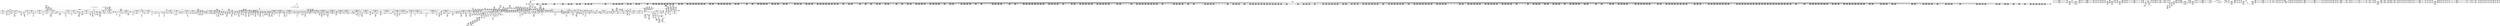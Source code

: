 digraph {
	CE0x50e9ff0 [shape=record,shape=Mrecord,label="{CE0x50e9ff0|rcu_lock_acquire:tmp7|*SummSink*}"]
	CE0x5017560 [shape=record,shape=Mrecord,label="{CE0x5017560|2472:_%struct.cred*,_:_CRE_701,702_}"]
	CE0x50715e0 [shape=record,shape=Mrecord,label="{CE0x50715e0|_call_void_lockdep_rcu_suspicious(i8*_getelementptr_inbounds_(_25_x_i8_,_25_x_i8_*_.str45,_i32_0,_i32_0),_i32_934,_i8*_getelementptr_inbounds_(_44_x_i8_,_44_x_i8_*_.str47,_i32_0,_i32_0))_#10,_!dbg_!27726|include/linux/rcupdate.h,933}"]
	CE0x5045310 [shape=record,shape=Mrecord,label="{CE0x5045310|current_sid:tobool1|security/selinux/hooks.c,218}"]
	CE0x5023500 [shape=record,shape=Mrecord,label="{CE0x5023500|%struct.common_audit_data*_null|*Constant*|*SummSource*}"]
	CE0x5058d80 [shape=record,shape=Mrecord,label="{CE0x5058d80|current_sid:tmp21|security/selinux/hooks.c,218|*SummSink*}"]
	CE0x5069500 [shape=record,shape=Mrecord,label="{CE0x5069500|_call_void_mcount()_#3}"]
	CE0x501e090 [shape=record,shape=Mrecord,label="{CE0x501e090|selinux_task_getsid:p|Function::selinux_task_getsid&Arg::p::|*SummSink*}"]
	CE0x5068aa0 [shape=record,shape=Mrecord,label="{CE0x5068aa0|_call_void_rcu_lock_acquire(%struct.lockdep_map*_rcu_lock_map)_#10,_!dbg_!27711|include/linux/rcupdate.h,881|*SummSource*}"]
	CE0x50e56f0 [shape=record,shape=Mrecord,label="{CE0x50e56f0|i64_1|*Constant*}"]
	CE0x50a3a10 [shape=record,shape=Mrecord,label="{CE0x50a3a10|2472:_%struct.cred*,_:_CRE_2943,2944_}"]
	CE0x50a4e40 [shape=record,shape=Mrecord,label="{CE0x50a4e40|2472:_%struct.cred*,_:_CRE_2960,2961_}"]
	CE0x502e370 [shape=record,shape=Mrecord,label="{CE0x502e370|i64*_getelementptr_inbounds_(_11_x_i64_,_11_x_i64_*___llvm_gcov_ctr125,_i64_0,_i64_8)|*Constant*|*SummSink*}"]
	CE0x50c1cb0 [shape=record,shape=Mrecord,label="{CE0x50c1cb0|task_sid:tmp17|security/selinux/hooks.c,208}"]
	CE0x510a690 [shape=record,shape=Mrecord,label="{CE0x510a690|i64*_getelementptr_inbounds_(_4_x_i64_,_4_x_i64_*___llvm_gcov_ctr130,_i64_0,_i64_1)|*Constant*|*SummSink*}"]
	CE0x503a040 [shape=record,shape=Mrecord,label="{CE0x503a040|current_sid:do.body|*SummSource*}"]
	CE0x5153ee0 [shape=record,shape=Mrecord,label="{CE0x5153ee0|_call_void_asm_addl_$1,_%gs:$0_,_*m,ri,*m,_dirflag_,_fpsr_,_flags_(i32*___preempt_count,_i32_%val,_i32*___preempt_count)_#3,_!dbg_!27714,_!srcloc_!27717|./arch/x86/include/asm/preempt.h,72|*SummSink*}"]
	CE0x50c12a0 [shape=record,shape=Mrecord,label="{CE0x50c12a0|i64_6|*Constant*}"]
	CE0x5101810 [shape=record,shape=Mrecord,label="{CE0x5101810|rcu_read_unlock:tmp14|include/linux/rcupdate.h,933}"]
	CE0x50d2c30 [shape=record,shape=Mrecord,label="{CE0x50d2c30|i64*_getelementptr_inbounds_(_13_x_i64_,_13_x_i64_*___llvm_gcov_ctr126,_i64_0,_i64_11)|*Constant*}"]
	CE0x6bdb6c0 [shape=record,shape=Mrecord,label="{CE0x6bdb6c0|GLOBAL:current_has_perm|*Constant*|*SummSource*}"]
	CE0x5021ec0 [shape=record,shape=Mrecord,label="{CE0x5021ec0|avc_has_perm:entry|*SummSink*}"]
	CE0x50a8a00 [shape=record,shape=Mrecord,label="{CE0x50a8a00|2472:_%struct.cred*,_:_CRE_3112,3116_|*MultipleSource*|Function::task_sid&Arg::task::|Function::current_has_perm&Arg::tsk::|Function::selinux_task_getsid&Arg::p::|security/selinux/hooks.c,208}"]
	CE0x50fd270 [shape=record,shape=Mrecord,label="{CE0x50fd270|rcu_read_unlock:tmp5|include/linux/rcupdate.h,933}"]
	CE0x50854f0 [shape=record,shape=Mrecord,label="{CE0x50854f0|__rcu_read_lock:tmp6|include/linux/rcupdate.h,240}"]
	CE0x5077f40 [shape=record,shape=Mrecord,label="{CE0x5077f40|task_sid:land.lhs.true2|*SummSink*}"]
	CE0x51032b0 [shape=record,shape=Mrecord,label="{CE0x51032b0|_ret_void,_!dbg_!27717|include/linux/rcupdate.h,419|*SummSource*}"]
	CE0x505b440 [shape=record,shape=Mrecord,label="{CE0x505b440|i64*_getelementptr_inbounds_(_11_x_i64_,_11_x_i64_*___llvm_gcov_ctr127,_i64_0,_i64_8)|*Constant*|*SummSink*}"]
	CE0x5020010 [shape=record,shape=Mrecord,label="{CE0x5020010|current_sid:land.lhs.true2|*SummSource*}"]
	CE0x51056c0 [shape=record,shape=Mrecord,label="{CE0x51056c0|rcu_lock_acquire:tmp4|include/linux/rcupdate.h,418|*SummSink*}"]
	CE0x510b800 [shape=record,shape=Mrecord,label="{CE0x510b800|rcu_read_unlock:tmp13|include/linux/rcupdate.h,933}"]
	CE0x50ad860 [shape=record,shape=Mrecord,label="{CE0x50ad860|2472:_%struct.cred*,_:_CRE_6144,6152_|*MultipleSource*|Function::task_sid&Arg::task::|Function::current_has_perm&Arg::tsk::|Function::selinux_task_getsid&Arg::p::|security/selinux/hooks.c,208}"]
	CE0x500fe10 [shape=record,shape=Mrecord,label="{CE0x500fe10|2472:_%struct.cred*,_:_CRE_64,72_|*MultipleSource*|Function::task_sid&Arg::task::|Function::current_has_perm&Arg::tsk::|Function::selinux_task_getsid&Arg::p::|security/selinux/hooks.c,208}"]
	CE0x5013a90 [shape=record,shape=Mrecord,label="{CE0x5013a90|current_sid:tmp16|security/selinux/hooks.c,218}"]
	CE0x50fc510 [shape=record,shape=Mrecord,label="{CE0x50fc510|__preempt_count_add:tmp1|*SummSink*}"]
	CE0x5092f70 [shape=record,shape=Mrecord,label="{CE0x5092f70|2472:_%struct.cred*,_:_CRE_2128,2136_|*MultipleSource*|Function::task_sid&Arg::task::|Function::current_has_perm&Arg::tsk::|Function::selinux_task_getsid&Arg::p::|security/selinux/hooks.c,208}"]
	CE0x50a38e0 [shape=record,shape=Mrecord,label="{CE0x50a38e0|2472:_%struct.cred*,_:_CRE_2942,2943_}"]
	CE0x501abb0 [shape=record,shape=Mrecord,label="{CE0x501abb0|current_sid:tmp20|security/selinux/hooks.c,218|*SummSource*}"]
	CE0x503dc30 [shape=record,shape=Mrecord,label="{CE0x503dc30|i64*_getelementptr_inbounds_(_4_x_i64_,_4_x_i64_*___llvm_gcov_ctr128,_i64_0,_i64_0)|*Constant*|*SummSink*}"]
	CE0x50e2fa0 [shape=record,shape=Mrecord,label="{CE0x50e2fa0|rcu_lock_acquire:tmp2|*SummSink*}"]
	CE0x50261b0 [shape=record,shape=Mrecord,label="{CE0x50261b0|GLOBAL:__preempt_count_add|*Constant*|*SummSink*}"]
	CE0x50b40b0 [shape=record,shape=Mrecord,label="{CE0x50b40b0|2472:_%struct.cred*,_:_CRE_6340,6341_}"]
	CE0x50170d0 [shape=record,shape=Mrecord,label="{CE0x50170d0|2472:_%struct.cred*,_:_CRE_697,698_}"]
	CE0x503e360 [shape=record,shape=Mrecord,label="{CE0x503e360|2472:_%struct.cred*,_:_CRE_344,352_|*MultipleSource*|Function::task_sid&Arg::task::|Function::current_has_perm&Arg::tsk::|Function::selinux_task_getsid&Arg::p::|security/selinux/hooks.c,208}"]
	CE0x5030100 [shape=record,shape=Mrecord,label="{CE0x5030100|task_sid:entry|*SummSource*}"]
	CE0x507c540 [shape=record,shape=Mrecord,label="{CE0x507c540|rcu_read_lock:tmp4|include/linux/rcupdate.h,882|*SummSink*}"]
	CE0x502c750 [shape=record,shape=Mrecord,label="{CE0x502c750|_ret_i32_%tmp24,_!dbg_!27742|security/selinux/hooks.c,220}"]
	CE0x50d6c30 [shape=record,shape=Mrecord,label="{CE0x50d6c30|get_current:bb}"]
	CE0x50cc510 [shape=record,shape=Mrecord,label="{CE0x50cc510|rcu_read_unlock:if.then|*SummSource*}"]
	CE0x510e420 [shape=record,shape=Mrecord,label="{CE0x510e420|rcu_lock_release:tmp2|*SummSink*}"]
	CE0x50d8d70 [shape=record,shape=Mrecord,label="{CE0x50d8d70|task_sid:tmp6|security/selinux/hooks.c,208}"]
	CE0x5090940 [shape=record,shape=Mrecord,label="{CE0x5090940|2472:_%struct.cred*,_:_CRE_2032,2036_|*MultipleSource*|Function::task_sid&Arg::task::|Function::current_has_perm&Arg::tsk::|Function::selinux_task_getsid&Arg::p::|security/selinux/hooks.c,208}"]
	CE0x510f320 [shape=record,shape=Mrecord,label="{CE0x510f320|rcu_read_unlock:call3|include/linux/rcupdate.h,933|*SummSource*}"]
	CE0x514e060 [shape=record,shape=Mrecord,label="{CE0x514e060|rcu_lock_release:tmp6}"]
	CE0x50f71a0 [shape=record,shape=Mrecord,label="{CE0x50f71a0|GLOBAL:rcu_lock_map|Global_var:rcu_lock_map|*SummSink*}"]
	CE0x50b2ee0 [shape=record,shape=Mrecord,label="{CE0x50b2ee0|2472:_%struct.cred*,_:_CRE_6325,6326_}"]
	CE0x5023930 [shape=record,shape=Mrecord,label="{CE0x5023930|i64*_getelementptr_inbounds_(_2_x_i64_,_2_x_i64_*___llvm_gcov_ctr136,_i64_0,_i64_0)|*Constant*|*SummSource*}"]
	CE0x508f1e0 [shape=record,shape=Mrecord,label="{CE0x508f1e0|2472:_%struct.cred*,_:_CRE_1936,1944_|*MultipleSource*|Function::task_sid&Arg::task::|Function::current_has_perm&Arg::tsk::|Function::selinux_task_getsid&Arg::p::|security/selinux/hooks.c,208}"]
	CE0x50b8360 [shape=record,shape=Mrecord,label="{CE0x50b8360|2472:_%struct.cred*,_:_CRE_6496,6504_|*MultipleSource*|Function::task_sid&Arg::task::|Function::current_has_perm&Arg::tsk::|Function::selinux_task_getsid&Arg::p::|security/selinux/hooks.c,208}"]
	CE0x50b1130 [shape=record,shape=Mrecord,label="{CE0x50b1130|2472:_%struct.cred*,_:_CRE_6300,6301_}"]
	CE0x507f340 [shape=record,shape=Mrecord,label="{CE0x507f340|task_sid:do.body5}"]
	CE0x5115930 [shape=record,shape=Mrecord,label="{CE0x5115930|rcu_lock_release:entry|*SummSource*}"]
	CE0x50b8a80 [shape=record,shape=Mrecord,label="{CE0x50b8a80|2472:_%struct.cred*,_:_CRE_6520,6528_|*MultipleSource*|Function::task_sid&Arg::task::|Function::current_has_perm&Arg::tsk::|Function::selinux_task_getsid&Arg::p::|security/selinux/hooks.c,208}"]
	CE0x50a11e0 [shape=record,shape=Mrecord,label="{CE0x50a11e0|2472:_%struct.cred*,_:_CRE_2909,2910_}"]
	CE0x507cc00 [shape=record,shape=Mrecord,label="{CE0x507cc00|2472:_%struct.cred*,_:_CRE_176,184_|*MultipleSource*|Function::task_sid&Arg::task::|Function::current_has_perm&Arg::tsk::|Function::selinux_task_getsid&Arg::p::|security/selinux/hooks.c,208}"]
	CE0x50ca100 [shape=record,shape=Mrecord,label="{CE0x50ca100|i64*_getelementptr_inbounds_(_11_x_i64_,_11_x_i64_*___llvm_gcov_ctr127,_i64_0,_i64_10)|*Constant*}"]
	CE0x50cf810 [shape=record,shape=Mrecord,label="{CE0x50cf810|GLOBAL:rcu_lock_map|Global_var:rcu_lock_map}"]
	CE0x5068820 [shape=record,shape=Mrecord,label="{CE0x5068820|GLOBAL:rcu_read_lock|*Constant*|*SummSink*}"]
	CE0x503ebf0 [shape=record,shape=Mrecord,label="{CE0x503ebf0|_ret_void,_!dbg_!27735|include/linux/rcupdate.h,884}"]
	CE0x5032c10 [shape=record,shape=Mrecord,label="{CE0x5032c10|_ret_i32_%call7,_!dbg_!27749|security/selinux/hooks.c,210|*SummSink*}"]
	CE0x510d0f0 [shape=record,shape=Mrecord,label="{CE0x510d0f0|rcu_lock_release:tmp3|*SummSink*}"]
	CE0x50a3680 [shape=record,shape=Mrecord,label="{CE0x50a3680|2472:_%struct.cred*,_:_CRE_2940,2941_}"]
	CE0x50be900 [shape=record,shape=Mrecord,label="{CE0x50be900|2472:_%struct.cred*,_:_CRE_10632,10640_|*MultipleSource*|Function::task_sid&Arg::task::|Function::current_has_perm&Arg::tsk::|Function::selinux_task_getsid&Arg::p::|security/selinux/hooks.c,208}"]
	CE0x5115cd0 [shape=record,shape=Mrecord,label="{CE0x5115cd0|rcu_lock_release:map|Function::rcu_lock_release&Arg::map::|*SummSource*}"]
	CE0x50a4d10 [shape=record,shape=Mrecord,label="{CE0x50a4d10|2472:_%struct.cred*,_:_CRE_2959,2960_}"]
	CE0x5019e50 [shape=record,shape=Mrecord,label="{CE0x5019e50|current_sid:tmp14|security/selinux/hooks.c,218}"]
	CE0x506e580 [shape=record,shape=Mrecord,label="{CE0x506e580|cred_sid:security|security/selinux/hooks.c,196|*SummSource*}"]
	CE0x50a7500 [shape=record,shape=Mrecord,label="{CE0x50a7500|2472:_%struct.cred*,_:_CRE_3048,3056_|*MultipleSource*|Function::task_sid&Arg::task::|Function::current_has_perm&Arg::tsk::|Function::selinux_task_getsid&Arg::p::|security/selinux/hooks.c,208}"]
	CE0x50bf7e0 [shape=record,shape=Mrecord,label="{CE0x50bf7e0|task_sid:tmp11|security/selinux/hooks.c,208|*SummSink*}"]
	CE0x505a800 [shape=record,shape=Mrecord,label="{CE0x505a800|rcu_read_lock:tmp15|include/linux/rcupdate.h,882|*SummSink*}"]
	CE0x5034320 [shape=record,shape=Mrecord,label="{CE0x5034320|current_has_perm:bb}"]
	CE0x5113e00 [shape=record,shape=Mrecord,label="{CE0x5113e00|i64*_getelementptr_inbounds_(_11_x_i64_,_11_x_i64_*___llvm_gcov_ctr132,_i64_0,_i64_10)|*Constant*|*SummSource*}"]
	CE0x510f610 [shape=record,shape=Mrecord,label="{CE0x510f610|rcu_read_unlock:tmp9|include/linux/rcupdate.h,933|*SummSource*}"]
	CE0x50a6950 [shape=record,shape=Mrecord,label="{CE0x50a6950|2472:_%struct.cred*,_:_CRE_3000,3008_|*MultipleSource*|Function::task_sid&Arg::task::|Function::current_has_perm&Arg::tsk::|Function::selinux_task_getsid&Arg::p::|security/selinux/hooks.c,208}"]
	CE0x50237b0 [shape=record,shape=Mrecord,label="{CE0x50237b0|avc_has_perm:auditdata|Function::avc_has_perm&Arg::auditdata::|*SummSink*}"]
	CE0x50d7630 [shape=record,shape=Mrecord,label="{CE0x50d7630|i64*_getelementptr_inbounds_(_2_x_i64_,_2_x_i64_*___llvm_gcov_ctr98,_i64_0,_i64_0)|*Constant*|*SummSource*}"]
	CE0x5092100 [shape=record,shape=Mrecord,label="{CE0x5092100|2472:_%struct.cred*,_:_CRE_2080,2088_|*MultipleSource*|Function::task_sid&Arg::task::|Function::current_has_perm&Arg::tsk::|Function::selinux_task_getsid&Arg::p::|security/selinux/hooks.c,208}"]
	CE0x5089dd0 [shape=record,shape=Mrecord,label="{CE0x5089dd0|i32_208|*Constant*|*SummSource*}"]
	CE0x50e9cd0 [shape=record,shape=Mrecord,label="{CE0x50e9cd0|i64*_getelementptr_inbounds_(_4_x_i64_,_4_x_i64_*___llvm_gcov_ctr130,_i64_0,_i64_3)|*Constant*|*SummSource*}"]
	CE0x5149230 [shape=record,shape=Mrecord,label="{CE0x5149230|_call_void_mcount()_#3|*SummSink*}"]
	CE0x50185a0 [shape=record,shape=Mrecord,label="{CE0x50185a0|i64*_getelementptr_inbounds_(_2_x_i64_,_2_x_i64_*___llvm_gcov_ctr281,_i64_0,_i64_0)|*Constant*|*SummSource*}"]
	CE0x502b6f0 [shape=record,shape=Mrecord,label="{CE0x502b6f0|COLLAPSED:_GCMRE___llvm_gcov_ctr281_internal_global_2_x_i64_zeroinitializer:_elem_0:default:}"]
	CE0x5057d30 [shape=record,shape=Mrecord,label="{CE0x5057d30|i64*_getelementptr_inbounds_(_11_x_i64_,_11_x_i64_*___llvm_gcov_ctr125,_i64_0,_i64_10)|*Constant*|*SummSink*}"]
	CE0x50afe90 [shape=record,shape=Mrecord,label="{CE0x50afe90|2472:_%struct.cred*,_:_CRE_6280,6284_|*MultipleSource*|Function::task_sid&Arg::task::|Function::current_has_perm&Arg::tsk::|Function::selinux_task_getsid&Arg::p::|security/selinux/hooks.c,208}"]
	CE0x50ffa00 [shape=record,shape=Mrecord,label="{CE0x50ffa00|_call_void_lock_acquire(%struct.lockdep_map*_%map,_i32_0,_i32_0,_i32_2,_i32_0,_%struct.lockdep_map*_null,_i64_ptrtoint_(i8*_blockaddress(_rcu_lock_acquire,_%__here)_to_i64))_#10,_!dbg_!27716|include/linux/rcupdate.h,418}"]
	CE0x5101570 [shape=record,shape=Mrecord,label="{CE0x5101570|rcu_read_unlock:tmp13|include/linux/rcupdate.h,933|*SummSource*}"]
	CE0x5091090 [shape=record,shape=Mrecord,label="{CE0x5091090|2472:_%struct.cred*,_:_CRE_2044,2048_|*MultipleSource*|Function::task_sid&Arg::task::|Function::current_has_perm&Arg::tsk::|Function::selinux_task_getsid&Arg::p::|security/selinux/hooks.c,208}"]
	CE0x506e360 [shape=record,shape=Mrecord,label="{CE0x506e360|cred_sid:security|security/selinux/hooks.c,196}"]
	CE0x505d6e0 [shape=record,shape=Mrecord,label="{CE0x505d6e0|2472:_%struct.cred*,_:_CRE_400,408_|*MultipleSource*|Function::task_sid&Arg::task::|Function::current_has_perm&Arg::tsk::|Function::selinux_task_getsid&Arg::p::|security/selinux/hooks.c,208}"]
	CE0x50ff660 [shape=record,shape=Mrecord,label="{CE0x50ff660|rcu_read_unlock:if.end|*SummSource*}"]
	CE0x5016da0 [shape=record,shape=Mrecord,label="{CE0x5016da0|2472:_%struct.cred*,_:_CRE_694,695_}"]
	CE0x50d1650 [shape=record,shape=Mrecord,label="{CE0x50d1650|task_sid:tmp21|security/selinux/hooks.c,208|*SummSource*}"]
	CE0x50e8fc0 [shape=record,shape=Mrecord,label="{CE0x50e8fc0|GLOBAL:lock_acquire|*Constant*}"]
	CE0x501cc80 [shape=record,shape=Mrecord,label="{CE0x501cc80|i32_1024|*Constant*}"]
	CE0x50b7ea0 [shape=record,shape=Mrecord,label="{CE0x50b7ea0|2472:_%struct.cred*,_:_CRE_6484,6488_|*MultipleSource*|Function::task_sid&Arg::task::|Function::current_has_perm&Arg::tsk::|Function::selinux_task_getsid&Arg::p::|security/selinux/hooks.c,208}"]
	CE0x50cfdd0 [shape=record,shape=Mrecord,label="{CE0x50cfdd0|rcu_read_lock:bb|*SummSource*}"]
	CE0x51549b0 [shape=record,shape=Mrecord,label="{CE0x51549b0|__rcu_read_unlock:bb|*SummSource*}"]
	CE0x50984c0 [shape=record,shape=Mrecord,label="{CE0x50984c0|2472:_%struct.cred*,_:_CRE_2520,2521_}"]
	CE0x50ffe90 [shape=record,shape=Mrecord,label="{CE0x50ffe90|rcu_read_unlock:tmp4|include/linux/rcupdate.h,933}"]
	CE0x508a520 [shape=record,shape=Mrecord,label="{CE0x508a520|2472:_%struct.cred*,_:_CRE_680,688_|*MultipleSource*|Function::task_sid&Arg::task::|Function::current_has_perm&Arg::tsk::|Function::selinux_task_getsid&Arg::p::|security/selinux/hooks.c,208}"]
	CE0x50babf0 [shape=record,shape=Mrecord,label="{CE0x50babf0|2472:_%struct.cred*,_:_CRE_6640,6644_|*MultipleSource*|Function::task_sid&Arg::task::|Function::current_has_perm&Arg::tsk::|Function::selinux_task_getsid&Arg::p::|security/selinux/hooks.c,208}"]
	CE0x50d30d0 [shape=record,shape=Mrecord,label="{CE0x50d30d0|i64*_getelementptr_inbounds_(_13_x_i64_,_13_x_i64_*___llvm_gcov_ctr126,_i64_0,_i64_11)|*Constant*|*SummSink*}"]
	CE0x50194e0 [shape=record,shape=Mrecord,label="{CE0x50194e0|i64_2|*Constant*|*SummSink*}"]
	CE0x5054660 [shape=record,shape=Mrecord,label="{CE0x5054660|current_sid:tmp4|security/selinux/hooks.c,218}"]
	CE0x50b5610 [shape=record,shape=Mrecord,label="{CE0x50b5610|2472:_%struct.cred*,_:_CRE_6358,6359_}"]
	CE0x50d4a00 [shape=record,shape=Mrecord,label="{CE0x50d4a00|GLOBAL:cred_sid|*Constant*}"]
	CE0x50dfc50 [shape=record,shape=Mrecord,label="{CE0x50dfc50|rcu_lock_release:__here|*SummSink*}"]
	CE0x50a2d00 [shape=record,shape=Mrecord,label="{CE0x50a2d00|2472:_%struct.cred*,_:_CRE_2932,2933_}"]
	CE0x514d560 [shape=record,shape=Mrecord,label="{CE0x514d560|i64_ptrtoint_(i8*_blockaddress(_rcu_lock_release,_%__here)_to_i64)|*Constant*|*SummSource*}"]
	CE0x5022540 [shape=record,shape=Mrecord,label="{CE0x5022540|avc_has_perm:tsid|Function::avc_has_perm&Arg::tsid::}"]
	CE0x505b720 [shape=record,shape=Mrecord,label="{CE0x505b720|rcu_read_lock:bb|*SummSink*}"]
	CE0x5087c50 [shape=record,shape=Mrecord,label="{CE0x5087c50|2472:_%struct.cred*,_:_CRE_652,656_|*MultipleSource*|Function::task_sid&Arg::task::|Function::current_has_perm&Arg::tsk::|Function::selinux_task_getsid&Arg::p::|security/selinux/hooks.c,208}"]
	CE0x50a18d0 [shape=record,shape=Mrecord,label="{CE0x50a18d0|2472:_%struct.cred*,_:_CRE_2915,2916_}"]
	CE0x5071140 [shape=record,shape=Mrecord,label="{CE0x5071140|rcu_read_unlock:tmp18|include/linux/rcupdate.h,933}"]
	CE0x50a58f0 [shape=record,shape=Mrecord,label="{CE0x50a58f0|2472:_%struct.cred*,_:_CRE_2969,2970_}"]
	CE0x5026a30 [shape=record,shape=Mrecord,label="{CE0x5026a30|i64*_getelementptr_inbounds_(_11_x_i64_,_11_x_i64_*___llvm_gcov_ctr132,_i64_0,_i64_0)|*Constant*}"]
	CE0x50f4d70 [shape=record,shape=Mrecord,label="{CE0x50f4d70|rcu_read_lock:tmp17|include/linux/rcupdate.h,882}"]
	CE0x50c8bb0 [shape=record,shape=Mrecord,label="{CE0x50c8bb0|i8*_getelementptr_inbounds_(_25_x_i8_,_25_x_i8_*_.str45,_i32_0,_i32_0)|*Constant*|*SummSource*}"]
	CE0x5075330 [shape=record,shape=Mrecord,label="{CE0x5075330|_call_void_mcount()_#3|*SummSource*}"]
	CE0x50bd7f0 [shape=record,shape=Mrecord,label="{CE0x50bd7f0|2472:_%struct.cred*,_:_CRE_10592,10600_|*MultipleSource*|Function::task_sid&Arg::task::|Function::current_has_perm&Arg::tsk::|Function::selinux_task_getsid&Arg::p::|security/selinux/hooks.c,208}"]
	CE0x506fd90 [shape=record,shape=Mrecord,label="{CE0x506fd90|rcu_read_unlock:tmp8|include/linux/rcupdate.h,933|*SummSink*}"]
	CE0x50e13b0 [shape=record,shape=Mrecord,label="{CE0x50e13b0|_call_void_mcount()_#3|*SummSource*}"]
	CE0x5019630 [shape=record,shape=Mrecord,label="{CE0x5019630|i64_3|*Constant*}"]
	CE0x51016a0 [shape=record,shape=Mrecord,label="{CE0x51016a0|rcu_read_unlock:tmp13|include/linux/rcupdate.h,933|*SummSink*}"]
	CE0x5099600 [shape=record,shape=Mrecord,label="{CE0x5099600|2472:_%struct.cred*,_:_CRE_2533,2534_}"]
	CE0x509c050 [shape=record,shape=Mrecord,label="{CE0x509c050|2472:_%struct.cred*,_:_CRE_2688,2692_|*MultipleSource*|Function::task_sid&Arg::task::|Function::current_has_perm&Arg::tsk::|Function::selinux_task_getsid&Arg::p::|security/selinux/hooks.c,208}"]
	CE0x501f970 [shape=record,shape=Mrecord,label="{CE0x501f970|GLOBAL:__llvm_gcov_ctr125|Global_var:__llvm_gcov_ctr125}"]
	CE0x5014310 [shape=record,shape=Mrecord,label="{CE0x5014310|_ret_i32_%retval.0,_!dbg_!27728|security/selinux/avc.c,775|*SummSink*}"]
	CE0x508c260 [shape=record,shape=Mrecord,label="{CE0x508c260|2472:_%struct.cred*,_:_CRE_768,772_|*MultipleSource*|Function::task_sid&Arg::task::|Function::current_has_perm&Arg::tsk::|Function::selinux_task_getsid&Arg::p::|security/selinux/hooks.c,208}"]
	CE0x5007cb0 [shape=record,shape=Mrecord,label="{CE0x5007cb0|current_sid:if.end|*SummSink*}"]
	CE0x50b20a0 [shape=record,shape=Mrecord,label="{CE0x50b20a0|2472:_%struct.cred*,_:_CRE_6313,6314_}"]
	CE0x5091ea0 [shape=record,shape=Mrecord,label="{CE0x5091ea0|2472:_%struct.cred*,_:_CRE_2076,2080_|*MultipleSource*|Function::task_sid&Arg::task::|Function::current_has_perm&Arg::tsk::|Function::selinux_task_getsid&Arg::p::|security/selinux/hooks.c,208}"]
	CE0x503d900 [shape=record,shape=Mrecord,label="{CE0x503d900|task_sid:do.end6|*SummSource*}"]
	CE0x50dac40 [shape=record,shape=Mrecord,label="{CE0x50dac40|_ret_void,_!dbg_!27717|include/linux/rcupdate.h,424|*SummSource*}"]
	CE0x5042670 [shape=record,shape=Mrecord,label="{CE0x5042670|i64*_getelementptr_inbounds_(_11_x_i64_,_11_x_i64_*___llvm_gcov_ctr125,_i64_0,_i64_9)|*Constant*|*SummSource*}"]
	CE0x508cde0 [shape=record,shape=Mrecord,label="{CE0x508cde0|2472:_%struct.cred*,_:_CRE_1816,1817_|*MultipleSource*|Function::task_sid&Arg::task::|Function::current_has_perm&Arg::tsk::|Function::selinux_task_getsid&Arg::p::|security/selinux/hooks.c,208}"]
	CE0x506af70 [shape=record,shape=Mrecord,label="{CE0x506af70|task_sid:if.end}"]
	CE0x503c530 [shape=record,shape=Mrecord,label="{CE0x503c530|_ret_void,_!dbg_!27717|include/linux/rcupdate.h,240|*SummSource*}"]
	CE0x5027d40 [shape=record,shape=Mrecord,label="{CE0x5027d40|current_sid:cred|security/selinux/hooks.c,218}"]
	CE0x50687b0 [shape=record,shape=Mrecord,label="{CE0x50687b0|GLOBAL:rcu_read_lock|*Constant*|*SummSource*}"]
	CE0x502c630 [shape=record,shape=Mrecord,label="{CE0x502c630|current_sid:entry|*SummSource*}"]
	CE0x501cac0 [shape=record,shape=Mrecord,label="{CE0x501cac0|current_has_perm:tsk|Function::current_has_perm&Arg::tsk::|*SummSink*}"]
	CE0x5007330 [shape=record,shape=Mrecord,label="{CE0x5007330|i64_5|*Constant*|*SummSource*}"]
	CE0x50a17a0 [shape=record,shape=Mrecord,label="{CE0x50a17a0|2472:_%struct.cred*,_:_CRE_2914,2915_}"]
	CE0x50353e0 [shape=record,shape=Mrecord,label="{CE0x50353e0|current_sid:tmp3|*SummSink*}"]
	CE0x501a2d0 [shape=record,shape=Mrecord,label="{CE0x501a2d0|_call_void_mcount()_#3|*SummSource*}"]
	CE0x5143a00 [shape=record,shape=Mrecord,label="{CE0x5143a00|__rcu_read_unlock:tmp1|*SummSink*}"]
	CE0x50cf490 [shape=record,shape=Mrecord,label="{CE0x50cf490|i64_1|*Constant*}"]
	CE0x50e3140 [shape=record,shape=Mrecord,label="{CE0x50e3140|rcu_lock_release:tmp|*SummSink*}"]
	CE0x514ee30 [shape=record,shape=Mrecord,label="{CE0x514ee30|_call_void_asm_addl_$1,_%gs:$0_,_*m,ri,*m,_dirflag_,_fpsr_,_flags_(i32*___preempt_count,_i32_%sub,_i32*___preempt_count)_#3,_!dbg_!27717,_!srcloc_!27718|./arch/x86/include/asm/preempt.h,77|*SummSource*}"]
	CE0x5045d70 [shape=record,shape=Mrecord,label="{CE0x5045d70|2472:_%struct.cred*,_:_CRE_368,376_|*MultipleSource*|Function::task_sid&Arg::task::|Function::current_has_perm&Arg::tsk::|Function::selinux_task_getsid&Arg::p::|security/selinux/hooks.c,208}"]
	CE0x5082f50 [shape=record,shape=Mrecord,label="{CE0x5082f50|4:_i32,_:_CRE_4,8_|*MultipleSource*|security/selinux/hooks.c,196|security/selinux/hooks.c,197|*LoadInst*|security/selinux/hooks.c,196}"]
	CE0x50ce630 [shape=record,shape=Mrecord,label="{CE0x50ce630|128:_i8*,_:_CRE_128,136_|*MultipleSource*|Function::cred_sid&Arg::cred::|*LoadInst*|security/selinux/hooks.c,208|security/selinux/hooks.c,196}"]
	CE0x5042160 [shape=record,shape=Mrecord,label="{CE0x5042160|i8*_getelementptr_inbounds_(_45_x_i8_,_45_x_i8_*_.str12,_i32_0,_i32_0)|*Constant*|*SummSource*}"]
	CE0x50e9e60 [shape=record,shape=Mrecord,label="{CE0x50e9e60|i64*_getelementptr_inbounds_(_4_x_i64_,_4_x_i64_*___llvm_gcov_ctr130,_i64_0,_i64_3)|*Constant*|*SummSink*}"]
	CE0x5023c40 [shape=record,shape=Mrecord,label="{CE0x5023c40|current_sid:tmp2|*SummSink*}"]
	CE0x50a8540 [shape=record,shape=Mrecord,label="{CE0x50a8540|2472:_%struct.cred*,_:_CRE_3104,3108_|*MultipleSource*|Function::task_sid&Arg::task::|Function::current_has_perm&Arg::tsk::|Function::selinux_task_getsid&Arg::p::|security/selinux/hooks.c,208}"]
	CE0x508f6a0 [shape=record,shape=Mrecord,label="{CE0x508f6a0|2472:_%struct.cred*,_:_CRE_1952,1960_|*MultipleSource*|Function::task_sid&Arg::task::|Function::current_has_perm&Arg::tsk::|Function::selinux_task_getsid&Arg::p::|security/selinux/hooks.c,208}"]
	CE0x5099010 [shape=record,shape=Mrecord,label="{CE0x5099010|2472:_%struct.cred*,_:_CRE_2528,2529_}"]
	CE0x5154040 [shape=record,shape=Mrecord,label="{CE0x5154040|void_(i32*,_i32,_i32*)*_asm_addl_$1,_%gs:$0_,_*m,ri,*m,_dirflag_,_fpsr_,_flags_}"]
	CE0x5016820 [shape=record,shape=Mrecord,label="{CE0x5016820|_ret_i32_%call,_!dbg_!27713|security/selinux/hooks.c,3584|*SummSink*}"]
	CE0x50b4570 [shape=record,shape=Mrecord,label="{CE0x50b4570|2472:_%struct.cred*,_:_CRE_6344,6345_}"]
	CE0x5100410 [shape=record,shape=Mrecord,label="{CE0x5100410|i32_1|*Constant*}"]
	CE0x50d5530 [shape=record,shape=Mrecord,label="{CE0x50d5530|cred_sid:entry|*SummSource*}"]
	CE0x50ea0c0 [shape=record,shape=Mrecord,label="{CE0x50ea0c0|i8*_undef|*Constant*}"]
	CE0x5058800 [shape=record,shape=Mrecord,label="{CE0x5058800|_call_void_mcount()_#3|*SummSink*}"]
	CE0x5107220 [shape=record,shape=Mrecord,label="{CE0x5107220|rcu_read_unlock:tmp3|*SummSink*}"]
	CE0x505cdc0 [shape=record,shape=Mrecord,label="{CE0x505cdc0|cred_sid:tmp4|*LoadInst*|security/selinux/hooks.c,196|*SummSource*}"]
	CE0x50839c0 [shape=record,shape=Mrecord,label="{CE0x50839c0|cred_sid:tmp6|security/selinux/hooks.c,197}"]
	CE0x510a510 [shape=record,shape=Mrecord,label="{CE0x510a510|i64*_getelementptr_inbounds_(_4_x_i64_,_4_x_i64_*___llvm_gcov_ctr130,_i64_0,_i64_1)|*Constant*|*SummSource*}"]
	CE0x51551c0 [shape=record,shape=Mrecord,label="{CE0x51551c0|_call_void___preempt_count_sub(i32_1)_#10,_!dbg_!27715|include/linux/rcupdate.h,244}"]
	CE0x50a50a0 [shape=record,shape=Mrecord,label="{CE0x50a50a0|2472:_%struct.cred*,_:_CRE_2962,2963_}"]
	CE0x50d4ec0 [shape=record,shape=Mrecord,label="{CE0x50d4ec0|task_sid:call7|security/selinux/hooks.c,208|*SummSink*}"]
	CE0x50766d0 [shape=record,shape=Mrecord,label="{CE0x50766d0|_call_void_mcount()_#3}"]
	CE0x502f7f0 [shape=record,shape=Mrecord,label="{CE0x502f7f0|current_has_perm:call1|security/selinux/hooks.c,1543|*SummSink*}"]
	CE0x5023b60 [shape=record,shape=Mrecord,label="{CE0x5023b60|current_sid:tmp2}"]
	CE0x50989b0 [shape=record,shape=Mrecord,label="{CE0x50989b0|2472:_%struct.cred*,_:_CRE_2522,2523_}"]
	CE0x506be90 [shape=record,shape=Mrecord,label="{CE0x506be90|2472:_%struct.cred*,_:_CRE_256,264_|*MultipleSource*|Function::task_sid&Arg::task::|Function::current_has_perm&Arg::tsk::|Function::selinux_task_getsid&Arg::p::|security/selinux/hooks.c,208}"]
	CE0x50d1fc0 [shape=record,shape=Mrecord,label="{CE0x50d1fc0|i64*_getelementptr_inbounds_(_13_x_i64_,_13_x_i64_*___llvm_gcov_ctr126,_i64_0,_i64_10)|*Constant*|*SummSink*}"]
	CE0x514f220 [shape=record,shape=Mrecord,label="{CE0x514f220|rcu_lock_acquire:indirectgoto|*SummSink*}"]
	CE0x5031480 [shape=record,shape=Mrecord,label="{CE0x5031480|i64_0|*Constant*|*SummSource*}"]
	CE0x50d4930 [shape=record,shape=Mrecord,label="{CE0x50d4930|task_sid:tmp27|security/selinux/hooks.c,208|*SummSink*}"]
	CE0x50e8900 [shape=record,shape=Mrecord,label="{CE0x50e8900|__preempt_count_sub:entry|*SummSink*}"]
	CE0x502f030 [shape=record,shape=Mrecord,label="{CE0x502f030|selinux_task_getsid:entry|*SummSource*}"]
	CE0x5017200 [shape=record,shape=Mrecord,label="{CE0x5017200|2472:_%struct.cred*,_:_CRE_698,699_}"]
	CE0x50a3090 [shape=record,shape=Mrecord,label="{CE0x50a3090|2472:_%struct.cred*,_:_CRE_2935,2936_}"]
	CE0x5074470 [shape=record,shape=Mrecord,label="{CE0x5074470|2472:_%struct.cred*,_:_CRE_216,224_|*MultipleSource*|Function::task_sid&Arg::task::|Function::current_has_perm&Arg::tsk::|Function::selinux_task_getsid&Arg::p::|security/selinux/hooks.c,208}"]
	CE0x50229e0 [shape=record,shape=Mrecord,label="{CE0x50229e0|i16_2|*Constant*}"]
	CE0x50d5fc0 [shape=record,shape=Mrecord,label="{CE0x50d5fc0|_call_void_rcu_read_unlock()_#10,_!dbg_!27748|security/selinux/hooks.c,209|*SummSink*}"]
	CE0x50d7dc0 [shape=record,shape=Mrecord,label="{CE0x50d7dc0|rcu_read_lock:tmp|*SummSink*}"]
	CE0x50b8f40 [shape=record,shape=Mrecord,label="{CE0x50b8f40|2472:_%struct.cred*,_:_CRE_6536,6544_|*MultipleSource*|Function::task_sid&Arg::task::|Function::current_has_perm&Arg::tsk::|Function::selinux_task_getsid&Arg::p::|security/selinux/hooks.c,208}"]
	CE0x507e830 [shape=record,shape=Mrecord,label="{CE0x507e830|rcu_read_lock:tmp6|include/linux/rcupdate.h,882|*SummSink*}"]
	CE0x510f680 [shape=record,shape=Mrecord,label="{CE0x510f680|rcu_read_unlock:tmp9|include/linux/rcupdate.h,933|*SummSink*}"]
	CE0x5105320 [shape=record,shape=Mrecord,label="{CE0x5105320|GLOBAL:__llvm_gcov_ctr132|Global_var:__llvm_gcov_ctr132|*SummSource*}"]
	CE0x5059fe0 [shape=record,shape=Mrecord,label="{CE0x5059fe0|current_sid:tmp23|security/selinux/hooks.c,218|*SummSink*}"]
	CE0x50d7500 [shape=record,shape=Mrecord,label="{CE0x50d7500|i64*_getelementptr_inbounds_(_2_x_i64_,_2_x_i64_*___llvm_gcov_ctr98,_i64_0,_i64_0)|*Constant*}"]
	CE0x502abd0 [shape=record,shape=Mrecord,label="{CE0x502abd0|_call_void_lockdep_rcu_suspicious(i8*_getelementptr_inbounds_(_25_x_i8_,_25_x_i8_*_.str3,_i32_0,_i32_0),_i32_218,_i8*_getelementptr_inbounds_(_45_x_i8_,_45_x_i8_*_.str12,_i32_0,_i32_0))_#10,_!dbg_!27727|security/selinux/hooks.c,218}"]
	CE0x50e4fc0 [shape=record,shape=Mrecord,label="{CE0x50e4fc0|__preempt_count_add:tmp7|./arch/x86/include/asm/preempt.h,73|*SummSource*}"]
	CE0x5055d30 [shape=record,shape=Mrecord,label="{CE0x5055d30|2472:_%struct.cred*,_:_CRE_512,520_|*MultipleSource*|Function::task_sid&Arg::task::|Function::current_has_perm&Arg::tsk::|Function::selinux_task_getsid&Arg::p::|security/selinux/hooks.c,208}"]
	CE0x5031fc0 [shape=record,shape=Mrecord,label="{CE0x5031fc0|selinux_task_getsid:tmp}"]
	CE0x507d8e0 [shape=record,shape=Mrecord,label="{CE0x507d8e0|cred_sid:tmp}"]
	CE0x50fca80 [shape=record,shape=Mrecord,label="{CE0x50fca80|i64*_getelementptr_inbounds_(_4_x_i64_,_4_x_i64_*___llvm_gcov_ctr129,_i64_0,_i64_3)|*Constant*}"]
	CE0x5082990 [shape=record,shape=Mrecord,label="{CE0x5082990|i32_1|*Constant*}"]
	CE0x50d7290 [shape=record,shape=Mrecord,label="{CE0x50d7290|get_current:bb|*SummSink*}"]
	CE0x50459d0 [shape=record,shape=Mrecord,label="{CE0x50459d0|rcu_read_lock:tmp6|include/linux/rcupdate.h,882}"]
	CE0x50acf10 [shape=record,shape=Mrecord,label="{CE0x50acf10|2472:_%struct.cred*,_:_CRE_5992,6000_|*MultipleSource*|Function::task_sid&Arg::task::|Function::current_has_perm&Arg::tsk::|Function::selinux_task_getsid&Arg::p::|security/selinux/hooks.c,208}"]
	CE0x5104420 [shape=record,shape=Mrecord,label="{CE0x5104420|i64*_getelementptr_inbounds_(_4_x_i64_,_4_x_i64_*___llvm_gcov_ctr128,_i64_0,_i64_0)|*Constant*|*SummSource*}"]
	CE0x50e5180 [shape=record,shape=Mrecord,label="{CE0x50e5180|__preempt_count_add:tmp7|./arch/x86/include/asm/preempt.h,73|*SummSink*}"]
	CE0x506fa60 [shape=record,shape=Mrecord,label="{CE0x506fa60|GLOBAL:rcu_read_lock.__warned|Global_var:rcu_read_lock.__warned|*SummSink*}"]
	CE0x503ff10 [shape=record,shape=Mrecord,label="{CE0x503ff10|current_sid:tmp9|security/selinux/hooks.c,218|*SummSink*}"]
	CE0x506edd0 [shape=record,shape=Mrecord,label="{CE0x506edd0|rcu_read_lock:tobool1|include/linux/rcupdate.h,882|*SummSource*}"]
	CE0x50188d0 [shape=record,shape=Mrecord,label="{CE0x50188d0|i32_2|*Constant*}"]
	CE0x50a4980 [shape=record,shape=Mrecord,label="{CE0x50a4980|2472:_%struct.cred*,_:_CRE_2956,2957_}"]
	CE0x50cf400 [shape=record,shape=Mrecord,label="{CE0x50cf400|get_current:tmp|*SummSink*}"]
	CE0x509d5b0 [shape=record,shape=Mrecord,label="{CE0x509d5b0|2472:_%struct.cred*,_:_CRE_2744,2752_|*MultipleSource*|Function::task_sid&Arg::task::|Function::current_has_perm&Arg::tsk::|Function::selinux_task_getsid&Arg::p::|security/selinux/hooks.c,208}"]
	CE0x50d9a70 [shape=record,shape=Mrecord,label="{CE0x50d9a70|task_sid:tmp8|security/selinux/hooks.c,208}"]
	CE0x50d9d90 [shape=record,shape=Mrecord,label="{CE0x50d9d90|task_sid:tmp8|security/selinux/hooks.c,208|*SummSink*}"]
	CE0x50d9e20 [shape=record,shape=Mrecord,label="{CE0x50d9e20|task_sid:tmp9|security/selinux/hooks.c,208}"]
	CE0x5108480 [shape=record,shape=Mrecord,label="{CE0x5108480|rcu_lock_acquire:tmp1|*SummSink*}"]
	CE0x503bb80 [shape=record,shape=Mrecord,label="{CE0x503bb80|i64*_getelementptr_inbounds_(_2_x_i64_,_2_x_i64_*___llvm_gcov_ctr131,_i64_0,_i64_1)|*Constant*|*SummSink*}"]
	CE0x501b350 [shape=record,shape=Mrecord,label="{CE0x501b350|current_has_perm:bb|*SummSink*}"]
	CE0x50d8560 [shape=record,shape=Mrecord,label="{CE0x50d8560|task_sid:tobool|security/selinux/hooks.c,208}"]
	CE0x50906e0 [shape=record,shape=Mrecord,label="{CE0x50906e0|2472:_%struct.cred*,_:_CRE_2020,2032_|*MultipleSource*|Function::task_sid&Arg::task::|Function::current_has_perm&Arg::tsk::|Function::selinux_task_getsid&Arg::p::|security/selinux/hooks.c,208}"]
	CE0x50d6fd0 [shape=record,shape=Mrecord,label="{CE0x50d6fd0|_ret_void,_!dbg_!27735|include/linux/rcupdate.h,938|*SummSource*}"]
	CE0x5056d50 [shape=record,shape=Mrecord,label="{CE0x5056d50|rcu_read_unlock:tmp5|include/linux/rcupdate.h,933|*SummSource*}"]
	CE0x50b0a40 [shape=record,shape=Mrecord,label="{CE0x50b0a40|2472:_%struct.cred*,_:_CRE_6294,6295_}"]
	CE0x50f50e0 [shape=record,shape=Mrecord,label="{CE0x50f50e0|rcu_read_lock:tmp18|include/linux/rcupdate.h,882}"]
	CE0x50599d0 [shape=record,shape=Mrecord,label="{CE0x50599d0|current_sid:tmp22|security/selinux/hooks.c,218|*SummSource*}"]
	CE0x50394a0 [shape=record,shape=Mrecord,label="{CE0x50394a0|GLOBAL:lockdep_rcu_suspicious|*Constant*}"]
	CE0x5033a30 [shape=record,shape=Mrecord,label="{CE0x5033a30|current_has_perm:tmp2|*SummSource*}"]
	CE0x50d40e0 [shape=record,shape=Mrecord,label="{CE0x50d40e0|i64*_getelementptr_inbounds_(_13_x_i64_,_13_x_i64_*___llvm_gcov_ctr126,_i64_0,_i64_12)|*Constant*|*SummSource*}"]
	CE0x5080ac0 [shape=record,shape=Mrecord,label="{CE0x5080ac0|rcu_read_unlock:call|include/linux/rcupdate.h,933|*SummSource*}"]
	CE0x5012430 [shape=record,shape=Mrecord,label="{CE0x5012430|current_sid:land.lhs.true2}"]
	CE0x50d8420 [shape=record,shape=Mrecord,label="{CE0x50d8420|task_sid:call|security/selinux/hooks.c,208|*SummSink*}"]
	CE0x505b150 [shape=record,shape=Mrecord,label="{CE0x505b150|i64*_getelementptr_inbounds_(_11_x_i64_,_11_x_i64_*___llvm_gcov_ctr127,_i64_0,_i64_8)|*Constant*|*SummSource*}"]
	CE0x5054340 [shape=record,shape=Mrecord,label="{CE0x5054340|GLOBAL:__llvm_gcov_ctr125|Global_var:__llvm_gcov_ctr125|*SummSource*}"]
	CE0x510aaf0 [shape=record,shape=Mrecord,label="{CE0x510aaf0|i64*_getelementptr_inbounds_(_4_x_i64_,_4_x_i64_*___llvm_gcov_ctr133,_i64_0,_i64_1)|*Constant*|*SummSink*}"]
	CE0x50e2c10 [shape=record,shape=Mrecord,label="{CE0x50e2c10|i64*_getelementptr_inbounds_(_4_x_i64_,_4_x_i64_*___llvm_gcov_ctr128,_i64_0,_i64_1)|*Constant*|*SummSource*}"]
	CE0x502a310 [shape=record,shape=Mrecord,label="{CE0x502a310|current_sid:tmp16|security/selinux/hooks.c,218|*SummSink*}"]
	CE0x50cd970 [shape=record,shape=Mrecord,label="{CE0x50cd970|rcu_read_lock:tmp15|include/linux/rcupdate.h,882}"]
	CE0x50b8100 [shape=record,shape=Mrecord,label="{CE0x50b8100|2472:_%struct.cred*,_:_CRE_6488,6492_|*MultipleSource*|Function::task_sid&Arg::task::|Function::current_has_perm&Arg::tsk::|Function::selinux_task_getsid&Arg::p::|security/selinux/hooks.c,208}"]
	CE0x50c04f0 [shape=record,shape=Mrecord,label="{CE0x50c04f0|task_sid:call3|security/selinux/hooks.c,208|*SummSource*}"]
	CE0x5027eb0 [shape=record,shape=Mrecord,label="{CE0x5027eb0|current_sid:cred|security/selinux/hooks.c,218|*SummSource*}"]
	CE0x507a410 [shape=record,shape=Mrecord,label="{CE0x507a410|2472:_%struct.cred*,_:_CRE_120,128_|*MultipleSource*|Function::task_sid&Arg::task::|Function::current_has_perm&Arg::tsk::|Function::selinux_task_getsid&Arg::p::|security/selinux/hooks.c,208}"]
	CE0x50f5bc0 [shape=record,shape=Mrecord,label="{CE0x50f5bc0|i8*_getelementptr_inbounds_(_25_x_i8_,_25_x_i8_*_.str45,_i32_0,_i32_0)|*Constant*|*SummSink*}"]
	CE0x5033550 [shape=record,shape=Mrecord,label="{CE0x5033550|current_has_perm:tmp1|*SummSink*}"]
	CE0x502def0 [shape=record,shape=Mrecord,label="{CE0x502def0|i1_true|*Constant*}"]
	CE0x50993a0 [shape=record,shape=Mrecord,label="{CE0x50993a0|2472:_%struct.cred*,_:_CRE_2531,2532_}"]
	CE0x508a9b0 [shape=record,shape=Mrecord,label="{CE0x508a9b0|2472:_%struct.cred*,_:_CRE_689,690_}"]
	CE0x510bef0 [shape=record,shape=Mrecord,label="{CE0x510bef0|_call_void_mcount()_#3|*SummSink*}"]
	CE0x505bd00 [shape=record,shape=Mrecord,label="{CE0x505bd00|current_sid:tmp24|security/selinux/hooks.c,220|*SummSource*}"]
	CE0x50bc380 [shape=record,shape=Mrecord,label="{CE0x50bc380|2472:_%struct.cred*,_:_CRE_10536,10544_|*MultipleSource*|Function::task_sid&Arg::task::|Function::current_has_perm&Arg::tsk::|Function::selinux_task_getsid&Arg::p::|security/selinux/hooks.c,208}"]
	CE0x50d2030 [shape=record,shape=Mrecord,label="{CE0x50d2030|task_sid:tmp22|security/selinux/hooks.c,208|*SummSource*}"]
	CE0x50a3420 [shape=record,shape=Mrecord,label="{CE0x50a3420|2472:_%struct.cred*,_:_CRE_2938,2939_}"]
	CE0x5096aa0 [shape=record,shape=Mrecord,label="{CE0x5096aa0|2472:_%struct.cred*,_:_CRE_2392,2400_|*MultipleSource*|Function::task_sid&Arg::task::|Function::current_has_perm&Arg::tsk::|Function::selinux_task_getsid&Arg::p::|security/selinux/hooks.c,208}"]
	CE0x5042f30 [shape=record,shape=Mrecord,label="{CE0x5042f30|current_sid:tmp18|security/selinux/hooks.c,218}"]
	CE0x50e9240 [shape=record,shape=Mrecord,label="{CE0x50e9240|__rcu_read_lock:bb|*SummSource*}"]
	CE0x50c67d0 [shape=record,shape=Mrecord,label="{CE0x50c67d0|task_sid:tmp11|security/selinux/hooks.c,208}"]
	CE0x5027db0 [shape=record,shape=Mrecord,label="{CE0x5027db0|COLLAPSED:_GCMRE_current_task_external_global_%struct.task_struct*:_elem_0::|security/selinux/hooks.c,218}"]
	CE0x5078360 [shape=record,shape=Mrecord,label="{CE0x5078360|task_sid:land.lhs.true|*SummSink*}"]
	CE0x514e5a0 [shape=record,shape=Mrecord,label="{CE0x514e5a0|rcu_lock_release:tmp7|*SummSource*}"]
	CE0x50d41e0 [shape=record,shape=Mrecord,label="{CE0x50d41e0|i64*_getelementptr_inbounds_(_13_x_i64_,_13_x_i64_*___llvm_gcov_ctr126,_i64_0,_i64_12)|*Constant*|*SummSink*}"]
	CE0x5154b00 [shape=record,shape=Mrecord,label="{CE0x5154b00|i64_1|*Constant*}"]
	CE0x5091c40 [shape=record,shape=Mrecord,label="{CE0x5091c40|2472:_%struct.cred*,_:_CRE_2072,2076_|*MultipleSource*|Function::task_sid&Arg::task::|Function::current_has_perm&Arg::tsk::|Function::selinux_task_getsid&Arg::p::|security/selinux/hooks.c,208}"]
	CE0x50beb70 [shape=record,shape=Mrecord,label="{CE0x50beb70|task_sid:tmp4|*LoadInst*|security/selinux/hooks.c,208}"]
	CE0x501bec0 [shape=record,shape=Mrecord,label="{CE0x501bec0|selinux_task_getsid:tmp3|*SummSource*}"]
	CE0x50b7320 [shape=record,shape=Mrecord,label="{CE0x50b7320|2472:_%struct.cred*,_:_CRE_6464,6472_|*MultipleSource*|Function::task_sid&Arg::task::|Function::current_has_perm&Arg::tsk::|Function::selinux_task_getsid&Arg::p::|security/selinux/hooks.c,208}"]
	CE0x5160e70 [shape=record,shape=Mrecord,label="{CE0x5160e70|__preempt_count_add:do.body|*SummSource*}"]
	CE0x509c510 [shape=record,shape=Mrecord,label="{CE0x509c510|2472:_%struct.cred*,_:_CRE_2696,2704_|*MultipleSource*|Function::task_sid&Arg::task::|Function::current_has_perm&Arg::tsk::|Function::selinux_task_getsid&Arg::p::|security/selinux/hooks.c,208}"]
	CE0x513c9a0 [shape=record,shape=Mrecord,label="{CE0x513c9a0|GLOBAL:__preempt_count|Global_var:__preempt_count|*SummSink*}"]
	CE0x514e610 [shape=record,shape=Mrecord,label="{CE0x514e610|rcu_lock_release:tmp7|*SummSink*}"]
	CE0x509f920 [shape=record,shape=Mrecord,label="{CE0x509f920|2472:_%struct.cred*,_:_CRE_2864,2872_|*MultipleSource*|Function::task_sid&Arg::task::|Function::current_has_perm&Arg::tsk::|Function::selinux_task_getsid&Arg::p::|security/selinux/hooks.c,208}"]
	CE0x50df750 [shape=record,shape=Mrecord,label="{CE0x50df750|rcu_lock_acquire:tmp6|*SummSink*}"]
	CE0x510a130 [shape=record,shape=Mrecord,label="{CE0x510a130|rcu_read_unlock:if.end}"]
	CE0x50893a0 [shape=record,shape=Mrecord,label="{CE0x50893a0|task_sid:tmp19|security/selinux/hooks.c,208|*SummSink*}"]
	CE0x5153b20 [shape=record,shape=Mrecord,label="{CE0x5153b20|__preempt_count_add:tmp5|./arch/x86/include/asm/preempt.h,72|*SummSink*}"]
	CE0x501eda0 [shape=record,shape=Mrecord,label="{CE0x501eda0|current_sid:sid|security/selinux/hooks.c,220|*SummSource*}"]
	CE0x5108150 [shape=record,shape=Mrecord,label="{CE0x5108150|rcu_read_unlock:tmp1}"]
	CE0x50a7040 [shape=record,shape=Mrecord,label="{CE0x50a7040|2472:_%struct.cred*,_:_CRE_3032,3036_|*MultipleSource*|Function::task_sid&Arg::task::|Function::current_has_perm&Arg::tsk::|Function::selinux_task_getsid&Arg::p::|security/selinux/hooks.c,208}"]
	CE0x502e5b0 [shape=record,shape=Mrecord,label="{CE0x502e5b0|i64*_getelementptr_inbounds_(_11_x_i64_,_11_x_i64_*___llvm_gcov_ctr125,_i64_0,_i64_8)|*Constant*}"]
	CE0x5083e00 [shape=record,shape=Mrecord,label="{CE0x5083e00|rcu_read_unlock:do.end|*SummSource*}"]
	CE0x50f76f0 [shape=record,shape=Mrecord,label="{CE0x50f76f0|rcu_read_unlock:tmp11|include/linux/rcupdate.h,933|*SummSink*}"]
	CE0x5022130 [shape=record,shape=Mrecord,label="{CE0x5022130|avc_has_perm:ssid|Function::avc_has_perm&Arg::ssid::}"]
	CE0x508ea90 [shape=record,shape=Mrecord,label="{CE0x508ea90|2472:_%struct.cred*,_:_CRE_1912,1920_|*MultipleSource*|Function::task_sid&Arg::task::|Function::current_has_perm&Arg::tsk::|Function::selinux_task_getsid&Arg::p::|security/selinux/hooks.c,208}"]
	CE0x5045850 [shape=record,shape=Mrecord,label="{CE0x5045850|rcu_read_lock:tmp5|include/linux/rcupdate.h,882|*SummSource*}"]
	CE0x50df010 [shape=record,shape=Mrecord,label="{CE0x50df010|rcu_lock_release:tmp5|include/linux/rcupdate.h,423}"]
	CE0x508d070 [shape=record,shape=Mrecord,label="{CE0x508d070|2472:_%struct.cred*,_:_CRE_1824,1832_|*MultipleSource*|Function::task_sid&Arg::task::|Function::current_has_perm&Arg::tsk::|Function::selinux_task_getsid&Arg::p::|security/selinux/hooks.c,208}"]
	CE0x50a5560 [shape=record,shape=Mrecord,label="{CE0x50a5560|2472:_%struct.cred*,_:_CRE_2966,2967_}"]
	CE0x518c150 [shape=record,shape=Mrecord,label="{CE0x518c150|__preempt_count_sub:tmp2}"]
	CE0x503f150 [shape=record,shape=Mrecord,label="{CE0x503f150|GLOBAL:rcu_lock_acquire|*Constant*}"]
	CE0x50c97d0 [shape=record,shape=Mrecord,label="{CE0x50c97d0|rcu_read_lock:tmp20|include/linux/rcupdate.h,882}"]
	CE0x50dc1c0 [shape=record,shape=Mrecord,label="{CE0x50dc1c0|__rcu_read_lock:do.body|*SummSink*}"]
	CE0x50bd580 [shape=record,shape=Mrecord,label="{CE0x50bd580|2472:_%struct.cred*,_:_CRE_10584,10592_|*MultipleSource*|Function::task_sid&Arg::task::|Function::current_has_perm&Arg::tsk::|Function::selinux_task_getsid&Arg::p::|security/selinux/hooks.c,208}"]
	CE0x50f7990 [shape=record,shape=Mrecord,label="{CE0x50f7990|_call_void_mcount()_#3|*SummSource*}"]
	CE0x5031970 [shape=record,shape=Mrecord,label="{CE0x5031970|i64_1|*Constant*}"]
	CE0x50dcd00 [shape=record,shape=Mrecord,label="{CE0x50dcd00|rcu_lock_release:tmp1|*SummSource*}"]
	CE0x5022480 [shape=record,shape=Mrecord,label="{CE0x5022480|avc_has_perm:ssid|Function::avc_has_perm&Arg::ssid::|*SummSink*}"]
	CE0x50dc9a0 [shape=record,shape=Mrecord,label="{CE0x50dc9a0|rcu_lock_acquire:tmp5|include/linux/rcupdate.h,418|*SummSink*}"]
	CE0x503f020 [shape=record,shape=Mrecord,label="{CE0x503f020|rcu_lock_acquire:entry}"]
	CE0x507f550 [shape=record,shape=Mrecord,label="{CE0x507f550|_call_void___rcu_read_lock()_#10,_!dbg_!27710|include/linux/rcupdate.h,879|*SummSource*}"]
	CE0x502bfd0 [shape=record,shape=Mrecord,label="{CE0x502bfd0|GLOBAL:current_sid|*Constant*}"]
	CE0x50a9aa0 [shape=record,shape=Mrecord,label="{CE0x50a9aa0|2472:_%struct.cred*,_:_CRE_3148,3152_|*MultipleSource*|Function::task_sid&Arg::task::|Function::current_has_perm&Arg::tsk::|Function::selinux_task_getsid&Arg::p::|security/selinux/hooks.c,208}"]
	CE0x5107000 [shape=record,shape=Mrecord,label="{CE0x5107000|rcu_read_unlock:tmp3}"]
	CE0x514b9d0 [shape=record,shape=Mrecord,label="{CE0x514b9d0|__rcu_read_lock:tmp1}"]
	CE0x5022cb0 [shape=record,shape=Mrecord,label="{CE0x5022cb0|i16_2|*Constant*|*SummSink*}"]
	CE0x5105f70 [shape=record,shape=Mrecord,label="{CE0x5105f70|__rcu_read_lock:tmp5|include/linux/rcupdate.h,239}"]
	CE0x500dc20 [shape=record,shape=Mrecord,label="{CE0x500dc20|current_has_perm:tsk|Function::current_has_perm&Arg::tsk::}"]
	CE0x505dce0 [shape=record,shape=Mrecord,label="{CE0x505dce0|cred_sid:tmp1}"]
	CE0x508ac10 [shape=record,shape=Mrecord,label="{CE0x508ac10|2472:_%struct.cred*,_:_CRE_690,691_}"]
	CE0x506fbd0 [shape=record,shape=Mrecord,label="{CE0x506fbd0|rcu_read_lock:tmp8|include/linux/rcupdate.h,882}"]
	CE0x509e3f0 [shape=record,shape=Mrecord,label="{CE0x509e3f0|2472:_%struct.cred*,_:_CRE_2792,2800_|*MultipleSource*|Function::task_sid&Arg::task::|Function::current_has_perm&Arg::tsk::|Function::selinux_task_getsid&Arg::p::|security/selinux/hooks.c,208}"]
	CE0x50df6e0 [shape=record,shape=Mrecord,label="{CE0x50df6e0|rcu_lock_acquire:tmp6|*SummSource*}"]
	CE0x50c1b70 [shape=record,shape=Mrecord,label="{CE0x50c1b70|task_sid:tmp15|security/selinux/hooks.c,208|*SummSource*}"]
	CE0x5092a80 [shape=record,shape=Mrecord,label="{CE0x5092a80|2472:_%struct.cred*,_:_CRE_2112,2120_|*MultipleSource*|Function::task_sid&Arg::task::|Function::current_has_perm&Arg::tsk::|Function::selinux_task_getsid&Arg::p::|security/selinux/hooks.c,208}"]
	CE0x5137070 [shape=record,shape=Mrecord,label="{CE0x5137070|__preempt_count_add:tmp4|./arch/x86/include/asm/preempt.h,72}"]
	CE0x514e380 [shape=record,shape=Mrecord,label="{CE0x514e380|rcu_lock_release:tmp7}"]
	CE0x50db6c0 [shape=record,shape=Mrecord,label="{CE0x50db6c0|__rcu_read_unlock:entry|*SummSource*}"]
	CE0x50af9a0 [shape=record,shape=Mrecord,label="{CE0x50af9a0|2472:_%struct.cred*,_:_CRE_6256,6264_|*MultipleSource*|Function::task_sid&Arg::task::|Function::current_has_perm&Arg::tsk::|Function::selinux_task_getsid&Arg::p::|security/selinux/hooks.c,208}"]
	CE0x51055e0 [shape=record,shape=Mrecord,label="{CE0x51055e0|rcu_lock_acquire:tmp4|include/linux/rcupdate.h,418}"]
	CE0x50a87a0 [shape=record,shape=Mrecord,label="{CE0x50a87a0|2472:_%struct.cred*,_:_CRE_3108,3112_|*MultipleSource*|Function::task_sid&Arg::task::|Function::current_has_perm&Arg::tsk::|Function::selinux_task_getsid&Arg::p::|security/selinux/hooks.c,208}"]
	CE0x509d810 [shape=record,shape=Mrecord,label="{CE0x509d810|2472:_%struct.cred*,_:_CRE_2752,2760_|*MultipleSource*|Function::task_sid&Arg::task::|Function::current_has_perm&Arg::tsk::|Function::selinux_task_getsid&Arg::p::|security/selinux/hooks.c,208}"]
	CE0x5055b10 [shape=record,shape=Mrecord,label="{CE0x5055b10|2472:_%struct.cred*,_:_CRE_504,512_|*MultipleSource*|Function::task_sid&Arg::task::|Function::current_has_perm&Arg::tsk::|Function::selinux_task_getsid&Arg::p::|security/selinux/hooks.c,208}"]
	CE0x50d14f0 [shape=record,shape=Mrecord,label="{CE0x50d14f0|task_sid:tmp22|security/selinux/hooks.c,208}"]
	CE0x507ba50 [shape=record,shape=Mrecord,label="{CE0x507ba50|2472:_%struct.cred*,_:_CRE_128,136_|*MultipleSource*|Function::task_sid&Arg::task::|Function::current_has_perm&Arg::tsk::|Function::selinux_task_getsid&Arg::p::|security/selinux/hooks.c,208}"]
	CE0x5030360 [shape=record,shape=Mrecord,label="{CE0x5030360|task_sid:task|Function::task_sid&Arg::task::}"]
	CE0x50ca970 [shape=record,shape=Mrecord,label="{CE0x50ca970|rcu_read_lock:tmp22|include/linux/rcupdate.h,884|*SummSource*}"]
	CE0x5111cd0 [shape=record,shape=Mrecord,label="{CE0x5111cd0|i32_934|*Constant*|*SummSink*}"]
	CE0x50144f0 [shape=record,shape=Mrecord,label="{CE0x50144f0|current_sid:do.body|*SummSink*}"]
	CE0x50859f0 [shape=record,shape=Mrecord,label="{CE0x50859f0|rcu_read_unlock:tmp17|include/linux/rcupdate.h,933}"]
	CE0x50b2690 [shape=record,shape=Mrecord,label="{CE0x50b2690|2472:_%struct.cred*,_:_CRE_6318,6319_}"]
	CE0x5025410 [shape=record,shape=Mrecord,label="{CE0x5025410|rcu_read_lock:tmp2|*SummSink*}"]
	CE0x509e8b0 [shape=record,shape=Mrecord,label="{CE0x509e8b0|2472:_%struct.cred*,_:_CRE_2808,2816_|*MultipleSource*|Function::task_sid&Arg::task::|Function::current_has_perm&Arg::tsk::|Function::selinux_task_getsid&Arg::p::|security/selinux/hooks.c,208}"]
	CE0x50df530 [shape=record,shape=Mrecord,label="{CE0x50df530|rcu_lock_release:tmp5|include/linux/rcupdate.h,423|*SummSource*}"]
	CE0x503fd40 [shape=record,shape=Mrecord,label="{CE0x503fd40|current_sid:tmp9|security/selinux/hooks.c,218}"]
	CE0x502f370 [shape=record,shape=Mrecord,label="{CE0x502f370|i32_1024|*Constant*|*SummSink*}"]
	CE0x5069390 [shape=record,shape=Mrecord,label="{CE0x5069390|cred_sid:tmp3|*SummSource*}"]
	CE0x50b6020 [shape=record,shape=Mrecord,label="{CE0x50b6020|2472:_%struct.cred*,_:_CRE_6392,6400_|*MultipleSource*|Function::task_sid&Arg::task::|Function::current_has_perm&Arg::tsk::|Function::selinux_task_getsid&Arg::p::|security/selinux/hooks.c,208}"]
	CE0x50b3860 [shape=record,shape=Mrecord,label="{CE0x50b3860|2472:_%struct.cred*,_:_CRE_6333,6334_}"]
	CE0x50404c0 [shape=record,shape=Mrecord,label="{CE0x50404c0|task_sid:tmp1}"]
	CE0x50aada0 [shape=record,shape=Mrecord,label="{CE0x50aada0|2472:_%struct.cred*,_:_CRE_5880,5888_|*MultipleSource*|Function::task_sid&Arg::task::|Function::current_has_perm&Arg::tsk::|Function::selinux_task_getsid&Arg::p::|security/selinux/hooks.c,208}"]
	CE0x50405a0 [shape=record,shape=Mrecord,label="{CE0x50405a0|task_sid:tmp1|*SummSink*}"]
	CE0x507f3e0 [shape=record,shape=Mrecord,label="{CE0x507f3e0|task_sid:do.body5|*SummSource*}"]
	CE0x50bf870 [shape=record,shape=Mrecord,label="{CE0x50bf870|task_sid:tmp13|security/selinux/hooks.c,208}"]
	CE0x5077bd0 [shape=record,shape=Mrecord,label="{CE0x5077bd0|task_sid:land.lhs.true2}"]
	CE0x5023bd0 [shape=record,shape=Mrecord,label="{CE0x5023bd0|current_sid:tmp2|*SummSource*}"]
	CE0x513cb70 [shape=record,shape=Mrecord,label="{CE0x513cb70|__preempt_count_add:tmp6|./arch/x86/include/asm/preempt.h,73}"]
	CE0x5058790 [shape=record,shape=Mrecord,label="{CE0x5058790|_call_void_mcount()_#3|*SummSource*}"]
	CE0x506e140 [shape=record,shape=Mrecord,label="{CE0x506e140|i64*_getelementptr_inbounds_(_4_x_i64_,_4_x_i64_*___llvm_gcov_ctr135,_i64_0,_i64_1)|*Constant*|*SummSource*}"]
	CE0x5055f50 [shape=record,shape=Mrecord,label="{CE0x5055f50|2472:_%struct.cred*,_:_CRE_520,524_|*MultipleSource*|Function::task_sid&Arg::task::|Function::current_has_perm&Arg::tsk::|Function::selinux_task_getsid&Arg::p::|security/selinux/hooks.c,208}"]
	CE0x503c380 [shape=record,shape=Mrecord,label="{CE0x503c380|_ret_void,_!dbg_!27717|include/linux/rcupdate.h,240}"]
	CE0x505bc10 [shape=record,shape=Mrecord,label="{CE0x505bc10|current_sid:tmp24|security/selinux/hooks.c,220}"]
	CE0x5153cd0 [shape=record,shape=Mrecord,label="{CE0x5153cd0|__rcu_read_unlock:tmp3}"]
	CE0x50ca5e0 [shape=record,shape=Mrecord,label="{CE0x50ca5e0|rcu_read_lock:tmp21|include/linux/rcupdate.h,884|*SummSink*}"]
	CE0x509fde0 [shape=record,shape=Mrecord,label="{CE0x509fde0|2472:_%struct.cred*,_:_CRE_2876,2880_|*MultipleSource*|Function::task_sid&Arg::task::|Function::current_has_perm&Arg::tsk::|Function::selinux_task_getsid&Arg::p::|security/selinux/hooks.c,208}"]
	CE0x513bd30 [shape=record,shape=Mrecord,label="{CE0x513bd30|rcu_lock_acquire:tmp3|*SummSink*}"]
	CE0x50bbec0 [shape=record,shape=Mrecord,label="{CE0x50bbec0|2472:_%struct.cred*,_:_CRE_6688,10528_|*MultipleSource*|Function::task_sid&Arg::task::|Function::current_has_perm&Arg::tsk::|Function::selinux_task_getsid&Arg::p::|security/selinux/hooks.c,208}"]
	CE0x507dad0 [shape=record,shape=Mrecord,label="{CE0x507dad0|2472:_%struct.cred*,_:_CRE_232,240_|*MultipleSource*|Function::task_sid&Arg::task::|Function::current_has_perm&Arg::tsk::|Function::selinux_task_getsid&Arg::p::|security/selinux/hooks.c,208}"]
	CE0x50189e0 [shape=record,shape=Mrecord,label="{CE0x50189e0|i32_2|*Constant*|*SummSource*}"]
	CE0x50e6220 [shape=record,shape=Mrecord,label="{CE0x50e6220|__preempt_count_add:tmp|*SummSource*}"]
	CE0x50c9490 [shape=record,shape=Mrecord,label="{CE0x50c9490|i64*_getelementptr_inbounds_(_11_x_i64_,_11_x_i64_*___llvm_gcov_ctr127,_i64_0,_i64_9)|*Constant*}"]
	CE0x514f130 [shape=record,shape=Mrecord,label="{CE0x514f130|void_(i32*,_i32,_i32*)*_asm_addl_$1,_%gs:$0_,_*m,ri,*m,_dirflag_,_fpsr_,_flags_}"]
	CE0x50b0ed0 [shape=record,shape=Mrecord,label="{CE0x50b0ed0|2472:_%struct.cred*,_:_CRE_6298,6299_}"]
	CE0x510e0e0 [shape=record,shape=Mrecord,label="{CE0x510e0e0|rcu_read_unlock:tmp12|include/linux/rcupdate.h,933|*SummSource*}"]
	CE0x50e8c70 [shape=record,shape=Mrecord,label="{CE0x50e8c70|i32_0|*Constant*}"]
	CE0x50ceca0 [shape=record,shape=Mrecord,label="{CE0x50ceca0|_call_void_asm_sideeffect_,_memory_,_dirflag_,_fpsr_,_flags_()_#3,_!dbg_!27714,_!srcloc_!27715|include/linux/rcupdate.h,239|*SummSource*}"]
	CE0x5076d10 [shape=record,shape=Mrecord,label="{CE0x5076d10|2472:_%struct.cred*,_:_CRE_96,104_|*MultipleSource*|Function::task_sid&Arg::task::|Function::current_has_perm&Arg::tsk::|Function::selinux_task_getsid&Arg::p::|security/selinux/hooks.c,208}"]
	CE0x5070d30 [shape=record,shape=Mrecord,label="{CE0x5070d30|void_(i32*,_i32,_i32*)*_asm_addl_$1,_%gs:$0_,_*m,ri,*m,_dirflag_,_fpsr_,_flags_|*SummSource*}"]
	CE0x5092360 [shape=record,shape=Mrecord,label="{CE0x5092360|2472:_%struct.cred*,_:_CRE_2088,2096_|*MultipleSource*|Function::task_sid&Arg::task::|Function::current_has_perm&Arg::tsk::|Function::selinux_task_getsid&Arg::p::|security/selinux/hooks.c,208}"]
	CE0x50b2560 [shape=record,shape=Mrecord,label="{CE0x50b2560|2472:_%struct.cred*,_:_CRE_6317,6318_}"]
	CE0x501db50 [shape=record,shape=Mrecord,label="{CE0x501db50|selinux_task_getsid:entry|*SummSink*}"]
	CE0x50a5db0 [shape=record,shape=Mrecord,label="{CE0x50a5db0|2472:_%struct.cred*,_:_CRE_2973,2974_}"]
	CE0x50157e0 [shape=record,shape=Mrecord,label="{CE0x50157e0|i64*_getelementptr_inbounds_(_2_x_i64_,_2_x_i64_*___llvm_gcov_ctr281,_i64_0,_i64_1)|*Constant*|*SummSource*}"]
	CE0x5092820 [shape=record,shape=Mrecord,label="{CE0x5092820|2472:_%struct.cred*,_:_CRE_2104,2112_|*MultipleSource*|Function::task_sid&Arg::task::|Function::current_has_perm&Arg::tsk::|Function::selinux_task_getsid&Arg::p::|security/selinux/hooks.c,208}"]
	CE0x5081880 [shape=record,shape=Mrecord,label="{CE0x5081880|i64_3|*Constant*}"]
	CE0x50d3820 [shape=record,shape=Mrecord,label="{CE0x50d3820|task_sid:tmp25|security/selinux/hooks.c,208|*SummSink*}"]
	CE0x505a510 [shape=record,shape=Mrecord,label="{CE0x505a510|i32_1|*Constant*|*SummSource*}"]
	CE0x5088800 [shape=record,shape=Mrecord,label="{CE0x5088800|i64*_getelementptr_inbounds_(_13_x_i64_,_13_x_i64_*___llvm_gcov_ctr126,_i64_0,_i64_8)|*Constant*|*SummSink*}"]
	CE0x5160d00 [shape=record,shape=Mrecord,label="{CE0x5160d00|__preempt_count_add:do.body}"]
	CE0x50b46a0 [shape=record,shape=Mrecord,label="{CE0x50b46a0|2472:_%struct.cred*,_:_CRE_6345,6346_}"]
	CE0x5106120 [shape=record,shape=Mrecord,label="{CE0x5106120|rcu_read_unlock:tmp14|include/linux/rcupdate.h,933|*SummSource*}"]
	CE0x5027c20 [shape=record,shape=Mrecord,label="{CE0x5027c20|i32_78|*Constant*|*SummSource*}"]
	CE0x503a380 [shape=record,shape=Mrecord,label="{CE0x503a380|i64*_getelementptr_inbounds_(_11_x_i64_,_11_x_i64_*___llvm_gcov_ctr125,_i64_0,_i64_0)|*Constant*|*SummSource*}"]
	CE0x50ab980 [shape=record,shape=Mrecord,label="{CE0x50ab980|2472:_%struct.cred*,_:_CRE_5920,5928_|*MultipleSource*|Function::task_sid&Arg::task::|Function::current_has_perm&Arg::tsk::|Function::selinux_task_getsid&Arg::p::|security/selinux/hooks.c,208}"]
	CE0x5140740 [shape=record,shape=Mrecord,label="{CE0x5140740|__rcu_read_unlock:tmp7|include/linux/rcupdate.h,245|*SummSink*}"]
	CE0x5023ed0 [shape=record,shape=Mrecord,label="{CE0x5023ed0|current_sid:tmp3}"]
	CE0x50a5b50 [shape=record,shape=Mrecord,label="{CE0x50a5b50|2472:_%struct.cred*,_:_CRE_2971,2972_}"]
	CE0x50bba00 [shape=record,shape=Mrecord,label="{CE0x50bba00|2472:_%struct.cred*,_:_CRE_6672,6680_|*MultipleSource*|Function::task_sid&Arg::task::|Function::current_has_perm&Arg::tsk::|Function::selinux_task_getsid&Arg::p::|security/selinux/hooks.c,208}"]
	CE0x510b630 [shape=record,shape=Mrecord,label="{CE0x510b630|i64*_getelementptr_inbounds_(_4_x_i64_,_4_x_i64_*___llvm_gcov_ctr133,_i64_0,_i64_0)|*Constant*|*SummSink*}"]
	CE0x5041b70 [shape=record,shape=Mrecord,label="{CE0x5041b70|rcu_read_lock:tmp10|include/linux/rcupdate.h,882}"]
	CE0x50f58d0 [shape=record,shape=Mrecord,label="{CE0x50f58d0|_call_void_lockdep_rcu_suspicious(i8*_getelementptr_inbounds_(_25_x_i8_,_25_x_i8_*_.str45,_i32_0,_i32_0),_i32_883,_i8*_getelementptr_inbounds_(_42_x_i8_,_42_x_i8_*_.str46,_i32_0,_i32_0))_#10,_!dbg_!27728|include/linux/rcupdate.h,882}"]
	CE0x50a72a0 [shape=record,shape=Mrecord,label="{CE0x50a72a0|2472:_%struct.cred*,_:_CRE_3040,3048_|*MultipleSource*|Function::task_sid&Arg::task::|Function::current_has_perm&Arg::tsk::|Function::selinux_task_getsid&Arg::p::|security/selinux/hooks.c,208}"]
	"CONST[source:0(mediator),value:2(dynamic)][purpose:{subject}][SnkIdx:0]"
	CE0x510ca40 [shape=record,shape=Mrecord,label="{CE0x510ca40|rcu_read_unlock:tmp16|include/linux/rcupdate.h,933|*SummSink*}"]
	CE0x5010290 [shape=record,shape=Mrecord,label="{CE0x5010290|i64*_getelementptr_inbounds_(_13_x_i64_,_13_x_i64_*___llvm_gcov_ctr126,_i64_0,_i64_1)|*Constant*}"]
	CE0x5038cf0 [shape=record,shape=Mrecord,label="{CE0x5038cf0|COLLAPSED:_GCMRE___llvm_gcov_ctr125_internal_global_11_x_i64_zeroinitializer:_elem_0:default:}"]
	CE0x50b9db0 [shape=record,shape=Mrecord,label="{CE0x50b9db0|2472:_%struct.cred*,_:_CRE_6584,6600_|*MultipleSource*|Function::task_sid&Arg::task::|Function::current_has_perm&Arg::tsk::|Function::selinux_task_getsid&Arg::p::|security/selinux/hooks.c,208}"]
	CE0x50f68e0 [shape=record,shape=Mrecord,label="{CE0x50f68e0|i64*_getelementptr_inbounds_(_4_x_i64_,_4_x_i64_*___llvm_gcov_ctr128,_i64_0,_i64_3)|*Constant*|*SummSink*}"]
	CE0x501df40 [shape=record,shape=Mrecord,label="{CE0x501df40|current_has_perm:entry|*SummSink*}"]
	CE0x5043500 [shape=record,shape=Mrecord,label="{CE0x5043500|current_sid:land.lhs.true|*SummSink*}"]
	CE0x503e140 [shape=record,shape=Mrecord,label="{CE0x503e140|2472:_%struct.cred*,_:_CRE_336,344_|*MultipleSource*|Function::task_sid&Arg::task::|Function::current_has_perm&Arg::tsk::|Function::selinux_task_getsid&Arg::p::|security/selinux/hooks.c,208}"]
	CE0x513b300 [shape=record,shape=Mrecord,label="{CE0x513b300|i64*_getelementptr_inbounds_(_4_x_i64_,_4_x_i64_*___llvm_gcov_ctr130,_i64_0,_i64_0)|*Constant*|*SummSource*}"]
	CE0x5020b10 [shape=record,shape=Mrecord,label="{CE0x5020b10|_ret_i32_%call,_!dbg_!27713|security/selinux/hooks.c,3584|*SummSource*}"]
	CE0x50382c0 [shape=record,shape=Mrecord,label="{CE0x50382c0|i64*_getelementptr_inbounds_(_2_x_i64_,_2_x_i64_*___llvm_gcov_ctr136,_i64_0,_i64_0)|*Constant*|*SummSink*}"]
	CE0x50576f0 [shape=record,shape=Mrecord,label="{CE0x50576f0|rcu_read_lock:tmp2|*SummSource*}"]
	CE0x514f3d0 [shape=record,shape=Mrecord,label="{CE0x514f3d0|__preempt_count_add:tmp6|./arch/x86/include/asm/preempt.h,73|*SummSink*}"]
	CE0x50a0e80 [shape=record,shape=Mrecord,label="{CE0x50a0e80|2472:_%struct.cred*,_:_CRE_2906,2907_}"]
	CE0x505ae40 [shape=record,shape=Mrecord,label="{CE0x505ae40|i64*_getelementptr_inbounds_(_11_x_i64_,_11_x_i64_*___llvm_gcov_ctr127,_i64_0,_i64_8)|*Constant*}"]
	CE0x503fa70 [shape=record,shape=Mrecord,label="{CE0x503fa70|rcu_read_lock:entry|*SummSink*}"]
	CE0x5097da0 [shape=record,shape=Mrecord,label="{CE0x5097da0|2472:_%struct.cred*,_:_CRE_2504,2508_|*MultipleSource*|Function::task_sid&Arg::task::|Function::current_has_perm&Arg::tsk::|Function::selinux_task_getsid&Arg::p::|security/selinux/hooks.c,208}"]
	CE0x50d3d40 [shape=record,shape=Mrecord,label="{CE0x50d3d40|i64*_getelementptr_inbounds_(_13_x_i64_,_13_x_i64_*___llvm_gcov_ctr126,_i64_0,_i64_12)|*Constant*}"]
	CE0x5081270 [shape=record,shape=Mrecord,label="{CE0x5081270|2472:_%struct.cred*,_:_CRE_320,328_|*MultipleSource*|Function::task_sid&Arg::task::|Function::current_has_perm&Arg::tsk::|Function::selinux_task_getsid&Arg::p::|security/selinux/hooks.c,208}"]
	CE0x50cd800 [shape=record,shape=Mrecord,label="{CE0x50cd800|rcu_read_lock:tmp14|include/linux/rcupdate.h,882|*SummSink*}"]
	CE0x50bdcd0 [shape=record,shape=Mrecord,label="{CE0x50bdcd0|2472:_%struct.cred*,_:_CRE_10604,10608_|*MultipleSource*|Function::task_sid&Arg::task::|Function::current_has_perm&Arg::tsk::|Function::selinux_task_getsid&Arg::p::|security/selinux/hooks.c,208}"]
	CE0x50cc7e0 [shape=record,shape=Mrecord,label="{CE0x50cc7e0|rcu_read_lock:tobool1|include/linux/rcupdate.h,882}"]
	CE0x50c99e0 [shape=record,shape=Mrecord,label="{CE0x50c99e0|rcu_read_lock:tmp20|include/linux/rcupdate.h,882|*SummSource*}"]
	CE0x513f990 [shape=record,shape=Mrecord,label="{CE0x513f990|i64*_getelementptr_inbounds_(_4_x_i64_,_4_x_i64_*___llvm_gcov_ctr134,_i64_0,_i64_3)|*Constant*|*SummSource*}"]
	CE0x5079440 [shape=record,shape=Mrecord,label="{CE0x5079440|get_current:tmp4|./arch/x86/include/asm/current.h,14|*SummSource*}"]
	CE0x507de20 [shape=record,shape=Mrecord,label="{CE0x507de20|rcu_read_lock:if.end}"]
	CE0x51063c0 [shape=record,shape=Mrecord,label="{CE0x51063c0|rcu_read_unlock:tmp15|include/linux/rcupdate.h,933}"]
	CE0x50e0590 [shape=record,shape=Mrecord,label="{CE0x50e0590|__rcu_read_unlock:do.body|*SummSource*}"]
	CE0x5164130 [shape=record,shape=Mrecord,label="{CE0x5164130|i64*_getelementptr_inbounds_(_4_x_i64_,_4_x_i64_*___llvm_gcov_ctr134,_i64_0,_i64_1)|*Constant*}"]
	CE0x50a6010 [shape=record,shape=Mrecord,label="{CE0x50a6010|2472:_%struct.cred*,_:_CRE_2975,2976_}"]
	CE0x50bb310 [shape=record,shape=Mrecord,label="{CE0x50bb310|2472:_%struct.cred*,_:_CRE_6656,6660_|*MultipleSource*|Function::task_sid&Arg::task::|Function::current_has_perm&Arg::tsk::|Function::selinux_task_getsid&Arg::p::|security/selinux/hooks.c,208}"]
	CE0x50882b0 [shape=record,shape=Mrecord,label="{CE0x50882b0|2472:_%struct.cred*,_:_CRE_672,680_|*MultipleSource*|Function::task_sid&Arg::task::|Function::current_has_perm&Arg::tsk::|Function::selinux_task_getsid&Arg::p::|security/selinux/hooks.c,208}"]
	CE0x5099270 [shape=record,shape=Mrecord,label="{CE0x5099270|2472:_%struct.cred*,_:_CRE_2530,2531_}"]
	CE0x5027290 [shape=record,shape=Mrecord,label="{CE0x5027290|get_current:entry|*SummSource*}"]
	CE0x5078e60 [shape=record,shape=Mrecord,label="{CE0x5078e60|_call_void_mcount()_#3|*SummSource*}"]
	CE0x507f1b0 [shape=record,shape=Mrecord,label="{CE0x507f1b0|task_sid:if.then|*SummSource*}"]
	CE0x50a12e0 [shape=record,shape=Mrecord,label="{CE0x50a12e0|2472:_%struct.cred*,_:_CRE_2910,2911_}"]
	CE0x5070100 [shape=record,shape=Mrecord,label="{CE0x5070100|rcu_read_lock:call|include/linux/rcupdate.h,882|*SummSink*}"]
	CE0x50209b0 [shape=record,shape=Mrecord,label="{CE0x50209b0|_ret_i32_%call,_!dbg_!27713|security/selinux/hooks.c,3584}"]
	CE0x50e2870 [shape=record,shape=Mrecord,label="{CE0x50e2870|rcu_lock_release:tmp}"]
	CE0x50e9df0 [shape=record,shape=Mrecord,label="{CE0x50e9df0|rcu_lock_acquire:tmp6}"]
	CE0x5086fc0 [shape=record,shape=Mrecord,label="{CE0x5086fc0|2472:_%struct.cred*,_:_CRE_616,624_|*MultipleSource*|Function::task_sid&Arg::task::|Function::current_has_perm&Arg::tsk::|Function::selinux_task_getsid&Arg::p::|security/selinux/hooks.c,208}"]
	CE0x509bb90 [shape=record,shape=Mrecord,label="{CE0x509bb90|2472:_%struct.cred*,_:_CRE_2672,2680_|*MultipleSource*|Function::task_sid&Arg::task::|Function::current_has_perm&Arg::tsk::|Function::selinux_task_getsid&Arg::p::|security/selinux/hooks.c,208}"]
	CE0x50a7760 [shape=record,shape=Mrecord,label="{CE0x50a7760|2472:_%struct.cred*,_:_CRE_3056,3064_|*MultipleSource*|Function::task_sid&Arg::task::|Function::current_has_perm&Arg::tsk::|Function::selinux_task_getsid&Arg::p::|security/selinux/hooks.c,208}"]
	CE0x50b53b0 [shape=record,shape=Mrecord,label="{CE0x50b53b0|2472:_%struct.cred*,_:_CRE_6356,6357_}"]
	CE0x5095ec0 [shape=record,shape=Mrecord,label="{CE0x5095ec0|2472:_%struct.cred*,_:_CRE_2352,2360_|*MultipleSource*|Function::task_sid&Arg::task::|Function::current_has_perm&Arg::tsk::|Function::selinux_task_getsid&Arg::p::|security/selinux/hooks.c,208}"]
	CE0x50f7a30 [shape=record,shape=Mrecord,label="{CE0x50f7a30|_call_void_mcount()_#3|*SummSink*}"]
	CE0x5114cc0 [shape=record,shape=Mrecord,label="{CE0x5114cc0|_call_void_rcu_lock_release(%struct.lockdep_map*_rcu_lock_map)_#10,_!dbg_!27733|include/linux/rcupdate.h,935|*SummSink*}"]
	CE0x5011790 [shape=record,shape=Mrecord,label="{CE0x5011790|current_sid:tmp12|security/selinux/hooks.c,218|*SummSink*}"]
	CE0x50dc830 [shape=record,shape=Mrecord,label="{CE0x50dc830|rcu_lock_acquire:tmp5|include/linux/rcupdate.h,418|*SummSource*}"]
	CE0x50888d0 [shape=record,shape=Mrecord,label="{CE0x50888d0|task_sid:tmp18|security/selinux/hooks.c,208}"]
	CE0x50d4e50 [shape=record,shape=Mrecord,label="{CE0x50d4e50|task_sid:call7|security/selinux/hooks.c,208|*SummSource*}"]
	CE0x50a63a0 [shape=record,shape=Mrecord,label="{CE0x50a63a0|2472:_%struct.cred*,_:_CRE_2984,2988_|*MultipleSource*|Function::task_sid&Arg::task::|Function::current_has_perm&Arg::tsk::|Function::selinux_task_getsid&Arg::p::|security/selinux/hooks.c,208}"]
	CE0x50e9310 [shape=record,shape=Mrecord,label="{CE0x50e9310|rcu_lock_acquire:tmp|*SummSource*}"]
	CE0x507ffb0 [shape=record,shape=Mrecord,label="{CE0x507ffb0|rcu_lock_acquire:map|Function::rcu_lock_acquire&Arg::map::}"]
	CE0x5093690 [shape=record,shape=Mrecord,label="{CE0x5093690|2472:_%struct.cred*,_:_CRE_2152,2160_|*MultipleSource*|Function::task_sid&Arg::task::|Function::current_has_perm&Arg::tsk::|Function::selinux_task_getsid&Arg::p::|security/selinux/hooks.c,208}"]
	CE0x50b4c90 [shape=record,shape=Mrecord,label="{CE0x50b4c90|2472:_%struct.cred*,_:_CRE_6350,6351_}"]
	CE0x6274ad0 [shape=record,shape=Mrecord,label="{CE0x6274ad0|selinux_task_getsid:call|security/selinux/hooks.c,3584|*SummSink*}"]
	CE0x50f7b80 [shape=record,shape=Mrecord,label="{CE0x50f7b80|GLOBAL:__rcu_read_lock|*Constant*}"]
	CE0x50ca270 [shape=record,shape=Mrecord,label="{CE0x50ca270|rcu_read_lock:tmp21|include/linux/rcupdate.h,884|*SummSource*}"]
	CE0x51090e0 [shape=record,shape=Mrecord,label="{CE0x51090e0|i64*_getelementptr_inbounds_(_11_x_i64_,_11_x_i64_*___llvm_gcov_ctr132,_i64_0,_i64_0)|*Constant*|*SummSink*}"]
	CE0x508c4c0 [shape=record,shape=Mrecord,label="{CE0x508c4c0|2472:_%struct.cred*,_:_CRE_772,776_|*MultipleSource*|Function::task_sid&Arg::task::|Function::current_has_perm&Arg::tsk::|Function::selinux_task_getsid&Arg::p::|security/selinux/hooks.c,208}"]
	CE0x50925c0 [shape=record,shape=Mrecord,label="{CE0x50925c0|2472:_%struct.cred*,_:_CRE_2096,2104_|*MultipleSource*|Function::task_sid&Arg::task::|Function::current_has_perm&Arg::tsk::|Function::selinux_task_getsid&Arg::p::|security/selinux/hooks.c,208}"]
	CE0x509a3d0 [shape=record,shape=Mrecord,label="{CE0x509a3d0|2472:_%struct.cred*,_:_CRE_2592,2594_|*MultipleSource*|Function::task_sid&Arg::task::|Function::current_has_perm&Arg::tsk::|Function::selinux_task_getsid&Arg::p::|security/selinux/hooks.c,208}"]
	CE0x502ddc0 [shape=record,shape=Mrecord,label="{CE0x502ddc0|current_sid:tmp14|security/selinux/hooks.c,218|*SummSink*}"]
	CE0x509cec0 [shape=record,shape=Mrecord,label="{CE0x509cec0|2472:_%struct.cred*,_:_CRE_2724,2725_|*MultipleSource*|Function::task_sid&Arg::task::|Function::current_has_perm&Arg::tsk::|Function::selinux_task_getsid&Arg::p::|security/selinux/hooks.c,208}"]
	CE0x5077cc0 [shape=record,shape=Mrecord,label="{CE0x5077cc0|task_sid:land.lhs.true}"]
	CE0x51162f0 [shape=record,shape=Mrecord,label="{CE0x51162f0|i64*_getelementptr_inbounds_(_4_x_i64_,_4_x_i64_*___llvm_gcov_ctr130,_i64_0,_i64_2)|*Constant*|*SummSink*}"]
	CE0x5137750 [shape=record,shape=Mrecord,label="{CE0x5137750|rcu_lock_release:indirectgoto|*SummSink*}"]
	CE0x503b1d0 [shape=record,shape=Mrecord,label="{CE0x503b1d0|2472:_%struct.cred*,_:_CRE_460,464_|*MultipleSource*|Function::task_sid&Arg::task::|Function::current_has_perm&Arg::tsk::|Function::selinux_task_getsid&Arg::p::|security/selinux/hooks.c,208}"]
	CE0x5010b30 [shape=record,shape=Mrecord,label="{CE0x5010b30|i64*_getelementptr_inbounds_(_2_x_i64_,_2_x_i64_*___llvm_gcov_ctr98,_i64_0,_i64_0)|*Constant*|*SummSink*}"]
	CE0x5057680 [shape=record,shape=Mrecord,label="{CE0x5057680|rcu_read_lock:tmp2}"]
	CE0x505b830 [shape=record,shape=Mrecord,label="{CE0x505b830|i64*_getelementptr_inbounds_(_11_x_i64_,_11_x_i64_*___llvm_gcov_ctr127,_i64_0,_i64_0)|*Constant*}"]
	CE0x50be1b0 [shape=record,shape=Mrecord,label="{CE0x50be1b0|2472:_%struct.cred*,_:_CRE_10616,10624_|*MultipleSource*|Function::task_sid&Arg::task::|Function::current_has_perm&Arg::tsk::|Function::selinux_task_getsid&Arg::p::|security/selinux/hooks.c,208}"]
	CE0x5015b40 [shape=record,shape=Mrecord,label="{CE0x5015b40|i64*_getelementptr_inbounds_(_11_x_i64_,_11_x_i64_*___llvm_gcov_ctr125,_i64_0,_i64_1)|*Constant*}"]
	CE0x513f840 [shape=record,shape=Mrecord,label="{CE0x513f840|_ret_void,_!dbg_!27720|./arch/x86/include/asm/preempt.h,78|*SummSource*}"]
	CE0x51404a0 [shape=record,shape=Mrecord,label="{CE0x51404a0|__rcu_read_unlock:tmp7|include/linux/rcupdate.h,245}"]
	CE0x5168d60 [shape=record,shape=Mrecord,label="{CE0x5168d60|__preempt_count_sub:sub|./arch/x86/include/asm/preempt.h,77|*SummSource*}"]
	CE0x50bf240 [shape=record,shape=Mrecord,label="{CE0x50bf240|task_sid:tmp10|security/selinux/hooks.c,208|*SummSource*}"]
	CE0x502eaa0 [shape=record,shape=Mrecord,label="{CE0x502eaa0|current_sid:tmp7|security/selinux/hooks.c,218|*SummSink*}"]
	CE0x50581c0 [shape=record,shape=Mrecord,label="{CE0x50581c0|i32_218|*Constant*|*SummSink*}"]
	CE0x5035680 [shape=record,shape=Mrecord,label="{CE0x5035680|selinux_task_getsid:tmp1|*SummSource*}"]
	CE0x5162a40 [shape=record,shape=Mrecord,label="{CE0x5162a40|_call_void_asm_sideeffect_,_memory_,_dirflag_,_fpsr_,_flags_()_#3,_!dbg_!27711,_!srcloc_!27714|include/linux/rcupdate.h,244|*SummSink*}"]
	CE0x5070c70 [shape=record,shape=Mrecord,label="{CE0x5070c70|i64*_getelementptr_inbounds_(_4_x_i64_,_4_x_i64_*___llvm_gcov_ctr135,_i64_0,_i64_3)|*Constant*|*SummSink*}"]
	CE0x50bff60 [shape=record,shape=Mrecord,label="{CE0x50bff60|task_sid:tmp13|security/selinux/hooks.c,208|*SummSource*}"]
	CE0x5033f20 [shape=record,shape=Mrecord,label="{CE0x5033f20|current_has_perm:tmp3|*SummSource*}"]
	CE0x5143c00 [shape=record,shape=Mrecord,label="{CE0x5143c00|__preempt_count_add:tmp3|*SummSink*}"]
	CE0x502a160 [shape=record,shape=Mrecord,label="{CE0x502a160|current_sid:tmp16|security/selinux/hooks.c,218|*SummSource*}"]
	CE0x5106bd0 [shape=record,shape=Mrecord,label="{CE0x5106bd0|__rcu_read_lock:tmp3|*SummSource*}"]
	CE0x50c8780 [shape=record,shape=Mrecord,label="{CE0x50c8780|GLOBAL:lockdep_rcu_suspicious|*Constant*}"]
	CE0x510be80 [shape=record,shape=Mrecord,label="{CE0x510be80|_call_void_mcount()_#3|*SummSource*}"]
	CE0x5106940 [shape=record,shape=Mrecord,label="{CE0x5106940|i64*_getelementptr_inbounds_(_4_x_i64_,_4_x_i64_*___llvm_gcov_ctr128,_i64_0,_i64_3)|*Constant*}"]
	CE0x503f580 [shape=record,shape=Mrecord,label="{CE0x503f580|i32_0|*Constant*|*SummSource*}"]
	CE0x50f8750 [shape=record,shape=Mrecord,label="{CE0x50f8750|i64*_getelementptr_inbounds_(_4_x_i64_,_4_x_i64_*___llvm_gcov_ctr129,_i64_0,_i64_1)|*Constant*|*SummSource*}"]
	CE0x5103160 [shape=record,shape=Mrecord,label="{CE0x5103160|_ret_void,_!dbg_!27717|include/linux/rcupdate.h,419}"]
	CE0x5097b70 [shape=record,shape=Mrecord,label="{CE0x5097b70|2472:_%struct.cred*,_:_CRE_2488,2504_|*MultipleSource*|Function::task_sid&Arg::task::|Function::current_has_perm&Arg::tsk::|Function::selinux_task_getsid&Arg::p::|security/selinux/hooks.c,208}"]
	CE0x5078f90 [shape=record,shape=Mrecord,label="{CE0x5078f90|i32_22|*Constant*}"]
	CE0x500ffb0 [shape=record,shape=Mrecord,label="{CE0x500ffb0|current_sid:tmp8|security/selinux/hooks.c,218}"]
	CE0x50df190 [shape=record,shape=Mrecord,label="{CE0x50df190|rcu_lock_release:tmp5|include/linux/rcupdate.h,423|*SummSink*}"]
	CE0x509f490 [shape=record,shape=Mrecord,label="{CE0x509f490|2472:_%struct.cred*,_:_CRE_2848,2856_|*MultipleSource*|Function::task_sid&Arg::task::|Function::current_has_perm&Arg::tsk::|Function::selinux_task_getsid&Arg::p::|security/selinux/hooks.c,208}"]
	CE0x50d7220 [shape=record,shape=Mrecord,label="{CE0x50d7220|get_current:bb|*SummSource*}"]
	CE0x50a1a00 [shape=record,shape=Mrecord,label="{CE0x50a1a00|2472:_%struct.cred*,_:_CRE_2916,2917_}"]
	CE0x50dd150 [shape=record,shape=Mrecord,label="{CE0x50dd150|rcu_lock_acquire:tmp|*SummSink*}"]
	CE0x50424a0 [shape=record,shape=Mrecord,label="{CE0x50424a0|i64*_getelementptr_inbounds_(_11_x_i64_,_11_x_i64_*___llvm_gcov_ctr125,_i64_0,_i64_9)|*Constant*}"]
	CE0x50d45e0 [shape=record,shape=Mrecord,label="{CE0x50d45e0|task_sid:tmp27|security/selinux/hooks.c,208|*SummSource*}"]
	CE0x506c180 [shape=record,shape=Mrecord,label="{CE0x506c180|2472:_%struct.cred*,_:_CRE_264,272_|*MultipleSource*|Function::task_sid&Arg::task::|Function::current_has_perm&Arg::tsk::|Function::selinux_task_getsid&Arg::p::|security/selinux/hooks.c,208}"]
	CE0x50d99e0 [shape=record,shape=Mrecord,label="{CE0x50d99e0|task_sid:tmp7|security/selinux/hooks.c,208|*SummSink*}"]
	CE0x50d0680 [shape=record,shape=Mrecord,label="{CE0x50d0680|i8*_getelementptr_inbounds_(_41_x_i8_,_41_x_i8_*_.str44,_i32_0,_i32_0)|*Constant*|*SummSink*}"]
	CE0x510e8c0 [shape=record,shape=Mrecord,label="{CE0x510e8c0|rcu_read_unlock:tobool1|include/linux/rcupdate.h,933|*SummSink*}"]
	CE0x50a4390 [shape=record,shape=Mrecord,label="{CE0x50a4390|2472:_%struct.cred*,_:_CRE_2951,2952_}"]
	CE0x50bf050 [shape=record,shape=Mrecord,label="{CE0x50bf050|task_sid:tmp4|*LoadInst*|security/selinux/hooks.c,208|*SummSink*}"]
	CE0x508fff0 [shape=record,shape=Mrecord,label="{CE0x508fff0|2472:_%struct.cred*,_:_CRE_1980,1984_|*MultipleSource*|Function::task_sid&Arg::task::|Function::current_has_perm&Arg::tsk::|Function::selinux_task_getsid&Arg::p::|security/selinux/hooks.c,208}"]
	CE0x5042870 [shape=record,shape=Mrecord,label="{CE0x5042870|current_sid:tmp17|security/selinux/hooks.c,218}"]
	CE0x50db3d0 [shape=record,shape=Mrecord,label="{CE0x50db3d0|GLOBAL:__rcu_read_unlock|*Constant*|*SummSink*}"]
	CE0x510b450 [shape=record,shape=Mrecord,label="{CE0x510b450|i64*_getelementptr_inbounds_(_4_x_i64_,_4_x_i64_*___llvm_gcov_ctr133,_i64_0,_i64_0)|*Constant*|*SummSource*}"]
	CE0x508c720 [shape=record,shape=Mrecord,label="{CE0x508c720|2472:_%struct.cred*,_:_CRE_776,780_|*MultipleSource*|Function::task_sid&Arg::task::|Function::current_has_perm&Arg::tsk::|Function::selinux_task_getsid&Arg::p::|security/selinux/hooks.c,208}"]
	CE0x502c980 [shape=record,shape=Mrecord,label="{CE0x502c980|_call_void_mcount()_#3|*SummSink*}"]
	CE0x5059070 [shape=record,shape=Mrecord,label="{CE0x5059070|i32_22|*Constant*|*SummSink*}"]
	CE0x5113250 [shape=record,shape=Mrecord,label="{CE0x5113250|rcu_read_unlock:tmp20|include/linux/rcupdate.h,933|*SummSource*}"]
	CE0x510d240 [shape=record,shape=Mrecord,label="{CE0x510d240|_call_void_mcount()_#3}"]
	CE0x5074a60 [shape=record,shape=Mrecord,label="{CE0x5074a60|cred_sid:tmp4|*LoadInst*|security/selinux/hooks.c,196}"]
	CE0x6274a30 [shape=record,shape=Mrecord,label="{CE0x6274a30|selinux_task_getsid:call|security/selinux/hooks.c,3584|*SummSource*}"]
	CE0x50d4250 [shape=record,shape=Mrecord,label="{CE0x50d4250|task_sid:tmp26|security/selinux/hooks.c,208|*SummSource*}"]
	CE0x5017430 [shape=record,shape=Mrecord,label="{CE0x5017430|2472:_%struct.cred*,_:_CRE_700,701_}"]
	CE0x50dcc90 [shape=record,shape=Mrecord,label="{CE0x50dcc90|rcu_lock_release:tmp1}"]
	CE0x50b4a30 [shape=record,shape=Mrecord,label="{CE0x50b4a30|2472:_%struct.cred*,_:_CRE_6348,6349_}"]
	CE0x5163e30 [shape=record,shape=Mrecord,label="{CE0x5163e30|i64*_getelementptr_inbounds_(_4_x_i64_,_4_x_i64_*___llvm_gcov_ctr134,_i64_0,_i64_1)|*Constant*|*SummSource*}"]
	CE0x5032e40 [shape=record,shape=Mrecord,label="{CE0x5032e40|i32_(i32,_i32,_i16,_i32,_%struct.common_audit_data*)*_bitcast_(i32_(i32,_i32,_i16,_i32,_%struct.common_audit_data.495*)*_avc_has_perm_to_i32_(i32,_i32,_i16,_i32,_%struct.common_audit_data*)*)|*Constant*}"]
	CE0x505d900 [shape=record,shape=Mrecord,label="{CE0x505d900|2472:_%struct.cred*,_:_CRE_408,416_|*MultipleSource*|Function::task_sid&Arg::task::|Function::current_has_perm&Arg::tsk::|Function::selinux_task_getsid&Arg::p::|security/selinux/hooks.c,208}"]
	CE0x50da0a0 [shape=record,shape=Mrecord,label="{CE0x50da0a0|GLOBAL:task_sid.__warned|Global_var:task_sid.__warned}"]
	CE0x50a2380 [shape=record,shape=Mrecord,label="{CE0x50a2380|2472:_%struct.cred*,_:_CRE_2924,2925_}"]
	CE0x500e3f0 [shape=record,shape=Mrecord,label="{CE0x500e3f0|selinux_task_getsid:entry}"]
	CE0x5014b40 [shape=record,shape=Mrecord,label="{CE0x5014b40|current_sid:do.body}"]
	CE0x63a6f00 [shape=record,shape=Mrecord,label="{CE0x63a6f00|i64_1|*Constant*|*SummSink*}"]
	CE0x50aca50 [shape=record,shape=Mrecord,label="{CE0x50aca50|2472:_%struct.cred*,_:_CRE_5976,5984_|*MultipleSource*|Function::task_sid&Arg::task::|Function::current_has_perm&Arg::tsk::|Function::selinux_task_getsid&Arg::p::|security/selinux/hooks.c,208}"]
	CE0x507bff0 [shape=record,shape=Mrecord,label="{CE0x507bff0|rcu_read_unlock:tmp8|include/linux/rcupdate.h,933|*SummSource*}"]
	CE0x5016ea0 [shape=record,shape=Mrecord,label="{CE0x5016ea0|2472:_%struct.cred*,_:_CRE_695,696_}"]
	CE0x513d4c0 [shape=record,shape=Mrecord,label="{CE0x513d4c0|i64*_getelementptr_inbounds_(_4_x_i64_,_4_x_i64_*___llvm_gcov_ctr134,_i64_0,_i64_3)|*Constant*}"]
	CE0x503ad80 [shape=record,shape=Mrecord,label="{CE0x503ad80|current_sid:tmp6|security/selinux/hooks.c,218|*SummSink*}"]
	CE0x51381a0 [shape=record,shape=Mrecord,label="{CE0x51381a0|__preempt_count_sub:tmp6|./arch/x86/include/asm/preempt.h,78|*SummSource*}"]
	CE0x5097450 [shape=record,shape=Mrecord,label="{CE0x5097450|2472:_%struct.cred*,_:_CRE_2424,2472_|*MultipleSource*|Function::task_sid&Arg::task::|Function::current_has_perm&Arg::tsk::|Function::selinux_task_getsid&Arg::p::|security/selinux/hooks.c,208}"]
	CE0x50a10e0 [shape=record,shape=Mrecord,label="{CE0x50a10e0|2472:_%struct.cred*,_:_CRE_2908,2909_}"]
	CE0x510efe0 [shape=record,shape=Mrecord,label="{CE0x510efe0|rcu_read_unlock:call3|include/linux/rcupdate.h,933}"]
	CE0x50ea3a0 [shape=record,shape=Mrecord,label="{CE0x50ea3a0|i8*_undef|*Constant*|*SummSink*}"]
	CE0x501d490 [shape=record,shape=Mrecord,label="{CE0x501d490|i64*_getelementptr_inbounds_(_2_x_i64_,_2_x_i64_*___llvm_gcov_ctr281,_i64_0,_i64_0)|*Constant*}"]
	CE0x508f440 [shape=record,shape=Mrecord,label="{CE0x508f440|2472:_%struct.cred*,_:_CRE_1944,1952_|*MultipleSource*|Function::task_sid&Arg::task::|Function::current_has_perm&Arg::tsk::|Function::selinux_task_getsid&Arg::p::|security/selinux/hooks.c,208}"]
	CE0x50403a0 [shape=record,shape=Mrecord,label="{CE0x50403a0|current_sid:tmp10|security/selinux/hooks.c,218|*SummSink*}"]
	CE0x50bf660 [shape=record,shape=Mrecord,label="{CE0x50bf660|task_sid:tmp12|security/selinux/hooks.c,208}"]
	CE0x5094270 [shape=record,shape=Mrecord,label="{CE0x5094270|2472:_%struct.cred*,_:_CRE_2256,2264_|*MultipleSource*|Function::task_sid&Arg::task::|Function::current_has_perm&Arg::tsk::|Function::selinux_task_getsid&Arg::p::|security/selinux/hooks.c,208}"]
	CE0x50a25e0 [shape=record,shape=Mrecord,label="{CE0x50a25e0|2472:_%struct.cred*,_:_CRE_2926,2927_}"]
	CE0x50875f0 [shape=record,shape=Mrecord,label="{CE0x50875f0|2472:_%struct.cred*,_:_CRE_640,644_|*MultipleSource*|Function::task_sid&Arg::task::|Function::current_has_perm&Arg::tsk::|Function::selinux_task_getsid&Arg::p::|security/selinux/hooks.c,208}"]
	CE0x506f000 [shape=record,shape=Mrecord,label="{CE0x506f000|rcu_read_lock:land.lhs.true2}"]
	CE0x5024ef0 [shape=record,shape=Mrecord,label="{CE0x5024ef0|rcu_read_lock:tmp10|include/linux/rcupdate.h,882|*SummSink*}"]
	CE0x518cb50 [shape=record,shape=Mrecord,label="{CE0x518cb50|i64*_getelementptr_inbounds_(_4_x_i64_,_4_x_i64_*___llvm_gcov_ctr129,_i64_0,_i64_1)|*Constant*}"]
	CE0x5113eb0 [shape=record,shape=Mrecord,label="{CE0x5113eb0|i64*_getelementptr_inbounds_(_11_x_i64_,_11_x_i64_*___llvm_gcov_ctr132,_i64_0,_i64_10)|*Constant*|*SummSink*}"]
	CE0x50feeb0 [shape=record,shape=Mrecord,label="{CE0x50feeb0|rcu_read_unlock:tmp6|include/linux/rcupdate.h,933|*SummSink*}"]
	CE0x50354a0 [shape=record,shape=Mrecord,label="{CE0x50354a0|_call_void_mcount()_#3}"]
	CE0x50a8ec0 [shape=record,shape=Mrecord,label="{CE0x50a8ec0|2472:_%struct.cred*,_:_CRE_3120,3128_|*MultipleSource*|Function::task_sid&Arg::task::|Function::current_has_perm&Arg::tsk::|Function::selinux_task_getsid&Arg::p::|security/selinux/hooks.c,208}"]
	CE0x5153de0 [shape=record,shape=Mrecord,label="{CE0x5153de0|__rcu_read_unlock:tmp3|*SummSource*}"]
	CE0x5036750 [shape=record,shape=Mrecord,label="{CE0x5036750|current_sid:tmp8|security/selinux/hooks.c,218|*SummSink*}"]
	CE0x5040b00 [shape=record,shape=Mrecord,label="{CE0x5040b00|i64_2|*Constant*}"]
	CE0x50753d0 [shape=record,shape=Mrecord,label="{CE0x50753d0|_call_void_mcount()_#3|*SummSink*}"]
	CE0x5016af0 [shape=record,shape=Mrecord,label="{CE0x5016af0|2472:_%struct.cred*,_:_CRE_691,692_}"]
	CE0x5112190 [shape=record,shape=Mrecord,label="{CE0x5112190|i8*_getelementptr_inbounds_(_44_x_i8_,_44_x_i8_*_.str47,_i32_0,_i32_0)|*Constant*}"]
	CE0x50cd680 [shape=record,shape=Mrecord,label="{CE0x50cd680|rcu_read_lock:tmp14|include/linux/rcupdate.h,882|*SummSource*}"]
	CE0x50b3d20 [shape=record,shape=Mrecord,label="{CE0x50b3d20|2472:_%struct.cred*,_:_CRE_6337,6338_}"]
	CE0x50b64b0 [shape=record,shape=Mrecord,label="{CE0x50b64b0|2472:_%struct.cred*,_:_CRE_6408,6424_|*MultipleSource*|Function::task_sid&Arg::task::|Function::current_has_perm&Arg::tsk::|Function::selinux_task_getsid&Arg::p::|security/selinux/hooks.c,208}"]
	CE0x50b3730 [shape=record,shape=Mrecord,label="{CE0x50b3730|2472:_%struct.cred*,_:_CRE_6332,6333_}"]
	CE0x510a0a0 [shape=record,shape=Mrecord,label="{CE0x510a0a0|rcu_read_unlock:do.body|*SummSink*}"]
	CE0x5115280 [shape=record,shape=Mrecord,label="{CE0x5115280|GLOBAL:rcu_lock_release|*Constant*}"]
	CE0x50dcf10 [shape=record,shape=Mrecord,label="{CE0x50dcf10|i64*_getelementptr_inbounds_(_4_x_i64_,_4_x_i64_*___llvm_gcov_ctr133,_i64_0,_i64_1)|*Constant*}"]
	CE0x503b830 [shape=record,shape=Mrecord,label="{CE0x503b830|2472:_%struct.cred*,_:_CRE_480,488_|*MultipleSource*|Function::task_sid&Arg::task::|Function::current_has_perm&Arg::tsk::|Function::selinux_task_getsid&Arg::p::|security/selinux/hooks.c,208}"]
	CE0x50306f0 [shape=record,shape=Mrecord,label="{CE0x50306f0|_ret_i32_%call7,_!dbg_!27749|security/selinux/hooks.c,210}"]
	CE0x501ea10 [shape=record,shape=Mrecord,label="{CE0x501ea10|selinux_task_getsid:tmp|*SummSource*}"]
	CE0x50b3140 [shape=record,shape=Mrecord,label="{CE0x50b3140|2472:_%struct.cred*,_:_CRE_6327,6328_}"]
	CE0x505db20 [shape=record,shape=Mrecord,label="{CE0x505db20|2472:_%struct.cred*,_:_CRE_416,424_|*MultipleSource*|Function::task_sid&Arg::task::|Function::current_has_perm&Arg::tsk::|Function::selinux_task_getsid&Arg::p::|security/selinux/hooks.c,208}"]
	CE0x50fb210 [shape=record,shape=Mrecord,label="{CE0x50fb210|i64*_getelementptr_inbounds_(_4_x_i64_,_4_x_i64_*___llvm_gcov_ctr129,_i64_0,_i64_0)|*Constant*|*SummSink*}"]
	"CONST[source:0(mediator),value:0(static)][purpose:{operation}][SnkIdx:3]"
	CE0x50458c0 [shape=record,shape=Mrecord,label="{CE0x50458c0|rcu_read_lock:tmp5|include/linux/rcupdate.h,882|*SummSink*}"]
	CE0x50ddcf0 [shape=record,shape=Mrecord,label="{CE0x50ddcf0|rcu_lock_release:tmp4|include/linux/rcupdate.h,423|*SummSource*}"]
	CE0x50aebc0 [shape=record,shape=Mrecord,label="{CE0x50aebc0|2472:_%struct.cred*,_:_CRE_6208,6216_|*MultipleSource*|Function::task_sid&Arg::task::|Function::current_has_perm&Arg::tsk::|Function::selinux_task_getsid&Arg::p::|security/selinux/hooks.c,208}"]
	CE0x5040ea0 [shape=record,shape=Mrecord,label="{CE0x5040ea0|rcu_read_lock:tmp4|include/linux/rcupdate.h,882}"]
	CE0x50b2c80 [shape=record,shape=Mrecord,label="{CE0x50b2c80|2472:_%struct.cred*,_:_CRE_6323,6324_}"]
	CE0x50b77b0 [shape=record,shape=Mrecord,label="{CE0x50b77b0|2472:_%struct.cred*,_:_CRE_6474,6476_|*MultipleSource*|Function::task_sid&Arg::task::|Function::current_has_perm&Arg::tsk::|Function::selinux_task_getsid&Arg::p::|security/selinux/hooks.c,208}"]
	CE0x514f830 [shape=record,shape=Mrecord,label="{CE0x514f830|__preempt_count_add:tmp7|./arch/x86/include/asm/preempt.h,73}"]
	CE0x510dd00 [shape=record,shape=Mrecord,label="{CE0x510dd00|_call_void___preempt_count_add(i32_1)_#10,_!dbg_!27711|include/linux/rcupdate.h,239|*SummSource*}"]
	CE0x501bf60 [shape=record,shape=Mrecord,label="{CE0x501bf60|_call_void_mcount()_#3}"]
	CE0x5059490 [shape=record,shape=Mrecord,label="{CE0x5059490|current_sid:security|security/selinux/hooks.c,218|*SummSource*}"]
	CE0x50699d0 [shape=record,shape=Mrecord,label="{CE0x50699d0|2472:_%struct.cred*,_:_CRE_76,80_|*MultipleSource*|Function::task_sid&Arg::task::|Function::current_has_perm&Arg::tsk::|Function::selinux_task_getsid&Arg::p::|security/selinux/hooks.c,208}"]
	CE0x5040220 [shape=record,shape=Mrecord,label="{CE0x5040220|current_sid:tmp10|security/selinux/hooks.c,218|*SummSource*}"]
	CE0x50c20e0 [shape=record,shape=Mrecord,label="{CE0x50c20e0|task_sid:tmp16|security/selinux/hooks.c,208|*SummSink*}"]
	CE0x514b960 [shape=record,shape=Mrecord,label="{CE0x514b960|i64_1|*Constant*}"]
	CE0x50b9690 [shape=record,shape=Mrecord,label="{CE0x50b9690|2472:_%struct.cred*,_:_CRE_6560,6568_|*MultipleSource*|Function::task_sid&Arg::task::|Function::current_has_perm&Arg::tsk::|Function::selinux_task_getsid&Arg::p::|security/selinux/hooks.c,208}"]
	CE0x51122b0 [shape=record,shape=Mrecord,label="{CE0x51122b0|i8*_getelementptr_inbounds_(_44_x_i8_,_44_x_i8_*_.str47,_i32_0,_i32_0)|*Constant*|*SummSink*}"]
	CE0x503d9a0 [shape=record,shape=Mrecord,label="{CE0x503d9a0|task_sid:do.end6|*SummSink*}"]
	CE0x507e3f0 [shape=record,shape=Mrecord,label="{CE0x507e3f0|2472:_%struct.cred*,_:_CRE_160,164_|*MultipleSource*|Function::task_sid&Arg::task::|Function::current_has_perm&Arg::tsk::|Function::selinux_task_getsid&Arg::p::|security/selinux/hooks.c,208}"]
	CE0x50e39c0 [shape=record,shape=Mrecord,label="{CE0x50e39c0|i64_ptrtoint_(i8*_blockaddress(_rcu_lock_acquire,_%__here)_to_i64)|*Constant*}"]
	CE0x5143990 [shape=record,shape=Mrecord,label="{CE0x5143990|__rcu_read_unlock:tmp1|*SummSource*}"]
	CE0x503c170 [shape=record,shape=Mrecord,label="{CE0x503c170|task_sid:real_cred|security/selinux/hooks.c,208|*SummSource*}"]
	CE0x5115a00 [shape=record,shape=Mrecord,label="{CE0x5115a00|rcu_lock_release:entry|*SummSink*}"]
	CE0x50b3f80 [shape=record,shape=Mrecord,label="{CE0x50b3f80|2472:_%struct.cred*,_:_CRE_6339,6340_}"]
	CE0x50bc6e0 [shape=record,shape=Mrecord,label="{CE0x50bc6e0|2472:_%struct.cred*,_:_CRE_10544,10548_|*MultipleSource*|Function::task_sid&Arg::task::|Function::current_has_perm&Arg::tsk::|Function::selinux_task_getsid&Arg::p::|security/selinux/hooks.c,208}"]
	CE0x5035610 [shape=record,shape=Mrecord,label="{CE0x5035610|selinux_task_getsid:tmp1|*SummSink*}"]
	CE0x50da260 [shape=record,shape=Mrecord,label="{CE0x50da260|GLOBAL:task_sid.__warned|Global_var:task_sid.__warned|*SummSource*}"]
	CE0x50d8760 [shape=record,shape=Mrecord,label="{CE0x50d8760|task_sid:tobool|security/selinux/hooks.c,208|*SummSource*}"]
	CE0x5168ee0 [shape=record,shape=Mrecord,label="{CE0x5168ee0|_call_void_asm_addl_$1,_%gs:$0_,_*m,ri,*m,_dirflag_,_fpsr_,_flags_(i32*___preempt_count,_i32_%sub,_i32*___preempt_count)_#3,_!dbg_!27717,_!srcloc_!27718|./arch/x86/include/asm/preempt.h,77}"]
	CE0x50b70c0 [shape=record,shape=Mrecord,label="{CE0x50b70c0|2472:_%struct.cred*,_:_CRE_6456,6464_|*MultipleSource*|Function::task_sid&Arg::task::|Function::current_has_perm&Arg::tsk::|Function::selinux_task_getsid&Arg::p::|security/selinux/hooks.c,208}"]
	"CONST[source:0(mediator),value:2(dynamic)][purpose:{object}][SnkIdx:1]"
	CE0x50d1b90 [shape=record,shape=Mrecord,label="{CE0x50d1b90|task_sid:tmp23|security/selinux/hooks.c,208}"]
	CE0x50154e0 [shape=record,shape=Mrecord,label="{CE0x50154e0|current_sid:call|security/selinux/hooks.c,218|*SummSource*}"]
	CE0x51118a0 [shape=record,shape=Mrecord,label="{CE0x51118a0|i32_934|*Constant*}"]
	"CONST[source:2(external),value:2(dynamic)][purpose:{subject}][SrcIdx:3]"
	CE0x63a6e90 [shape=record,shape=Mrecord,label="{CE0x63a6e90|i64_1|*Constant*}"]
	CE0x503e580 [shape=record,shape=Mrecord,label="{CE0x503e580|2472:_%struct.cred*,_:_CRE_352,360_|*MultipleSource*|Function::task_sid&Arg::task::|Function::current_has_perm&Arg::tsk::|Function::selinux_task_getsid&Arg::p::|security/selinux/hooks.c,208}"]
	CE0x50b5ad0 [shape=record,shape=Mrecord,label="{CE0x50b5ad0|2472:_%struct.cred*,_:_CRE_6376,6384_|*MultipleSource*|Function::task_sid&Arg::task::|Function::current_has_perm&Arg::tsk::|Function::selinux_task_getsid&Arg::p::|security/selinux/hooks.c,208}"]
	CE0x5059b40 [shape=record,shape=Mrecord,label="{CE0x5059b40|current_sid:tmp23|security/selinux/hooks.c,218}"]
	CE0x50a4850 [shape=record,shape=Mrecord,label="{CE0x50a4850|2472:_%struct.cred*,_:_CRE_2955,2956_}"]
	CE0x506b160 [shape=record,shape=Mrecord,label="{CE0x506b160|task_sid:if.end|*SummSink*}"]
	CE0x508c950 [shape=record,shape=Mrecord,label="{CE0x508c950|2472:_%struct.cred*,_:_CRE_784,1808_|*MultipleSource*|Function::task_sid&Arg::task::|Function::current_has_perm&Arg::tsk::|Function::selinux_task_getsid&Arg::p::|security/selinux/hooks.c,208}"]
	CE0x50b5740 [shape=record,shape=Mrecord,label="{CE0x50b5740|2472:_%struct.cred*,_:_CRE_6359,6360_}"]
	CE0x5137390 [shape=record,shape=Mrecord,label="{CE0x5137390|GLOBAL:__preempt_count_sub|*Constant*|*SummSink*}"]
	CE0x5045170 [shape=record,shape=Mrecord,label="{CE0x5045170|current_sid:tmp8|security/selinux/hooks.c,218|*SummSource*}"]
	CE0x5069240 [shape=record,shape=Mrecord,label="{CE0x5069240|cred_sid:tmp3}"]
	CE0x514df40 [shape=record,shape=Mrecord,label="{CE0x514df40|i64*_getelementptr_inbounds_(_4_x_i64_,_4_x_i64_*___llvm_gcov_ctr133,_i64_0,_i64_3)|*Constant*|*SummSource*}"]
	CE0x5089330 [shape=record,shape=Mrecord,label="{CE0x5089330|task_sid:tmp19|security/selinux/hooks.c,208|*SummSource*}"]
	CE0x5026950 [shape=record,shape=Mrecord,label="{CE0x5026950|rcu_read_unlock:if.then|*SummSink*}"]
	CE0x50864f0 [shape=record,shape=Mrecord,label="{CE0x50864f0|2472:_%struct.cred*,_:_CRE_576,584_|*MultipleSource*|Function::task_sid&Arg::task::|Function::current_has_perm&Arg::tsk::|Function::selinux_task_getsid&Arg::p::|security/selinux/hooks.c,208}"]
	CE0x50e7060 [shape=record,shape=Mrecord,label="{CE0x50e7060|GLOBAL:lock_release|*Constant*}"]
	CE0x502fdf0 [shape=record,shape=Mrecord,label="{CE0x502fdf0|GLOBAL:task_sid|*Constant*|*SummSource*}"]
	CE0x50d5e90 [shape=record,shape=Mrecord,label="{CE0x50d5e90|_ret_i32_%tmp6,_!dbg_!27716|security/selinux/hooks.c,197|*SummSink*}"]
	CE0x50c2070 [shape=record,shape=Mrecord,label="{CE0x50c2070|task_sid:tmp16|security/selinux/hooks.c,208|*SummSource*}"]
	CE0x50b6e60 [shape=record,shape=Mrecord,label="{CE0x50b6e60|2472:_%struct.cred*,_:_CRE_6448,6456_|*MultipleSource*|Function::task_sid&Arg::task::|Function::current_has_perm&Arg::tsk::|Function::selinux_task_getsid&Arg::p::|security/selinux/hooks.c,208}"]
	CE0x502a020 [shape=record,shape=Mrecord,label="{CE0x502a020|i8*_getelementptr_inbounds_(_25_x_i8_,_25_x_i8_*_.str3,_i32_0,_i32_0)|*Constant*|*SummSink*}"]
	CE0x5007ae0 [shape=record,shape=Mrecord,label="{CE0x5007ae0|GLOBAL:get_current|*Constant*|*SummSink*}"]
	CE0x5105650 [shape=record,shape=Mrecord,label="{CE0x5105650|rcu_lock_acquire:tmp4|include/linux/rcupdate.h,418|*SummSource*}"]
	CE0x50a4720 [shape=record,shape=Mrecord,label="{CE0x50a4720|2472:_%struct.cred*,_:_CRE_2954,2955_}"]
	CE0x50a3ed0 [shape=record,shape=Mrecord,label="{CE0x50a3ed0|2472:_%struct.cred*,_:_CRE_2947,2948_}"]
	CE0x50d7ea0 [shape=record,shape=Mrecord,label="{CE0x50d7ea0|rcu_read_lock:tmp1}"]
	CE0x5082b00 [shape=record,shape=Mrecord,label="{CE0x5082b00|cred_sid:sid|security/selinux/hooks.c,197}"]
	CE0x5098000 [shape=record,shape=Mrecord,label="{CE0x5098000|2472:_%struct.cred*,_:_CRE_2508,2512_|*MultipleSource*|Function::task_sid&Arg::task::|Function::current_has_perm&Arg::tsk::|Function::selinux_task_getsid&Arg::p::|security/selinux/hooks.c,208}"]
	CE0x5162ff0 [shape=record,shape=Mrecord,label="{CE0x5162ff0|__rcu_read_unlock:tmp5|include/linux/rcupdate.h,244|*SummSink*}"]
	CE0x50bf0c0 [shape=record,shape=Mrecord,label="{CE0x50bf0c0|task_sid:tmp10|security/selinux/hooks.c,208}"]
	CE0x50140d0 [shape=record,shape=Mrecord,label="{CE0x50140d0|avc_has_perm:auditdata|Function::avc_has_perm&Arg::auditdata::|*SummSource*}"]
	CE0x50bb570 [shape=record,shape=Mrecord,label="{CE0x50bb570|2472:_%struct.cred*,_:_CRE_6660,6664_|*MultipleSource*|Function::task_sid&Arg::task::|Function::current_has_perm&Arg::tsk::|Function::selinux_task_getsid&Arg::p::|security/selinux/hooks.c,208}"]
	CE0x5068900 [shape=record,shape=Mrecord,label="{CE0x5068900|rcu_read_lock:entry|*SummSource*}"]
	CE0x50f7860 [shape=record,shape=Mrecord,label="{CE0x50f7860|rcu_read_unlock:tmp12|include/linux/rcupdate.h,933}"]
	CE0x5027650 [shape=record,shape=Mrecord,label="{CE0x5027650|_ret_%struct.task_struct*_%tmp4,_!dbg_!27714|./arch/x86/include/asm/current.h,14}"]
	CE0x514b290 [shape=record,shape=Mrecord,label="{CE0x514b290|_call_void_mcount()_#3|*SummSink*}"]
	CE0x50b6280 [shape=record,shape=Mrecord,label="{CE0x50b6280|2472:_%struct.cred*,_:_CRE_6400,6408_|*MultipleSource*|Function::task_sid&Arg::task::|Function::current_has_perm&Arg::tsk::|Function::selinux_task_getsid&Arg::p::|security/selinux/hooks.c,208}"]
	CE0x508deb0 [shape=record,shape=Mrecord,label="{CE0x508deb0|2472:_%struct.cred*,_:_CRE_1872,1880_|*MultipleSource*|Function::task_sid&Arg::task::|Function::current_has_perm&Arg::tsk::|Function::selinux_task_getsid&Arg::p::|security/selinux/hooks.c,208}"]
	CE0x50845c0 [shape=record,shape=Mrecord,label="{CE0x50845c0|_call_void_mcount()_#3}"]
	CE0x50a2e30 [shape=record,shape=Mrecord,label="{CE0x50a2e30|2472:_%struct.cred*,_:_CRE_2933,2934_}"]
	CE0x5099ee0 [shape=record,shape=Mrecord,label="{CE0x5099ee0|2472:_%struct.cred*,_:_CRE_2576,2584_|*MultipleSource*|Function::task_sid&Arg::task::|Function::current_has_perm&Arg::tsk::|Function::selinux_task_getsid&Arg::p::|security/selinux/hooks.c,208}"]
	CE0x50fccb0 [shape=record,shape=Mrecord,label="{CE0x50fccb0|__preempt_count_add:tmp2|*SummSink*}"]
	CE0x50b1390 [shape=record,shape=Mrecord,label="{CE0x50b1390|2472:_%struct.cred*,_:_CRE_6302,6303_}"]
	CE0x50d6a40 [shape=record,shape=Mrecord,label="{CE0x50d6a40|rcu_read_unlock:entry|*SummSource*}"]
	CE0x5015200 [shape=record,shape=Mrecord,label="{CE0x5015200|current_sid:bb}"]
	CE0x50ac590 [shape=record,shape=Mrecord,label="{CE0x50ac590|2472:_%struct.cred*,_:_CRE_5960,5968_|*MultipleSource*|Function::task_sid&Arg::task::|Function::current_has_perm&Arg::tsk::|Function::selinux_task_getsid&Arg::p::|security/selinux/hooks.c,208}"]
	CE0x507b310 [shape=record,shape=Mrecord,label="{CE0x507b310|rcu_read_lock:call3|include/linux/rcupdate.h,882|*SummSink*}"]
	CE0x50e2290 [shape=record,shape=Mrecord,label="{CE0x50e2290|__rcu_read_unlock:tmp4|include/linux/rcupdate.h,244|*SummSource*}"]
	CE0x50cef10 [shape=record,shape=Mrecord,label="{CE0x50cef10|rcu_read_lock:land.lhs.true|*SummSource*}"]
	CE0x50fb5e0 [shape=record,shape=Mrecord,label="{CE0x50fb5e0|__preempt_count_sub:tmp4|./arch/x86/include/asm/preempt.h,77|*SummSink*}"]
	CE0x5098e10 [shape=record,shape=Mrecord,label="{CE0x5098e10|2472:_%struct.cred*,_:_CRE_2526,2527_}"]
	CE0x50b1720 [shape=record,shape=Mrecord,label="{CE0x50b1720|2472:_%struct.cred*,_:_CRE_6305,6306_}"]
	CE0x50136a0 [shape=record,shape=Mrecord,label="{CE0x50136a0|current_sid:tmp15|security/selinux/hooks.c,218}"]
	CE0x5068f70 [shape=record,shape=Mrecord,label="{CE0x5068f70|i32_77|*Constant*|*SummSink*}"]
	CE0x5137400 [shape=record,shape=Mrecord,label="{CE0x5137400|GLOBAL:__preempt_count_sub|*Constant*|*SummSource*}"]
	CE0x50a5a20 [shape=record,shape=Mrecord,label="{CE0x50a5a20|2472:_%struct.cred*,_:_CRE_2970,2971_}"]
	CE0x5086da0 [shape=record,shape=Mrecord,label="{CE0x5086da0|2472:_%struct.cred*,_:_CRE_608,616_|*MultipleSource*|Function::task_sid&Arg::task::|Function::current_has_perm&Arg::tsk::|Function::selinux_task_getsid&Arg::p::|security/selinux/hooks.c,208}"]
	CE0x5074690 [shape=record,shape=Mrecord,label="{CE0x5074690|2472:_%struct.cred*,_:_CRE_224,232_|*MultipleSource*|Function::task_sid&Arg::task::|Function::current_has_perm&Arg::tsk::|Function::selinux_task_getsid&Arg::p::|security/selinux/hooks.c,208}"]
	CE0x500e100 [shape=record,shape=Mrecord,label="{CE0x500e100|selinux_task_getsid:bb}"]
	CE0x50114a0 [shape=record,shape=Mrecord,label="{CE0x50114a0|current_sid:tmp12|security/selinux/hooks.c,218}"]
	CE0x50e35a0 [shape=record,shape=Mrecord,label="{CE0x50e35a0|__rcu_read_unlock:tmp2}"]
	CE0x501faf0 [shape=record,shape=Mrecord,label="{CE0x501faf0|current_sid:tmp6|security/selinux/hooks.c,218}"]
	CE0x5148cb0 [shape=record,shape=Mrecord,label="{CE0x5148cb0|__rcu_read_lock:bb|*SummSink*}"]
	CE0x5096f60 [shape=record,shape=Mrecord,label="{CE0x5096f60|2472:_%struct.cred*,_:_CRE_2408,2416_|*MultipleSource*|Function::task_sid&Arg::task::|Function::current_has_perm&Arg::tsk::|Function::selinux_task_getsid&Arg::p::|security/selinux/hooks.c,208}"]
	CE0x503a770 [shape=record,shape=Mrecord,label="{CE0x503a770|get_current:tmp}"]
	CE0x5028270 [shape=record,shape=Mrecord,label="{CE0x5028270|current_sid:tmp21|security/selinux/hooks.c,218}"]
	CE0x5078080 [shape=record,shape=Mrecord,label="{CE0x5078080|task_sid:do.body|*SummSink*}"]
	CE0x50b7580 [shape=record,shape=Mrecord,label="{CE0x50b7580|2472:_%struct.cred*,_:_CRE_6472,6474_|*MultipleSource*|Function::task_sid&Arg::task::|Function::current_has_perm&Arg::tsk::|Function::selinux_task_getsid&Arg::p::|security/selinux/hooks.c,208}"]
	CE0x5019c20 [shape=record,shape=Mrecord,label="{CE0x5019c20|current_sid:tmp13|security/selinux/hooks.c,218|*SummSink*}"]
	CE0x5103580 [shape=record,shape=Mrecord,label="{CE0x5103580|rcu_read_unlock:tmp7|include/linux/rcupdate.h,933|*SummSink*}"]
	CE0x50d7e30 [shape=record,shape=Mrecord,label="{CE0x50d7e30|i64_1|*Constant*}"]
	CE0x5039130 [shape=record,shape=Mrecord,label="{CE0x5039130|get_current:tmp2}"]
	CE0x50a24b0 [shape=record,shape=Mrecord,label="{CE0x50a24b0|2472:_%struct.cred*,_:_CRE_2925,2926_}"]
	CE0x5144670 [shape=record,shape=Mrecord,label="{CE0x5144670|__preempt_count_sub:tmp1|*SummSink*}"]
	CE0x50b0320 [shape=record,shape=Mrecord,label="{CE0x50b0320|2472:_%struct.cred*,_:_CRE_6289,6290_}"]
	CE0x513f740 [shape=record,shape=Mrecord,label="{CE0x513f740|_ret_void,_!dbg_!27720|./arch/x86/include/asm/preempt.h,78|*SummSink*}"]
	CE0x50f7510 [shape=record,shape=Mrecord,label="{CE0x50f7510|rcu_read_lock:call|include/linux/rcupdate.h,882}"]
	CE0x50794b0 [shape=record,shape=Mrecord,label="{CE0x50794b0|get_current:tmp4|./arch/x86/include/asm/current.h,14|*SummSink*}"]
	CE0x5078420 [shape=record,shape=Mrecord,label="{CE0x5078420|task_sid:do.end}"]
	CE0x5106d00 [shape=record,shape=Mrecord,label="{CE0x5106d00|_call_void_mcount()_#3}"]
	CE0x513b5b0 [shape=record,shape=Mrecord,label="{CE0x513b5b0|i64*_getelementptr_inbounds_(_4_x_i64_,_4_x_i64_*___llvm_gcov_ctr134,_i64_0,_i64_2)|*Constant*|*SummSource*}"]
	CE0x502e240 [shape=record,shape=Mrecord,label="{CE0x502e240|i1_true|*Constant*|*SummSink*}"]
	CE0x5069170 [shape=record,shape=Mrecord,label="{CE0x5069170|i32_77|*Constant*}"]
	CE0x502f6e0 [shape=record,shape=Mrecord,label="{CE0x502f6e0|_ret_i32_%tmp24,_!dbg_!27742|security/selinux/hooks.c,220|*SummSink*}"]
	CE0x50e0b80 [shape=record,shape=Mrecord,label="{CE0x50e0b80|i64*_getelementptr_inbounds_(_4_x_i64_,_4_x_i64_*___llvm_gcov_ctr129,_i64_0,_i64_1)|*Constant*|*SummSink*}"]
	CE0x505d240 [shape=record,shape=Mrecord,label="{CE0x505d240|i64*_getelementptr_inbounds_(_11_x_i64_,_11_x_i64_*___llvm_gcov_ctr127,_i64_0,_i64_0)|*Constant*|*SummSink*}"]
	CE0x50e14b0 [shape=record,shape=Mrecord,label="{CE0x50e14b0|_call_void_mcount()_#3|*SummSink*}"]
	CE0x510e3b0 [shape=record,shape=Mrecord,label="{CE0x510e3b0|rcu_lock_release:tmp2|*SummSource*}"]
	CE0x5036910 [shape=record,shape=Mrecord,label="{CE0x5036910|current_sid:tobool1|security/selinux/hooks.c,218|*SummSource*}"]
	CE0x50070b0 [shape=record,shape=Mrecord,label="{CE0x50070b0|i64_4|*Constant*|*SummSink*}"]
	CE0x514c650 [shape=record,shape=Mrecord,label="{CE0x514c650|rcu_lock_acquire:__here|*SummSink*}"]
	CE0x5036a40 [shape=record,shape=Mrecord,label="{CE0x5036a40|current_sid:tobool1|security/selinux/hooks.c,218|*SummSink*}"]
	CE0x50c0630 [shape=record,shape=Mrecord,label="{CE0x50c0630|task_sid:tobool4|security/selinux/hooks.c,208|*SummSource*}"]
	CE0x507d4d0 [shape=record,shape=Mrecord,label="{CE0x507d4d0|2472:_%struct.cred*,_:_CRE_152,160_|*MultipleSource*|Function::task_sid&Arg::task::|Function::current_has_perm&Arg::tsk::|Function::selinux_task_getsid&Arg::p::|security/selinux/hooks.c,208}"]
	CE0x5033aa0 [shape=record,shape=Mrecord,label="{CE0x5033aa0|current_has_perm:tmp2|*SummSink*}"]
	CE0x50e4930 [shape=record,shape=Mrecord,label="{CE0x50e4930|i64*_getelementptr_inbounds_(_4_x_i64_,_4_x_i64_*___llvm_gcov_ctr128,_i64_0,_i64_1)|*Constant*|*SummSink*}"]
	CE0x50a5c80 [shape=record,shape=Mrecord,label="{CE0x50a5c80|2472:_%struct.cred*,_:_CRE_2972,2973_}"]
	CE0x505dc70 [shape=record,shape=Mrecord,label="{CE0x505dc70|2472:_%struct.cred*,_:_CRE_424,428_|*MultipleSource*|Function::task_sid&Arg::task::|Function::current_has_perm&Arg::tsk::|Function::selinux_task_getsid&Arg::p::|security/selinux/hooks.c,208}"]
	CE0x50a2710 [shape=record,shape=Mrecord,label="{CE0x50a2710|2472:_%struct.cred*,_:_CRE_2927,2928_}"]
	CE0x501c930 [shape=record,shape=Mrecord,label="{CE0x501c930|selinux_task_getsid:tmp2|*SummSink*}"]
	CE0x506e460 [shape=record,shape=Mrecord,label="{CE0x506e460|cred_sid:security|security/selinux/hooks.c,196|*SummSink*}"]
	CE0x5155000 [shape=record,shape=Mrecord,label="{CE0x5155000|i64*_getelementptr_inbounds_(_4_x_i64_,_4_x_i64_*___llvm_gcov_ctr134,_i64_0,_i64_0)|*Constant*}"]
	CE0x50d8310 [shape=record,shape=Mrecord,label="{CE0x50d8310|task_sid:call|security/selinux/hooks.c,208|*SummSource*}"]
	CE0x50bf770 [shape=record,shape=Mrecord,label="{CE0x50bf770|task_sid:tmp11|security/selinux/hooks.c,208|*SummSource*}"]
	CE0x50a2250 [shape=record,shape=Mrecord,label="{CE0x50a2250|2472:_%struct.cred*,_:_CRE_2923,2924_}"]
	CE0x5046a20 [shape=record,shape=Mrecord,label="{CE0x5046a20|task_sid:tmp|*SummSink*}"]
	CE0x51420c0 [shape=record,shape=Mrecord,label="{CE0x51420c0|__preempt_count_sub:tmp7|./arch/x86/include/asm/preempt.h,78|*SummSource*}"]
	CE0x50ceb20 [shape=record,shape=Mrecord,label="{CE0x50ceb20|_call_void_asm_sideeffect_,_memory_,_dirflag_,_fpsr_,_flags_()_#3,_!dbg_!27714,_!srcloc_!27715|include/linux/rcupdate.h,239}"]
	CE0x513dc60 [shape=record,shape=Mrecord,label="{CE0x513dc60|_call_void_mcount()_#3|*SummSink*}"]
	CE0x50df300 [shape=record,shape=Mrecord,label="{CE0x50df300|_call_void_lock_release(%struct.lockdep_map*_%map,_i32_1,_i64_ptrtoint_(i8*_blockaddress(_rcu_lock_release,_%__here)_to_i64))_#10,_!dbg_!27716|include/linux/rcupdate.h,423}"]
	CE0x50adaf0 [shape=record,shape=Mrecord,label="{CE0x50adaf0|2472:_%struct.cred*,_:_CRE_6152,6168_|*MultipleSource*|Function::task_sid&Arg::task::|Function::current_has_perm&Arg::tsk::|Function::selinux_task_getsid&Arg::p::|security/selinux/hooks.c,208}"]
	CE0x50aa680 [shape=record,shape=Mrecord,label="{CE0x50aa680|2472:_%struct.cred*,_:_CRE_5856,5860_|*MultipleSource*|Function::task_sid&Arg::task::|Function::current_has_perm&Arg::tsk::|Function::selinux_task_getsid&Arg::p::|security/selinux/hooks.c,208}"]
	CE0x5095c60 [shape=record,shape=Mrecord,label="{CE0x5095c60|2472:_%struct.cred*,_:_CRE_2344,2352_|*MultipleSource*|Function::task_sid&Arg::task::|Function::current_has_perm&Arg::tsk::|Function::selinux_task_getsid&Arg::p::|security/selinux/hooks.c,208}"]
	CE0x51545d0 [shape=record,shape=Mrecord,label="{CE0x51545d0|_call_void_mcount()_#3|*SummSource*}"]
	CE0x5087810 [shape=record,shape=Mrecord,label="{CE0x5087810|2472:_%struct.cred*,_:_CRE_644,648_|*MultipleSource*|Function::task_sid&Arg::task::|Function::current_has_perm&Arg::tsk::|Function::selinux_task_getsid&Arg::p::|security/selinux/hooks.c,208}"]
	CE0x509eda0 [shape=record,shape=Mrecord,label="{CE0x509eda0|2472:_%struct.cred*,_:_CRE_2824,2832_|*MultipleSource*|Function::task_sid&Arg::task::|Function::current_has_perm&Arg::tsk::|Function::selinux_task_getsid&Arg::p::|security/selinux/hooks.c,208}"]
	CE0x50ab260 [shape=record,shape=Mrecord,label="{CE0x50ab260|2472:_%struct.cred*,_:_CRE_5896,5904_|*MultipleSource*|Function::task_sid&Arg::task::|Function::current_has_perm&Arg::tsk::|Function::selinux_task_getsid&Arg::p::|security/selinux/hooks.c,208}"]
	CE0x5160bd0 [shape=record,shape=Mrecord,label="{CE0x5160bd0|__preempt_count_add:do.end|*SummSink*}"]
	CE0x50ffa70 [shape=record,shape=Mrecord,label="{CE0x50ffa70|_call_void_lock_acquire(%struct.lockdep_map*_%map,_i32_0,_i32_0,_i32_2,_i32_0,_%struct.lockdep_map*_null,_i64_ptrtoint_(i8*_blockaddress(_rcu_lock_acquire,_%__here)_to_i64))_#10,_!dbg_!27716|include/linux/rcupdate.h,418|*SummSource*}"]
	CE0x5085e90 [shape=record,shape=Mrecord,label="{CE0x5085e90|2472:_%struct.cred*,_:_CRE_552,560_|*MultipleSource*|Function::task_sid&Arg::task::|Function::current_has_perm&Arg::tsk::|Function::selinux_task_getsid&Arg::p::|security/selinux/hooks.c,208}"]
	CE0x501fc90 [shape=record,shape=Mrecord,label="{CE0x501fc90|current_sid:tmp6|security/selinux/hooks.c,218|*SummSource*}"]
	CE0x502fe60 [shape=record,shape=Mrecord,label="{CE0x502fe60|GLOBAL:task_sid|*Constant*|*SummSink*}"]
	CE0x503b3f0 [shape=record,shape=Mrecord,label="{CE0x503b3f0|2472:_%struct.cred*,_:_CRE_464,472_|*MultipleSource*|Function::task_sid&Arg::task::|Function::current_has_perm&Arg::tsk::|Function::selinux_task_getsid&Arg::p::|security/selinux/hooks.c,208}"]
	CE0x5154b70 [shape=record,shape=Mrecord,label="{CE0x5154b70|__preempt_count_add:tmp1}"]
	CE0x51510c0 [shape=record,shape=Mrecord,label="{CE0x51510c0|__preempt_count_sub:tmp3}"]
	CE0x50a2120 [shape=record,shape=Mrecord,label="{CE0x50a2120|2472:_%struct.cred*,_:_CRE_2922,2923_}"]
	CE0x50076c0 [shape=record,shape=Mrecord,label="{CE0x50076c0|GLOBAL:get_current|*Constant*}"]
	CE0x506bbb0 [shape=record,shape=Mrecord,label="{CE0x506bbb0|GLOBAL:current_task|Global_var:current_task|*SummSink*}"]
	CE0x5103450 [shape=record,shape=Mrecord,label="{CE0x5103450|rcu_read_unlock:tmp7|include/linux/rcupdate.h,933|*SummSource*}"]
	CE0x5035340 [shape=record,shape=Mrecord,label="{CE0x5035340|current_sid:tmp3|*SummSource*}"]
	CE0x503d7d0 [shape=record,shape=Mrecord,label="{CE0x503d7d0|task_sid:do.end6}"]
	CE0x50abe40 [shape=record,shape=Mrecord,label="{CE0x50abe40|2472:_%struct.cred*,_:_CRE_5936,5944_|*MultipleSource*|Function::task_sid&Arg::task::|Function::current_has_perm&Arg::tsk::|Function::selinux_task_getsid&Arg::p::|security/selinux/hooks.c,208}"]
	CE0x5023740 [shape=record,shape=Mrecord,label="{CE0x5023740|%struct.common_audit_data*_null|*Constant*|*SummSink*}"]
	CE0x50912c0 [shape=record,shape=Mrecord,label="{CE0x50912c0|2472:_%struct.cred*,_:_CRE_2048,2052_|*MultipleSource*|Function::task_sid&Arg::task::|Function::current_has_perm&Arg::tsk::|Function::selinux_task_getsid&Arg::p::|security/selinux/hooks.c,208}"]
	CE0x50573c0 [shape=record,shape=Mrecord,label="{CE0x50573c0|i64*_getelementptr_inbounds_(_11_x_i64_,_11_x_i64_*___llvm_gcov_ctr127,_i64_0,_i64_1)|*Constant*|*SummSink*}"]
	CE0x50d1010 [shape=record,shape=Mrecord,label="{CE0x50d1010|task_sid:tmp20|security/selinux/hooks.c,208}"]
	CE0x50e3b00 [shape=record,shape=Mrecord,label="{CE0x50e3b00|i64_ptrtoint_(i8*_blockaddress(_rcu_lock_acquire,_%__here)_to_i64)|*Constant*|*SummSource*}"]
	CE0x506e7e0 [shape=record,shape=Mrecord,label="{CE0x506e7e0|rcu_read_lock:tmp|*SummSource*}"]
	CE0x50c6520 [shape=record,shape=Mrecord,label="{CE0x50c6520|task_sid:tmp17|security/selinux/hooks.c,208|*SummSink*}"]
	CE0x508d9f0 [shape=record,shape=Mrecord,label="{CE0x508d9f0|2472:_%struct.cred*,_:_CRE_1856,1864_|*MultipleSource*|Function::task_sid&Arg::task::|Function::current_has_perm&Arg::tsk::|Function::selinux_task_getsid&Arg::p::|security/selinux/hooks.c,208}"]
	CE0x50ba240 [shape=record,shape=Mrecord,label="{CE0x50ba240|2472:_%struct.cred*,_:_CRE_6608,6616_|*MultipleSource*|Function::task_sid&Arg::task::|Function::current_has_perm&Arg::tsk::|Function::selinux_task_getsid&Arg::p::|security/selinux/hooks.c,208}"]
	CE0x50ffb50 [shape=record,shape=Mrecord,label="{CE0x50ffb50|_call_void_lock_acquire(%struct.lockdep_map*_%map,_i32_0,_i32_0,_i32_2,_i32_0,_%struct.lockdep_map*_null,_i64_ptrtoint_(i8*_blockaddress(_rcu_lock_acquire,_%__here)_to_i64))_#10,_!dbg_!27716|include/linux/rcupdate.h,418|*SummSink*}"]
	CE0x50223e0 [shape=record,shape=Mrecord,label="{CE0x50223e0|avc_has_perm:ssid|Function::avc_has_perm&Arg::ssid::|*SummSource*}"]
	CE0x50391a0 [shape=record,shape=Mrecord,label="{CE0x50391a0|get_current:tmp2|*SummSource*}"]
	CE0x505b590 [shape=record,shape=Mrecord,label="{CE0x505b590|rcu_read_lock:if.end|*SummSink*}"]
	CE0x5043430 [shape=record,shape=Mrecord,label="{CE0x5043430|current_sid:land.lhs.true|*SummSource*}"]
	CE0x50c1be0 [shape=record,shape=Mrecord,label="{CE0x50c1be0|task_sid:tmp15|security/selinux/hooks.c,208|*SummSink*}"]
	CE0x5042800 [shape=record,shape=Mrecord,label="{CE0x5042800|i64*_getelementptr_inbounds_(_11_x_i64_,_11_x_i64_*___llvm_gcov_ctr125,_i64_0,_i64_9)|*Constant*|*SummSink*}"]
	CE0x50777c0 [shape=record,shape=Mrecord,label="{CE0x50777c0|GLOBAL:current_task|Global_var:current_task}"]
	CE0x5070670 [shape=record,shape=Mrecord,label="{CE0x5070670|i64*_getelementptr_inbounds_(_4_x_i64_,_4_x_i64_*___llvm_gcov_ctr128,_i64_0,_i64_2)|*Constant*|*SummSink*}"]
	CE0x50bffd0 [shape=record,shape=Mrecord,label="{CE0x50bffd0|task_sid:tmp13|security/selinux/hooks.c,208|*SummSink*}"]
	CE0x50b3010 [shape=record,shape=Mrecord,label="{CE0x50b3010|2472:_%struct.cred*,_:_CRE_6326,6327_}"]
	CE0x5100b00 [shape=record,shape=Mrecord,label="{CE0x5100b00|_ret_void,_!dbg_!27719|./arch/x86/include/asm/preempt.h,73|*SummSource*}"]
	CE0x505e6b0 [shape=record,shape=Mrecord,label="{CE0x505e6b0|2472:_%struct.cred*,_:_CRE_360,368_|*MultipleSource*|Function::task_sid&Arg::task::|Function::current_has_perm&Arg::tsk::|Function::selinux_task_getsid&Arg::p::|security/selinux/hooks.c,208}"]
	CE0x50b5150 [shape=record,shape=Mrecord,label="{CE0x50b5150|2472:_%struct.cred*,_:_CRE_6354,6355_}"]
	CE0x5019bb0 [shape=record,shape=Mrecord,label="{CE0x5019bb0|current_sid:tmp13|security/selinux/hooks.c,218|*SummSource*}"]
	CE0x5023820 [shape=record,shape=Mrecord,label="{CE0x5023820|avc_has_perm:requested|Function::avc_has_perm&Arg::requested::|*SummSink*}"]
	CE0x50ea920 [shape=record,shape=Mrecord,label="{CE0x50ea920|rcu_lock_release:bb|*SummSource*}"]
	CE0x5138570 [shape=record,shape=Mrecord,label="{CE0x5138570|i64*_getelementptr_inbounds_(_4_x_i64_,_4_x_i64_*___llvm_gcov_ctr135,_i64_0,_i64_3)|*Constant*}"]
	CE0x5141f00 [shape=record,shape=Mrecord,label="{CE0x5141f00|__preempt_count_sub:tmp7|./arch/x86/include/asm/preempt.h,78}"]
	CE0x50d2710 [shape=record,shape=Mrecord,label="{CE0x50d2710|task_sid:tmp23|security/selinux/hooks.c,208|*SummSink*}"]
	CE0x50d12f0 [shape=record,shape=Mrecord,label="{CE0x50d12f0|task_sid:tmp20|security/selinux/hooks.c,208|*SummSink*}"]
	CE0x510c490 [shape=record,shape=Mrecord,label="{CE0x510c490|rcu_read_unlock:tmp15|include/linux/rcupdate.h,933|*SummSource*}"]
	CE0x50a4ab0 [shape=record,shape=Mrecord,label="{CE0x50a4ab0|2472:_%struct.cred*,_:_CRE_2957,2958_}"]
	CE0x5102e70 [shape=record,shape=Mrecord,label="{CE0x5102e70|COLLAPSED:_GCMRE___llvm_gcov_ctr128_internal_global_4_x_i64_zeroinitializer:_elem_0:default:}"]
	CE0x508d2d0 [shape=record,shape=Mrecord,label="{CE0x508d2d0|2472:_%struct.cred*,_:_CRE_1832,1840_|*MultipleSource*|Function::task_sid&Arg::task::|Function::current_has_perm&Arg::tsk::|Function::selinux_task_getsid&Arg::p::|security/selinux/hooks.c,208}"]
	CE0x50e5530 [shape=record,shape=Mrecord,label="{CE0x50e5530|__preempt_count_sub:bb|*SummSource*}"]
	CE0x50b7c40 [shape=record,shape=Mrecord,label="{CE0x50b7c40|2472:_%struct.cred*,_:_CRE_6480,6484_|*MultipleSource*|Function::task_sid&Arg::task::|Function::current_has_perm&Arg::tsk::|Function::selinux_task_getsid&Arg::p::|security/selinux/hooks.c,208}"]
	CE0x50a3c70 [shape=record,shape=Mrecord,label="{CE0x50a3c70|2472:_%struct.cred*,_:_CRE_2945,2946_}"]
	CE0x514f360 [shape=record,shape=Mrecord,label="{CE0x514f360|__preempt_count_add:tmp6|./arch/x86/include/asm/preempt.h,73|*SummSource*}"]
	CE0x5056170 [shape=record,shape=Mrecord,label="{CE0x5056170|2472:_%struct.cred*,_:_CRE_528,536_|*MultipleSource*|Function::task_sid&Arg::task::|Function::current_has_perm&Arg::tsk::|Function::selinux_task_getsid&Arg::p::|security/selinux/hooks.c,208}"]
	CE0x5041a00 [shape=record,shape=Mrecord,label="{CE0x5041a00|rcu_read_lock:tmp9|include/linux/rcupdate.h,882}"]
	CE0x50a66f0 [shape=record,shape=Mrecord,label="{CE0x50a66f0|2472:_%struct.cred*,_:_CRE_2992,3000_|*MultipleSource*|Function::task_sid&Arg::task::|Function::current_has_perm&Arg::tsk::|Function::selinux_task_getsid&Arg::p::|security/selinux/hooks.c,208}"]
	CE0x50ccf60 [shape=record,shape=Mrecord,label="{CE0x50ccf60|rcu_read_unlock:tmp4|include/linux/rcupdate.h,933|*SummSink*}"]
	CE0x5036e70 [shape=record,shape=Mrecord,label="{CE0x5036e70|_call_void_rcu_read_lock()_#10,_!dbg_!27712|security/selinux/hooks.c,207|*SummSink*}"]
	CE0x509eb40 [shape=record,shape=Mrecord,label="{CE0x509eb40|2472:_%struct.cred*,_:_CRE_2816,2824_|*MultipleSource*|Function::task_sid&Arg::task::|Function::current_has_perm&Arg::tsk::|Function::selinux_task_getsid&Arg::p::|security/selinux/hooks.c,208}"]
	CE0x510ae40 [shape=record,shape=Mrecord,label="{CE0x510ae40|rcu_lock_release:tmp2}"]
	CE0x50e70d0 [shape=record,shape=Mrecord,label="{CE0x50e70d0|GLOBAL:lock_release|*Constant*|*SummSource*}"]
	CE0x50be420 [shape=record,shape=Mrecord,label="{CE0x50be420|2472:_%struct.cred*,_:_CRE_10624,10628_|*MultipleSource*|Function::task_sid&Arg::task::|Function::current_has_perm&Arg::tsk::|Function::selinux_task_getsid&Arg::p::|security/selinux/hooks.c,208}"]
	CE0x514bf60 [shape=record,shape=Mrecord,label="{CE0x514bf60|__rcu_read_lock:do.end|*SummSink*}"]
	CE0x507ad10 [shape=record,shape=Mrecord,label="{CE0x507ad10|rcu_read_lock:tmp12|include/linux/rcupdate.h,882|*SummSink*}"]
	CE0x50a9380 [shape=record,shape=Mrecord,label="{CE0x50a9380|2472:_%struct.cred*,_:_CRE_3136,3140_|*MultipleSource*|Function::task_sid&Arg::task::|Function::current_has_perm&Arg::tsk::|Function::selinux_task_getsid&Arg::p::|security/selinux/hooks.c,208}"]
	CE0x50b05e0 [shape=record,shape=Mrecord,label="{CE0x50b05e0|2472:_%struct.cred*,_:_CRE_6290,6291_}"]
	CE0x514da00 [shape=record,shape=Mrecord,label="{CE0x514da00|i64_ptrtoint_(i8*_blockaddress(_rcu_lock_release,_%__here)_to_i64)|*Constant*|*SummSink*}"]
	CE0x5013390 [shape=record,shape=Mrecord,label="{CE0x5013390|selinux_task_getsid:tmp1}"]
	CE0x50dbdc0 [shape=record,shape=Mrecord,label="{CE0x50dbdc0|_ret_void,_!dbg_!27717|include/linux/rcupdate.h,245|*SummSink*}"]
	CE0x5140430 [shape=record,shape=Mrecord,label="{CE0x5140430|__preempt_count_add:do.end}"]
	CE0x501a4c0 [shape=record,shape=Mrecord,label="{CE0x501a4c0|current_sid:call|security/selinux/hooks.c,218}"]
	CE0x50dcc20 [shape=record,shape=Mrecord,label="{CE0x50dcc20|i64_1|*Constant*}"]
	CE0x5015310 [shape=record,shape=Mrecord,label="{CE0x5015310|current_sid:bb|*SummSource*}"]
	CE0x5098260 [shape=record,shape=Mrecord,label="{CE0x5098260|2472:_%struct.cred*,_:_CRE_2512,2520_|*MultipleSource*|Function::task_sid&Arg::task::|Function::current_has_perm&Arg::tsk::|Function::selinux_task_getsid&Arg::p::|security/selinux/hooks.c,208}"]
	CE0x50952e0 [shape=record,shape=Mrecord,label="{CE0x50952e0|2472:_%struct.cred*,_:_CRE_2312,2320_|*MultipleSource*|Function::task_sid&Arg::task::|Function::current_has_perm&Arg::tsk::|Function::selinux_task_getsid&Arg::p::|security/selinux/hooks.c,208}"]
	CE0x5022870 [shape=record,shape=Mrecord,label="{CE0x5022870|avc_has_perm:tsid|Function::avc_has_perm&Arg::tsid::|*SummSink*}"]
	CE0x50e4590 [shape=record,shape=Mrecord,label="{CE0x50e4590|GLOBAL:lock_acquire|*Constant*|*SummSource*}"]
	CE0x510d620 [shape=record,shape=Mrecord,label="{CE0x510d620|rcu_lock_acquire:tmp5|include/linux/rcupdate.h,418}"]
	CE0x509e650 [shape=record,shape=Mrecord,label="{CE0x509e650|2472:_%struct.cred*,_:_CRE_2800,2808_|*MultipleSource*|Function::task_sid&Arg::task::|Function::current_has_perm&Arg::tsk::|Function::selinux_task_getsid&Arg::p::|security/selinux/hooks.c,208}"]
	CE0x51079b0 [shape=record,shape=Mrecord,label="{CE0x51079b0|GLOBAL:rcu_read_unlock.__warned|Global_var:rcu_read_unlock.__warned|*SummSource*}"]
	CE0x5149ca0 [shape=record,shape=Mrecord,label="{CE0x5149ca0|rcu_lock_acquire:indirectgoto|*SummSource*}"]
	CE0x508d790 [shape=record,shape=Mrecord,label="{CE0x508d790|2472:_%struct.cred*,_:_CRE_1848,1856_|*MultipleSource*|Function::task_sid&Arg::task::|Function::current_has_perm&Arg::tsk::|Function::selinux_task_getsid&Arg::p::|security/selinux/hooks.c,208}"]
	CE0x50d6120 [shape=record,shape=Mrecord,label="{CE0x50d6120|GLOBAL:rcu_read_unlock|*Constant*}"]
	CE0x50bfbb0 [shape=record,shape=Mrecord,label="{CE0x50bfbb0|task_sid:tmp12|security/selinux/hooks.c,208|*SummSource*}"]
	CE0x50d59c0 [shape=record,shape=Mrecord,label="{CE0x50d59c0|cred_sid:cred|Function::cred_sid&Arg::cred::|*SummSource*}"]
	CE0x50759c0 [shape=record,shape=Mrecord,label="{CE0x50759c0|GLOBAL:__rcu_read_lock|*Constant*|*SummSource*}"]
	CE0x5116500 [shape=record,shape=Mrecord,label="{CE0x5116500|i64*_getelementptr_inbounds_(_4_x_i64_,_4_x_i64_*___llvm_gcov_ctr130,_i64_0,_i64_2)|*Constant*|*SummSource*}"]
	CE0x5093db0 [shape=record,shape=Mrecord,label="{CE0x5093db0|2472:_%struct.cred*,_:_CRE_2240,2248_|*MultipleSource*|Function::task_sid&Arg::task::|Function::current_has_perm&Arg::tsk::|Function::selinux_task_getsid&Arg::p::|security/selinux/hooks.c,208}"]
	CE0x50a09f0 [shape=record,shape=Mrecord,label="{CE0x50a09f0|2472:_%struct.cred*,_:_CRE_2904,2905_}"]
	CE0x508a780 [shape=record,shape=Mrecord,label="{CE0x508a780|2472:_%struct.cred*,_:_CRE_688,689_}"]
	CE0x501fd80 [shape=record,shape=Mrecord,label="{CE0x501fd80|selinux_task_getsid:tmp|*SummSink*}"]
	CE0x503a530 [shape=record,shape=Mrecord,label="{CE0x503a530|i64*_getelementptr_inbounds_(_11_x_i64_,_11_x_i64_*___llvm_gcov_ctr125,_i64_0,_i64_0)|*Constant*|*SummSink*}"]
	CE0x50bcbc0 [shape=record,shape=Mrecord,label="{CE0x50bcbc0|2472:_%struct.cred*,_:_CRE_10560,10568_|*MultipleSource*|Function::task_sid&Arg::task::|Function::current_has_perm&Arg::tsk::|Function::selinux_task_getsid&Arg::p::|security/selinux/hooks.c,208}"]
	CE0x507c410 [shape=record,shape=Mrecord,label="{CE0x507c410|task_sid:tmp|*SummSource*}"]
	CE0x50b8820 [shape=record,shape=Mrecord,label="{CE0x50b8820|2472:_%struct.cred*,_:_CRE_6512,6520_|*MultipleSource*|Function::task_sid&Arg::task::|Function::current_has_perm&Arg::tsk::|Function::selinux_task_getsid&Arg::p::|security/selinux/hooks.c,208}"]
	CE0x5011a10 [shape=record,shape=Mrecord,label="{CE0x5011a10|i64*_getelementptr_inbounds_(_2_x_i64_,_2_x_i64_*___llvm_gcov_ctr98,_i64_0,_i64_1)|*Constant*|*SummSink*}"]
	CE0x50ce8b0 [shape=record,shape=Mrecord,label="{CE0x50ce8b0|rcu_read_lock:tmp7|include/linux/rcupdate.h,882|*SummSource*}"]
	CE0x514d060 [shape=record,shape=Mrecord,label="{CE0x514d060|_call_void_lock_release(%struct.lockdep_map*_%map,_i32_1,_i64_ptrtoint_(i8*_blockaddress(_rcu_lock_release,_%__here)_to_i64))_#10,_!dbg_!27716|include/linux/rcupdate.h,423|*SummSink*}"]
	CE0x64557e0 [shape=record,shape=Mrecord,label="{CE0x64557e0|_ret_i32_%call2,_!dbg_!27718|security/selinux/hooks.c,1544|*SummSource*}"]
	CE0x50b0840 [shape=record,shape=Mrecord,label="{CE0x50b0840|2472:_%struct.cred*,_:_CRE_6292,6293_}"]
	CE0x50da640 [shape=record,shape=Mrecord,label="{CE0x50da640|0:_i8,_:_GCMR_task_sid.__warned_internal_global_i8_0,_section_.data.unlikely_,_align_1:_elem_0:default:}"]
	CE0x5025570 [shape=record,shape=Mrecord,label="{CE0x5025570|rcu_read_lock:tmp3}"]
	CE0x5112890 [shape=record,shape=Mrecord,label="{CE0x5112890|i64*_getelementptr_inbounds_(_11_x_i64_,_11_x_i64_*___llvm_gcov_ctr132,_i64_0,_i64_9)|*Constant*|*SummSink*}"]
	CE0x510a010 [shape=record,shape=Mrecord,label="{CE0x510a010|rcu_read_unlock:do.body|*SummSource*}"]
	CE0x5151050 [shape=record,shape=Mrecord,label="{CE0x5151050|__preempt_count_sub:tmp2|*SummSink*}"]
	CE0x5042ca0 [shape=record,shape=Mrecord,label="{CE0x5042ca0|current_sid:tmp17|security/selinux/hooks.c,218|*SummSink*}"]
	CE0x51036f0 [shape=record,shape=Mrecord,label="{CE0x51036f0|GLOBAL:rcu_read_unlock.__warned|Global_var:rcu_read_unlock.__warned}"]
	CE0x51142b0 [shape=record,shape=Mrecord,label="{CE0x51142b0|rcu_read_unlock:tmp22|include/linux/rcupdate.h,935|*SummSource*}"]
	CE0x50a1c60 [shape=record,shape=Mrecord,label="{CE0x50a1c60|2472:_%struct.cred*,_:_CRE_2918,2919_}"]
	CE0x51005c0 [shape=record,shape=Mrecord,label="{CE0x51005c0|rcu_read_unlock:call|include/linux/rcupdate.h,933}"]
	CE0x50d8c40 [shape=record,shape=Mrecord,label="{CE0x50d8c40|task_sid:tmp5|security/selinux/hooks.c,208|*SummSink*}"]
	CE0x50e5ea0 [shape=record,shape=Mrecord,label="{CE0x50e5ea0|COLLAPSED:_GCMRE___llvm_gcov_ctr129_internal_global_4_x_i64_zeroinitializer:_elem_0:default:}"]
	CE0x50177c0 [shape=record,shape=Mrecord,label="{CE0x50177c0|2472:_%struct.cred*,_:_CRE_703,704_}"]
	CE0x50d57a0 [shape=record,shape=Mrecord,label="{CE0x50d57a0|cred_sid:cred|Function::cred_sid&Arg::cred::}"]
	CE0x5070890 [shape=record,shape=Mrecord,label="{CE0x5070890|i64*_getelementptr_inbounds_(_4_x_i64_,_4_x_i64_*___llvm_gcov_ctr128,_i64_0,_i64_2)|*Constant*|*SummSource*}"]
	"CONST[source:0(mediator),value:2(dynamic)][purpose:{subject}][SrcIdx:4]"
	CE0x50aab40 [shape=record,shape=Mrecord,label="{CE0x50aab40|2472:_%struct.cred*,_:_CRE_5872,5880_|*MultipleSource*|Function::task_sid&Arg::task::|Function::current_has_perm&Arg::tsk::|Function::selinux_task_getsid&Arg::p::|security/selinux/hooks.c,208}"]
	CE0x50bf370 [shape=record,shape=Mrecord,label="{CE0x50bf370|task_sid:tmp10|security/selinux/hooks.c,208|*SummSink*}"]
	CE0x506b470 [shape=record,shape=Mrecord,label="{CE0x506b470|get_current:tmp2|*SummSink*}"]
	CE0x51405d0 [shape=record,shape=Mrecord,label="{CE0x51405d0|__rcu_read_unlock:tmp7|include/linux/rcupdate.h,245|*SummSource*}"]
	CE0x50b4310 [shape=record,shape=Mrecord,label="{CE0x50b4310|2472:_%struct.cred*,_:_CRE_6342,6343_}"]
	CE0x50d0510 [shape=record,shape=Mrecord,label="{CE0x50d0510|i8*_getelementptr_inbounds_(_41_x_i8_,_41_x_i8_*_.str44,_i32_0,_i32_0)|*Constant*}"]
	CE0x5081050 [shape=record,shape=Mrecord,label="{CE0x5081050|2472:_%struct.cred*,_:_CRE_312,320_|*MultipleSource*|Function::task_sid&Arg::task::|Function::current_has_perm&Arg::tsk::|Function::selinux_task_getsid&Arg::p::|security/selinux/hooks.c,208}"]
	CE0x5100920 [shape=record,shape=Mrecord,label="{CE0x5100920|__preempt_count_add:val|Function::__preempt_count_add&Arg::val::|*SummSource*}"]
	CE0x50d6260 [shape=record,shape=Mrecord,label="{CE0x50d6260|_call_void_rcu_read_unlock()_#10,_!dbg_!27748|security/selinux/hooks.c,209}"]
	CE0x514b370 [shape=record,shape=Mrecord,label="{CE0x514b370|i64*_getelementptr_inbounds_(_4_x_i64_,_4_x_i64_*___llvm_gcov_ctr130,_i64_0,_i64_2)|*Constant*}"]
	CE0x50ad600 [shape=record,shape=Mrecord,label="{CE0x50ad600|2472:_%struct.cred*,_:_CRE_6136,6140_|*MultipleSource*|Function::task_sid&Arg::task::|Function::current_has_perm&Arg::tsk::|Function::selinux_task_getsid&Arg::p::|security/selinux/hooks.c,208}"]
	CE0x50f2920 [shape=record,shape=Mrecord,label="{CE0x50f2920|__preempt_count_sub:tmp3|*SummSink*}"]
	CE0x502a790 [shape=record,shape=Mrecord,label="{CE0x502a790|i8_1|*Constant*|*SummSink*}"]
	CE0x50dc5d0 [shape=record,shape=Mrecord,label="{CE0x50dc5d0|__rcu_read_unlock:tmp3|*SummSink*}"]
	CE0x501dfb0 [shape=record,shape=Mrecord,label="{CE0x501dfb0|selinux_task_getsid:p|Function::selinux_task_getsid&Arg::p::}"]
	CE0x50bfcb0 [shape=record,shape=Mrecord,label="{CE0x50bfcb0|task_sid:call3|security/selinux/hooks.c,208}"]
	CE0x5025060 [shape=record,shape=Mrecord,label="{CE0x5025060|rcu_read_lock:tmp11|include/linux/rcupdate.h,882}"]
	CE0x50d88d0 [shape=record,shape=Mrecord,label="{CE0x50d88d0|task_sid:tobool|security/selinux/hooks.c,208|*SummSink*}"]
	CE0x5114b90 [shape=record,shape=Mrecord,label="{CE0x5114b90|_call_void_rcu_lock_release(%struct.lockdep_map*_rcu_lock_map)_#10,_!dbg_!27733|include/linux/rcupdate.h,935|*SummSource*}"]
	CE0x5084430 [shape=record,shape=Mrecord,label="{CE0x5084430|rcu_read_unlock:land.lhs.true|*SummSource*}"]
	CE0x51536e0 [shape=record,shape=Mrecord,label="{CE0x51536e0|__rcu_read_unlock:tmp6|include/linux/rcupdate.h,245}"]
	CE0x5076420 [shape=record,shape=Mrecord,label="{CE0x5076420|task_sid:tmp3}"]
	CE0x502e620 [shape=record,shape=Mrecord,label="{CE0x502e620|i64*_getelementptr_inbounds_(_11_x_i64_,_11_x_i64_*___llvm_gcov_ctr125,_i64_0,_i64_8)|*Constant*|*SummSource*}"]
	CE0x5031d80 [shape=record,shape=Mrecord,label="{CE0x5031d80|GLOBAL:current_has_perm|*Constant*}"]
	CE0x50cd040 [shape=record,shape=Mrecord,label="{CE0x50cd040|i64_7|*Constant*}"]
	CE0x510b370 [shape=record,shape=Mrecord,label="{CE0x510b370|__preempt_count_add:tmp5|./arch/x86/include/asm/preempt.h,72}"]
	CE0x503b610 [shape=record,shape=Mrecord,label="{CE0x503b610|2472:_%struct.cred*,_:_CRE_472,480_|*MultipleSource*|Function::task_sid&Arg::task::|Function::current_has_perm&Arg::tsk::|Function::selinux_task_getsid&Arg::p::|security/selinux/hooks.c,208}"]
	CE0x5099bf0 [shape=record,shape=Mrecord,label="{CE0x5099bf0|2472:_%struct.cred*,_:_CRE_2568,2576_|*MultipleSource*|Function::task_sid&Arg::task::|Function::current_has_perm&Arg::tsk::|Function::selinux_task_getsid&Arg::p::|security/selinux/hooks.c,208}"]
	CE0x5027410 [shape=record,shape=Mrecord,label="{CE0x5027410|_ret_%struct.task_struct*_%tmp4,_!dbg_!27714|./arch/x86/include/asm/current.h,14|*SummSource*}"]
	CE0x50b69a0 [shape=record,shape=Mrecord,label="{CE0x50b69a0|2472:_%struct.cred*,_:_CRE_6432,6436_|*MultipleSource*|Function::task_sid&Arg::task::|Function::current_has_perm&Arg::tsk::|Function::selinux_task_getsid&Arg::p::|security/selinux/hooks.c,208}"]
	CE0x501d5c0 [shape=record,shape=Mrecord,label="{CE0x501d5c0|i64*_getelementptr_inbounds_(_2_x_i64_,_2_x_i64_*___llvm_gcov_ctr98,_i64_0,_i64_1)|*Constant*}"]
	CE0x509da40 [shape=record,shape=Mrecord,label="{CE0x509da40|2472:_%struct.cred*,_:_CRE_2760,2768_|*MultipleSource*|Function::task_sid&Arg::task::|Function::current_has_perm&Arg::tsk::|Function::selinux_task_getsid&Arg::p::|security/selinux/hooks.c,208}"]
	CE0x503cba0 [shape=record,shape=Mrecord,label="{CE0x503cba0|get_current:tmp1}"]
	CE0x502e920 [shape=record,shape=Mrecord,label="{CE0x502e920|current_sid:tmp7|security/selinux/hooks.c,218|*SummSource*}"]
	CE0x5024250 [shape=record,shape=Mrecord,label="{CE0x5024250|current_has_perm:tmp|*SummSink*}"]
	CE0x502d560 [shape=record,shape=Mrecord,label="{CE0x502d560|current_sid:tmp4|security/selinux/hooks.c,218|*SummSink*}"]
	CE0x518c370 [shape=record,shape=Mrecord,label="{CE0x518c370|i64*_getelementptr_inbounds_(_4_x_i64_,_4_x_i64_*___llvm_gcov_ctr129,_i64_0,_i64_2)|*Constant*|*SummSink*}"]
	CE0x51088b0 [shape=record,shape=Mrecord,label="{CE0x51088b0|rcu_read_unlock:tmp8|include/linux/rcupdate.h,933}"]
	CE0x5150190 [shape=record,shape=Mrecord,label="{CE0x5150190|i32_0|*Constant*}"]
	CE0x50ae4a0 [shape=record,shape=Mrecord,label="{CE0x50ae4a0|2472:_%struct.cred*,_:_CRE_6192,6196_|*MultipleSource*|Function::task_sid&Arg::task::|Function::current_has_perm&Arg::tsk::|Function::selinux_task_getsid&Arg::p::|security/selinux/hooks.c,208}"]
	CE0x5095080 [shape=record,shape=Mrecord,label="{CE0x5095080|2472:_%struct.cred*,_:_CRE_2304,2312_|*MultipleSource*|Function::task_sid&Arg::task::|Function::current_has_perm&Arg::tsk::|Function::selinux_task_getsid&Arg::p::|security/selinux/hooks.c,208}"]
	CE0x50395d0 [shape=record,shape=Mrecord,label="{CE0x50395d0|GLOBAL:lockdep_rcu_suspicious|*Constant*|*SummSource*}"]
	CE0x5071ca0 [shape=record,shape=Mrecord,label="{CE0x5071ca0|rcu_read_lock:tmp13|include/linux/rcupdate.h,882|*SummSource*}"]
	CE0x5017ff0 [shape=record,shape=Mrecord,label="{CE0x5017ff0|avc_has_perm:entry}"]
	CE0x502f970 [shape=record,shape=Mrecord,label="{CE0x502f970|GLOBAL:task_sid|*Constant*}"]
	CE0x50e4130 [shape=record,shape=Mrecord,label="{CE0x50e4130|__rcu_read_lock:tmp|*SummSink*}"]
	CE0x501e020 [shape=record,shape=Mrecord,label="{CE0x501e020|selinux_task_getsid:p|Function::selinux_task_getsid&Arg::p::|*SummSource*}"]
	CE0x5098720 [shape=record,shape=Mrecord,label="{CE0x5098720|2472:_%struct.cred*,_:_CRE_2521,2522_}"]
	CE0x50e9770 [shape=record,shape=Mrecord,label="{CE0x50e9770|rcu_lock_acquire:indirectgoto}"]
	CE0x510e210 [shape=record,shape=Mrecord,label="{CE0x510e210|rcu_read_unlock:tmp12|include/linux/rcupdate.h,933|*SummSink*}"]
	CE0x50c7e20 [shape=record,shape=Mrecord,label="{CE0x50c7e20|rcu_read_lock:do.end|*SummSink*}"]
	CE0x510ed00 [shape=record,shape=Mrecord,label="{CE0x510ed00|__rcu_read_lock:tmp7|include/linux/rcupdate.h,240|*SummSource*}"]
	CE0x5036360 [shape=record,shape=Mrecord,label="{CE0x5036360|rcu_read_lock:tmp1|*SummSink*}"]
	CE0x50a9f60 [shape=record,shape=Mrecord,label="{CE0x50a9f60|2472:_%struct.cred*,_:_CRE_3160,3164_|*MultipleSource*|Function::task_sid&Arg::task::|Function::current_has_perm&Arg::tsk::|Function::selinux_task_getsid&Arg::p::|security/selinux/hooks.c,208}"]
	CE0x50a4000 [shape=record,shape=Mrecord,label="{CE0x50a4000|2472:_%struct.cred*,_:_CRE_2948,2949_}"]
	CE0x50d6900 [shape=record,shape=Mrecord,label="{CE0x50d6900|GLOBAL:rcu_read_unlock|*Constant*|*SummSink*}"]
	CE0x5014e30 [shape=record,shape=Mrecord,label="{CE0x5014e30|i32_0|*Constant*}"]
	CE0x50e5760 [shape=record,shape=Mrecord,label="{CE0x50e5760|__preempt_count_sub:tmp1}"]
	CE0x50ca4c0 [shape=record,shape=Mrecord,label="{CE0x50ca4c0|i64*_getelementptr_inbounds_(_11_x_i64_,_11_x_i64_*___llvm_gcov_ctr127,_i64_0,_i64_10)|*Constant*|*SummSource*}"]
	CE0x50b0790 [shape=record,shape=Mrecord,label="{CE0x50b0790|2472:_%struct.cred*,_:_CRE_6291,6292_}"]
	CE0x5016ca0 [shape=record,shape=Mrecord,label="{CE0x5016ca0|2472:_%struct.cred*,_:_CRE_693,694_}"]
	CE0x506eb30 [shape=record,shape=Mrecord,label="{CE0x506eb30|rcu_read_lock:tmp8|include/linux/rcupdate.h,882|*SummSink*}"]
	CE0x5103860 [shape=record,shape=Mrecord,label="{CE0x5103860|__preempt_count_sub:val|Function::__preempt_count_sub&Arg::val::|*SummSource*}"]
	CE0x50d8ae0 [shape=record,shape=Mrecord,label="{CE0x50d8ae0|task_sid:tmp5|security/selinux/hooks.c,208|*SummSource*}"]
	CE0x50e0e30 [shape=record,shape=Mrecord,label="{CE0x50e0e30|__preempt_count_sub:do.end|*SummSink*}"]
	CE0x50bc950 [shape=record,shape=Mrecord,label="{CE0x50bc950|2472:_%struct.cred*,_:_CRE_10552,10560_|*MultipleSource*|Function::task_sid&Arg::task::|Function::current_has_perm&Arg::tsk::|Function::selinux_task_getsid&Arg::p::|security/selinux/hooks.c,208}"]
	CE0x50c0be0 [shape=record,shape=Mrecord,label="{CE0x50c0be0|i64_7|*Constant*}"]
	CE0x50b9b50 [shape=record,shape=Mrecord,label="{CE0x50b9b50|2472:_%struct.cred*,_:_CRE_6576,6584_|*MultipleSource*|Function::task_sid&Arg::task::|Function::current_has_perm&Arg::tsk::|Function::selinux_task_getsid&Arg::p::|security/selinux/hooks.c,208}"]
	CE0x51636d0 [shape=record,shape=Mrecord,label="{CE0x51636d0|i64*_getelementptr_inbounds_(_4_x_i64_,_4_x_i64_*___llvm_gcov_ctr134,_i64_0,_i64_0)|*Constant*|*SummSource*}"]
	CE0x5091520 [shape=record,shape=Mrecord,label="{CE0x5091520|2472:_%struct.cred*,_:_CRE_2052,2056_|*MultipleSource*|Function::task_sid&Arg::task::|Function::current_has_perm&Arg::tsk::|Function::selinux_task_getsid&Arg::p::|security/selinux/hooks.c,208}"]
	CE0x50aa420 [shape=record,shape=Mrecord,label="{CE0x50aa420|2472:_%struct.cred*,_:_CRE_3168,5856_|*MultipleSource*|Function::task_sid&Arg::task::|Function::current_has_perm&Arg::tsk::|Function::selinux_task_getsid&Arg::p::|security/selinux/hooks.c,208}"]
	CE0x5011610 [shape=record,shape=Mrecord,label="{CE0x5011610|current_sid:tmp12|security/selinux/hooks.c,218|*SummSource*}"]
	CE0x505a970 [shape=record,shape=Mrecord,label="{CE0x505a970|rcu_read_lock:tmp16|include/linux/rcupdate.h,882}"]
	CE0x503c0d0 [shape=record,shape=Mrecord,label="{CE0x503c0d0|task_sid:real_cred|security/selinux/hooks.c,208}"]
	CE0x50e3610 [shape=record,shape=Mrecord,label="{CE0x50e3610|__rcu_read_unlock:tmp2|*SummSource*}"]
	CE0x50a5ee0 [shape=record,shape=Mrecord,label="{CE0x50a5ee0|2472:_%struct.cred*,_:_CRE_2974,2975_}"]
	CE0x5056dc0 [shape=record,shape=Mrecord,label="{CE0x5056dc0|rcu_read_unlock:tmp5|include/linux/rcupdate.h,933|*SummSink*}"]
	CE0x50abbe0 [shape=record,shape=Mrecord,label="{CE0x50abbe0|2472:_%struct.cred*,_:_CRE_5928,5936_|*MultipleSource*|Function::task_sid&Arg::task::|Function::current_has_perm&Arg::tsk::|Function::selinux_task_getsid&Arg::p::|security/selinux/hooks.c,208}"]
	CE0x5079100 [shape=record,shape=Mrecord,label="{CE0x5079100|task_sid:do.end|*SummSource*}"]
	CE0x505cff0 [shape=record,shape=Mrecord,label="{CE0x505cff0|cred_sid:tmp4|*LoadInst*|security/selinux/hooks.c,196|*SummSink*}"]
	CE0x50b5280 [shape=record,shape=Mrecord,label="{CE0x50b5280|2472:_%struct.cred*,_:_CRE_6355,6356_}"]
	CE0x5085a60 [shape=record,shape=Mrecord,label="{CE0x5085a60|rcu_read_unlock:tmp17|include/linux/rcupdate.h,933|*SummSource*}"]
	CE0x5084f10 [shape=record,shape=Mrecord,label="{CE0x5084f10|rcu_read_unlock:tmp2}"]
	CE0x5007590 [shape=record,shape=Mrecord,label="{CE0x5007590|current_sid:call4|security/selinux/hooks.c,218|*SummSink*}"]
	CE0x506b8d0 [shape=record,shape=Mrecord,label="{CE0x506b8d0|2472:_%struct.cred*,_:_CRE_40,44_|*MultipleSource*|Function::task_sid&Arg::task::|Function::current_has_perm&Arg::tsk::|Function::selinux_task_getsid&Arg::p::|security/selinux/hooks.c,208}"]
	CE0x51629d0 [shape=record,shape=Mrecord,label="{CE0x51629d0|_call_void_asm_sideeffect_,_memory_,_dirflag_,_fpsr_,_flags_()_#3,_!dbg_!27711,_!srcloc_!27714|include/linux/rcupdate.h,244|*SummSource*}"]
	CE0x5011d20 [shape=record,shape=Mrecord,label="{CE0x5011d20|current_sid:do.end|*SummSink*}"]
	CE0x50e4d70 [shape=record,shape=Mrecord,label="{CE0x50e4d70|i64*_getelementptr_inbounds_(_4_x_i64_,_4_x_i64_*___llvm_gcov_ctr134,_i64_0,_i64_1)|*Constant*|*SummSink*}"]
	CE0x501eca0 [shape=record,shape=Mrecord,label="{CE0x501eca0|current_sid:sid|security/selinux/hooks.c,220}"]
	CE0x50b3ac0 [shape=record,shape=Mrecord,label="{CE0x50b3ac0|2472:_%struct.cred*,_:_CRE_6335,6336_}"]
	CE0x50f4e50 [shape=record,shape=Mrecord,label="{CE0x50f4e50|rcu_read_lock:tmp17|include/linux/rcupdate.h,882|*SummSink*}"]
	CE0x50b4440 [shape=record,shape=Mrecord,label="{CE0x50b4440|2472:_%struct.cred*,_:_CRE_6343,6344_}"]
	CE0x50cce80 [shape=record,shape=Mrecord,label="{CE0x50cce80|rcu_read_unlock:tobool|include/linux/rcupdate.h,933|*SummSink*}"]
	CE0x50b2a20 [shape=record,shape=Mrecord,label="{CE0x50b2a20|2472:_%struct.cred*,_:_CRE_6321,6322_}"]
	CE0x50cc3b0 [shape=record,shape=Mrecord,label="{CE0x50cc3b0|rcu_read_unlock:if.then}"]
	CE0x5078a60 [shape=record,shape=Mrecord,label="{CE0x5078a60|2472:_%struct.cred*,_:_CRE_200,208_|*MultipleSource*|Function::task_sid&Arg::task::|Function::current_has_perm&Arg::tsk::|Function::selinux_task_getsid&Arg::p::|security/selinux/hooks.c,208}"]
	CE0x503ecf0 [shape=record,shape=Mrecord,label="{CE0x503ecf0|_ret_void,_!dbg_!27735|include/linux/rcupdate.h,884|*SummSource*}"]
	CE0x50359d0 [shape=record,shape=Mrecord,label="{CE0x50359d0|i64_1|*Constant*}"]
	CE0x5115d90 [shape=record,shape=Mrecord,label="{CE0x5115d90|rcu_lock_release:map|Function::rcu_lock_release&Arg::map::|*SummSink*}"]
	CE0x5094730 [shape=record,shape=Mrecord,label="{CE0x5094730|2472:_%struct.cred*,_:_CRE_2272,2280_|*MultipleSource*|Function::task_sid&Arg::task::|Function::current_has_perm&Arg::tsk::|Function::selinux_task_getsid&Arg::p::|security/selinux/hooks.c,208}"]
	CE0x5075a30 [shape=record,shape=Mrecord,label="{CE0x5075a30|GLOBAL:__rcu_read_lock|*Constant*|*SummSink*}"]
	CE0x50b5dc0 [shape=record,shape=Mrecord,label="{CE0x50b5dc0|2472:_%struct.cred*,_:_CRE_6384,6392_|*MultipleSource*|Function::task_sid&Arg::task::|Function::current_has_perm&Arg::tsk::|Function::selinux_task_getsid&Arg::p::|security/selinux/hooks.c,208}"]
	CE0x50421d0 [shape=record,shape=Mrecord,label="{CE0x50421d0|i8*_getelementptr_inbounds_(_45_x_i8_,_45_x_i8_*_.str12,_i32_0,_i32_0)|*Constant*|*SummSink*}"]
	CE0x5077580 [shape=record,shape=Mrecord,label="{CE0x5077580|task_sid:tmp2}"]
	CE0x50d93e0 [shape=record,shape=Mrecord,label="{CE0x50d93e0|task_sid:tmp6|security/selinux/hooks.c,208|*SummSource*}"]
	CE0x50e7370 [shape=record,shape=Mrecord,label="{CE0x50e7370|GLOBAL:lock_release|*Constant*|*SummSink*}"]
	CE0x51635b0 [shape=record,shape=Mrecord,label="{CE0x51635b0|__preempt_count_add:tmp2}"]
	CE0x50f72c0 [shape=record,shape=Mrecord,label="{CE0x50f72c0|rcu_lock_acquire:map|Function::rcu_lock_acquire&Arg::map::|*SummSource*}"]
	CE0x50dbbf0 [shape=record,shape=Mrecord,label="{CE0x50dbbf0|_ret_void,_!dbg_!27717|include/linux/rcupdate.h,245}"]
	CE0x50f5330 [shape=record,shape=Mrecord,label="{CE0x50f5330|rcu_read_lock:tmp18|include/linux/rcupdate.h,882|*SummSource*}"]
	CE0x50848e0 [shape=record,shape=Mrecord,label="{CE0x50848e0|_call_void_mcount()_#3|*SummSink*}"]
	CE0x506a900 [shape=record,shape=Mrecord,label="{CE0x506a900|2472:_%struct.cred*,_:_CRE_20,24_|*MultipleSource*|Function::task_sid&Arg::task::|Function::current_has_perm&Arg::tsk::|Function::selinux_task_getsid&Arg::p::|security/selinux/hooks.c,208}"]
	CE0x50a4130 [shape=record,shape=Mrecord,label="{CE0x50a4130|2472:_%struct.cred*,_:_CRE_2949,2950_}"]
	CE0x50b1850 [shape=record,shape=Mrecord,label="{CE0x50b1850|2472:_%struct.cred*,_:_CRE_6306,6307_}"]
	CE0x5027f80 [shape=record,shape=Mrecord,label="{CE0x5027f80|current_sid:cred|security/selinux/hooks.c,218|*SummSink*}"]
	"CONST[source:0(mediator),value:2(dynamic)][purpose:{object}][SnkIdx:2]"
	CE0x51447d0 [shape=record,shape=Mrecord,label="{CE0x51447d0|__preempt_count_sub:do.body}"]
	CE0x50b2430 [shape=record,shape=Mrecord,label="{CE0x50b2430|2472:_%struct.cred*,_:_CRE_6316,6317_}"]
	CE0x5046550 [shape=record,shape=Mrecord,label="{CE0x5046550|rcu_read_lock:do.end}"]
	CE0x5023390 [shape=record,shape=Mrecord,label="{CE0x5023390|avc_has_perm:requested|Function::avc_has_perm&Arg::requested::|*SummSource*}"]
	CE0x50fdea0 [shape=record,shape=Mrecord,label="{CE0x50fdea0|_call_void_lockdep_rcu_suspicious(i8*_getelementptr_inbounds_(_25_x_i8_,_25_x_i8_*_.str45,_i32_0,_i32_0),_i32_934,_i8*_getelementptr_inbounds_(_44_x_i8_,_44_x_i8_*_.str47,_i32_0,_i32_0))_#10,_!dbg_!27726|include/linux/rcupdate.h,933|*SummSink*}"]
	CE0x5107b80 [shape=record,shape=Mrecord,label="{CE0x5107b80|__rcu_read_lock:tmp6|include/linux/rcupdate.h,240|*SummSink*}"]
	CE0x5143d10 [shape=record,shape=Mrecord,label="{CE0x5143d10|_call_void_mcount()_#3}"]
	CE0x5084b00 [shape=record,shape=Mrecord,label="{CE0x5084b00|__preempt_count_add:val|Function::__preempt_count_add&Arg::val::}"]
	CE0x501b120 [shape=record,shape=Mrecord,label="{CE0x501b120|current_sid:call4|security/selinux/hooks.c,218}"]
	CE0x5089470 [shape=record,shape=Mrecord,label="{CE0x5089470|_call_void_lockdep_rcu_suspicious(i8*_getelementptr_inbounds_(_25_x_i8_,_25_x_i8_*_.str3,_i32_0,_i32_0),_i32_208,_i8*_getelementptr_inbounds_(_41_x_i8_,_41_x_i8_*_.str44,_i32_0,_i32_0))_#10,_!dbg_!27732|security/selinux/hooks.c,208|*SummSource*}"]
	CE0x50c0cb0 [shape=record,shape=Mrecord,label="{CE0x50c0cb0|i64_7|*Constant*|*SummSource*}"]
	CE0x5108680 [shape=record,shape=Mrecord,label="{CE0x5108680|i64*_getelementptr_inbounds_(_4_x_i64_,_4_x_i64_*___llvm_gcov_ctr130,_i64_0,_i64_1)|*Constant*}"]
	CE0x50fc040 [shape=record,shape=Mrecord,label="{CE0x50fc040|__preempt_count_sub:tmp5|./arch/x86/include/asm/preempt.h,77}"]
	CE0x5057da0 [shape=record,shape=Mrecord,label="{CE0x5057da0|current_sid:tmp19|security/selinux/hooks.c,218|*SummSink*}"]
	CE0x50dbf30 [shape=record,shape=Mrecord,label="{CE0x50dbf30|__rcu_read_lock:do.body|*SummSource*}"]
	CE0x50cae60 [shape=record,shape=Mrecord,label="{CE0x50cae60|rcu_read_lock:tmp22|include/linux/rcupdate.h,884|*SummSink*}"]
	CE0x50104f0 [shape=record,shape=Mrecord,label="{CE0x50104f0|i64*_getelementptr_inbounds_(_13_x_i64_,_13_x_i64_*___llvm_gcov_ctr126,_i64_0,_i64_1)|*Constant*|*SummSource*}"]
	CE0x50a44c0 [shape=record,shape=Mrecord,label="{CE0x50a44c0|2472:_%struct.cred*,_:_CRE_2952,2953_}"]
	CE0x503e820 [shape=record,shape=Mrecord,label="{CE0x503e820|%struct.task_struct*_(%struct.task_struct**)*_asm_movq_%gs:$_1:P_,$0_,_r,im,_dirflag_,_fpsr_,_flags_|*SummSource*}"]
	CE0x50dadb0 [shape=record,shape=Mrecord,label="{CE0x50dadb0|_ret_void,_!dbg_!27717|include/linux/rcupdate.h,424|*SummSink*}"]
	CE0x5029f90 [shape=record,shape=Mrecord,label="{CE0x5029f90|i8*_getelementptr_inbounds_(_25_x_i8_,_25_x_i8_*_.str3,_i32_0,_i32_0)|*Constant*|*SummSource*}"]
	CE0x50feb50 [shape=record,shape=Mrecord,label="{CE0x50feb50|rcu_lock_acquire:bb|*SummSink*}"]
	CE0x51126a0 [shape=record,shape=Mrecord,label="{CE0x51126a0|i64*_getelementptr_inbounds_(_11_x_i64_,_11_x_i64_*___llvm_gcov_ctr132,_i64_0,_i64_9)|*Constant*|*SummSource*}"]
	CE0x50d2ca0 [shape=record,shape=Mrecord,label="{CE0x50d2ca0|task_sid:tmp25|security/selinux/hooks.c,208}"]
	CE0x5038d60 [shape=record,shape=Mrecord,label="{CE0x5038d60|current_sid:tmp|*SummSource*}"]
	CE0x503c640 [shape=record,shape=Mrecord,label="{CE0x503c640|_ret_void,_!dbg_!27717|include/linux/rcupdate.h,240|*SummSink*}"]
	CE0x503d150 [shape=record,shape=Mrecord,label="{CE0x503d150|2472:_%struct.cred*,_:_CRE_8,16_|*MultipleSource*|Function::task_sid&Arg::task::|Function::current_has_perm&Arg::tsk::|Function::selinux_task_getsid&Arg::p::|security/selinux/hooks.c,208}"]
	CE0x5150fe0 [shape=record,shape=Mrecord,label="{CE0x5150fe0|__preempt_count_sub:tmp2|*SummSource*}"]
	CE0x510c5c0 [shape=record,shape=Mrecord,label="{CE0x510c5c0|rcu_read_unlock:tmp15|include/linux/rcupdate.h,933|*SummSink*}"]
	CE0x5115a70 [shape=record,shape=Mrecord,label="{CE0x5115a70|rcu_lock_release:map|Function::rcu_lock_release&Arg::map::}"]
	CE0x50e0770 [shape=record,shape=Mrecord,label="{CE0x50e0770|__rcu_read_unlock:tmp4|include/linux/rcupdate.h,244|*SummSink*}"]
	CE0x50b15f0 [shape=record,shape=Mrecord,label="{CE0x50b15f0|2472:_%struct.cred*,_:_CRE_6304,6305_}"]
	CE0x50a6270 [shape=record,shape=Mrecord,label="{CE0x50a6270|2472:_%struct.cred*,_:_CRE_2980,2984_|*MultipleSource*|Function::task_sid&Arg::task::|Function::current_has_perm&Arg::tsk::|Function::selinux_task_getsid&Arg::p::|security/selinux/hooks.c,208}"]
	CE0x5025160 [shape=record,shape=Mrecord,label="{CE0x5025160|rcu_read_lock:do.end|*SummSource*}"]
	CE0x5027100 [shape=record,shape=Mrecord,label="{CE0x5027100|rcu_read_lock:bb}"]
	CE0x50fb500 [shape=record,shape=Mrecord,label="{CE0x50fb500|__preempt_count_sub:tmp4|./arch/x86/include/asm/preempt.h,77}"]
	CE0x5082020 [shape=record,shape=Mrecord,label="{CE0x5082020|cred_sid:bb|*SummSource*}"]
	CE0x50faea0 [shape=record,shape=Mrecord,label="{CE0x50faea0|i64*_getelementptr_inbounds_(_4_x_i64_,_4_x_i64_*___llvm_gcov_ctr135,_i64_0,_i64_2)|*Constant*|*SummSource*}"]
	CE0x50d66c0 [shape=record,shape=Mrecord,label="{CE0x50d66c0|rcu_read_unlock:entry}"]
	CE0x5046820 [shape=record,shape=Mrecord,label="{CE0x5046820|COLLAPSED:_GCMRE___llvm_gcov_ctr126_internal_global_13_x_i64_zeroinitializer:_elem_0:default:}"]
	CE0x50e7ac0 [shape=record,shape=Mrecord,label="{CE0x50e7ac0|i64*_getelementptr_inbounds_(_4_x_i64_,_4_x_i64_*___llvm_gcov_ctr133,_i64_0,_i64_2)|*Constant*|*SummSource*}"]
	CE0x50cbc30 [shape=record,shape=Mrecord,label="{CE0x50cbc30|i8*_getelementptr_inbounds_(_42_x_i8_,_42_x_i8_*_.str46,_i32_0,_i32_0)|*Constant*|*SummSource*}"]
	CE0x500fbf0 [shape=record,shape=Mrecord,label="{CE0x500fbf0|2472:_%struct.cred*,_:_CRE_56,64_|*MultipleSource*|Function::task_sid&Arg::task::|Function::current_has_perm&Arg::tsk::|Function::selinux_task_getsid&Arg::p::|security/selinux/hooks.c,208}"]
	CE0x5071d70 [shape=record,shape=Mrecord,label="{CE0x5071d70|rcu_read_lock:tmp13|include/linux/rcupdate.h,882|*SummSink*}"]
	CE0x50c9000 [shape=record,shape=Mrecord,label="{CE0x50c9000|rcu_read_lock:tmp19|include/linux/rcupdate.h,882}"]
	CE0x5081490 [shape=record,shape=Mrecord,label="{CE0x5081490|2472:_%struct.cred*,_:_CRE_328,336_|*MultipleSource*|Function::task_sid&Arg::task::|Function::current_has_perm&Arg::tsk::|Function::selinux_task_getsid&Arg::p::|security/selinux/hooks.c,208}"]
	CE0x50a0c50 [shape=record,shape=Mrecord,label="{CE0x50a0c50|2472:_%struct.cred*,_:_CRE_2905,2906_}"]
	CE0x5084a20 [shape=record,shape=Mrecord,label="{CE0x5084a20|_ret_void,_!dbg_!27719|./arch/x86/include/asm/preempt.h,73}"]
	CE0x5083b60 [shape=record,shape=Mrecord,label="{CE0x5083b60|cred_sid:tmp6|security/selinux/hooks.c,197|*SummSource*}"]
	CE0x501a020 [shape=record,shape=Mrecord,label="{CE0x501a020|current_sid:tmp14|security/selinux/hooks.c,218|*SummSource*}"]
	CE0x50ad3d0 [shape=record,shape=Mrecord,label="{CE0x50ad3d0|2472:_%struct.cred*,_:_CRE_6008,6136_|*MultipleSource*|Function::task_sid&Arg::task::|Function::current_has_perm&Arg::tsk::|Function::selinux_task_getsid&Arg::p::|security/selinux/hooks.c,208}"]
	CE0x50f65f0 [shape=record,shape=Mrecord,label="{CE0x50f65f0|i64*_getelementptr_inbounds_(_4_x_i64_,_4_x_i64_*___llvm_gcov_ctr128,_i64_0,_i64_3)|*Constant*|*SummSource*}"]
	CE0x50b1be0 [shape=record,shape=Mrecord,label="{CE0x50b1be0|2472:_%struct.cred*,_:_CRE_6309,6310_}"]
	CE0x5027a60 [shape=record,shape=Mrecord,label="{CE0x5027a60|i32_78|*Constant*}"]
	CE0x503fe40 [shape=record,shape=Mrecord,label="{CE0x503fe40|current_sid:tmp9|security/selinux/hooks.c,218|*SummSource*}"]
	CE0x5059850 [shape=record,shape=Mrecord,label="{CE0x5059850|current_sid:tmp22|security/selinux/hooks.c,218}"]
	CE0x510b3e0 [shape=record,shape=Mrecord,label="{CE0x510b3e0|__preempt_count_add:tmp5|./arch/x86/include/asm/preempt.h,72|*SummSource*}"]
	CE0x505c920 [shape=record,shape=Mrecord,label="{CE0x505c920|2472:_%struct.cred*,_:_CRE_440,448_|*MultipleSource*|Function::task_sid&Arg::task::|Function::current_has_perm&Arg::tsk::|Function::selinux_task_getsid&Arg::p::|security/selinux/hooks.c,208}"]
	CE0x5057e10 [shape=record,shape=Mrecord,label="{CE0x5057e10|current_sid:tmp20|security/selinux/hooks.c,218}"]
	CE0x50e8b80 [shape=record,shape=Mrecord,label="{CE0x50e8b80|__preempt_count_sub:val|Function::__preempt_count_sub&Arg::val::}"]
	CE0x50da6b0 [shape=record,shape=Mrecord,label="{CE0x50da6b0|task_sid:tmp9|security/selinux/hooks.c,208|*SummSource*}"]
	CE0x505c700 [shape=record,shape=Mrecord,label="{CE0x505c700|2472:_%struct.cred*,_:_CRE_432,440_|*MultipleSource*|Function::task_sid&Arg::task::|Function::current_has_perm&Arg::tsk::|Function::selinux_task_getsid&Arg::p::|security/selinux/hooks.c,208}"]
	CE0x508ef80 [shape=record,shape=Mrecord,label="{CE0x508ef80|2472:_%struct.cred*,_:_CRE_1928,1936_|*MultipleSource*|Function::task_sid&Arg::task::|Function::current_has_perm&Arg::tsk::|Function::selinux_task_getsid&Arg::p::|security/selinux/hooks.c,208}"]
	CE0x5022740 [shape=record,shape=Mrecord,label="{CE0x5022740|avc_has_perm:tsid|Function::avc_has_perm&Arg::tsid::|*SummSource*}"]
	CE0x50588c0 [shape=record,shape=Mrecord,label="{CE0x50588c0|get_current:tmp4|./arch/x86/include/asm/current.h,14}"]
	CE0x50283f0 [shape=record,shape=Mrecord,label="{CE0x50283f0|current_sid:tmp21|security/selinux/hooks.c,218|*SummSource*}"]
	CE0x5141510 [shape=record,shape=Mrecord,label="{CE0x5141510|i64*_getelementptr_inbounds_(_4_x_i64_,_4_x_i64_*___llvm_gcov_ctr135,_i64_0,_i64_0)|*Constant*|*SummSink*}"]
	CE0x50ff020 [shape=record,shape=Mrecord,label="{CE0x50ff020|rcu_read_unlock:tmp7|include/linux/rcupdate.h,933}"]
	CE0x513b9d0 [shape=record,shape=Mrecord,label="{CE0x513b9d0|rcu_lock_release:tmp1|*SummSink*}"]
	CE0x506bcc0 [shape=record,shape=Mrecord,label="{CE0x506bcc0|%struct.task_struct*_(%struct.task_struct**)*_asm_movq_%gs:$_1:P_,$0_,_r,im,_dirflag_,_fpsr_,_flags_}"]
	CE0x50a7e50 [shape=record,shape=Mrecord,label="{CE0x50a7e50|2472:_%struct.cred*,_:_CRE_3080,3084_|*MultipleSource*|Function::task_sid&Arg::task::|Function::current_has_perm&Arg::tsk::|Function::selinux_task_getsid&Arg::p::|security/selinux/hooks.c,208}"]
	CE0x5071470 [shape=record,shape=Mrecord,label="{CE0x5071470|rcu_read_unlock:tmp18|include/linux/rcupdate.h,933|*SummSink*}"]
	CE0x50938f0 [shape=record,shape=Mrecord,label="{CE0x50938f0|2472:_%struct.cred*,_:_CRE_2160,2168_|*MultipleSource*|Function::task_sid&Arg::task::|Function::current_has_perm&Arg::tsk::|Function::selinux_task_getsid&Arg::p::|security/selinux/hooks.c,208}"]
	CE0x5081d10 [shape=record,shape=Mrecord,label="{CE0x5081d10|rcu_read_lock:land.lhs.true2|*SummSink*}"]
	CE0x513fbc0 [shape=record,shape=Mrecord,label="{CE0x513fbc0|__rcu_read_unlock:do.end|*SummSink*}"]
	CE0x50cb310 [shape=record,shape=Mrecord,label="{CE0x50cb310|i32_883|*Constant*|*SummSource*}"]
	CE0x50d3140 [shape=record,shape=Mrecord,label="{CE0x50d3140|task_sid:tmp24|security/selinux/hooks.c,208|*SummSource*}"]
	CE0x5154c10 [shape=record,shape=Mrecord,label="{CE0x5154c10|__rcu_read_unlock:bb|*SummSink*}"]
	CE0x50ba4a0 [shape=record,shape=Mrecord,label="{CE0x50ba4a0|2472:_%struct.cred*,_:_CRE_6616,6624_|*MultipleSource*|Function::task_sid&Arg::task::|Function::current_has_perm&Arg::tsk::|Function::selinux_task_getsid&Arg::p::|security/selinux/hooks.c,208}"]
	CE0x5011370 [shape=record,shape=Mrecord,label="{CE0x5011370|current_sid:tmp11|security/selinux/hooks.c,218|*SummSink*}"]
	CE0x506f8e0 [shape=record,shape=Mrecord,label="{CE0x506f8e0|GLOBAL:rcu_read_lock.__warned|Global_var:rcu_read_lock.__warned|*SummSource*}"]
	CE0x50aedf0 [shape=record,shape=Mrecord,label="{CE0x50aedf0|2472:_%struct.cred*,_:_CRE_6216,6224_|*MultipleSource*|Function::task_sid&Arg::task::|Function::current_has_perm&Arg::tsk::|Function::selinux_task_getsid&Arg::p::|security/selinux/hooks.c,208}"]
	CE0x5057870 [shape=record,shape=Mrecord,label="{CE0x5057870|i64*_getelementptr_inbounds_(_11_x_i64_,_11_x_i64_*___llvm_gcov_ctr125,_i64_0,_i64_10)|*Constant*}"]
	CE0x507a740 [shape=record,shape=Mrecord,label="{CE0x507a740|get_current:tmp3|*SummSink*}"]
	CE0x5031f50 [shape=record,shape=Mrecord,label="{CE0x5031f50|i64*_getelementptr_inbounds_(_2_x_i64_,_2_x_i64_*___llvm_gcov_ctr281,_i64_0,_i64_0)|*Constant*|*SummSink*}"]
	CE0x50060a0 [shape=record,shape=Mrecord,label="{CE0x50060a0|i64*_getelementptr_inbounds_(_11_x_i64_,_11_x_i64_*___llvm_gcov_ctr125,_i64_0,_i64_6)|*Constant*|*SummSource*}"]
	CE0x514b220 [shape=record,shape=Mrecord,label="{CE0x514b220|_call_void_mcount()_#3|*SummSource*}"]
	CE0x5140940 [shape=record,shape=Mrecord,label="{CE0x5140940|__rcu_read_unlock:do.end|*SummSource*}"]
	CE0x50cc0b0 [shape=record,shape=Mrecord,label="{CE0x50cc0b0|i64*_getelementptr_inbounds_(_11_x_i64_,_11_x_i64_*___llvm_gcov_ctr127,_i64_0,_i64_9)|*Constant*|*SummSource*}"]
	CE0x50db560 [shape=record,shape=Mrecord,label="{CE0x50db560|__rcu_read_unlock:entry}"]
	CE0x50e0f80 [shape=record,shape=Mrecord,label="{CE0x50e0f80|__preempt_count_sub:bb|*SummSink*}"]
	CE0x50963b0 [shape=record,shape=Mrecord,label="{CE0x50963b0|2472:_%struct.cred*,_:_CRE_2368,2376_|*MultipleSource*|Function::task_sid&Arg::task::|Function::current_has_perm&Arg::tsk::|Function::selinux_task_getsid&Arg::p::|security/selinux/hooks.c,208}"]
	CE0x509df00 [shape=record,shape=Mrecord,label="{CE0x509df00|2472:_%struct.cred*,_:_CRE_2776,2784_|*MultipleSource*|Function::task_sid&Arg::task::|Function::current_has_perm&Arg::tsk::|Function::selinux_task_getsid&Arg::p::|security/selinux/hooks.c,208}"]
	CE0x50ca570 [shape=record,shape=Mrecord,label="{CE0x50ca570|i64*_getelementptr_inbounds_(_11_x_i64_,_11_x_i64_*___llvm_gcov_ctr127,_i64_0,_i64_10)|*Constant*|*SummSink*}"]
	CE0x50df9d0 [shape=record,shape=Mrecord,label="{CE0x50df9d0|rcu_lock_acquire:tmp7}"]
	CE0x50e0130 [shape=record,shape=Mrecord,label="{CE0x50e0130|__rcu_read_unlock:do.body}"]
	CE0x507ac00 [shape=record,shape=Mrecord,label="{CE0x507ac00|2472:_%struct.cred*,_:_CRE_192,200_|*MultipleSource*|Function::task_sid&Arg::task::|Function::current_has_perm&Arg::tsk::|Function::selinux_task_getsid&Arg::p::|security/selinux/hooks.c,208}"]
	CE0x50e6ec0 [shape=record,shape=Mrecord,label="{CE0x50e6ec0|rcu_lock_release:tmp6|*SummSink*}"]
	CE0x50276f0 [shape=record,shape=Mrecord,label="{CE0x50276f0|_ret_%struct.task_struct*_%tmp4,_!dbg_!27714|./arch/x86/include/asm/current.h,14|*SummSink*}"]
	CE0x513c810 [shape=record,shape=Mrecord,label="{CE0x513c810|GLOBAL:__preempt_count|Global_var:__preempt_count}"]
	CE0x5087a30 [shape=record,shape=Mrecord,label="{CE0x5087a30|2472:_%struct.cred*,_:_CRE_648,652_|*MultipleSource*|Function::task_sid&Arg::task::|Function::current_has_perm&Arg::tsk::|Function::selinux_task_getsid&Arg::p::|security/selinux/hooks.c,208}"]
	CE0x5078510 [shape=record,shape=Mrecord,label="{CE0x5078510|__rcu_read_lock:entry|*SummSource*}"]
	CE0x501dc20 [shape=record,shape=Mrecord,label="{CE0x501dc20|selinux_task_getsid:tmp2}"]
	CE0x50da810 [shape=record,shape=Mrecord,label="{CE0x50da810|task_sid:tobool1|security/selinux/hooks.c,208}"]
	CE0x502ff90 [shape=record,shape=Mrecord,label="{CE0x502ff90|task_sid:entry}"]
	CE0x50f5620 [shape=record,shape=Mrecord,label="{CE0x50f5620|i8_1|*Constant*}"]
	CE0x507d380 [shape=record,shape=Mrecord,label="{CE0x507d380|2472:_%struct.cred*,_:_CRE_144,152_|*MultipleSource*|Function::task_sid&Arg::task::|Function::current_has_perm&Arg::tsk::|Function::selinux_task_getsid&Arg::p::|security/selinux/hooks.c,208}"]
	CE0x5109000 [shape=record,shape=Mrecord,label="{CE0x5109000|i64*_getelementptr_inbounds_(_11_x_i64_,_11_x_i64_*___llvm_gcov_ctr132,_i64_0,_i64_0)|*Constant*|*SummSource*}"]
	CE0x5040c90 [shape=record,shape=Mrecord,label="{CE0x5040c90|current_sid:tmp18|security/selinux/hooks.c,218|*SummSource*}"]
	CE0x502faa0 [shape=record,shape=Mrecord,label="{CE0x502faa0|current_has_perm:call1|security/selinux/hooks.c,1543}"]
	CE0x51071b0 [shape=record,shape=Mrecord,label="{CE0x51071b0|rcu_read_unlock:tmp3|*SummSource*}"]
	CE0x50b4ef0 [shape=record,shape=Mrecord,label="{CE0x50b4ef0|2472:_%struct.cred*,_:_CRE_6352,6353_}"]
	CE0x50c00a0 [shape=record,shape=Mrecord,label="{CE0x50c00a0|task_sid:tobool4|security/selinux/hooks.c,208}"]
	CE0x5074eb0 [shape=record,shape=Mrecord,label="{CE0x5074eb0|2472:_%struct.cred*,_:_CRE_84,88_|*MultipleSource*|Function::task_sid&Arg::task::|Function::current_has_perm&Arg::tsk::|Function::selinux_task_getsid&Arg::p::|security/selinux/hooks.c,208}"]
	CE0x50c7780 [shape=record,shape=Mrecord,label="{CE0x50c7780|rcu_read_lock:tobool|include/linux/rcupdate.h,882}"]
	CE0x50f8020 [shape=record,shape=Mrecord,label="{CE0x50f8020|rcu_read_unlock:do.end}"]
	CE0x5022f90 [shape=record,shape=Mrecord,label="{CE0x5022f90|avc_has_perm:tclass|Function::avc_has_perm&Arg::tclass::|*SummSource*}"]
	CE0x50994d0 [shape=record,shape=Mrecord,label="{CE0x50994d0|2472:_%struct.cred*,_:_CRE_2532,2533_}"]
	CE0x5105b30 [shape=record,shape=Mrecord,label="{CE0x5105b30|i64*_getelementptr_inbounds_(_11_x_i64_,_11_x_i64_*___llvm_gcov_ctr132,_i64_0,_i64_1)|*Constant*|*SummSink*}"]
	CE0x50a2970 [shape=record,shape=Mrecord,label="{CE0x50a2970|2472:_%struct.cred*,_:_CRE_2929,2930_}"]
	CE0x5011e30 [shape=record,shape=Mrecord,label="{CE0x5011e30|i64*_getelementptr_inbounds_(_11_x_i64_,_11_x_i64_*___llvm_gcov_ctr125,_i64_0,_i64_0)|*Constant*}"]
	CE0x503da70 [shape=record,shape=Mrecord,label="{CE0x503da70|i64*_getelementptr_inbounds_(_13_x_i64_,_13_x_i64_*___llvm_gcov_ctr126,_i64_0,_i64_0)|*Constant*}"]
	CE0x50a2bd0 [shape=record,shape=Mrecord,label="{CE0x50a2bd0|2472:_%struct.cred*,_:_CRE_2931,2932_}"]
	CE0x509dca0 [shape=record,shape=Mrecord,label="{CE0x509dca0|2472:_%struct.cred*,_:_CRE_2768,2776_|*MultipleSource*|Function::task_sid&Arg::task::|Function::current_has_perm&Arg::tsk::|Function::selinux_task_getsid&Arg::p::|security/selinux/hooks.c,208}"]
	CE0x50f6410 [shape=record,shape=Mrecord,label="{CE0x50f6410|rcu_read_lock:do.body|*SummSource*}"]
	CE0x5112f20 [shape=record,shape=Mrecord,label="{CE0x5112f20|rcu_read_unlock:tmp19|include/linux/rcupdate.h,933|*SummSource*}"]
	CE0x50782f0 [shape=record,shape=Mrecord,label="{CE0x50782f0|task_sid:land.lhs.true|*SummSource*}"]
	CE0x50b3990 [shape=record,shape=Mrecord,label="{CE0x50b3990|2472:_%struct.cred*,_:_CRE_6334,6335_}"]
	CE0x51047a0 [shape=record,shape=Mrecord,label="{CE0x51047a0|__rcu_read_lock:tmp2|*SummSource*}"]
	CE0x5040530 [shape=record,shape=Mrecord,label="{CE0x5040530|task_sid:tmp1|*SummSource*}"]
	CE0x508bb40 [shape=record,shape=Mrecord,label="{CE0x508bb40|2472:_%struct.cred*,_:_CRE_736,744_|*MultipleSource*|Function::task_sid&Arg::task::|Function::current_has_perm&Arg::tsk::|Function::selinux_task_getsid&Arg::p::|security/selinux/hooks.c,208}"]
	CE0x5088d90 [shape=record,shape=Mrecord,label="{CE0x5088d90|task_sid:tmp18|security/selinux/hooks.c,208|*SummSource*}"]
	CE0x509d0f0 [shape=record,shape=Mrecord,label="{CE0x509d0f0|2472:_%struct.cred*,_:_CRE_2728,2736_|*MultipleSource*|Function::task_sid&Arg::task::|Function::current_has_perm&Arg::tsk::|Function::selinux_task_getsid&Arg::p::|security/selinux/hooks.c,208}"]
	CE0x5079a00 [shape=record,shape=Mrecord,label="{CE0x5079a00|rcu_read_lock:tmp11|include/linux/rcupdate.h,882|*SummSource*}"]
	CE0x503d4e0 [shape=record,shape=Mrecord,label="{CE0x503d4e0|cred_sid:tmp2|*SummSink*}"]
	CE0x50ac7f0 [shape=record,shape=Mrecord,label="{CE0x50ac7f0|2472:_%struct.cred*,_:_CRE_5968,5976_|*MultipleSource*|Function::task_sid&Arg::task::|Function::current_has_perm&Arg::tsk::|Function::selinux_task_getsid&Arg::p::|security/selinux/hooks.c,208}"]
	CE0x5017690 [shape=record,shape=Mrecord,label="{CE0x5017690|2472:_%struct.cred*,_:_CRE_702,703_}"]
	CE0x5142280 [shape=record,shape=Mrecord,label="{CE0x5142280|__preempt_count_sub:tmp7|./arch/x86/include/asm/preempt.h,78|*SummSink*}"]
	CE0x502a610 [shape=record,shape=Mrecord,label="{CE0x502a610|i8_1|*Constant*|*SummSource*}"]
	CE0x503c240 [shape=record,shape=Mrecord,label="{CE0x503c240|task_sid:real_cred|security/selinux/hooks.c,208|*SummSink*}"]
	CE0x510f450 [shape=record,shape=Mrecord,label="{CE0x510f450|rcu_read_unlock:call3|include/linux/rcupdate.h,933|*SummSink*}"]
	CE0x5148e20 [shape=record,shape=Mrecord,label="{CE0x5148e20|__rcu_read_unlock:tmp1}"]
	CE0x509c7a0 [shape=record,shape=Mrecord,label="{CE0x509c7a0|2472:_%struct.cred*,_:_CRE_2704,2712_|*MultipleSource*|Function::task_sid&Arg::task::|Function::current_has_perm&Arg::tsk::|Function::selinux_task_getsid&Arg::p::|security/selinux/hooks.c,208}"]
	CE0x502ba70 [shape=record,shape=Mrecord,label="{CE0x502ba70|_call_void_mcount()_#3|*SummSink*}"]
	CE0x50daef0 [shape=record,shape=Mrecord,label="{CE0x50daef0|_call_void___rcu_read_unlock()_#10,_!dbg_!27734|include/linux/rcupdate.h,937}"]
	CE0x5041cf0 [shape=record,shape=Mrecord,label="{CE0x5041cf0|rcu_read_lock:tmp9|include/linux/rcupdate.h,882|*SummSource*}"]
	CE0x5033650 [shape=record,shape=Mrecord,label="{CE0x5033650|i64*_getelementptr_inbounds_(_2_x_i64_,_2_x_i64_*___llvm_gcov_ctr136,_i64_0,_i64_1)|*Constant*|*SummSource*}"]
	CE0x507d6e0 [shape=record,shape=Mrecord,label="{CE0x507d6e0|i64*_getelementptr_inbounds_(_2_x_i64_,_2_x_i64_*___llvm_gcov_ctr131,_i64_0,_i64_0)|*Constant*|*SummSource*}"]
	CE0x50fbc20 [shape=record,shape=Mrecord,label="{CE0x50fbc20|__preempt_count_sub:tmp5|./arch/x86/include/asm/preempt.h,77|*SummSource*}"]
	CE0x5099730 [shape=record,shape=Mrecord,label="{CE0x5099730|2472:_%struct.cred*,_:_CRE_2534,2535_}"]
	CE0x50d1ec0 [shape=record,shape=Mrecord,label="{CE0x50d1ec0|i64*_getelementptr_inbounds_(_13_x_i64_,_13_x_i64_*___llvm_gcov_ctr126,_i64_0,_i64_10)|*Constant*|*SummSource*}"]
	CE0x50d6890 [shape=record,shape=Mrecord,label="{CE0x50d6890|GLOBAL:rcu_read_unlock|*Constant*|*SummSource*}"]
	CE0x507c7f0 [shape=record,shape=Mrecord,label="{CE0x507c7f0|rcu_read_lock:tmp5|include/linux/rcupdate.h,882}"]
	CE0x502c6c0 [shape=record,shape=Mrecord,label="{CE0x502c6c0|current_sid:entry|*SummSink*}"]
	CE0x50b0da0 [shape=record,shape=Mrecord,label="{CE0x50b0da0|2472:_%struct.cred*,_:_CRE_6297,6298_}"]
	CE0x50ce0e0 [shape=record,shape=Mrecord,label="{CE0x50ce0e0|rcu_lock_acquire:tmp3}"]
	CE0x5109560 [shape=record,shape=Mrecord,label="{CE0x5109560|i64*_getelementptr_inbounds_(_4_x_i64_,_4_x_i64_*___llvm_gcov_ctr135,_i64_0,_i64_3)|*Constant*|*SummSource*}"]
	CE0x50da9e0 [shape=record,shape=Mrecord,label="{CE0x50da9e0|task_sid:tmp9|security/selinux/hooks.c,208|*SummSink*}"]
	CE0x50461b0 [shape=record,shape=Mrecord,label="{CE0x50461b0|2472:_%struct.cred*,_:_CRE_384,392_|*MultipleSource*|Function::task_sid&Arg::task::|Function::current_has_perm&Arg::tsk::|Function::selinux_task_getsid&Arg::p::|security/selinux/hooks.c,208}"]
	CE0x5029d40 [shape=record,shape=Mrecord,label="{CE0x5029d40|i8*_getelementptr_inbounds_(_25_x_i8_,_25_x_i8_*_.str3,_i32_0,_i32_0)|*Constant*}"]
	CE0x50bc120 [shape=record,shape=Mrecord,label="{CE0x50bc120|2472:_%struct.cred*,_:_CRE_10528,10536_|*MultipleSource*|Function::task_sid&Arg::task::|Function::current_has_perm&Arg::tsk::|Function::selinux_task_getsid&Arg::p::|security/selinux/hooks.c,208}"]
	CE0x507b430 [shape=record,shape=Mrecord,label="{CE0x507b430|rcu_read_lock:if.then}"]
	CE0x505e3f0 [shape=record,shape=Mrecord,label="{CE0x505e3f0|2472:_%struct.cred*,_:_CRE_296,304_|*MultipleSource*|Function::task_sid&Arg::task::|Function::current_has_perm&Arg::tsk::|Function::selinux_task_getsid&Arg::p::|security/selinux/hooks.c,208}"]
	CE0x508dc50 [shape=record,shape=Mrecord,label="{CE0x508dc50|2472:_%struct.cred*,_:_CRE_1864,1872_|*MultipleSource*|Function::task_sid&Arg::task::|Function::current_has_perm&Arg::tsk::|Function::selinux_task_getsid&Arg::p::|security/selinux/hooks.c,208}"]
	CE0x50843a0 [shape=record,shape=Mrecord,label="{CE0x50843a0|rcu_read_unlock:land.lhs.true}"]
	CE0x50971c0 [shape=record,shape=Mrecord,label="{CE0x50971c0|2472:_%struct.cred*,_:_CRE_2416,2424_|*MultipleSource*|Function::task_sid&Arg::task::|Function::current_has_perm&Arg::tsk::|Function::selinux_task_getsid&Arg::p::|security/selinux/hooks.c,208}"]
	CE0x50daf60 [shape=record,shape=Mrecord,label="{CE0x50daf60|_call_void___rcu_read_unlock()_#10,_!dbg_!27734|include/linux/rcupdate.h,937|*SummSource*}"]
	CE0x5017e50 [shape=record,shape=Mrecord,label="{CE0x5017e50|i32_(i32,_i32,_i16,_i32,_%struct.common_audit_data*)*_bitcast_(i32_(i32,_i32,_i16,_i32,_%struct.common_audit_data.495*)*_avc_has_perm_to_i32_(i32,_i32,_i16,_i32,_%struct.common_audit_data*)*)|*Constant*|*SummSource*}"]
	CE0x5068e10 [shape=record,shape=Mrecord,label="{CE0x5068e10|i32_77|*Constant*|*SummSource*}"]
	CE0x50dc500 [shape=record,shape=Mrecord,label="{CE0x50dc500|__rcu_read_unlock:do.end}"]
	CE0x50bbc60 [shape=record,shape=Mrecord,label="{CE0x50bbc60|2472:_%struct.cred*,_:_CRE_6680,6684_|*MultipleSource*|Function::task_sid&Arg::task::|Function::current_has_perm&Arg::tsk::|Function::selinux_task_getsid&Arg::p::|security/selinux/hooks.c,208}"]
	CE0x501ad50 [shape=record,shape=Mrecord,label="{CE0x501ad50|current_sid:tmp20|security/selinux/hooks.c,218|*SummSink*}"]
	CE0x50d6340 [shape=record,shape=Mrecord,label="{CE0x50d6340|_call_void_rcu_read_unlock()_#10,_!dbg_!27748|security/selinux/hooks.c,209|*SummSource*}"]
	CE0x51133d0 [shape=record,shape=Mrecord,label="{CE0x51133d0|rcu_read_unlock:tmp20|include/linux/rcupdate.h,933|*SummSink*}"]
	CE0x50b2300 [shape=record,shape=Mrecord,label="{CE0x50b2300|2472:_%struct.cred*,_:_CRE_6315,6316_}"]
	CE0x5100300 [shape=record,shape=Mrecord,label="{CE0x5100300|__preempt_count_add:entry|*SummSink*}"]
	CE0x5044fc0 [shape=record,shape=Mrecord,label="{CE0x5044fc0|0:_i8,_:_GCMR_current_sid.__warned_internal_global_i8_0,_section_.data.unlikely_,_align_1:_elem_0:default:}"]
	CE0x5108c30 [shape=record,shape=Mrecord,label="{CE0x5108c30|__rcu_read_lock:tmp5|include/linux/rcupdate.h,239|*SummSource*}"]
	CE0x508b8e0 [shape=record,shape=Mrecord,label="{CE0x508b8e0|2472:_%struct.cred*,_:_CRE_728,732_|*MultipleSource*|Function::task_sid&Arg::task::|Function::current_has_perm&Arg::tsk::|Function::selinux_task_getsid&Arg::p::|security/selinux/hooks.c,208}"]
	CE0x508e370 [shape=record,shape=Mrecord,label="{CE0x508e370|2472:_%struct.cred*,_:_CRE_1888,1896_|*MultipleSource*|Function::task_sid&Arg::task::|Function::current_has_perm&Arg::tsk::|Function::selinux_task_getsid&Arg::p::|security/selinux/hooks.c,208}"]
	CE0x507c300 [shape=record,shape=Mrecord,label="{CE0x507c300|i64*_getelementptr_inbounds_(_13_x_i64_,_13_x_i64_*___llvm_gcov_ctr126,_i64_0,_i64_0)|*Constant*|*SummSink*}"]
	CE0x514bef0 [shape=record,shape=Mrecord,label="{CE0x514bef0|__rcu_read_lock:do.end|*SummSource*}"]
	CE0x5017cc0 [shape=record,shape=Mrecord,label="{CE0x5017cc0|current_has_perm:call2|security/selinux/hooks.c,1544|*SummSource*}"]
	CE0x50dbcb0 [shape=record,shape=Mrecord,label="{CE0x50dbcb0|_ret_void,_!dbg_!27717|include/linux/rcupdate.h,245|*SummSource*}"]
	CE0x50b1f70 [shape=record,shape=Mrecord,label="{CE0x50b1f70|2472:_%struct.cred*,_:_CRE_6312,6313_}"]
	CE0x50c1190 [shape=record,shape=Mrecord,label="{CE0x50c1190|task_sid:tmp14|security/selinux/hooks.c,208|*SummSink*}"]
	CE0x5012310 [shape=record,shape=Mrecord,label="{CE0x5012310|current_sid:bb|*SummSink*}"]
	CE0x50a79c0 [shape=record,shape=Mrecord,label="{CE0x50a79c0|2472:_%struct.cred*,_:_CRE_3064,3072_|*MultipleSource*|Function::task_sid&Arg::task::|Function::current_has_perm&Arg::tsk::|Function::selinux_task_getsid&Arg::p::|security/selinux/hooks.c,208}"]
	CE0x50d5460 [shape=record,shape=Mrecord,label="{CE0x50d5460|cred_sid:entry}"]
	CE0x51491c0 [shape=record,shape=Mrecord,label="{CE0x51491c0|_call_void_mcount()_#3|*SummSource*}"]
	CE0x50fd120 [shape=record,shape=Mrecord,label="{CE0x50fd120|__preempt_count_add:do.body|*SummSink*}"]
	CE0x50bd0a0 [shape=record,shape=Mrecord,label="{CE0x50bd0a0|2472:_%struct.cred*,_:_CRE_10572,10576_|*MultipleSource*|Function::task_sid&Arg::task::|Function::current_has_perm&Arg::tsk::|Function::selinux_task_getsid&Arg::p::|security/selinux/hooks.c,208}"]
	CE0x5106790 [shape=record,shape=Mrecord,label="{CE0x5106790|_call_void_asm_sideeffect_,_memory_,_dirflag_,_fpsr_,_flags_()_#3,_!dbg_!27714,_!srcloc_!27715|include/linux/rcupdate.h,239|*SummSink*}"]
	CE0x50accb0 [shape=record,shape=Mrecord,label="{CE0x50accb0|2472:_%struct.cred*,_:_CRE_5984,5992_|*MultipleSource*|Function::task_sid&Arg::task::|Function::current_has_perm&Arg::tsk::|Function::selinux_task_getsid&Arg::p::|security/selinux/hooks.c,208}"]
	CE0x5112d30 [shape=record,shape=Mrecord,label="{CE0x5112d30|rcu_read_unlock:tmp19|include/linux/rcupdate.h,933}"]
	CE0x50239d0 [shape=record,shape=Mrecord,label="{CE0x50239d0|i64*_getelementptr_inbounds_(_2_x_i64_,_2_x_i64_*___llvm_gcov_ctr136,_i64_0,_i64_0)|*Constant*}"]
	CE0x505a680 [shape=record,shape=Mrecord,label="{CE0x505a680|rcu_read_lock:tmp15|include/linux/rcupdate.h,882|*SummSource*}"]
	CE0x518c1c0 [shape=record,shape=Mrecord,label="{CE0x518c1c0|i64*_getelementptr_inbounds_(_4_x_i64_,_4_x_i64_*___llvm_gcov_ctr129,_i64_0,_i64_2)|*Constant*|*SummSource*}"]
	CE0x50dc6e0 [shape=record,shape=Mrecord,label="{CE0x50dc6e0|_call_void_mcount()_#3}"]
	CE0x50d5d30 [shape=record,shape=Mrecord,label="{CE0x50d5d30|_ret_i32_%tmp6,_!dbg_!27716|security/selinux/hooks.c,197|*SummSource*}"]
	CE0x5015f50 [shape=record,shape=Mrecord,label="{CE0x5015f50|selinux_task_getsid:tmp3|*SummSink*}"]
	CE0x5084ff0 [shape=record,shape=Mrecord,label="{CE0x5084ff0|rcu_read_unlock:tmp2|*SummSink*}"]
	CE0x50a1b30 [shape=record,shape=Mrecord,label="{CE0x50a1b30|2472:_%struct.cred*,_:_CRE_2917,2918_}"]
	CE0x5068b10 [shape=record,shape=Mrecord,label="{CE0x5068b10|_call_void_rcu_lock_acquire(%struct.lockdep_map*_rcu_lock_map)_#10,_!dbg_!27711|include/linux/rcupdate.h,881|*SummSink*}"]
	CE0x5079fb0 [shape=record,shape=Mrecord,label="{CE0x5079fb0|rcu_read_lock:if.then|*SummSink*}"]
	CE0x50fecf0 [shape=record,shape=Mrecord,label="{CE0x50fecf0|rcu_lock_acquire:__here|*SummSource*}"]
	CE0x50e9f80 [shape=record,shape=Mrecord,label="{CE0x50e9f80|rcu_lock_acquire:tmp7|*SummSource*}"]
	CE0x50a0530 [shape=record,shape=Mrecord,label="{CE0x50a0530|2472:_%struct.cred*,_:_CRE_2896,2900_|*MultipleSource*|Function::task_sid&Arg::task::|Function::current_has_perm&Arg::tsk::|Function::selinux_task_getsid&Arg::p::|security/selinux/hooks.c,208}"]
	CE0x5090220 [shape=record,shape=Mrecord,label="{CE0x5090220|2472:_%struct.cred*,_:_CRE_1984,2016_|*MultipleSource*|Function::task_sid&Arg::task::|Function::current_has_perm&Arg::tsk::|Function::selinux_task_getsid&Arg::p::|security/selinux/hooks.c,208}"]
	CE0x50d96d0 [shape=record,shape=Mrecord,label="{CE0x50d96d0|task_sid:tmp7|security/selinux/hooks.c,208|*SummSource*}"]
	CE0x5083d00 [shape=record,shape=Mrecord,label="{CE0x5083d00|cred_sid:tmp6|security/selinux/hooks.c,197|*SummSink*}"]
	CE0x50bdf40 [shape=record,shape=Mrecord,label="{CE0x50bdf40|2472:_%struct.cred*,_:_CRE_10608,10609_|*MultipleSource*|Function::task_sid&Arg::task::|Function::current_has_perm&Arg::tsk::|Function::selinux_task_getsid&Arg::p::|security/selinux/hooks.c,208}"]
	CE0x5102900 [shape=record,shape=Mrecord,label="{CE0x5102900|_call_void_mcount()_#3}"]
	CE0x50e2220 [shape=record,shape=Mrecord,label="{CE0x50e2220|__rcu_read_unlock:tmp4|include/linux/rcupdate.h,244}"]
	CE0x50e1120 [shape=record,shape=Mrecord,label="{CE0x50e1120|__preempt_count_sub:do.end}"]
	CE0x50976b0 [shape=record,shape=Mrecord,label="{CE0x50976b0|2472:_%struct.cred*,_:_CRE_2472,2480_|*MultipleSource*|Function::task_sid&Arg::task::|Function::current_has_perm&Arg::tsk::|Function::selinux_task_getsid&Arg::p::|security/selinux/hooks.c,208}"]
	CE0x50ab000 [shape=record,shape=Mrecord,label="{CE0x50ab000|2472:_%struct.cred*,_:_CRE_5888,5896_|*MultipleSource*|Function::task_sid&Arg::task::|Function::current_has_perm&Arg::tsk::|Function::selinux_task_getsid&Arg::p::|security/selinux/hooks.c,208}"]
	CE0x507a6b0 [shape=record,shape=Mrecord,label="{CE0x507a6b0|get_current:tmp3|*SummSource*}"]
	CE0x5092d10 [shape=record,shape=Mrecord,label="{CE0x5092d10|2472:_%struct.cred*,_:_CRE_2120,2128_|*MultipleSource*|Function::task_sid&Arg::task::|Function::current_has_perm&Arg::tsk::|Function::selinux_task_getsid&Arg::p::|security/selinux/hooks.c,208}"]
	CE0x5089800 [shape=record,shape=Mrecord,label="{CE0x5089800|_call_void_lockdep_rcu_suspicious(i8*_getelementptr_inbounds_(_25_x_i8_,_25_x_i8_*_.str3,_i32_0,_i32_0),_i32_208,_i8*_getelementptr_inbounds_(_41_x_i8_,_41_x_i8_*_.str44,_i32_0,_i32_0))_#10,_!dbg_!27732|security/selinux/hooks.c,208|*SummSink*}"]
	CE0x50c15f0 [shape=record,shape=Mrecord,label="{CE0x50c15f0|task_sid:tmp15|security/selinux/hooks.c,208}"]
	CE0x502c850 [shape=record,shape=Mrecord,label="{CE0x502c850|_call_void_mcount()_#3|*SummSource*}"]
	CE0x5185f10 [shape=record,shape=Mrecord,label="{CE0x5185f10|i64*_getelementptr_inbounds_(_4_x_i64_,_4_x_i64_*___llvm_gcov_ctr135,_i64_0,_i64_1)|*Constant*|*SummSink*}"]
	CE0x505cb40 [shape=record,shape=Mrecord,label="{CE0x505cb40|2472:_%struct.cred*,_:_CRE_448,456_|*MultipleSource*|Function::task_sid&Arg::task::|Function::current_has_perm&Arg::tsk::|Function::selinux_task_getsid&Arg::p::|security/selinux/hooks.c,208}"]
	CE0x50a1410 [shape=record,shape=Mrecord,label="{CE0x50a1410|2472:_%struct.cred*,_:_CRE_2911,2912_}"]
	CE0x50a8c60 [shape=record,shape=Mrecord,label="{CE0x50a8c60|2472:_%struct.cred*,_:_CRE_3116,3120_|*MultipleSource*|Function::task_sid&Arg::task::|Function::current_has_perm&Arg::tsk::|Function::selinux_task_getsid&Arg::p::|security/selinux/hooks.c,208}"]
	CE0x50a4be0 [shape=record,shape=Mrecord,label="{CE0x50a4be0|2472:_%struct.cred*,_:_CRE_2958,2959_}"]
	CE0x5033760 [shape=record,shape=Mrecord,label="{CE0x5033760|i64*_getelementptr_inbounds_(_2_x_i64_,_2_x_i64_*___llvm_gcov_ctr136,_i64_0,_i64_1)|*Constant*|*SummSink*}"]
	CE0x50dfb90 [shape=record,shape=Mrecord,label="{CE0x50dfb90|rcu_lock_release:__here|*SummSource*}"]
	CE0x5071030 [shape=record,shape=Mrecord,label="{CE0x5071030|void_(i32*,_i32,_i32*)*_asm_addl_$1,_%gs:$0_,_*m,ri,*m,_dirflag_,_fpsr_,_flags_|*SummSink*}"]
	CE0x5032860 [shape=record,shape=Mrecord,label="{CE0x5032860|selinux_task_getsid:call|security/selinux/hooks.c,3584}"]
	CE0x506b090 [shape=record,shape=Mrecord,label="{CE0x506b090|task_sid:if.end|*SummSource*}"]
	CE0x50b91a0 [shape=record,shape=Mrecord,label="{CE0x50b91a0|2472:_%struct.cred*,_:_CRE_6544,6552_|*MultipleSource*|Function::task_sid&Arg::task::|Function::current_has_perm&Arg::tsk::|Function::selinux_task_getsid&Arg::p::|security/selinux/hooks.c,208}"]
	CE0x5083ee0 [shape=record,shape=Mrecord,label="{CE0x5083ee0|rcu_read_unlock:do.body}"]
	CE0x50b9430 [shape=record,shape=Mrecord,label="{CE0x50b9430|2472:_%struct.cred*,_:_CRE_6552,6560_|*MultipleSource*|Function::task_sid&Arg::task::|Function::current_has_perm&Arg::tsk::|Function::selinux_task_getsid&Arg::p::|security/selinux/hooks.c,208}"]
	CE0x50fb090 [shape=record,shape=Mrecord,label="{CE0x50fb090|i64*_getelementptr_inbounds_(_4_x_i64_,_4_x_i64_*___llvm_gcov_ctr135,_i64_0,_i64_2)|*Constant*|*SummSink*}"]
	CE0x50ab720 [shape=record,shape=Mrecord,label="{CE0x50ab720|2472:_%struct.cred*,_:_CRE_5912,5920_|*MultipleSource*|Function::task_sid&Arg::task::|Function::current_has_perm&Arg::tsk::|Function::selinux_task_getsid&Arg::p::|security/selinux/hooks.c,208}"]
	CE0x5030250 [shape=record,shape=Mrecord,label="{CE0x5030250|task_sid:entry|*SummSink*}"]
	CE0x5026220 [shape=record,shape=Mrecord,label="{CE0x5026220|GLOBAL:__preempt_count_add|*Constant*|*SummSource*}"]
	CE0x5020d50 [shape=record,shape=Mrecord,label="{CE0x5020d50|_ret_i32_%call2,_!dbg_!27718|security/selinux/hooks.c,1544}"]
	CE0x50dc2a0 [shape=record,shape=Mrecord,label="{CE0x50dc2a0|__rcu_read_lock:bb}"]
	CE0x50178f0 [shape=record,shape=Mrecord,label="{CE0x50178f0|2472:_%struct.cred*,_:_CRE_704,712_|*MultipleSource*|Function::task_sid&Arg::task::|Function::current_has_perm&Arg::tsk::|Function::selinux_task_getsid&Arg::p::|security/selinux/hooks.c,208}"]
	CE0x5080210 [shape=record,shape=Mrecord,label="{CE0x5080210|2472:_%struct.cred*,_:_CRE_272,280_|*MultipleSource*|Function::task_sid&Arg::task::|Function::current_has_perm&Arg::tsk::|Function::selinux_task_getsid&Arg::p::|security/selinux/hooks.c,208}"]
	CE0x50a9840 [shape=record,shape=Mrecord,label="{CE0x50a9840|2472:_%struct.cred*,_:_CRE_3144,3148_|*MultipleSource*|Function::task_sid&Arg::task::|Function::current_has_perm&Arg::tsk::|Function::selinux_task_getsid&Arg::p::|security/selinux/hooks.c,208}"]
	CE0x50d8960 [shape=record,shape=Mrecord,label="{CE0x50d8960|task_sid:tmp5|security/selinux/hooks.c,208}"]
	CE0x508b290 [shape=record,shape=Mrecord,label="{CE0x508b290|COLLAPSED:_GCMRE___llvm_gcov_ctr131_internal_global_2_x_i64_zeroinitializer:_elem_0:default:}"]
	CE0x514cff0 [shape=record,shape=Mrecord,label="{CE0x514cff0|_call_void_lock_release(%struct.lockdep_map*_%map,_i32_1,_i64_ptrtoint_(i8*_blockaddress(_rcu_lock_release,_%__here)_to_i64))_#10,_!dbg_!27716|include/linux/rcupdate.h,423|*SummSource*}"]
	CE0x5137490 [shape=record,shape=Mrecord,label="{CE0x5137490|__preempt_count_sub:entry|*SummSource*}"]
	CE0x50b54e0 [shape=record,shape=Mrecord,label="{CE0x50b54e0|2472:_%struct.cred*,_:_CRE_6357,6358_}"]
	CE0x508ecf0 [shape=record,shape=Mrecord,label="{CE0x508ecf0|2472:_%struct.cred*,_:_CRE_1920,1928_|*MultipleSource*|Function::task_sid&Arg::task::|Function::current_has_perm&Arg::tsk::|Function::selinux_task_getsid&Arg::p::|security/selinux/hooks.c,208}"]
	CE0x503ede0 [shape=record,shape=Mrecord,label="{CE0x503ede0|_ret_void,_!dbg_!27735|include/linux/rcupdate.h,884|*SummSink*}"]
	CE0x50a31c0 [shape=record,shape=Mrecord,label="{CE0x50a31c0|2472:_%struct.cred*,_:_CRE_2936,2937_}"]
	CE0x501a3d0 [shape=record,shape=Mrecord,label="{CE0x501a3d0|_call_void_mcount()_#3|*SummSink*}"]
	CE0x50aa8e0 [shape=record,shape=Mrecord,label="{CE0x50aa8e0|2472:_%struct.cred*,_:_CRE_5864,5872_|*MultipleSource*|Function::task_sid&Arg::task::|Function::current_has_perm&Arg::tsk::|Function::selinux_task_getsid&Arg::p::|security/selinux/hooks.c,208}"]
	CE0x50d6ab0 [shape=record,shape=Mrecord,label="{CE0x50d6ab0|rcu_read_unlock:entry|*SummSink*}"]
	CE0x5115790 [shape=record,shape=Mrecord,label="{CE0x5115790|GLOBAL:rcu_lock_release|*Constant*|*SummSource*}"]
	CE0x50ea9e0 [shape=record,shape=Mrecord,label="{CE0x50ea9e0|rcu_lock_release:bb|*SummSink*}"]
	CE0x5155330 [shape=record,shape=Mrecord,label="{CE0x5155330|_call_void___preempt_count_sub(i32_1)_#10,_!dbg_!27715|include/linux/rcupdate.h,244|*SummSource*}"]
	CE0x5096150 [shape=record,shape=Mrecord,label="{CE0x5096150|2472:_%struct.cred*,_:_CRE_2360,2368_|*MultipleSource*|Function::task_sid&Arg::task::|Function::current_has_perm&Arg::tsk::|Function::selinux_task_getsid&Arg::p::|security/selinux/hooks.c,208}"]
	CE0x50ff820 [shape=record,shape=Mrecord,label="{CE0x50ff820|rcu_read_unlock:bb}"]
	CE0x50420a0 [shape=record,shape=Mrecord,label="{CE0x50420a0|i8*_getelementptr_inbounds_(_45_x_i8_,_45_x_i8_*_.str12,_i32_0,_i32_0)|*Constant*}"]
	CE0x5109260 [shape=record,shape=Mrecord,label="{CE0x5109260|COLLAPSED:_GCMRE___llvm_gcov_ctr132_internal_global_11_x_i64_zeroinitializer:_elem_0:default:}"]
	CE0x5036b70 [shape=record,shape=Mrecord,label="{CE0x5036b70|i64_4|*Constant*}"]
	CE0x508cb80 [shape=record,shape=Mrecord,label="{CE0x508cb80|2472:_%struct.cred*,_:_CRE_1808,1816_|*MultipleSource*|Function::task_sid&Arg::task::|Function::current_has_perm&Arg::tsk::|Function::selinux_task_getsid&Arg::p::|security/selinux/hooks.c,208}"]
	CE0x5096d00 [shape=record,shape=Mrecord,label="{CE0x5096d00|2472:_%struct.cred*,_:_CRE_2400,2408_|*MultipleSource*|Function::task_sid&Arg::task::|Function::current_has_perm&Arg::tsk::|Function::selinux_task_getsid&Arg::p::|security/selinux/hooks.c,208}"]
	CE0x50e2580 [shape=record,shape=Mrecord,label="{CE0x50e2580|_call_void_asm_addl_$1,_%gs:$0_,_*m,ri,*m,_dirflag_,_fpsr_,_flags_(i32*___preempt_count,_i32_%val,_i32*___preempt_count)_#3,_!dbg_!27714,_!srcloc_!27717|./arch/x86/include/asm/preempt.h,72}"]
	CE0x50db090 [shape=record,shape=Mrecord,label="{CE0x50db090|_call_void___rcu_read_unlock()_#10,_!dbg_!27734|include/linux/rcupdate.h,937|*SummSink*}"]
	CE0x510e730 [shape=record,shape=Mrecord,label="{CE0x510e730|rcu_lock_release:tmp3}"]
	CE0x514ef80 [shape=record,shape=Mrecord,label="{CE0x514ef80|_call_void_asm_addl_$1,_%gs:$0_,_*m,ri,*m,_dirflag_,_fpsr_,_flags_(i32*___preempt_count,_i32_%sub,_i32*___preempt_count)_#3,_!dbg_!27717,_!srcloc_!27718|./arch/x86/include/asm/preempt.h,77|*SummSink*}"]
	CE0x50ae240 [shape=record,shape=Mrecord,label="{CE0x50ae240|2472:_%struct.cred*,_:_CRE_6184,6192_|*MultipleSource*|Function::task_sid&Arg::task::|Function::current_has_perm&Arg::tsk::|Function::selinux_task_getsid&Arg::p::|security/selinux/hooks.c,208}"]
	CE0x50ddc80 [shape=record,shape=Mrecord,label="{CE0x50ddc80|rcu_lock_release:tmp4|include/linux/rcupdate.h,423}"]
	CE0x50ccc00 [shape=record,shape=Mrecord,label="{CE0x50ccc00|rcu_read_unlock:tobool|include/linux/rcupdate.h,933|*SummSource*}"]
	CE0x510f7b0 [shape=record,shape=Mrecord,label="{CE0x510f7b0|rcu_read_unlock:tmp10|include/linux/rcupdate.h,933}"]
	CE0x509f000 [shape=record,shape=Mrecord,label="{CE0x509f000|2472:_%struct.cred*,_:_CRE_2832,2840_|*MultipleSource*|Function::task_sid&Arg::task::|Function::current_has_perm&Arg::tsk::|Function::selinux_task_getsid&Arg::p::|security/selinux/hooks.c,208}"]
	CE0x510a950 [shape=record,shape=Mrecord,label="{CE0x510a950|rcu_read_unlock:bb|*SummSink*}"]
	CE0x50579d0 [shape=record,shape=Mrecord,label="{CE0x50579d0|current_sid:tmp19|security/selinux/hooks.c,218|*SummSource*}"]
	CE0x50dab50 [shape=record,shape=Mrecord,label="{CE0x50dab50|_ret_void,_!dbg_!27717|include/linux/rcupdate.h,424}"]
	CE0x50a0790 [shape=record,shape=Mrecord,label="{CE0x50a0790|2472:_%struct.cred*,_:_CRE_2900,2904_|*MultipleSource*|Function::task_sid&Arg::task::|Function::current_has_perm&Arg::tsk::|Function::selinux_task_getsid&Arg::p::|security/selinux/hooks.c,208}"]
	CE0x5032d40 [shape=record,shape=Mrecord,label="{CE0x5032d40|current_has_perm:call2|security/selinux/hooks.c,1544|*SummSink*}"]
	CE0x510fc30 [shape=record,shape=Mrecord,label="{CE0x510fc30|__rcu_read_lock:tmp4|include/linux/rcupdate.h,239|*SummSink*}"]
	CE0x50b00f0 [shape=record,shape=Mrecord,label="{CE0x50b00f0|2472:_%struct.cred*,_:_CRE_6288,6289_}"]
	CE0x5023060 [shape=record,shape=Mrecord,label="{CE0x5023060|avc_has_perm:tclass|Function::avc_has_perm&Arg::tclass::|*SummSink*}"]
	CE0x5109c00 [shape=record,shape=Mrecord,label="{CE0x5109c00|GLOBAL:__preempt_count_add|*Constant*}"]
	CE0x50a02d0 [shape=record,shape=Mrecord,label="{CE0x50a02d0|2472:_%struct.cred*,_:_CRE_2888,2896_|*MultipleSource*|Function::task_sid&Arg::task::|Function::current_has_perm&Arg::tsk::|Function::selinux_task_getsid&Arg::p::|security/selinux/hooks.c,208}"]
	CE0x50ba700 [shape=record,shape=Mrecord,label="{CE0x50ba700|2472:_%struct.cred*,_:_CRE_6624,6632_|*MultipleSource*|Function::task_sid&Arg::task::|Function::current_has_perm&Arg::tsk::|Function::selinux_task_getsid&Arg::p::|security/selinux/hooks.c,208}"]
	CE0x5077e00 [shape=record,shape=Mrecord,label="{CE0x5077e00|task_sid:bb|*SummSource*}"]
	CE0x5080790 [shape=record,shape=Mrecord,label="{CE0x5080790|cred_sid:tmp5|security/selinux/hooks.c,196}"]
	CE0x6bdb780 [shape=record,shape=Mrecord,label="{CE0x6bdb780|current_has_perm:entry|*SummSource*}"]
	CE0x50a6140 [shape=record,shape=Mrecord,label="{CE0x50a6140|2472:_%struct.cred*,_:_CRE_2976,2980_|*MultipleSource*|Function::task_sid&Arg::task::|Function::current_has_perm&Arg::tsk::|Function::selinux_task_getsid&Arg::p::|security/selinux/hooks.c,208}"]
	CE0x509cc60 [shape=record,shape=Mrecord,label="{CE0x509cc60|2472:_%struct.cred*,_:_CRE_2720,2724_|*MultipleSource*|Function::task_sid&Arg::task::|Function::current_has_perm&Arg::tsk::|Function::selinux_task_getsid&Arg::p::|security/selinux/hooks.c,208}"]
	CE0x505ddc0 [shape=record,shape=Mrecord,label="{CE0x505ddc0|cred_sid:tmp1|*SummSink*}"]
	CE0x50b21d0 [shape=record,shape=Mrecord,label="{CE0x50b21d0|2472:_%struct.cred*,_:_CRE_6314,6315_}"]
	CE0x510c730 [shape=record,shape=Mrecord,label="{CE0x510c730|rcu_read_unlock:tmp16|include/linux/rcupdate.h,933}"]
	CE0x507c0f0 [shape=record,shape=Mrecord,label="{CE0x507c0f0|i64*_getelementptr_inbounds_(_13_x_i64_,_13_x_i64_*___llvm_gcov_ctr126,_i64_0,_i64_0)|*Constant*|*SummSource*}"]
	CE0x5105970 [shape=record,shape=Mrecord,label="{CE0x5105970|i64*_getelementptr_inbounds_(_11_x_i64_,_11_x_i64_*___llvm_gcov_ctr132,_i64_0,_i64_1)|*Constant*|*SummSource*}"]
	CE0x5082310 [shape=record,shape=Mrecord,label="{CE0x5082310|i64*_getelementptr_inbounds_(_2_x_i64_,_2_x_i64_*___llvm_gcov_ctr131,_i64_0,_i64_0)|*Constant*}"]
	CE0x5071390 [shape=record,shape=Mrecord,label="{CE0x5071390|rcu_read_unlock:tmp18|include/linux/rcupdate.h,933|*SummSource*}"]
	CE0x50fcda0 [shape=record,shape=Mrecord,label="{CE0x50fcda0|__preempt_count_add:tmp3|*SummSource*}"]
	CE0x50a1670 [shape=record,shape=Mrecord,label="{CE0x50a1670|2472:_%struct.cred*,_:_CRE_2913,2914_}"]
	CE0x50a1d90 [shape=record,shape=Mrecord,label="{CE0x50a1d90|2472:_%struct.cred*,_:_CRE_2919,2920_}"]
	CE0x50b3e50 [shape=record,shape=Mrecord,label="{CE0x50b3e50|2472:_%struct.cred*,_:_CRE_6338,6339_}"]
	CE0x50b7a10 [shape=record,shape=Mrecord,label="{CE0x50b7a10|2472:_%struct.cred*,_:_CRE_6476,6480_|*MultipleSource*|Function::task_sid&Arg::task::|Function::current_has_perm&Arg::tsk::|Function::selinux_task_getsid&Arg::p::|security/selinux/hooks.c,208}"]
	CE0x5015ee0 [shape=record,shape=Mrecord,label="{CE0x5015ee0|i64*_getelementptr_inbounds_(_11_x_i64_,_11_x_i64_*___llvm_gcov_ctr125,_i64_0,_i64_1)|*Constant*|*SummSource*}"]
	CE0x50f4de0 [shape=record,shape=Mrecord,label="{CE0x50f4de0|rcu_read_lock:tmp17|include/linux/rcupdate.h,882|*SummSource*}"]
	CE0x5043340 [shape=record,shape=Mrecord,label="{CE0x5043340|current_sid:if.end|*SummSource*}"]
	CE0x50dbec0 [shape=record,shape=Mrecord,label="{CE0x50dbec0|__rcu_read_lock:do.body}"]
	CE0x5093430 [shape=record,shape=Mrecord,label="{CE0x5093430|2472:_%struct.cred*,_:_CRE_2144,2152_|*MultipleSource*|Function::task_sid&Arg::task::|Function::current_has_perm&Arg::tsk::|Function::selinux_task_getsid&Arg::p::|security/selinux/hooks.c,208}"]
	CE0x50f64b0 [shape=record,shape=Mrecord,label="{CE0x50f64b0|rcu_read_lock:do.body|*SummSink*}"]
	CE0x5089940 [shape=record,shape=Mrecord,label="{CE0x5089940|i32_208|*Constant*}"]
	CE0x50d11a0 [shape=record,shape=Mrecord,label="{CE0x50d11a0|task_sid:tmp20|security/selinux/hooks.c,208|*SummSource*}"]
	CE0x50b2db0 [shape=record,shape=Mrecord,label="{CE0x50b2db0|2472:_%struct.cred*,_:_CRE_6324,6325_}"]
	CE0x506ee60 [shape=record,shape=Mrecord,label="{CE0x506ee60|rcu_read_lock:tobool1|include/linux/rcupdate.h,882|*SummSink*}"]
	CE0x502bb80 [shape=record,shape=Mrecord,label="{CE0x502bb80|current_has_perm:call|security/selinux/hooks.c,1542}"]
	CE0x5069400 [shape=record,shape=Mrecord,label="{CE0x5069400|cred_sid:tmp3|*SummSink*}"]
	CE0x50cea30 [shape=record,shape=Mrecord,label="{CE0x50cea30|rcu_read_lock:tmp7|include/linux/rcupdate.h,882|*SummSink*}"]
	CE0x506b9e0 [shape=record,shape=Mrecord,label="{CE0x506b9e0|2472:_%struct.cred*,_:_CRE_136,144_|*MultipleSource*|Function::task_sid&Arg::task::|Function::current_has_perm&Arg::tsk::|Function::selinux_task_getsid&Arg::p::|security/selinux/hooks.c,208}"]
	CE0x50be690 [shape=record,shape=Mrecord,label="{CE0x50be690|2472:_%struct.cred*,_:_CRE_10628,10632_|*MultipleSource*|Function::task_sid&Arg::task::|Function::current_has_perm&Arg::tsk::|Function::selinux_task_getsid&Arg::p::|security/selinux/hooks.c,208}"]
	CE0x502d340 [shape=record,shape=Mrecord,label="{CE0x502d340|current_sid:tobool|security/selinux/hooks.c,218|*SummSink*}"]
	CE0x50de6e0 [shape=record,shape=Mrecord,label="{CE0x50de6e0|__preempt_count_sub:sub|./arch/x86/include/asm/preempt.h,77|*SummSink*}"]
	CE0x50bce30 [shape=record,shape=Mrecord,label="{CE0x50bce30|2472:_%struct.cred*,_:_CRE_10568,10572_|*MultipleSource*|Function::task_sid&Arg::task::|Function::current_has_perm&Arg::tsk::|Function::selinux_task_getsid&Arg::p::|security/selinux/hooks.c,208}"]
	CE0x5041880 [shape=record,shape=Mrecord,label="{CE0x5041880|i64_5|*Constant*}"]
	CE0x5107ae0 [shape=record,shape=Mrecord,label="{CE0x5107ae0|GLOBAL:rcu_read_unlock.__warned|Global_var:rcu_read_unlock.__warned|*SummSink*}"]
	CE0x513fd00 [shape=record,shape=Mrecord,label="{CE0x513fd00|i64*_getelementptr_inbounds_(_4_x_i64_,_4_x_i64_*___llvm_gcov_ctr129,_i64_0,_i64_2)|*Constant*}"]
	CE0x50319e0 [shape=record,shape=Mrecord,label="{CE0x50319e0|current_sid:tmp1}"]
	CE0x50cd440 [shape=record,shape=Mrecord,label="{CE0x50cd440|i64_6|*Constant*}"]
	CE0x502f210 [shape=record,shape=Mrecord,label="{CE0x502f210|i32_1024|*Constant*|*SummSource*}"]
	CE0x51139b0 [shape=record,shape=Mrecord,label="{CE0x51139b0|i64*_getelementptr_inbounds_(_11_x_i64_,_11_x_i64_*___llvm_gcov_ctr132,_i64_0,_i64_10)|*Constant*}"]
	CE0x50862d0 [shape=record,shape=Mrecord,label="{CE0x50862d0|2472:_%struct.cred*,_:_CRE_568,576_|*MultipleSource*|Function::task_sid&Arg::task::|Function::current_has_perm&Arg::tsk::|Function::selinux_task_getsid&Arg::p::|security/selinux/hooks.c,208}"]
	CE0x50d3db0 [shape=record,shape=Mrecord,label="{CE0x50d3db0|task_sid:tmp27|security/selinux/hooks.c,208}"]
	CE0x5084c10 [shape=record,shape=Mrecord,label="{CE0x5084c10|__preempt_count_add:val|Function::__preempt_count_add&Arg::val::|*SummSink*}"]
	CE0x5017a20 [shape=record,shape=Mrecord,label="{CE0x5017a20|2472:_%struct.cred*,_:_CRE_712,720_|*MultipleSource*|Function::task_sid&Arg::task::|Function::current_has_perm&Arg::tsk::|Function::selinux_task_getsid&Arg::p::|security/selinux/hooks.c,208}"]
	CE0x5029320 [shape=record,shape=Mrecord,label="{CE0x5029320|COLLAPSED:_GCMRE___llvm_gcov_ctr98_internal_global_2_x_i64_zeroinitializer:_elem_0:default:}"]
	CE0x5099860 [shape=record,shape=Mrecord,label="{CE0x5099860|2472:_%struct.cred*,_:_CRE_2535,2536_}"]
	CE0x50b6c00 [shape=record,shape=Mrecord,label="{CE0x50b6c00|2472:_%struct.cred*,_:_CRE_6440,6448_|*MultipleSource*|Function::task_sid&Arg::task::|Function::current_has_perm&Arg::tsk::|Function::selinux_task_getsid&Arg::p::|security/selinux/hooks.c,208}"]
	CE0x506e770 [shape=record,shape=Mrecord,label="{CE0x506e770|COLLAPSED:_GCMRE___llvm_gcov_ctr127_internal_global_11_x_i64_zeroinitializer:_elem_0:default:}"]
	CE0x50a95e0 [shape=record,shape=Mrecord,label="{CE0x50a95e0|2472:_%struct.cred*,_:_CRE_3140,3144_|*MultipleSource*|Function::task_sid&Arg::task::|Function::current_has_perm&Arg::tsk::|Function::selinux_task_getsid&Arg::p::|security/selinux/hooks.c,208}"]
	CE0x50d9150 [shape=record,shape=Mrecord,label="{CE0x50d9150|GLOBAL:__llvm_gcov_ctr126|Global_var:__llvm_gcov_ctr126|*SummSource*}"]
	CE0x50c6dd0 [shape=record,shape=Mrecord,label="{CE0x50c6dd0|task_sid:tobool1|security/selinux/hooks.c,208|*SummSource*}"]
	CE0x50cf6d0 [shape=record,shape=Mrecord,label="{CE0x50cf6d0|rcu_lock_acquire:entry|*SummSource*}"]
	CE0x507d840 [shape=record,shape=Mrecord,label="{CE0x507d840|i64*_getelementptr_inbounds_(_2_x_i64_,_2_x_i64_*___llvm_gcov_ctr131,_i64_0,_i64_0)|*Constant*|*SummSink*}"]
	CE0x5013710 [shape=record,shape=Mrecord,label="{CE0x5013710|current_sid:tmp15|security/selinux/hooks.c,218|*SummSource*}"]
	CE0x508e110 [shape=record,shape=Mrecord,label="{CE0x508e110|2472:_%struct.cred*,_:_CRE_1880,1888_|*MultipleSource*|Function::task_sid&Arg::task::|Function::current_has_perm&Arg::tsk::|Function::selinux_task_getsid&Arg::p::|security/selinux/hooks.c,208}"]
	CE0x506a3e0 [shape=record,shape=Mrecord,label="{CE0x506a3e0|GLOBAL:rcu_lock_acquire|*Constant*|*SummSink*}"]
	CE0x50cb490 [shape=record,shape=Mrecord,label="{CE0x50cb490|i32_883|*Constant*|*SummSink*}"]
	CE0x5113b20 [shape=record,shape=Mrecord,label="{CE0x5113b20|rcu_read_unlock:tmp21|include/linux/rcupdate.h,935|*SummSource*}"]
	CE0x50adfe0 [shape=record,shape=Mrecord,label="{CE0x50adfe0|2472:_%struct.cred*,_:_CRE_6176,6180_|*MultipleSource*|Function::task_sid&Arg::task::|Function::current_has_perm&Arg::tsk::|Function::selinux_task_getsid&Arg::p::|security/selinux/hooks.c,208}"]
	CE0x502b120 [shape=record,shape=Mrecord,label="{CE0x502b120|current_has_perm:bb|*SummSource*}"]
	CE0x5029690 [shape=record,shape=Mrecord,label="{CE0x5029690|_call_void_lockdep_rcu_suspicious(i8*_getelementptr_inbounds_(_25_x_i8_,_25_x_i8_*_.str3,_i32_0,_i32_0),_i32_218,_i8*_getelementptr_inbounds_(_45_x_i8_,_45_x_i8_*_.str12,_i32_0,_i32_0))_#10,_!dbg_!27727|security/selinux/hooks.c,218|*SummSink*}"]
	CE0x5082b70 [shape=record,shape=Mrecord,label="{CE0x5082b70|cred_sid:sid|security/selinux/hooks.c,197|*SummSource*}"]
	CE0x505a390 [shape=record,shape=Mrecord,label="{CE0x505a390|i32_1|*Constant*}"]
	CE0x509c2b0 [shape=record,shape=Mrecord,label="{CE0x509c2b0|2472:_%struct.cred*,_:_CRE_2692,2696_|*MultipleSource*|Function::task_sid&Arg::task::|Function::current_has_perm&Arg::tsk::|Function::selinux_task_getsid&Arg::p::|security/selinux/hooks.c,208}"]
	CE0x5102ee0 [shape=record,shape=Mrecord,label="{CE0x5102ee0|__rcu_read_lock:tmp|*SummSource*}"]
	CE0x50fd3e0 [shape=record,shape=Mrecord,label="{CE0x50fd3e0|GLOBAL:__llvm_gcov_ctr132|Global_var:__llvm_gcov_ctr132}"]
	CE0x50a3b40 [shape=record,shape=Mrecord,label="{CE0x50a3b40|2472:_%struct.cred*,_:_CRE_2944,2945_}"]
	CE0x5141090 [shape=record,shape=Mrecord,label="{CE0x5141090|i64*_getelementptr_inbounds_(_4_x_i64_,_4_x_i64_*___llvm_gcov_ctr135,_i64_0,_i64_0)|*Constant*|*SummSource*}"]
	CE0x5107f90 [shape=record,shape=Mrecord,label="{CE0x5107f90|rcu_read_unlock:tmp|*SummSource*}"]
	CE0x5039640 [shape=record,shape=Mrecord,label="{CE0x5039640|GLOBAL:lockdep_rcu_suspicious|*Constant*|*SummSink*}"]
	CE0x5038c80 [shape=record,shape=Mrecord,label="{CE0x5038c80|current_sid:tmp}"]
	CE0x50ddd60 [shape=record,shape=Mrecord,label="{CE0x50ddd60|rcu_lock_release:tmp4|include/linux/rcupdate.h,423|*SummSink*}"]
	CE0x50e54c0 [shape=record,shape=Mrecord,label="{CE0x50e54c0|__preempt_count_sub:bb}"]
	CE0x50ce710 [shape=record,shape=Mrecord,label="{CE0x50ce710|rcu_read_lock:tmp7|include/linux/rcupdate.h,882}"]
	CE0x50871b0 [shape=record,shape=Mrecord,label="{CE0x50871b0|2472:_%struct.cred*,_:_CRE_624,632_|*MultipleSource*|Function::task_sid&Arg::task::|Function::current_has_perm&Arg::tsk::|Function::selinux_task_getsid&Arg::p::|security/selinux/hooks.c,208}"]
	CE0x5031710 [shape=record,shape=Mrecord,label="{CE0x5031710|GLOBAL:__llvm_gcov_ctr125|Global_var:__llvm_gcov_ctr125|*SummSink*}"]
	CE0x5086710 [shape=record,shape=Mrecord,label="{CE0x5086710|2472:_%struct.cred*,_:_CRE_584,592_|*MultipleSource*|Function::task_sid&Arg::task::|Function::current_has_perm&Arg::tsk::|Function::selinux_task_getsid&Arg::p::|security/selinux/hooks.c,208}"]
	CE0x508a200 [shape=record,shape=Mrecord,label="{CE0x508a200|i32_208|*Constant*|*SummSink*}"]
	CE0x5078750 [shape=record,shape=Mrecord,label="{CE0x5078750|_call_void_rcu_lock_acquire(%struct.lockdep_map*_rcu_lock_map)_#10,_!dbg_!27711|include/linux/rcupdate.h,881}"]
	CE0x50765a0 [shape=record,shape=Mrecord,label="{CE0x50765a0|task_sid:tmp3|*SummSource*}"]
	CE0x50a8080 [shape=record,shape=Mrecord,label="{CE0x50a8080|2472:_%struct.cred*,_:_CRE_3088,3096_|*MultipleSource*|Function::task_sid&Arg::task::|Function::current_has_perm&Arg::tsk::|Function::selinux_task_getsid&Arg::p::|security/selinux/hooks.c,208}"]
	CE0x508fb30 [shape=record,shape=Mrecord,label="{CE0x508fb30|2472:_%struct.cred*,_:_CRE_1968,1976_|*MultipleSource*|Function::task_sid&Arg::task::|Function::current_has_perm&Arg::tsk::|Function::selinux_task_getsid&Arg::p::|security/selinux/hooks.c,208}"]
	CE0x51081c0 [shape=record,shape=Mrecord,label="{CE0x51081c0|rcu_read_unlock:tmp1|*SummSource*}"]
	CE0x5076610 [shape=record,shape=Mrecord,label="{CE0x5076610|task_sid:tmp3|*SummSink*}"]
	CE0x5007220 [shape=record,shape=Mrecord,label="{CE0x5007220|current_sid:tmp10|security/selinux/hooks.c,218}"]
	CE0x50b1260 [shape=record,shape=Mrecord,label="{CE0x50b1260|2472:_%struct.cred*,_:_CRE_6301,6302_}"]
	CE0x50af510 [shape=record,shape=Mrecord,label="{CE0x50af510|2472:_%struct.cred*,_:_CRE_6240,6248_|*MultipleSource*|Function::task_sid&Arg::task::|Function::current_has_perm&Arg::tsk::|Function::selinux_task_getsid&Arg::p::|security/selinux/hooks.c,208}"]
	CE0x51370e0 [shape=record,shape=Mrecord,label="{CE0x51370e0|__preempt_count_add:tmp4|./arch/x86/include/asm/preempt.h,72|*SummSource*}"]
	CE0x50b34d0 [shape=record,shape=Mrecord,label="{CE0x50b34d0|2472:_%struct.cred*,_:_CRE_6330,6331_}"]
	CE0x5037620 [shape=record,shape=Mrecord,label="{CE0x5037620|__rcu_read_lock:tmp}"]
	CE0x502a440 [shape=record,shape=Mrecord,label="{CE0x502a440|i8_1|*Constant*}"]
	CE0x50b4900 [shape=record,shape=Mrecord,label="{CE0x50b4900|2472:_%struct.cred*,_:_CRE_6347,6348_}"]
	CE0x50a1ff0 [shape=record,shape=Mrecord,label="{CE0x50a1ff0|2472:_%struct.cred*,_:_CRE_2921,2922_}"]
	CE0x5081590 [shape=record,shape=Mrecord,label="{CE0x5081590|rcu_read_lock:tobool|include/linux/rcupdate.h,882|*SummSource*}"]
	CE0x50d4f90 [shape=record,shape=Mrecord,label="{CE0x50d4f90|GLOBAL:cred_sid|*Constant*|*SummSource*}"]
	CE0x50dfd30 [shape=record,shape=Mrecord,label="{CE0x50dfd30|i64*_getelementptr_inbounds_(_4_x_i64_,_4_x_i64_*___llvm_gcov_ctr133,_i64_0,_i64_0)|*Constant*}"]
	CE0x5156290 [shape=record,shape=Mrecord,label="{CE0x5156290|__preempt_count_sub:do.body|*SummSource*}"]
	CE0x506b830 [shape=record,shape=Mrecord,label="{CE0x506b830|2472:_%struct.cred*,_:_CRE_24,28_|*MultipleSource*|Function::task_sid&Arg::task::|Function::current_has_perm&Arg::tsk::|Function::selinux_task_getsid&Arg::p::|security/selinux/hooks.c,208}"]
	CE0x50a5690 [shape=record,shape=Mrecord,label="{CE0x50a5690|2472:_%struct.cred*,_:_CRE_2967,2968_}"]
	CE0x5137820 [shape=record,shape=Mrecord,label="{CE0x5137820|rcu_lock_acquire:bb}"]
	CE0x509a170 [shape=record,shape=Mrecord,label="{CE0x509a170|2472:_%struct.cred*,_:_CRE_2584,2592_|*MultipleSource*|Function::task_sid&Arg::task::|Function::current_has_perm&Arg::tsk::|Function::selinux_task_getsid&Arg::p::|security/selinux/hooks.c,208}"]
	CE0x50cdac0 [shape=record,shape=Mrecord,label="{CE0x50cdac0|rcu_read_unlock:tmp10|include/linux/rcupdate.h,933|*SummSink*}"]
	CE0x50e5620 [shape=record,shape=Mrecord,label="{CE0x50e5620|i64*_getelementptr_inbounds_(_4_x_i64_,_4_x_i64_*___llvm_gcov_ctr129,_i64_0,_i64_0)|*Constant*|*SummSource*}"]
	CE0x514bc20 [shape=record,shape=Mrecord,label="{CE0x514bc20|__rcu_read_unlock:tmp|*SummSink*}"]
	CE0x50c1310 [shape=record,shape=Mrecord,label="{CE0x50c1310|i64_6|*Constant*|*SummSource*}"]
	CE0x51040d0 [shape=record,shape=Mrecord,label="{CE0x51040d0|rcu_lock_acquire:tmp}"]
	CE0x5088d20 [shape=record,shape=Mrecord,label="{CE0x5088d20|task_sid:tmp19|security/selinux/hooks.c,208}"]
	CE0x507a1f0 [shape=record,shape=Mrecord,label="{CE0x507a1f0|2472:_%struct.cred*,_:_CRE_112,116_|*MultipleSource*|Function::task_sid&Arg::task::|Function::current_has_perm&Arg::tsk::|Function::selinux_task_getsid&Arg::p::|security/selinux/hooks.c,208}"]
	CE0x5115ea0 [shape=record,shape=Mrecord,label="{CE0x5115ea0|GLOBAL:__rcu_read_unlock|*Constant*}"]
	CE0x5083e70 [shape=record,shape=Mrecord,label="{CE0x5083e70|rcu_read_unlock:do.end|*SummSink*}"]
	CE0x50fdb10 [shape=record,shape=Mrecord,label="{CE0x50fdb10|GLOBAL:__preempt_count_sub|*Constant*}"]
	CE0x50756d0 [shape=record,shape=Mrecord,label="{CE0x50756d0|_call_void_rcu_read_lock()_#10,_!dbg_!27712|security/selinux/hooks.c,207}"]
	CE0x5035a40 [shape=record,shape=Mrecord,label="{CE0x5035a40|current_has_perm:tmp1}"]
	CE0x5059e60 [shape=record,shape=Mrecord,label="{CE0x5059e60|current_sid:tmp23|security/selinux/hooks.c,218|*SummSource*}"]
	CE0x50d0950 [shape=record,shape=Mrecord,label="{CE0x50d0950|i64*_getelementptr_inbounds_(_13_x_i64_,_13_x_i64_*___llvm_gcov_ctr126,_i64_0,_i64_9)|*Constant*|*SummSource*}"]
	CE0x502f5b0 [shape=record,shape=Mrecord,label="{CE0x502f5b0|_ret_i32_%tmp24,_!dbg_!27742|security/selinux/hooks.c,220|*SummSource*}"]
	CE0x505c2d0 [shape=record,shape=Mrecord,label="{CE0x505c2d0|task_sid:do.body|*SummSource*}"]
	CE0x5072070 [shape=record,shape=Mrecord,label="{CE0x5072070|__preempt_count_sub:do.end|*SummSource*}"]
	CE0x50a9120 [shape=record,shape=Mrecord,label="{CE0x50a9120|2472:_%struct.cred*,_:_CRE_3128,3136_|*MultipleSource*|Function::task_sid&Arg::task::|Function::current_has_perm&Arg::tsk::|Function::selinux_task_getsid&Arg::p::|security/selinux/hooks.c,208}"]
	CE0x5079b80 [shape=record,shape=Mrecord,label="{CE0x5079b80|rcu_read_lock:tmp11|include/linux/rcupdate.h,882|*SummSink*}"]
	CE0x50b41e0 [shape=record,shape=Mrecord,label="{CE0x50b41e0|2472:_%struct.cred*,_:_CRE_6341,6342_}"]
	CE0x5078ed0 [shape=record,shape=Mrecord,label="{CE0x5078ed0|_call_void_mcount()_#3|*SummSink*}"]
	CE0x50195a0 [shape=record,shape=Mrecord,label="{CE0x50195a0|i64_0|*Constant*}"]
	CE0x50db730 [shape=record,shape=Mrecord,label="{CE0x50db730|__rcu_read_unlock:entry|*SummSink*}"]
	CE0x50a6db0 [shape=record,shape=Mrecord,label="{CE0x50a6db0|2472:_%struct.cred*,_:_CRE_3024,3032_|*MultipleSource*|Function::task_sid&Arg::task::|Function::current_has_perm&Arg::tsk::|Function::selinux_task_getsid&Arg::p::|security/selinux/hooks.c,208}"]
	CE0x509b930 [shape=record,shape=Mrecord,label="{CE0x509b930|2472:_%struct.cred*,_:_CRE_2664,2672_|*MultipleSource*|Function::task_sid&Arg::task::|Function::current_has_perm&Arg::tsk::|Function::selinux_task_getsid&Arg::p::|security/selinux/hooks.c,208}"]
	CE0x50c2170 [shape=record,shape=Mrecord,label="{CE0x50c2170|i64*_getelementptr_inbounds_(_13_x_i64_,_13_x_i64_*___llvm_gcov_ctr126,_i64_0,_i64_8)|*Constant*}"]
	CE0x501efd0 [shape=record,shape=Mrecord,label="{CE0x501efd0|i64*_getelementptr_inbounds_(_11_x_i64_,_11_x_i64_*___llvm_gcov_ctr127,_i64_0,_i64_1)|*Constant*}"]
	CE0x50a4f70 [shape=record,shape=Mrecord,label="{CE0x50a4f70|2472:_%struct.cred*,_:_CRE_2961,2962_}"]
	CE0x50d9560 [shape=record,shape=Mrecord,label="{CE0x50d9560|task_sid:tmp7|security/selinux/hooks.c,208}"]
	CE0x50b5870 [shape=record,shape=Mrecord,label="{CE0x50b5870|2472:_%struct.cred*,_:_CRE_6360,6368_|*MultipleSource*|Function::task_sid&Arg::task::|Function::current_has_perm&Arg::tsk::|Function::selinux_task_getsid&Arg::p::|security/selinux/hooks.c,208}"]
	CE0x50b6710 [shape=record,shape=Mrecord,label="{CE0x50b6710|2472:_%struct.cred*,_:_CRE_6424,6432_|*MultipleSource*|Function::task_sid&Arg::task::|Function::current_has_perm&Arg::tsk::|Function::selinux_task_getsid&Arg::p::|security/selinux/hooks.c,208}"]
	CE0x50d2fd0 [shape=record,shape=Mrecord,label="{CE0x50d2fd0|i64*_getelementptr_inbounds_(_13_x_i64_,_13_x_i64_*___llvm_gcov_ctr126,_i64_0,_i64_11)|*Constant*|*SummSource*}"]
	CE0x5084f80 [shape=record,shape=Mrecord,label="{CE0x5084f80|rcu_read_unlock:tmp2|*SummSource*}"]
	CE0x50af020 [shape=record,shape=Mrecord,label="{CE0x50af020|2472:_%struct.cred*,_:_CRE_6224,6232_|*MultipleSource*|Function::task_sid&Arg::task::|Function::current_has_perm&Arg::tsk::|Function::selinux_task_getsid&Arg::p::|security/selinux/hooks.c,208}"]
	CE0x503fca0 [shape=record,shape=Mrecord,label="{CE0x503fca0|i64_5|*Constant*|*SummSink*}"]
	CE0x50e34c0 [shape=record,shape=Mrecord,label="{CE0x50e34c0|%struct.lockdep_map*_null|*Constant*}"]
	CE0x5012280 [shape=record,shape=Mrecord,label="{CE0x5012280|task_sid:bb}"]
	CE0x50a4260 [shape=record,shape=Mrecord,label="{CE0x50a4260|2472:_%struct.cred*,_:_CRE_2950,2951_}"]
	CE0x50a9d00 [shape=record,shape=Mrecord,label="{CE0x50a9d00|2472:_%struct.cred*,_:_CRE_3152,3160_|*MultipleSource*|Function::task_sid&Arg::task::|Function::current_has_perm&Arg::tsk::|Function::selinux_task_getsid&Arg::p::|security/selinux/hooks.c,208}"]
	CE0x50b3bf0 [shape=record,shape=Mrecord,label="{CE0x50b3bf0|2472:_%struct.cred*,_:_CRE_6336,6337_}"]
	CE0x5018160 [shape=record,shape=Mrecord,label="{CE0x5018160|avc_has_perm:entry|*SummSource*}"]
	CE0x50fb280 [shape=record,shape=Mrecord,label="{CE0x50fb280|__preempt_count_sub:tmp|*SummSource*}"]
	CE0x513bb50 [shape=record,shape=Mrecord,label="{CE0x513bb50|i64*_getelementptr_inbounds_(_4_x_i64_,_4_x_i64_*___llvm_gcov_ctr133,_i64_0,_i64_1)|*Constant*|*SummSource*}"]
	CE0x508fd90 [shape=record,shape=Mrecord,label="{CE0x508fd90|2472:_%struct.cred*,_:_CRE_1976,1977_|*MultipleSource*|Function::task_sid&Arg::task::|Function::current_has_perm&Arg::tsk::|Function::selinux_task_getsid&Arg::p::|security/selinux/hooks.c,208}"]
	CE0x5094e50 [shape=record,shape=Mrecord,label="{CE0x5094e50|2472:_%struct.cred*,_:_CRE_2296,2304_|*MultipleSource*|Function::task_sid&Arg::task::|Function::current_has_perm&Arg::tsk::|Function::selinux_task_getsid&Arg::p::|security/selinux/hooks.c,208}"]
	CE0x514e0d0 [shape=record,shape=Mrecord,label="{CE0x514e0d0|i64*_getelementptr_inbounds_(_4_x_i64_,_4_x_i64_*___llvm_gcov_ctr133,_i64_0,_i64_3)|*Constant*|*SummSink*}"]
	CE0x507b190 [shape=record,shape=Mrecord,label="{CE0x507b190|rcu_read_lock:call3|include/linux/rcupdate.h,882|*SummSource*}"]
	CE0x514d6c0 [shape=record,shape=Mrecord,label="{CE0x514d6c0|i64*_getelementptr_inbounds_(_4_x_i64_,_4_x_i64_*___llvm_gcov_ctr133,_i64_0,_i64_3)|*Constant*}"]
	CE0x5143450 [shape=record,shape=Mrecord,label="{CE0x5143450|GLOBAL:__preempt_count|Global_var:__preempt_count|*SummSource*}"]
	CE0x50ac330 [shape=record,shape=Mrecord,label="{CE0x50ac330|2472:_%struct.cred*,_:_CRE_5952,5960_|*MultipleSource*|Function::task_sid&Arg::task::|Function::current_has_perm&Arg::tsk::|Function::selinux_task_getsid&Arg::p::|security/selinux/hooks.c,208}"]
	CE0x503d400 [shape=record,shape=Mrecord,label="{CE0x503d400|cred_sid:tmp2}"]
	CE0x5090e30 [shape=record,shape=Mrecord,label="{CE0x5090e30|2472:_%struct.cred*,_:_CRE_2040,2044_|*MultipleSource*|Function::task_sid&Arg::task::|Function::current_has_perm&Arg::tsk::|Function::selinux_task_getsid&Arg::p::|security/selinux/hooks.c,208}"]
	CE0x50b47d0 [shape=record,shape=Mrecord,label="{CE0x50b47d0|2472:_%struct.cred*,_:_CRE_6346,6347_}"]
	CE0x507f270 [shape=record,shape=Mrecord,label="{CE0x507f270|task_sid:if.then|*SummSink*}"]
	CE0x508c000 [shape=record,shape=Mrecord,label="{CE0x508c000|2472:_%struct.cred*,_:_CRE_760,768_|*MultipleSource*|Function::task_sid&Arg::task::|Function::current_has_perm&Arg::tsk::|Function::selinux_task_getsid&Arg::p::|security/selinux/hooks.c,208}"]
	CE0x50e28e0 [shape=record,shape=Mrecord,label="{CE0x50e28e0|COLLAPSED:_GCMRE___llvm_gcov_ctr133_internal_global_4_x_i64_zeroinitializer:_elem_0:default:}"]
	CE0x5095a00 [shape=record,shape=Mrecord,label="{CE0x5095a00|2472:_%struct.cred*,_:_CRE_2336,2344_|*MultipleSource*|Function::task_sid&Arg::task::|Function::current_has_perm&Arg::tsk::|Function::selinux_task_getsid&Arg::p::|security/selinux/hooks.c,208}"]
	CE0x501fdf0 [shape=record,shape=Mrecord,label="{CE0x501fdf0|i64_1|*Constant*|*SummSource*}"]
	CE0x502be20 [shape=record,shape=Mrecord,label="{CE0x502be20|current_has_perm:call|security/selinux/hooks.c,1542|*SummSource*}"]
	CE0x50d2220 [shape=record,shape=Mrecord,label="{CE0x50d2220|task_sid:tmp24|security/selinux/hooks.c,208}"]
	CE0x50f54b0 [shape=record,shape=Mrecord,label="{CE0x50f54b0|rcu_read_lock:tmp18|include/linux/rcupdate.h,882|*SummSink*}"]
	CE0x50b0c70 [shape=record,shape=Mrecord,label="{CE0x50b0c70|2472:_%struct.cred*,_:_CRE_6296,6297_}"]
	CE0x502c290 [shape=record,shape=Mrecord,label="{CE0x502c290|GLOBAL:current_sid|*Constant*|*SummSource*}"]
	CE0x5005e10 [shape=record,shape=Mrecord,label="{CE0x5005e10|i64*_getelementptr_inbounds_(_11_x_i64_,_11_x_i64_*___llvm_gcov_ctr125,_i64_0,_i64_6)|*Constant*}"]
	CE0x5098d10 [shape=record,shape=Mrecord,label="{CE0x5098d10|2472:_%struct.cred*,_:_CRE_2525,2526_}"]
	CE0x502acd0 [shape=record,shape=Mrecord,label="{CE0x502acd0|current_sid:if.end}"]
	CE0x50d53f0 [shape=record,shape=Mrecord,label="{CE0x50d53f0|GLOBAL:cred_sid|*Constant*|*SummSink*}"]
	CE0x50d7f10 [shape=record,shape=Mrecord,label="{CE0x50d7f10|rcu_read_lock:tmp1|*SummSource*}"]
	CE0x50b59a0 [shape=record,shape=Mrecord,label="{CE0x50b59a0|2472:_%struct.cred*,_:_CRE_6368,6376_|*MultipleSource*|Function::task_sid&Arg::task::|Function::current_has_perm&Arg::tsk::|Function::selinux_task_getsid&Arg::p::|security/selinux/hooks.c,208}"]
	CE0x5069b40 [shape=record,shape=Mrecord,label="{CE0x5069b40|GLOBAL:rcu_read_lock.__warned|Global_var:rcu_read_lock.__warned}"]
	CE0x5018700 [shape=record,shape=Mrecord,label="{CE0x5018700|GLOBAL:lock_acquire|*Constant*|*SummSink*}"]
	CE0x50b3600 [shape=record,shape=Mrecord,label="{CE0x50b3600|2472:_%struct.cred*,_:_CRE_6331,6332_}"]
	CE0x50f5ef0 [shape=record,shape=Mrecord,label="{CE0x50f5ef0|_call_void_lockdep_rcu_suspicious(i8*_getelementptr_inbounds_(_25_x_i8_,_25_x_i8_*_.str45,_i32_0,_i32_0),_i32_883,_i8*_getelementptr_inbounds_(_42_x_i8_,_42_x_i8_*_.str46,_i32_0,_i32_0))_#10,_!dbg_!27728|include/linux/rcupdate.h,882|*SummSink*}"]
	CE0x5077960 [shape=record,shape=Mrecord,label="{CE0x5077960|GLOBAL:current_task|Global_var:current_task|*SummSource*}"]
	CE0x50718c0 [shape=record,shape=Mrecord,label="{CE0x50718c0|_call_void_lockdep_rcu_suspicious(i8*_getelementptr_inbounds_(_25_x_i8_,_25_x_i8_*_.str45,_i32_0,_i32_0),_i32_934,_i8*_getelementptr_inbounds_(_44_x_i8_,_44_x_i8_*_.str47,_i32_0,_i32_0))_#10,_!dbg_!27726|include/linux/rcupdate.h,933|*SummSource*}"]
	CE0x5074c90 [shape=record,shape=Mrecord,label="{CE0x5074c90|2472:_%struct.cred*,_:_CRE_80,84_|*MultipleSource*|Function::task_sid&Arg::task::|Function::current_has_perm&Arg::tsk::|Function::selinux_task_getsid&Arg::p::|security/selinux/hooks.c,208}"]
	CE0x5057c80 [shape=record,shape=Mrecord,label="{CE0x5057c80|i64*_getelementptr_inbounds_(_11_x_i64_,_11_x_i64_*___llvm_gcov_ctr125,_i64_0,_i64_10)|*Constant*|*SummSource*}"]
	CE0x5027bb0 [shape=record,shape=Mrecord,label="{CE0x5027bb0|i32_78|*Constant*|*SummSink*}"]
	CE0x5030860 [shape=record,shape=Mrecord,label="{CE0x5030860|_ret_i32_%call7,_!dbg_!27749|security/selinux/hooks.c,210|*SummSource*}"]
	CE0x50c1060 [shape=record,shape=Mrecord,label="{CE0x50c1060|i64_7|*Constant*|*SummSink*}"]
	CE0x5160b60 [shape=record,shape=Mrecord,label="{CE0x5160b60|__preempt_count_add:do.end|*SummSource*}"]
	CE0x5069ee0 [shape=record,shape=Mrecord,label="{CE0x5069ee0|_call_void_rcu_read_lock()_#10,_!dbg_!27712|security/selinux/hooks.c,207|*SummSource*}"]
	CE0x5038490 [shape=record,shape=Mrecord,label="{CE0x5038490|COLLAPSED:_GCMRE___llvm_gcov_ctr136_internal_global_2_x_i64_zeroinitializer:_elem_0:default:}"]
	CE0x50544b0 [shape=record,shape=Mrecord,label="{CE0x50544b0|current_sid:tmp5|security/selinux/hooks.c,218|*SummSource*}"]
	CE0x513bcc0 [shape=record,shape=Mrecord,label="{CE0x513bcc0|rcu_lock_acquire:tmp3|*SummSource*}"]
	CE0x5112200 [shape=record,shape=Mrecord,label="{CE0x5112200|i8*_getelementptr_inbounds_(_44_x_i8_,_44_x_i8_*_.str47,_i32_0,_i32_0)|*Constant*|*SummSource*}"]
	CE0x50a57c0 [shape=record,shape=Mrecord,label="{CE0x50a57c0|2472:_%struct.cred*,_:_CRE_2968,2969_}"]
	CE0x5043120 [shape=record,shape=Mrecord,label="{CE0x5043120|current_sid:tobool|security/selinux/hooks.c,218|*SummSource*}"]
	CE0x50a51d0 [shape=record,shape=Mrecord,label="{CE0x50a51d0|2472:_%struct.cred*,_:_CRE_2963,2964_}"]
	CE0x50d3330 [shape=record,shape=Mrecord,label="{CE0x50d3330|task_sid:tmp26|security/selinux/hooks.c,208}"]
	CE0x50d1130 [shape=record,shape=Mrecord,label="{CE0x50d1130|task_sid:tmp21|security/selinux/hooks.c,208}"]
	CE0x50558f0 [shape=record,shape=Mrecord,label="{CE0x50558f0|2472:_%struct.cred*,_:_CRE_496,504_|*MultipleSource*|Function::task_sid&Arg::task::|Function::current_has_perm&Arg::tsk::|Function::selinux_task_getsid&Arg::p::|security/selinux/hooks.c,208}"]
	CE0x5091780 [shape=record,shape=Mrecord,label="{CE0x5091780|2472:_%struct.cred*,_:_CRE_2056,2057_|*MultipleSource*|Function::task_sid&Arg::task::|Function::current_has_perm&Arg::tsk::|Function::selinux_task_getsid&Arg::p::|security/selinux/hooks.c,208}"]
	CE0x5137500 [shape=record,shape=Mrecord,label="{CE0x5137500|__preempt_count_sub:entry}"]
	CE0x5099140 [shape=record,shape=Mrecord,label="{CE0x5099140|2472:_%struct.cred*,_:_CRE_2529,2530_}"]
	CE0x50afc30 [shape=record,shape=Mrecord,label="{CE0x50afc30|2472:_%struct.cred*,_:_CRE_6264,6280_|*MultipleSource*|Function::task_sid&Arg::task::|Function::current_has_perm&Arg::tsk::|Function::selinux_task_getsid&Arg::p::|security/selinux/hooks.c,208}"]
	CE0x50d70e0 [shape=record,shape=Mrecord,label="{CE0x50d70e0|_ret_void,_!dbg_!27735|include/linux/rcupdate.h,938|*SummSink*}"]
	CE0x506a7a0 [shape=record,shape=Mrecord,label="{CE0x506a7a0|2472:_%struct.cred*,_:_CRE_240,248_|*MultipleSource*|Function::task_sid&Arg::task::|Function::current_has_perm&Arg::tsk::|Function::selinux_task_getsid&Arg::p::|security/selinux/hooks.c,208}"]
	CE0x50d23c0 [shape=record,shape=Mrecord,label="{CE0x50d23c0|task_sid:tmp23|security/selinux/hooks.c,208|*SummSource*}"]
	CE0x5086b80 [shape=record,shape=Mrecord,label="{CE0x5086b80|2472:_%struct.cred*,_:_CRE_600,608_|*MultipleSource*|Function::task_sid&Arg::task::|Function::current_has_perm&Arg::tsk::|Function::selinux_task_getsid&Arg::p::|security/selinux/hooks.c,208}"]
	CE0x51083a0 [shape=record,shape=Mrecord,label="{CE0x51083a0|rcu_lock_acquire:tmp1}"]
	CE0x50b9fe0 [shape=record,shape=Mrecord,label="{CE0x50b9fe0|2472:_%struct.cred*,_:_CRE_6600,6608_|*MultipleSource*|Function::task_sid&Arg::task::|Function::current_has_perm&Arg::tsk::|Function::selinux_task_getsid&Arg::p::|security/selinux/hooks.c,208}"]
	CE0x50c0560 [shape=record,shape=Mrecord,label="{CE0x50c0560|task_sid:call3|security/selinux/hooks.c,208|*SummSink*}"]
	CE0x5098b60 [shape=record,shape=Mrecord,label="{CE0x5098b60|2472:_%struct.cred*,_:_CRE_2523,2524_}"]
	CE0x50a2aa0 [shape=record,shape=Mrecord,label="{CE0x50a2aa0|2472:_%struct.cred*,_:_CRE_2930,2931_}"]
	CE0x5163620 [shape=record,shape=Mrecord,label="{CE0x5163620|__preempt_count_add:tmp2|*SummSource*}"]
	CE0x507a480 [shape=record,shape=Mrecord,label="{CE0x507a480|i64*_getelementptr_inbounds_(_4_x_i64_,_4_x_i64_*___llvm_gcov_ctr128,_i64_0,_i64_1)|*Constant*}"]
	CE0x5104060 [shape=record,shape=Mrecord,label="{CE0x5104060|i64*_getelementptr_inbounds_(_4_x_i64_,_4_x_i64_*___llvm_gcov_ctr130,_i64_0,_i64_0)|*Constant*|*SummSink*}"]
	CE0x509a890 [shape=record,shape=Mrecord,label="{CE0x509a890|2472:_%struct.cred*,_:_CRE_2596,2598_|*MultipleSource*|Function::task_sid&Arg::task::|Function::current_has_perm&Arg::tsk::|Function::selinux_task_getsid&Arg::p::|security/selinux/hooks.c,208}"]
	CE0x50f5a50 [shape=record,shape=Mrecord,label="{CE0x50f5a50|_call_void_lockdep_rcu_suspicious(i8*_getelementptr_inbounds_(_25_x_i8_,_25_x_i8_*_.str45,_i32_0,_i32_0),_i32_883,_i8*_getelementptr_inbounds_(_42_x_i8_,_42_x_i8_*_.str46,_i32_0,_i32_0))_#10,_!dbg_!27728|include/linux/rcupdate.h,882|*SummSource*}"]
	CE0x5097910 [shape=record,shape=Mrecord,label="{CE0x5097910|2472:_%struct.cred*,_:_CRE_2480,2488_|*MultipleSource*|Function::task_sid&Arg::task::|Function::current_has_perm&Arg::tsk::|Function::selinux_task_getsid&Arg::p::|security/selinux/hooks.c,208}"]
	CE0x6e0f910 [shape=record,shape=Mrecord,label="{CE0x6e0f910|current_has_perm:entry}"]
	CE0x5035ab0 [shape=record,shape=Mrecord,label="{CE0x5035ab0|current_has_perm:tmp1|*SummSource*}"]
	CE0x505e1d0 [shape=record,shape=Mrecord,label="{CE0x505e1d0|2472:_%struct.cred*,_:_CRE_288,296_|*MultipleSource*|Function::task_sid&Arg::task::|Function::current_has_perm&Arg::tsk::|Function::selinux_task_getsid&Arg::p::|security/selinux/hooks.c,208}"]
	CE0x509b6d0 [shape=record,shape=Mrecord,label="{CE0x509b6d0|2472:_%struct.cred*,_:_CRE_2656,2664_|*MultipleSource*|Function::task_sid&Arg::task::|Function::current_has_perm&Arg::tsk::|Function::selinux_task_getsid&Arg::p::|security/selinux/hooks.c,208}"]
	CE0x50dfe70 [shape=record,shape=Mrecord,label="{CE0x50dfe70|rcu_lock_release:indirectgoto}"]
	CE0x5088370 [shape=record,shape=Mrecord,label="{CE0x5088370|i64*_getelementptr_inbounds_(_13_x_i64_,_13_x_i64_*___llvm_gcov_ctr126,_i64_0,_i64_8)|*Constant*|*SummSource*}"]
	CE0x5094010 [shape=record,shape=Mrecord,label="{CE0x5094010|2472:_%struct.cred*,_:_CRE_2248,2256_|*MultipleSource*|Function::task_sid&Arg::task::|Function::current_has_perm&Arg::tsk::|Function::selinux_task_getsid&Arg::p::|security/selinux/hooks.c,208}"]
	CE0x5058ef0 [shape=record,shape=Mrecord,label="{CE0x5058ef0|i32_22|*Constant*|*SummSource*}"]
	CE0x50860b0 [shape=record,shape=Mrecord,label="{CE0x50860b0|2472:_%struct.cred*,_:_CRE_560,568_|*MultipleSource*|Function::task_sid&Arg::task::|Function::current_has_perm&Arg::tsk::|Function::selinux_task_getsid&Arg::p::|security/selinux/hooks.c,208}"]
	CE0x50d05d0 [shape=record,shape=Mrecord,label="{CE0x50d05d0|i8*_getelementptr_inbounds_(_41_x_i8_,_41_x_i8_*_.str44,_i32_0,_i32_0)|*Constant*|*SummSource*}"]
	CE0x5081fb0 [shape=record,shape=Mrecord,label="{CE0x5081fb0|cred_sid:bb}"]
	CE0x50172e0 [shape=record,shape=Mrecord,label="{CE0x50172e0|2472:_%struct.cred*,_:_CRE_699,700_}"]
	CE0x510d080 [shape=record,shape=Mrecord,label="{CE0x510d080|rcu_lock_release:tmp3|*SummSource*}"]
	CE0x5113f20 [shape=record,shape=Mrecord,label="{CE0x5113f20|rcu_read_unlock:tmp21|include/linux/rcupdate.h,935|*SummSink*}"]
	CE0x50a5300 [shape=record,shape=Mrecord,label="{CE0x50a5300|2472:_%struct.cred*,_:_CRE_2964,2965_}"]
	CE0x5010560 [shape=record,shape=Mrecord,label="{CE0x5010560|i64*_getelementptr_inbounds_(_13_x_i64_,_13_x_i64_*___llvm_gcov_ctr126,_i64_0,_i64_1)|*Constant*|*SummSink*}"]
	CE0x50aa1c0 [shape=record,shape=Mrecord,label="{CE0x50aa1c0|2472:_%struct.cred*,_:_CRE_3164,3168_|*MultipleSource*|Function::task_sid&Arg::task::|Function::current_has_perm&Arg::tsk::|Function::selinux_task_getsid&Arg::p::|security/selinux/hooks.c,208}"]
	CE0x50d5b00 [shape=record,shape=Mrecord,label="{CE0x50d5b00|_ret_i32_%tmp6,_!dbg_!27716|security/selinux/hooks.c,197}"]
	CE0x50d42c0 [shape=record,shape=Mrecord,label="{CE0x50d42c0|task_sid:tmp26|security/selinux/hooks.c,208|*SummSink*}"]
	CE0x5031b60 [shape=record,shape=Mrecord,label="{CE0x5031b60|current_sid:tmp1|*SummSource*}"]
	CE0x505c1a0 [shape=record,shape=Mrecord,label="{CE0x505c1a0|task_sid:do.body}"]
	CE0x50d08e0 [shape=record,shape=Mrecord,label="{CE0x50d08e0|i64*_getelementptr_inbounds_(_13_x_i64_,_13_x_i64_*___llvm_gcov_ctr126,_i64_0,_i64_9)|*Constant*}"]
	CE0x505b600 [shape=record,shape=Mrecord,label="{CE0x505b600|rcu_read_lock:do.body}"]
	CE0x510c910 [shape=record,shape=Mrecord,label="{CE0x510c910|rcu_read_unlock:tmp16|include/linux/rcupdate.h,933|*SummSource*}"]
	CE0x508bda0 [shape=record,shape=Mrecord,label="{CE0x508bda0|2472:_%struct.cred*,_:_CRE_744,760_|*MultipleSource*|Function::task_sid&Arg::task::|Function::current_has_perm&Arg::tsk::|Function::selinux_task_getsid&Arg::p::|security/selinux/hooks.c,208}"]
	CE0x50e2a90 [shape=record,shape=Mrecord,label="{CE0x50e2a90|__rcu_read_lock:tmp1|*SummSink*}"]
	CE0x513b770 [shape=record,shape=Mrecord,label="{CE0x513b770|i64*_getelementptr_inbounds_(_4_x_i64_,_4_x_i64_*___llvm_gcov_ctr134,_i64_0,_i64_2)|*Constant*|*SummSink*}"]
	CE0x50b1e40 [shape=record,shape=Mrecord,label="{CE0x50b1e40|2472:_%struct.cred*,_:_CRE_6311,6312_}"]
	CE0x509b210 [shape=record,shape=Mrecord,label="{CE0x509b210|2472:_%struct.cred*,_:_CRE_2616,2648_|*MultipleSource*|Function::task_sid&Arg::task::|Function::current_has_perm&Arg::tsk::|Function::selinux_task_getsid&Arg::p::|security/selinux/hooks.c,208}"]
	CE0x50d16c0 [shape=record,shape=Mrecord,label="{CE0x50d16c0|task_sid:tmp21|security/selinux/hooks.c,208|*SummSink*}"]
	CE0x505dd50 [shape=record,shape=Mrecord,label="{CE0x505dd50|cred_sid:tmp1|*SummSource*}"]
	CE0x50c78f0 [shape=record,shape=Mrecord,label="{CE0x50c78f0|rcu_read_lock:tobool|include/linux/rcupdate.h,882|*SummSink*}"]
	CE0x5096840 [shape=record,shape=Mrecord,label="{CE0x5096840|2472:_%struct.cred*,_:_CRE_2384,2392_|*MultipleSource*|Function::task_sid&Arg::task::|Function::current_has_perm&Arg::tsk::|Function::selinux_task_getsid&Arg::p::|security/selinux/hooks.c,208}"]
	CE0x507be30 [shape=record,shape=Mrecord,label="{CE0x507be30|0:_i8,_:_GCMR_rcu_read_unlock.__warned_internal_global_i8_0,_section_.data.unlikely_,_align_1:_elem_0:default:}"]
	CE0x501dd00 [shape=record,shape=Mrecord,label="{CE0x501dd00|selinux_task_getsid:tmp3}"]
	CE0x5053570 [shape=record,shape=Mrecord,label="{CE0x5053570|__rcu_read_lock:tmp1|*SummSource*}"]
	CE0x50c1a60 [shape=record,shape=Mrecord,label="{CE0x50c1a60|task_sid:tmp16|security/selinux/hooks.c,208}"]
	CE0x507c3a0 [shape=record,shape=Mrecord,label="{CE0x507c3a0|task_sid:tmp}"]
	CE0x5020080 [shape=record,shape=Mrecord,label="{CE0x5020080|current_sid:land.lhs.true2|*SummSink*}"]
	CE0x64558e0 [shape=record,shape=Mrecord,label="{CE0x64558e0|current_has_perm:perms|Function::current_has_perm&Arg::perms::|*SummSink*}"]
	CE0x50cf0e0 [shape=record,shape=Mrecord,label="{CE0x50cf0e0|__rcu_read_lock:tmp2|*SummSink*}"]
	CE0x50317c0 [shape=record,shape=Mrecord,label="{CE0x50317c0|current_sid:tmp5|security/selinux/hooks.c,218}"]
	CE0x50545c0 [shape=record,shape=Mrecord,label="{CE0x50545c0|i64_3|*Constant*|*SummSink*}"]
	CE0x50a6b80 [shape=record,shape=Mrecord,label="{CE0x50a6b80|2472:_%struct.cred*,_:_CRE_3008,3024_|*MultipleSource*|Function::task_sid&Arg::task::|Function::current_has_perm&Arg::tsk::|Function::selinux_task_getsid&Arg::p::|security/selinux/hooks.c,208}"]
	CE0x503cec0 [shape=record,shape=Mrecord,label="{CE0x503cec0|get_current:tmp|*SummSource*}"]
	CE0x50ea4f0 [shape=record,shape=Mrecord,label="{CE0x50ea4f0|rcu_lock_release:indirectgoto|*SummSource*}"]
	CE0x50cb2a0 [shape=record,shape=Mrecord,label="{CE0x50cb2a0|i32_883|*Constant*}"]
	CE0x5113070 [shape=record,shape=Mrecord,label="{CE0x5113070|rcu_read_unlock:tmp20|include/linux/rcupdate.h,933}"]
	CE0x5029620 [shape=record,shape=Mrecord,label="{CE0x5029620|_call_void_lockdep_rcu_suspicious(i8*_getelementptr_inbounds_(_25_x_i8_,_25_x_i8_*_.str3,_i32_0,_i32_0),_i32_218,_i8*_getelementptr_inbounds_(_45_x_i8_,_45_x_i8_*_.str12,_i32_0,_i32_0))_#10,_!dbg_!27727|security/selinux/hooks.c,218|*SummSource*}"]
	CE0x508b300 [shape=record,shape=Mrecord,label="{CE0x508b300|cred_sid:tmp|*SummSource*}"]
	CE0x5015d60 [shape=record,shape=Mrecord,label="{CE0x5015d60|current_sid:tmp1|*SummSink*}"]
	CE0x503d470 [shape=record,shape=Mrecord,label="{CE0x503d470|cred_sid:tmp2|*SummSource*}"]
	CE0x506ae90 [shape=record,shape=Mrecord,label="{CE0x506ae90|task_sid:do.body5|*SummSink*}"]
	CE0x5047040 [shape=record,shape=Mrecord,label="{CE0x5047040|current_sid:land.lhs.true}"]
	CE0x506ffd0 [shape=record,shape=Mrecord,label="{CE0x506ffd0|rcu_read_unlock:tobool1|include/linux/rcupdate.h,933}"]
	CE0x50ac0a0 [shape=record,shape=Mrecord,label="{CE0x50ac0a0|2472:_%struct.cred*,_:_CRE_5944,5952_|*MultipleSource*|Function::task_sid&Arg::task::|Function::current_has_perm&Arg::tsk::|Function::selinux_task_getsid&Arg::p::|security/selinux/hooks.c,208}"]
	CE0x50249f0 [shape=record,shape=Mrecord,label="{CE0x50249f0|rcu_read_lock:tmp9|include/linux/rcupdate.h,882|*SummSink*}"]
	CE0x5093b50 [shape=record,shape=Mrecord,label="{CE0x5093b50|2472:_%struct.cred*,_:_CRE_2168,2240_|*MultipleSource*|Function::task_sid&Arg::task::|Function::current_has_perm&Arg::tsk::|Function::selinux_task_getsid&Arg::p::|security/selinux/hooks.c,208}"]
	CE0x50bda60 [shape=record,shape=Mrecord,label="{CE0x50bda60|2472:_%struct.cred*,_:_CRE_10600,10604_|*MultipleSource*|Function::task_sid&Arg::task::|Function::current_has_perm&Arg::tsk::|Function::selinux_task_getsid&Arg::p::|security/selinux/hooks.c,208}"]
	CE0x5038500 [shape=record,shape=Mrecord,label="{CE0x5038500|current_has_perm:tmp|*SummSource*}"]
	CE0x5107bf0 [shape=record,shape=Mrecord,label="{CE0x5107bf0|__rcu_read_lock:tmp6|include/linux/rcupdate.h,240|*SummSource*}"]
	CE0x501a140 [shape=record,shape=Mrecord,label="{CE0x501a140|i64*_getelementptr_inbounds_(_2_x_i64_,_2_x_i64_*___llvm_gcov_ctr281,_i64_0,_i64_1)|*Constant*|*SummSink*}"]
	CE0x5154f90 [shape=record,shape=Mrecord,label="{CE0x5154f90|__preempt_count_add:tmp|*SummSink*}"]
	CE0x50e3c60 [shape=record,shape=Mrecord,label="{CE0x50e3c60|i64_ptrtoint_(i8*_blockaddress(_rcu_lock_acquire,_%__here)_to_i64)|*Constant*|*SummSink*}"]
	CE0x50891d0 [shape=record,shape=Mrecord,label="{CE0x50891d0|_call_void_lockdep_rcu_suspicious(i8*_getelementptr_inbounds_(_25_x_i8_,_25_x_i8_*_.str3,_i32_0,_i32_0),_i32_208,_i8*_getelementptr_inbounds_(_41_x_i8_,_41_x_i8_*_.str44,_i32_0,_i32_0))_#10,_!dbg_!27732|security/selinux/hooks.c,208}"]
	CE0x5025ca0 [shape=record,shape=Mrecord,label="{CE0x5025ca0|_ret_void,_!dbg_!27717|include/linux/rcupdate.h,419|*SummSink*}"]
	CE0x510fbc0 [shape=record,shape=Mrecord,label="{CE0x510fbc0|__rcu_read_lock:tmp4|include/linux/rcupdate.h,239|*SummSource*}"]
	CE0x5149380 [shape=record,shape=Mrecord,label="{CE0x5149380|i64*_getelementptr_inbounds_(_4_x_i64_,_4_x_i64_*___llvm_gcov_ctr133,_i64_0,_i64_2)|*Constant*}"]
	CE0x5085ad0 [shape=record,shape=Mrecord,label="{CE0x5085ad0|rcu_read_unlock:tmp17|include/linux/rcupdate.h,933|*SummSink*}"]
	CE0x5114b20 [shape=record,shape=Mrecord,label="{CE0x5114b20|_call_void_rcu_lock_release(%struct.lockdep_map*_rcu_lock_map)_#10,_!dbg_!27733|include/linux/rcupdate.h,935}"]
	CE0x503bf70 [shape=record,shape=Mrecord,label="{CE0x503bf70|2472:_%struct.cred*,_:_CRE_0,8_|*MultipleSource*|Function::task_sid&Arg::task::|Function::current_has_perm&Arg::tsk::|Function::selinux_task_getsid&Arg::p::|security/selinux/hooks.c,208}"]
	CE0x50d9450 [shape=record,shape=Mrecord,label="{CE0x50d9450|task_sid:tmp6|security/selinux/hooks.c,208|*SummSink*}"]
	CE0x5017b90 [shape=record,shape=Mrecord,label="{CE0x5017b90|current_has_perm:call2|security/selinux/hooks.c,1544}"]
	CE0x5020150 [shape=record,shape=Mrecord,label="{CE0x5020150|current_sid:do.end}"]
	CE0x50372a0 [shape=record,shape=Mrecord,label="{CE0x50372a0|current_sid:tmp|*SummSink*}"]
	CE0x50e5fa0 [shape=record,shape=Mrecord,label="{CE0x50e5fa0|COLLAPSED:_GCMRE___llvm_gcov_ctr135_internal_global_4_x_i64_zeroinitializer:_elem_0:default:}"]
	CE0x50ae700 [shape=record,shape=Mrecord,label="{CE0x50ae700|2472:_%struct.cred*,_:_CRE_6196,6200_|*MultipleSource*|Function::task_sid&Arg::task::|Function::current_has_perm&Arg::tsk::|Function::selinux_task_getsid&Arg::p::|security/selinux/hooks.c,208}"]
	CE0x5162d00 [shape=record,shape=Mrecord,label="{CE0x5162d00|_call_void_asm_sideeffect_,_memory_,_dirflag_,_fpsr_,_flags_()_#3,_!dbg_!27711,_!srcloc_!27714|include/linux/rcupdate.h,244}"]
	CE0x50e5e30 [shape=record,shape=Mrecord,label="{CE0x50e5e30|__preempt_count_add:tmp}"]
	CE0x5140c20 [shape=record,shape=Mrecord,label="{CE0x5140c20|__preempt_count_sub:do.body|*SummSink*}"]
	CE0x50754a0 [shape=record,shape=Mrecord,label="{CE0x50754a0|GLOBAL:rcu_read_lock|*Constant*}"]
	CE0x50a2840 [shape=record,shape=Mrecord,label="{CE0x50a2840|2472:_%struct.cred*,_:_CRE_2928,2929_}"]
	CE0x6455950 [shape=record,shape=Mrecord,label="{CE0x6455950|current_has_perm:perms|Function::current_has_perm&Arg::perms::}"]
	CE0x5016fa0 [shape=record,shape=Mrecord,label="{CE0x5016fa0|2472:_%struct.cred*,_:_CRE_696,697_}"]
	CE0x502c4f0 [shape=record,shape=Mrecord,label="{CE0x502c4f0|current_sid:entry}"]
	CE0x5014d20 [shape=record,shape=Mrecord,label="{CE0x5014d20|current_sid:call|security/selinux/hooks.c,218|*SummSink*}"]
	CE0x501f260 [shape=record,shape=Mrecord,label="{CE0x501f260|current_sid:sid|security/selinux/hooks.c,220|*SummSink*}"]
	CE0x50d31b0 [shape=record,shape=Mrecord,label="{CE0x50d31b0|task_sid:tmp24|security/selinux/hooks.c,208|*SummSink*}"]
	CE0x5006f80 [shape=record,shape=Mrecord,label="{CE0x5006f80|i64_4|*Constant*|*SummSource*}"]
	CE0x50d34d0 [shape=record,shape=Mrecord,label="{CE0x50d34d0|task_sid:tmp25|security/selinux/hooks.c,208|*SummSource*}"]
	CE0x503d2d0 [shape=record,shape=Mrecord,label="{CE0x503d2d0|2472:_%struct.cred*,_:_CRE_16,20_|*MultipleSource*|Function::task_sid&Arg::task::|Function::current_has_perm&Arg::tsk::|Function::selinux_task_getsid&Arg::p::|security/selinux/hooks.c,208}"]
	CE0x500db00 [shape=record,shape=Mrecord,label="{CE0x500db00|selinux_task_getsid:bb|*SummSink*}"]
	CE0x5099ac0 [shape=record,shape=Mrecord,label="{CE0x5099ac0|2472:_%struct.cred*,_:_CRE_2544,2568_|*MultipleSource*|Function::task_sid&Arg::task::|Function::current_has_perm&Arg::tsk::|Function::selinux_task_getsid&Arg::p::|security/selinux/hooks.c,208}"]
	CE0x50bb0b0 [shape=record,shape=Mrecord,label="{CE0x50bb0b0|2472:_%struct.cred*,_:_CRE_6648,6656_|*MultipleSource*|Function::task_sid&Arg::task::|Function::current_has_perm&Arg::tsk::|Function::selinux_task_getsid&Arg::p::|security/selinux/hooks.c,208}"]
	CE0x50e9190 [shape=record,shape=Mrecord,label="{CE0x50e9190|rcu_lock_acquire:bb|*SummSource*}"]
	CE0x50339c0 [shape=record,shape=Mrecord,label="{CE0x50339c0|current_has_perm:tmp2}"]
	CE0x5033cb0 [shape=record,shape=Mrecord,label="{CE0x5033cb0|current_has_perm:tmp3}"]
	CE0x50cdc30 [shape=record,shape=Mrecord,label="{CE0x50cdc30|rcu_read_unlock:tmp11|include/linux/rcupdate.h,933}"]
	CE0x50e0970 [shape=record,shape=Mrecord,label="{CE0x50e0970|__rcu_read_unlock:tmp5|include/linux/rcupdate.h,244}"]
	CE0x5161140 [shape=record,shape=Mrecord,label="{CE0x5161140|__preempt_count_add:bb|*SummSink*}"]
	CE0x5022b80 [shape=record,shape=Mrecord,label="{CE0x5022b80|i16_2|*Constant*|*SummSource*}"]
	CE0x500fe80 [shape=record,shape=Mrecord,label="{CE0x500fe80|GLOBAL:current_sid.__warned|Global_var:current_sid.__warned|*SummSink*}"]
	CE0x500dd80 [shape=record,shape=Mrecord,label="{CE0x500dd80|current_has_perm:tsk|Function::current_has_perm&Arg::tsk::|*SummSource*}"]
	CE0x502ee50 [shape=record,shape=Mrecord,label="{CE0x502ee50|GLOBAL:current_sid.__warned|Global_var:current_sid.__warned|*SummSource*}"]
	CE0x50c8230 [shape=record,shape=Mrecord,label="{CE0x50c8230|0:_i8,_:_GCMR_rcu_read_lock.__warned_internal_global_i8_0,_section_.data.unlikely_,_align_1:_elem_0:default:}"]
	CE0x50a45f0 [shape=record,shape=Mrecord,label="{CE0x50a45f0|2472:_%struct.cred*,_:_CRE_2953,2954_}"]
	CE0x50b1ab0 [shape=record,shape=Mrecord,label="{CE0x50b1ab0|2472:_%struct.cred*,_:_CRE_6308,6309_}"]
	CE0x50cf7a0 [shape=record,shape=Mrecord,label="{CE0x50cf7a0|rcu_lock_acquire:entry|*SummSink*}"]
	CE0x50697b0 [shape=record,shape=Mrecord,label="{CE0x50697b0|2472:_%struct.cred*,_:_CRE_72,76_|*MultipleSource*|Function::task_sid&Arg::task::|Function::current_has_perm&Arg::tsk::|Function::selinux_task_getsid&Arg::p::|security/selinux/hooks.c,208}"]
	CE0x50d6d90 [shape=record,shape=Mrecord,label="{CE0x50d6d90|_ret_void,_!dbg_!27735|include/linux/rcupdate.h,938}"]
	CE0x5056360 [shape=record,shape=Mrecord,label="{CE0x5056360|2472:_%struct.cred*,_:_CRE_536,544_|*MultipleSource*|Function::task_sid&Arg::task::|Function::current_has_perm&Arg::tsk::|Function::selinux_task_getsid&Arg::p::|security/selinux/hooks.c,208}"]
	CE0x5081810 [shape=record,shape=Mrecord,label="{CE0x5081810|i64_2|*Constant*}"]
	CE0x506e700 [shape=record,shape=Mrecord,label="{CE0x506e700|rcu_read_lock:tmp}"]
	CE0x502bec0 [shape=record,shape=Mrecord,label="{CE0x502bec0|current_has_perm:call|security/selinux/hooks.c,1542|*SummSink*}"]
	CE0x50ca7d0 [shape=record,shape=Mrecord,label="{CE0x50ca7d0|rcu_read_lock:tmp22|include/linux/rcupdate.h,884}"]
	CE0x5095540 [shape=record,shape=Mrecord,label="{CE0x5095540|2472:_%struct.cred*,_:_CRE_2320,2328_|*MultipleSource*|Function::task_sid&Arg::task::|Function::current_has_perm&Arg::tsk::|Function::selinux_task_getsid&Arg::p::|security/selinux/hooks.c,208}"]
	CE0x5071a60 [shape=record,shape=Mrecord,label="{CE0x5071a60|rcu_read_lock:tmp13|include/linux/rcupdate.h,882}"]
	CE0x505d4c0 [shape=record,shape=Mrecord,label="{CE0x505d4c0|2472:_%struct.cred*,_:_CRE_392,400_|*MultipleSource*|Function::task_sid&Arg::task::|Function::current_has_perm&Arg::tsk::|Function::selinux_task_getsid&Arg::p::|security/selinux/hooks.c,208}"]
	CE0x508f900 [shape=record,shape=Mrecord,label="{CE0x508f900|2472:_%struct.cred*,_:_CRE_1960,1968_|*MultipleSource*|Function::task_sid&Arg::task::|Function::current_has_perm&Arg::tsk::|Function::selinux_task_getsid&Arg::p::|security/selinux/hooks.c,208}"]
	CE0x5010df0 [shape=record,shape=Mrecord,label="{CE0x5010df0|2472:_%struct.cred*,_:_CRE_248,256_|*MultipleSource*|Function::task_sid&Arg::task::|Function::current_has_perm&Arg::tsk::|Function::selinux_task_getsid&Arg::p::|security/selinux/hooks.c,208}"]
	CE0x50364e0 [shape=record,shape=Mrecord,label="{CE0x50364e0|i64*_getelementptr_inbounds_(_11_x_i64_,_11_x_i64_*___llvm_gcov_ctr127,_i64_0,_i64_1)|*Constant*|*SummSource*}"]
	CE0x50add50 [shape=record,shape=Mrecord,label="{CE0x50add50|2472:_%struct.cred*,_:_CRE_6168,6176_|*MultipleSource*|Function::task_sid&Arg::task::|Function::current_has_perm&Arg::tsk::|Function::selinux_task_getsid&Arg::p::|security/selinux/hooks.c,208}"]
	CE0x508e5d0 [shape=record,shape=Mrecord,label="{CE0x508e5d0|2472:_%struct.cred*,_:_CRE_1896,1900_|*MultipleSource*|Function::task_sid&Arg::task::|Function::current_has_perm&Arg::tsk::|Function::selinux_task_getsid&Arg::p::|security/selinux/hooks.c,208}"]
	CE0x5027380 [shape=record,shape=Mrecord,label="{CE0x5027380|get_current:entry|*SummSink*}"]
	CE0x50fb2f0 [shape=record,shape=Mrecord,label="{CE0x50fb2f0|__preempt_count_sub:tmp|*SummSink*}"]
	CE0x5098c10 [shape=record,shape=Mrecord,label="{CE0x5098c10|2472:_%struct.cred*,_:_CRE_2524,2525_}"]
	CE0x50bfc20 [shape=record,shape=Mrecord,label="{CE0x50bfc20|task_sid:tmp12|security/selinux/hooks.c,208|*SummSink*}"]
	CE0x5098f10 [shape=record,shape=Mrecord,label="{CE0x5098f10|2472:_%struct.cred*,_:_CRE_2527,2528_}"]
	CE0x50264c0 [shape=record,shape=Mrecord,label="{CE0x50264c0|rcu_read_unlock:land.lhs.true2}"]
	CE0x50c8f90 [shape=record,shape=Mrecord,label="{CE0x50c8f90|i64*_getelementptr_inbounds_(_11_x_i64_,_11_x_i64_*___llvm_gcov_ctr127,_i64_0,_i64_9)|*Constant*|*SummSink*}"]
	CE0x514c240 [shape=record,shape=Mrecord,label="{CE0x514c240|__rcu_read_unlock:tmp|*SummSource*}"]
	CE0x507e0a0 [shape=record,shape=Mrecord,label="{CE0x507e0a0|rcu_read_lock:if.end|*SummSource*}"]
	CE0x5071bd0 [shape=record,shape=Mrecord,label="{CE0x5071bd0|rcu_read_lock:tmp14|include/linux/rcupdate.h,882}"]
	CE0x5078c80 [shape=record,shape=Mrecord,label="{CE0x5078c80|2472:_%struct.cred*,_:_CRE_208,216_|*MultipleSource*|Function::task_sid&Arg::task::|Function::current_has_perm&Arg::tsk::|Function::selinux_task_getsid&Arg::p::|security/selinux/hooks.c,208}"]
	CE0x50d1b20 [shape=record,shape=Mrecord,label="{CE0x50d1b20|i64*_getelementptr_inbounds_(_13_x_i64_,_13_x_i64_*___llvm_gcov_ctr126,_i64_0,_i64_10)|*Constant*}"]
	CE0x50701e0 [shape=record,shape=Mrecord,label="{CE0x50701e0|i32_0|*Constant*}"]
	CE0x514fe80 [shape=record,shape=Mrecord,label="{CE0x514fe80|__preempt_count_sub:tmp5|./arch/x86/include/asm/preempt.h,77|*SummSink*}"]
	CE0x50873d0 [shape=record,shape=Mrecord,label="{CE0x50873d0|2472:_%struct.cred*,_:_CRE_632,640_|*MultipleSource*|Function::task_sid&Arg::task::|Function::current_has_perm&Arg::tsk::|Function::selinux_task_getsid&Arg::p::|security/selinux/hooks.c,208}"]
	CE0x5045f90 [shape=record,shape=Mrecord,label="{CE0x5045f90|2472:_%struct.cred*,_:_CRE_376,384_|*MultipleSource*|Function::task_sid&Arg::task::|Function::current_has_perm&Arg::tsk::|Function::selinux_task_getsid&Arg::p::|security/selinux/hooks.c,208}"]
	CE0x507c9e0 [shape=record,shape=Mrecord,label="{CE0x507c9e0|2472:_%struct.cred*,_:_CRE_168,176_|*MultipleSource*|Function::task_sid&Arg::task::|Function::current_has_perm&Arg::tsk::|Function::selinux_task_getsid&Arg::p::|security/selinux/hooks.c,208}"]
	CE0x509aaf0 [shape=record,shape=Mrecord,label="{CE0x509aaf0|2472:_%struct.cred*,_:_CRE_2598,2600_|*MultipleSource*|Function::task_sid&Arg::task::|Function::current_has_perm&Arg::tsk::|Function::selinux_task_getsid&Arg::p::|security/selinux/hooks.c,208}"]
	CE0x50d8fe0 [shape=record,shape=Mrecord,label="{CE0x50d8fe0|GLOBAL:__llvm_gcov_ctr126|Global_var:__llvm_gcov_ctr126}"]
	CE0x50d5a30 [shape=record,shape=Mrecord,label="{CE0x50d5a30|cred_sid:cred|Function::cred_sid&Arg::cred::|*SummSink*}"]
	CE0x506a9a0 [shape=record,shape=Mrecord,label="{CE0x506a9a0|2472:_%struct.cred*,_:_CRE_32,40_|*MultipleSource*|Function::task_sid&Arg::task::|Function::current_has_perm&Arg::tsk::|Function::selinux_task_getsid&Arg::p::|security/selinux/hooks.c,208}"]
	CE0x507a800 [shape=record,shape=Mrecord,label="{CE0x507a800|_call_void_mcount()_#3}"]
	CE0x50775f0 [shape=record,shape=Mrecord,label="{CE0x50775f0|task_sid:tmp2|*SummSource*}"]
	CE0x5014730 [shape=record,shape=Mrecord,label="{CE0x5014730|current_sid:if.then|*SummSource*}"]
	CE0x50f2a10 [shape=record,shape=Mrecord,label="{CE0x50f2a10|_call_void_mcount()_#3}"]
	CE0x50c14f0 [shape=record,shape=Mrecord,label="{CE0x50c14f0|task_sid:tmp14|security/selinux/hooks.c,208}"]
	CE0x505d0b0 [shape=record,shape=Mrecord,label="{CE0x505d0b0|i64*_getelementptr_inbounds_(_11_x_i64_,_11_x_i64_*___llvm_gcov_ctr127,_i64_0,_i64_0)|*Constant*|*SummSource*}"]
	CE0x5026630 [shape=record,shape=Mrecord,label="{CE0x5026630|rcu_read_unlock:land.lhs.true2|*SummSource*}"]
	CE0x5099990 [shape=record,shape=Mrecord,label="{CE0x5099990|2472:_%struct.cred*,_:_CRE_2536,2544_|*MultipleSource*|Function::task_sid&Arg::task::|Function::current_has_perm&Arg::tsk::|Function::selinux_task_getsid&Arg::p::|security/selinux/hooks.c,208}"]
	CE0x501dc90 [shape=record,shape=Mrecord,label="{CE0x501dc90|selinux_task_getsid:tmp2|*SummSource*}"]
	CE0x50e6e50 [shape=record,shape=Mrecord,label="{CE0x50e6e50|rcu_lock_release:tmp6|*SummSource*}"]
	CE0x50e95f0 [shape=record,shape=Mrecord,label="{CE0x50e95f0|i64*_getelementptr_inbounds_(_4_x_i64_,_4_x_i64_*___llvm_gcov_ctr130,_i64_0,_i64_0)|*Constant*}"]
	CE0x5104ab0 [shape=record,shape=Mrecord,label="{CE0x5104ab0|i64*_getelementptr_inbounds_(_11_x_i64_,_11_x_i64_*___llvm_gcov_ctr132,_i64_0,_i64_1)|*Constant*}"]
	"CONST[source:1(input),value:2(dynamic)][purpose:{object}][SrcIdx:1]"
	CE0x509afb0 [shape=record,shape=Mrecord,label="{CE0x509afb0|2472:_%struct.cred*,_:_CRE_2608,2616_|*MultipleSource*|Function::task_sid&Arg::task::|Function::current_has_perm&Arg::tsk::|Function::selinux_task_getsid&Arg::p::|security/selinux/hooks.c,208}"]
	CE0x50a82e0 [shape=record,shape=Mrecord,label="{CE0x50a82e0|2472:_%struct.cred*,_:_CRE_3096,3104_|*MultipleSource*|Function::task_sid&Arg::task::|Function::current_has_perm&Arg::tsk::|Function::selinux_task_getsid&Arg::p::|security/selinux/hooks.c,208}"]
	CE0x51547a0 [shape=record,shape=Mrecord,label="{CE0x51547a0|__rcu_read_unlock:bb}"]
	CE0x50f7440 [shape=record,shape=Mrecord,label="{CE0x50f7440|rcu_lock_acquire:map|Function::rcu_lock_acquire&Arg::map::|*SummSink*}"]
	CE0x50957a0 [shape=record,shape=Mrecord,label="{CE0x50957a0|2472:_%struct.cred*,_:_CRE_2328,2336_|*MultipleSource*|Function::task_sid&Arg::task::|Function::current_has_perm&Arg::tsk::|Function::selinux_task_getsid&Arg::p::|security/selinux/hooks.c,208}"]
	CE0x51684a0 [shape=record,shape=Mrecord,label="{CE0x51684a0|i64*_getelementptr_inbounds_(_4_x_i64_,_4_x_i64_*___llvm_gcov_ctr134,_i64_0,_i64_2)|*Constant*}"]
	CE0x5087e70 [shape=record,shape=Mrecord,label="{CE0x5087e70|2472:_%struct.cred*,_:_CRE_656,660_|*MultipleSource*|Function::task_sid&Arg::task::|Function::current_has_perm&Arg::tsk::|Function::selinux_task_getsid&Arg::p::|security/selinux/hooks.c,208}"]
	CE0x5039f70 [shape=record,shape=Mrecord,label="{CE0x5039f70|0:_i32,_4:_i32,_8:_i32,_12:_i32,_:_CMRE_4,8_|*MultipleSource*|security/selinux/hooks.c,218|security/selinux/hooks.c,218|security/selinux/hooks.c,220}"]
	CE0x51401f0 [shape=record,shape=Mrecord,label="{CE0x51401f0|__rcu_read_unlock:tmp6|include/linux/rcupdate.h,245|*SummSink*}"]
	CE0x513c930 [shape=record,shape=Mrecord,label="{CE0x513c930|i64*_getelementptr_inbounds_(_4_x_i64_,_4_x_i64_*___llvm_gcov_ctr129,_i64_0,_i64_3)|*Constant*|*SummSource*}"]
	CE0x5094bf0 [shape=record,shape=Mrecord,label="{CE0x5094bf0|2472:_%struct.cred*,_:_CRE_2288,2296_|*MultipleSource*|Function::task_sid&Arg::task::|Function::current_has_perm&Arg::tsk::|Function::selinux_task_getsid&Arg::p::|security/selinux/hooks.c,208}"]
	CE0x5018e80 [shape=record,shape=Mrecord,label="{CE0x5018e80|i32_2|*Constant*|*SummSink*}"]
	CE0x508b5f0 [shape=record,shape=Mrecord,label="{CE0x508b5f0|2472:_%struct.cred*,_:_CRE_720,728_|*MultipleSource*|Function::task_sid&Arg::task::|Function::current_has_perm&Arg::tsk::|Function::selinux_task_getsid&Arg::p::|security/selinux/hooks.c,208}"]
	"CONST[source:0(mediator),value:0(static)][purpose:{operation}][SrcIdx:2]"
	CE0x50142a0 [shape=record,shape=Mrecord,label="{CE0x50142a0|_ret_i32_%retval.0,_!dbg_!27728|security/selinux/avc.c,775|*SummSource*}"]
	CE0x5024490 [shape=record,shape=Mrecord,label="{CE0x5024490|i64*_getelementptr_inbounds_(_11_x_i64_,_11_x_i64_*___llvm_gcov_ctr125,_i64_0,_i64_1)|*Constant*|*SummSink*}"]
	CE0x50366c0 [shape=record,shape=Mrecord,label="{CE0x50366c0|rcu_read_lock:if.then|*SummSource*}"]
	CE0x5100b70 [shape=record,shape=Mrecord,label="{CE0x5100b70|_ret_void,_!dbg_!27719|./arch/x86/include/asm/preempt.h,73|*SummSink*}"]
	CE0x50e5f30 [shape=record,shape=Mrecord,label="{CE0x50e5f30|__preempt_count_sub:tmp}"]
	CE0x5106250 [shape=record,shape=Mrecord,label="{CE0x5106250|rcu_read_unlock:tmp14|include/linux/rcupdate.h,933|*SummSink*}"]
	CE0x5104140 [shape=record,shape=Mrecord,label="{CE0x5104140|COLLAPSED:_GCMRE___llvm_gcov_ctr130_internal_global_4_x_i64_zeroinitializer:_elem_0:default:}"]
	CE0x502d490 [shape=record,shape=Mrecord,label="{CE0x502d490|current_sid:tmp4|security/selinux/hooks.c,218|*SummSource*}"]
	CE0x50b98f0 [shape=record,shape=Mrecord,label="{CE0x50b98f0|2472:_%struct.cred*,_:_CRE_6568,6576_|*MultipleSource*|Function::task_sid&Arg::task::|Function::current_has_perm&Arg::tsk::|Function::selinux_task_getsid&Arg::p::|security/selinux/hooks.c,208}"]
	CE0x51548a0 [shape=record,shape=Mrecord,label="{CE0x51548a0|__preempt_count_add:tmp1|*SummSource*}"]
	CE0x5030620 [shape=record,shape=Mrecord,label="{CE0x5030620|task_sid:task|Function::task_sid&Arg::task::|*SummSink*}"]
	CE0x5106c40 [shape=record,shape=Mrecord,label="{CE0x5106c40|__rcu_read_lock:tmp3|*SummSink*}"]
	CE0x50ff740 [shape=record,shape=Mrecord,label="{CE0x50ff740|rcu_read_unlock:if.end|*SummSink*}"]
	CE0x50e3680 [shape=record,shape=Mrecord,label="{CE0x50e3680|__rcu_read_unlock:tmp2|*SummSink*}"]
	CE0x50e7540 [shape=record,shape=Mrecord,label="{CE0x50e7540|i64_ptrtoint_(i8*_blockaddress(_rcu_lock_release,_%__here)_to_i64)|*Constant*}"]
	CE0x50758a0 [shape=record,shape=Mrecord,label="{CE0x50758a0|__rcu_read_lock:entry}"]
	CE0x503cc10 [shape=record,shape=Mrecord,label="{CE0x503cc10|get_current:tmp1|*SummSource*}"]
	CE0x509a630 [shape=record,shape=Mrecord,label="{CE0x509a630|2472:_%struct.cred*,_:_CRE_2594,2596_|*MultipleSource*|Function::task_sid&Arg::task::|Function::current_has_perm&Arg::tsk::|Function::selinux_task_getsid&Arg::p::|security/selinux/hooks.c,208}"]
	CE0x50fb570 [shape=record,shape=Mrecord,label="{CE0x50fb570|__preempt_count_sub:tmp4|./arch/x86/include/asm/preempt.h,77|*SummSource*}"]
	CE0x50931d0 [shape=record,shape=Mrecord,label="{CE0x50931d0|2472:_%struct.cred*,_:_CRE_2136,2144_|*MultipleSource*|Function::task_sid&Arg::task::|Function::current_has_perm&Arg::tsk::|Function::selinux_task_getsid&Arg::p::|security/selinux/hooks.c,208}"]
	CE0x50ea330 [shape=record,shape=Mrecord,label="{CE0x50ea330|i8*_undef|*Constant*|*SummSource*}"]
	CE0x5100010 [shape=record,shape=Mrecord,label="{CE0x5100010|rcu_read_unlock:tobool|include/linux/rcupdate.h,933}"]
	CE0x50c9b60 [shape=record,shape=Mrecord,label="{CE0x50c9b60|rcu_read_lock:tmp20|include/linux/rcupdate.h,882|*SummSink*}"]
	CE0x5090bd0 [shape=record,shape=Mrecord,label="{CE0x5090bd0|2472:_%struct.cred*,_:_CRE_2036,2040_|*MultipleSource*|Function::task_sid&Arg::task::|Function::current_has_perm&Arg::tsk::|Function::selinux_task_getsid&Arg::p::|security/selinux/hooks.c,208}"]
	CE0x50c6740 [shape=record,shape=Mrecord,label="{CE0x50c6740|task_sid:tobool1|security/selinux/hooks.c,208|*SummSink*}"]
	CE0x50e5d20 [shape=record,shape=Mrecord,label="{CE0x50e5d20|__preempt_count_sub:tmp1|*SummSource*}"]
	CE0x509ca00 [shape=record,shape=Mrecord,label="{CE0x509ca00|2472:_%struct.cred*,_:_CRE_2712,2720_|*MultipleSource*|Function::task_sid&Arg::task::|Function::current_has_perm&Arg::tsk::|Function::selinux_task_getsid&Arg::p::|security/selinux/hooks.c,208}"]
	CE0x50376c0 [shape=record,shape=Mrecord,label="{CE0x50376c0|i64*_getelementptr_inbounds_(_4_x_i64_,_4_x_i64_*___llvm_gcov_ctr128,_i64_0,_i64_0)|*Constant*}"]
	CE0x51098d0 [shape=record,shape=Mrecord,label="{CE0x51098d0|rcu_read_unlock:tmp9|include/linux/rcupdate.h,933}"]
	CE0x50ae960 [shape=record,shape=Mrecord,label="{CE0x50ae960|2472:_%struct.cred*,_:_CRE_6200,6208_|*MultipleSource*|Function::task_sid&Arg::task::|Function::current_has_perm&Arg::tsk::|Function::selinux_task_getsid&Arg::p::|security/selinux/hooks.c,208}"]
	CE0x6274b70 [shape=record,shape=Mrecord,label="{CE0x6274b70|GLOBAL:current_has_perm|*Constant*|*SummSink*}"]
	CE0x50791d0 [shape=record,shape=Mrecord,label="{CE0x50791d0|task_sid:do.end|*SummSink*}"]
	CE0x509d350 [shape=record,shape=Mrecord,label="{CE0x509d350|2472:_%struct.cred*,_:_CRE_2736,2744_|*MultipleSource*|Function::task_sid&Arg::task::|Function::current_has_perm&Arg::tsk::|Function::selinux_task_getsid&Arg::p::|security/selinux/hooks.c,208}"]
	CE0x50a32f0 [shape=record,shape=Mrecord,label="{CE0x50a32f0|2472:_%struct.cred*,_:_CRE_2937,2938_}"]
	CE0x503ba50 [shape=record,shape=Mrecord,label="{CE0x503ba50|2472:_%struct.cred*,_:_CRE_488,496_|*MultipleSource*|Function::task_sid&Arg::task::|Function::current_has_perm&Arg::tsk::|Function::selinux_task_getsid&Arg::p::|security/selinux/hooks.c,208}"]
	CE0x5078580 [shape=record,shape=Mrecord,label="{CE0x5078580|__rcu_read_lock:entry|*SummSink*}"]
	CE0x50b2b50 [shape=record,shape=Mrecord,label="{CE0x50b2b50|2472:_%struct.cred*,_:_CRE_6322,6323_}"]
	CE0x50b3270 [shape=record,shape=Mrecord,label="{CE0x50b3270|2472:_%struct.cred*,_:_CRE_6328,6329_}"]
	CE0x513db70 [shape=record,shape=Mrecord,label="{CE0x513db70|_call_void_mcount()_#3|*SummSource*}"]
	CE0x5033f90 [shape=record,shape=Mrecord,label="{CE0x5033f90|current_has_perm:tmp3|*SummSink*}"]
	CE0x5114750 [shape=record,shape=Mrecord,label="{CE0x5114750|rcu_read_unlock:tmp22|include/linux/rcupdate.h,935|*SummSink*}"]
	CE0x510f920 [shape=record,shape=Mrecord,label="{CE0x510f920|rcu_read_unlock:tmp10|include/linux/rcupdate.h,933|*SummSource*}"]
	CE0x502c410 [shape=record,shape=Mrecord,label="{CE0x502c410|GLOBAL:current_sid|*Constant*|*SummSink*}"]
	CE0x50febc0 [shape=record,shape=Mrecord,label="{CE0x50febc0|rcu_lock_acquire:__here}"]
	CE0x50827a0 [shape=record,shape=Mrecord,label="{CE0x50827a0|cred_sid:tmp5|security/selinux/hooks.c,196|*SummSink*}"]
	CE0x5096610 [shape=record,shape=Mrecord,label="{CE0x5096610|2472:_%struct.cred*,_:_CRE_2376,2384_|*MultipleSource*|Function::task_sid&Arg::task::|Function::current_has_perm&Arg::tsk::|Function::selinux_task_getsid&Arg::p::|security/selinux/hooks.c,208}"]
	CE0x50821a0 [shape=record,shape=Mrecord,label="{CE0x50821a0|cred_sid:bb|*SummSink*}"]
	CE0x5056b80 [shape=record,shape=Mrecord,label="{CE0x5056b80|GLOBAL:__llvm_gcov_ctr132|Global_var:__llvm_gcov_ctr132|*SummSink*}"]
	CE0x5112eb0 [shape=record,shape=Mrecord,label="{CE0x5112eb0|rcu_read_unlock:tmp19|include/linux/rcupdate.h,933|*SummSink*}"]
	CE0x5059420 [shape=record,shape=Mrecord,label="{CE0x5059420|current_sid:security|security/selinux/hooks.c,218}"]
	CE0x50b28f0 [shape=record,shape=Mrecord,label="{CE0x50b28f0|2472:_%struct.cred*,_:_CRE_6320,6321_}"]
	CE0x5101c50 [shape=record,shape=Mrecord,label="{CE0x5101c50|i64*_getelementptr_inbounds_(_11_x_i64_,_11_x_i64_*___llvm_gcov_ctr132,_i64_0,_i64_8)|*Constant*}"]
	CE0x508d500 [shape=record,shape=Mrecord,label="{CE0x508d500|2472:_%struct.cred*,_:_CRE_1840,1844_|*MultipleSource*|Function::task_sid&Arg::task::|Function::current_has_perm&Arg::tsk::|Function::selinux_task_getsid&Arg::p::|security/selinux/hooks.c,208}"]
	CE0x50d91e0 [shape=record,shape=Mrecord,label="{CE0x50d91e0|GLOBAL:__llvm_gcov_ctr126|Global_var:__llvm_gcov_ctr126|*SummSink*}"]
	CE0x50cbca0 [shape=record,shape=Mrecord,label="{CE0x50cbca0|i8*_getelementptr_inbounds_(_42_x_i8_,_42_x_i8_*_.str46,_i32_0,_i32_0)|*Constant*|*SummSink*}"]
	CE0x5115530 [shape=record,shape=Mrecord,label="{CE0x5115530|GLOBAL:rcu_lock_release|*Constant*|*SummSink*}"]
	CE0x5006350 [shape=record,shape=Mrecord,label="{CE0x5006350|i64*_getelementptr_inbounds_(_11_x_i64_,_11_x_i64_*___llvm_gcov_ctr125,_i64_0,_i64_6)|*Constant*|*SummSink*}"]
	CE0x5056580 [shape=record,shape=Mrecord,label="{CE0x5056580|2472:_%struct.cred*,_:_CRE_544,552_|*MultipleSource*|Function::task_sid&Arg::task::|Function::current_has_perm&Arg::tsk::|Function::selinux_task_getsid&Arg::p::|security/selinux/hooks.c,208}"]
	CE0x5020810 [shape=record,shape=Mrecord,label="{CE0x5020810|_ret_i32_%call2,_!dbg_!27718|security/selinux/hooks.c,1544|*SummSink*}"]
	CE0x5024dc0 [shape=record,shape=Mrecord,label="{CE0x5024dc0|rcu_read_lock:tmp10|include/linux/rcupdate.h,882|*SummSource*}"]
	CE0x50767a0 [shape=record,shape=Mrecord,label="{CE0x50767a0|i64*_getelementptr_inbounds_(_2_x_i64_,_2_x_i64_*___llvm_gcov_ctr131,_i64_0,_i64_1)|*Constant*}"]
	CE0x502ec20 [shape=record,shape=Mrecord,label="{CE0x502ec20|GLOBAL:current_sid.__warned|Global_var:current_sid.__warned}"]
	CE0x5094990 [shape=record,shape=Mrecord,label="{CE0x5094990|2472:_%struct.cred*,_:_CRE_2280,2288_|*MultipleSource*|Function::task_sid&Arg::task::|Function::current_has_perm&Arg::tsk::|Function::selinux_task_getsid&Arg::p::|security/selinux/hooks.c,208}"]
	CE0x502d8e0 [shape=record,shape=Mrecord,label="{CE0x502d8e0|cred_sid:tmp|*SummSink*}"]
	CE0x50b85c0 [shape=record,shape=Mrecord,label="{CE0x50b85c0|2472:_%struct.cred*,_:_CRE_6504,6512_|*MultipleSource*|Function::task_sid&Arg::task::|Function::current_has_perm&Arg::tsk::|Function::selinux_task_getsid&Arg::p::|security/selinux/hooks.c,208}"]
	CE0x50ba990 [shape=record,shape=Mrecord,label="{CE0x50ba990|2472:_%struct.cred*,_:_CRE_6632,6640_|*MultipleSource*|Function::task_sid&Arg::task::|Function::current_has_perm&Arg::tsk::|Function::selinux_task_getsid&Arg::p::|security/selinux/hooks.c,208}"]
	CE0x50e2950 [shape=record,shape=Mrecord,label="{CE0x50e2950|rcu_lock_release:tmp|*SummSource*}"]
	CE0x5111a10 [shape=record,shape=Mrecord,label="{CE0x5111a10|i32_934|*Constant*|*SummSource*}"]
	CE0x50944d0 [shape=record,shape=Mrecord,label="{CE0x50944d0|2472:_%struct.cred*,_:_CRE_2264,2272_|*MultipleSource*|Function::task_sid&Arg::task::|Function::current_has_perm&Arg::tsk::|Function::selinux_task_getsid&Arg::p::|security/selinux/hooks.c,208}"]
	CE0x5040b70 [shape=record,shape=Mrecord,label="{CE0x5040b70|i64_2|*Constant*|*SummSource*}"]
	CE0x5041060 [shape=record,shape=Mrecord,label="{CE0x5041060|i64_0|*Constant*}"]
	CE0x5007290 [shape=record,shape=Mrecord,label="{CE0x5007290|i64_5|*Constant*}"]
	CE0x5086960 [shape=record,shape=Mrecord,label="{CE0x5086960|2472:_%struct.cred*,_:_CRE_592,600_|*MultipleSource*|Function::task_sid&Arg::task::|Function::current_has_perm&Arg::tsk::|Function::selinux_task_getsid&Arg::p::|security/selinux/hooks.c,208}"]
	CE0x514bff0 [shape=record,shape=Mrecord,label="{CE0x514bff0|i64*_getelementptr_inbounds_(_4_x_i64_,_4_x_i64_*___llvm_gcov_ctr134,_i64_0,_i64_0)|*Constant*|*SummSink*}"]
	CE0x5040e10 [shape=record,shape=Mrecord,label="{CE0x5040e10|current_sid:tmp18|security/selinux/hooks.c,218|*SummSink*}"]
	CE0x5153750 [shape=record,shape=Mrecord,label="{CE0x5153750|__rcu_read_unlock:tmp6|include/linux/rcupdate.h,245|*SummSource*}"]
	CE0x5011c50 [shape=record,shape=Mrecord,label="{CE0x5011c50|current_sid:do.end|*SummSource*}"]
	CE0x50b4dc0 [shape=record,shape=Mrecord,label="{CE0x50b4dc0|2472:_%struct.cred*,_:_CRE_6351,6352_}"]
	CE0x50bae50 [shape=record,shape=Mrecord,label="{CE0x50bae50|2472:_%struct.cred*,_:_CRE_6644,6648_|*MultipleSource*|Function::task_sid&Arg::task::|Function::current_has_perm&Arg::tsk::|Function::selinux_task_getsid&Arg::p::|security/selinux/hooks.c,208}"]
	CE0x507f880 [shape=record,shape=Mrecord,label="{CE0x507f880|_call_void___rcu_read_lock()_#10,_!dbg_!27710|include/linux/rcupdate.h,879}"]
	CE0x50c0b70 [shape=record,shape=Mrecord,label="{CE0x50c0b70|task_sid:tobool4|security/selinux/hooks.c,208|*SummSink*}"]
	CE0x50d20a0 [shape=record,shape=Mrecord,label="{CE0x50d20a0|task_sid:tmp22|security/selinux/hooks.c,208|*SummSink*}"]
	CE0x50c1700 [shape=record,shape=Mrecord,label="{CE0x50c1700|task_sid:tmp14|security/selinux/hooks.c,208|*SummSource*}"]
	CE0x5010bd0 [shape=record,shape=Mrecord,label="{CE0x5010bd0|task_sid:call|security/selinux/hooks.c,208}"]
	CE0x507ae80 [shape=record,shape=Mrecord,label="{CE0x507ae80|rcu_read_lock:call3|include/linux/rcupdate.h,882}"]
	CE0x50d7bf0 [shape=record,shape=Mrecord,label="{CE0x50d7bf0|rcu_read_lock:land.lhs.true}"]
	CE0x509fb80 [shape=record,shape=Mrecord,label="{CE0x509fb80|2472:_%struct.cred*,_:_CRE_2872,2876_|*MultipleSource*|Function::task_sid&Arg::task::|Function::current_has_perm&Arg::tsk::|Function::selinux_task_getsid&Arg::p::|security/selinux/hooks.c,208}"]
	CE0x5090480 [shape=record,shape=Mrecord,label="{CE0x5090480|2472:_%struct.cred*,_:_CRE_2016,2020_|*MultipleSource*|Function::task_sid&Arg::task::|Function::current_has_perm&Arg::tsk::|Function::selinux_task_getsid&Arg::p::|security/selinux/hooks.c,208}"]
	CE0x50305b0 [shape=record,shape=Mrecord,label="{CE0x50305b0|task_sid:task|Function::task_sid&Arg::task::|*SummSource*}"]
	CE0x50c64b0 [shape=record,shape=Mrecord,label="{CE0x50c64b0|task_sid:tmp17|security/selinux/hooks.c,208|*SummSource*}"]
	CE0x50d9bd0 [shape=record,shape=Mrecord,label="{CE0x50d9bd0|task_sid:tmp8|security/selinux/hooks.c,208|*SummSource*}"]
	CE0x50cbb70 [shape=record,shape=Mrecord,label="{CE0x50cbb70|i8*_getelementptr_inbounds_(_42_x_i8_,_42_x_i8_*_.str46,_i32_0,_i32_0)|*Constant*}"]
	CE0x50f75c0 [shape=record,shape=Mrecord,label="{CE0x50f75c0|rcu_read_unlock:tmp11|include/linux/rcupdate.h,933|*SummSource*}"]
	CE0x513be20 [shape=record,shape=Mrecord,label="{CE0x513be20|_call_void_mcount()_#3}"]
	CE0x5108410 [shape=record,shape=Mrecord,label="{CE0x5108410|rcu_lock_acquire:tmp1|*SummSource*}"]
	CE0x50b1000 [shape=record,shape=Mrecord,label="{CE0x50b1000|2472:_%struct.cred*,_:_CRE_6299,6300_}"]
	CE0x5080b60 [shape=record,shape=Mrecord,label="{CE0x5080b60|rcu_read_unlock:call|include/linux/rcupdate.h,933|*SummSink*}"]
	CE0x50db4f0 [shape=record,shape=Mrecord,label="{CE0x50db4f0|GLOBAL:__rcu_read_unlock|*Constant*|*SummSource*}"]
	CE0x5020390 [shape=record,shape=Mrecord,label="{CE0x5020390|i64*_getelementptr_inbounds_(_2_x_i64_,_2_x_i64_*___llvm_gcov_ctr281,_i64_0,_i64_1)|*Constant*}"]
	CE0x50a7c20 [shape=record,shape=Mrecord,label="{CE0x50a7c20|2472:_%struct.cred*,_:_CRE_3072,3080_|*MultipleSource*|Function::task_sid&Arg::task::|Function::current_has_perm&Arg::tsk::|Function::selinux_task_getsid&Arg::p::|security/selinux/hooks.c,208}"]
	CE0x5070060 [shape=record,shape=Mrecord,label="{CE0x5070060|rcu_read_unlock:tobool1|include/linux/rcupdate.h,933|*SummSource*}"]
	CE0x5077660 [shape=record,shape=Mrecord,label="{CE0x5077660|task_sid:tmp2|*SummSink*}"]
	CE0x5088fa0 [shape=record,shape=Mrecord,label="{CE0x5088fa0|task_sid:tmp18|security/selinux/hooks.c,208|*SummSink*}"]
	CE0x507dfe0 [shape=record,shape=Mrecord,label="{CE0x507dfe0|rcu_read_lock:land.lhs.true|*SummSink*}"]
	CE0x50d56c0 [shape=record,shape=Mrecord,label="{CE0x50d56c0|cred_sid:entry|*SummSink*}"]
	CE0x50cf530 [shape=record,shape=Mrecord,label="{CE0x50cf530|GLOBAL:rcu_lock_acquire|*Constant*|*SummSource*}"]
	CE0x50cf250 [shape=record,shape=Mrecord,label="{CE0x50cf250|__rcu_read_lock:tmp3}"]
	CE0x50ccef0 [shape=record,shape=Mrecord,label="{CE0x50ccef0|rcu_read_unlock:tmp4|include/linux/rcupdate.h,933|*SummSource*}"]
	CE0x5168b70 [shape=record,shape=Mrecord,label="{CE0x5168b70|__preempt_count_sub:sub|./arch/x86/include/asm/preempt.h,77}"]
	CE0x514d2f0 [shape=record,shape=Mrecord,label="{CE0x514d2f0|i32_1|*Constant*}"]
	CE0x6455a10 [shape=record,shape=Mrecord,label="{CE0x6455a10|current_has_perm:perms|Function::current_has_perm&Arg::perms::|*SummSource*}"]
	CE0x506b940 [shape=record,shape=Mrecord,label="{CE0x506b940|2472:_%struct.cred*,_:_CRE_48,56_|*MultipleSource*|Function::task_sid&Arg::task::|Function::current_has_perm&Arg::tsk::|Function::selinux_task_getsid&Arg::p::|security/selinux/hooks.c,208}"]
	CE0x5026380 [shape=record,shape=Mrecord,label="{CE0x5026380|__preempt_count_add:entry|*SummSource*}"]
	CE0x502ba00 [shape=record,shape=Mrecord,label="{CE0x502ba00|_call_void_mcount()_#3|*SummSource*}"]
	CE0x5041f50 [shape=record,shape=Mrecord,label="{CE0x5041f50|current_sid:tmp19|security/selinux/hooks.c,218}"]
	CE0x50c13f0 [shape=record,shape=Mrecord,label="{CE0x50c13f0|i64_6|*Constant*|*SummSink*}"]
	CE0x50cc980 [shape=record,shape=Mrecord,label="{CE0x50cc980|i64_4|*Constant*}"]
	CE0x5137150 [shape=record,shape=Mrecord,label="{CE0x5137150|__preempt_count_add:tmp4|./arch/x86/include/asm/preempt.h,72|*SummSink*}"]
	CE0x5088090 [shape=record,shape=Mrecord,label="{CE0x5088090|2472:_%struct.cred*,_:_CRE_664,672_|*MultipleSource*|Function::task_sid&Arg::task::|Function::current_has_perm&Arg::tsk::|Function::selinux_task_getsid&Arg::p::|security/selinux/hooks.c,208}"]
	CE0x507fef0 [shape=record,shape=Mrecord,label="{CE0x507fef0|GLOBAL:rcu_lock_map|Global_var:rcu_lock_map|*SummSource*}"]
	CE0x50fc650 [shape=record,shape=Mrecord,label="{CE0x50fc650|i64*_getelementptr_inbounds_(_4_x_i64_,_4_x_i64_*___llvm_gcov_ctr129,_i64_0,_i64_3)|*Constant*|*SummSink*}"]
	CE0x5007430 [shape=record,shape=Mrecord,label="{CE0x5007430|current_sid:call4|security/selinux/hooks.c,218|*SummSource*}"]
	CE0x5028520 [shape=record,shape=Mrecord,label="{CE0x5028520|i32_22|*Constant*}"]
	CE0x5014030 [shape=record,shape=Mrecord,label="{CE0x5014030|avc_has_perm:auditdata|Function::avc_has_perm&Arg::auditdata::}"]
	CE0x509bdf0 [shape=record,shape=Mrecord,label="{CE0x509bdf0|2472:_%struct.cred*,_:_CRE_2680,2688_|*MultipleSource*|Function::task_sid&Arg::task::|Function::current_has_perm&Arg::tsk::|Function::selinux_task_getsid&Arg::p::|security/selinux/hooks.c,208}"]
	CE0x510ee70 [shape=record,shape=Mrecord,label="{CE0x510ee70|__rcu_read_lock:tmp7|include/linux/rcupdate.h,240|*SummSink*}"]
	CE0x5079cf0 [shape=record,shape=Mrecord,label="{CE0x5079cf0|rcu_read_lock:tmp12|include/linux/rcupdate.h,882}"]
	CE0x50e7990 [shape=record,shape=Mrecord,label="{CE0x50e7990|_call_void___preempt_count_sub(i32_1)_#10,_!dbg_!27715|include/linux/rcupdate.h,244|*SummSink*}"]
	CE0x5140e30 [shape=record,shape=Mrecord,label="{CE0x5140e30|i64*_getelementptr_inbounds_(_4_x_i64_,_4_x_i64_*___llvm_gcov_ctr135,_i64_0,_i64_0)|*Constant*}"]
	CE0x5114110 [shape=record,shape=Mrecord,label="{CE0x5114110|rcu_read_unlock:tmp22|include/linux/rcupdate.h,935}"]
	CE0x5033420 [shape=record,shape=Mrecord,label="{CE0x5033420|i64*_getelementptr_inbounds_(_2_x_i64_,_2_x_i64_*___llvm_gcov_ctr136,_i64_0,_i64_1)|*Constant*}"]
	CE0x50a0040 [shape=record,shape=Mrecord,label="{CE0x50a0040|2472:_%struct.cred*,_:_CRE_2880,2884_|*MultipleSource*|Function::task_sid&Arg::task::|Function::current_has_perm&Arg::tsk::|Function::selinux_task_getsid&Arg::p::|security/selinux/hooks.c,208}"]
	CE0x502fc60 [shape=record,shape=Mrecord,label="{CE0x502fc60|current_has_perm:call1|security/selinux/hooks.c,1543|*SummSource*}"]
	CE0x5038420 [shape=record,shape=Mrecord,label="{CE0x5038420|current_has_perm:tmp}"]
	CE0x509f6c0 [shape=record,shape=Mrecord,label="{CE0x509f6c0|2472:_%struct.cred*,_:_CRE_2856,2864_|*MultipleSource*|Function::task_sid&Arg::task::|Function::current_has_perm&Arg::tsk::|Function::selinux_task_getsid&Arg::p::|security/selinux/hooks.c,208}"]
	CE0x505be90 [shape=record,shape=Mrecord,label="{CE0x505be90|current_sid:tmp24|security/selinux/hooks.c,220|*SummSink*}"]
	CE0x513ceb0 [shape=record,shape=Mrecord,label="{CE0x513ceb0|GLOBAL:__preempt_count|Global_var:__preempt_count}"]
	CE0x50919e0 [shape=record,shape=Mrecord,label="{CE0x50919e0|2472:_%struct.cred*,_:_CRE_2064,2072_|*MultipleSource*|Function::task_sid&Arg::task::|Function::current_has_perm&Arg::tsk::|Function::selinux_task_getsid&Arg::p::|security/selinux/hooks.c,208}"]
	CE0x50ea860 [shape=record,shape=Mrecord,label="{CE0x50ea860|rcu_lock_release:bb}"]
	CE0x50bd310 [shape=record,shape=Mrecord,label="{CE0x50bd310|2472:_%struct.cred*,_:_CRE_10576,10584_|*MultipleSource*|Function::task_sid&Arg::task::|Function::current_has_perm&Arg::tsk::|Function::selinux_task_getsid&Arg::p::|security/selinux/hooks.c,208}"]
	CE0x5077e70 [shape=record,shape=Mrecord,label="{CE0x5077e70|task_sid:bb|*SummSink*}"]
	CE0x50c9590 [shape=record,shape=Mrecord,label="{CE0x50c9590|rcu_read_lock:tmp19|include/linux/rcupdate.h,882|*SummSource*}"]
	CE0x50a5430 [shape=record,shape=Mrecord,label="{CE0x50a5430|2472:_%struct.cred*,_:_CRE_2965,2966_}"]
	CE0x509f260 [shape=record,shape=Mrecord,label="{CE0x509f260|2472:_%struct.cred*,_:_CRE_2840,2848_|*MultipleSource*|Function::task_sid&Arg::task::|Function::current_has_perm&Arg::tsk::|Function::selinux_task_getsid&Arg::p::|security/selinux/hooks.c,208}"]
	CE0x5011020 [shape=record,shape=Mrecord,label="{CE0x5011020|current_sid:tmp11|security/selinux/hooks.c,218}"]
	CE0x50cc2a0 [shape=record,shape=Mrecord,label="{CE0x50cc2a0|rcu_read_unlock:land.lhs.true2|*SummSink*}"]
	CE0x50d0b40 [shape=record,shape=Mrecord,label="{CE0x50d0b40|i64*_getelementptr_inbounds_(_13_x_i64_,_13_x_i64_*___llvm_gcov_ctr126,_i64_0,_i64_9)|*Constant*|*SummSink*}"]
	CE0x5059230 [shape=record,shape=Mrecord,label="{CE0x5059230|COLLAPSED:_CMRE:_elem_0::|security/selinux/hooks.c,218}"]
	CE0x50ad170 [shape=record,shape=Mrecord,label="{CE0x50ad170|2472:_%struct.cred*,_:_CRE_6000,6008_|*MultipleSource*|Function::task_sid&Arg::task::|Function::current_has_perm&Arg::tsk::|Function::selinux_task_getsid&Arg::p::|security/selinux/hooks.c,208}"]
	CE0x5150280 [shape=record,shape=Mrecord,label="{CE0x5150280|__preempt_count_add:bb}"]
	CE0x5014930 [shape=record,shape=Mrecord,label="{CE0x5014930|current_sid:if.then|*SummSink*}"]
	CE0x5103950 [shape=record,shape=Mrecord,label="{CE0x5103950|__preempt_count_sub:val|Function::__preempt_count_sub&Arg::val::|*SummSink*}"]
	CE0x50b1980 [shape=record,shape=Mrecord,label="{CE0x50b1980|2472:_%struct.cred*,_:_CRE_6307,6308_}"]
	CE0x50b4b60 [shape=record,shape=Mrecord,label="{CE0x50b4b60|2472:_%struct.cred*,_:_CRE_6349,6350_}"]
	CE0x5100de0 [shape=record,shape=Mrecord,label="{CE0x5100de0|rcu_read_unlock:tmp6|include/linux/rcupdate.h,933|*SummSource*}"]
	CE0x500d300 [shape=record,shape=Mrecord,label="{CE0x500d300|selinux_task_getsid:bb|*SummSource*}"]
	CE0x50202b0 [shape=record,shape=Mrecord,label="{CE0x50202b0|current_sid:if.then}"]
	CE0x50e2ec0 [shape=record,shape=Mrecord,label="{CE0x50e2ec0|rcu_lock_acquire:tmp2}"]
	CE0x5045b40 [shape=record,shape=Mrecord,label="{CE0x5045b40|rcu_read_lock:tmp6|include/linux/rcupdate.h,882|*SummSource*}"]
	CE0x5076f30 [shape=record,shape=Mrecord,label="{CE0x5076f30|2472:_%struct.cred*,_:_CRE_104,112_|*MultipleSource*|Function::task_sid&Arg::task::|Function::current_has_perm&Arg::tsk::|Function::selinux_task_getsid&Arg::p::|security/selinux/hooks.c,208}"]
	CE0x5025e20 [shape=record,shape=Mrecord,label="{CE0x5025e20|rcu_read_lock:call|include/linux/rcupdate.h,882|*SummSource*}"]
	CE0x50232b0 [shape=record,shape=Mrecord,label="{CE0x50232b0|avc_has_perm:requested|Function::avc_has_perm&Arg::requested::}"]
	CE0x50e0280 [shape=record,shape=Mrecord,label="{CE0x50e0280|__rcu_read_unlock:do.body|*SummSink*}"]
	CE0x501ebc0 [shape=record,shape=Mrecord,label="{CE0x501ebc0|i32_1|*Constant*|*SummSink*}"]
	CE0x514bc90 [shape=record,shape=Mrecord,label="{CE0x514bc90|__rcu_read_lock:do.end}"]
	CE0x502d420 [shape=record,shape=Mrecord,label="{CE0x502d420|current_sid:tobool|security/selinux/hooks.c,218}"]
	CE0x50af2b0 [shape=record,shape=Mrecord,label="{CE0x50af2b0|2472:_%struct.cred*,_:_CRE_6232,6240_|*MultipleSource*|Function::task_sid&Arg::task::|Function::current_has_perm&Arg::tsk::|Function::selinux_task_getsid&Arg::p::|security/selinux/hooks.c,208}"]
	CE0x5080430 [shape=record,shape=Mrecord,label="{CE0x5080430|2472:_%struct.cred*,_:_CRE_280,288_|*MultipleSource*|Function::task_sid&Arg::task::|Function::current_has_perm&Arg::tsk::|Function::selinux_task_getsid&Arg::p::|security/selinux/hooks.c,208}"]
	CE0x5056ed0 [shape=record,shape=Mrecord,label="{CE0x5056ed0|rcu_read_unlock:tmp6|include/linux/rcupdate.h,933}"]
	CE0x5041200 [shape=record,shape=Mrecord,label="{CE0x5041200|rcu_read_lock:tmp4|include/linux/rcupdate.h,882|*SummSource*}"]
	CE0x510ebd0 [shape=record,shape=Mrecord,label="{CE0x510ebd0|__rcu_read_lock:tmp7|include/linux/rcupdate.h,240}"]
	CE0x502b7b0 [shape=record,shape=Mrecord,label="{CE0x502b7b0|_call_void_mcount()_#3}"]
	CE0x50a1ec0 [shape=record,shape=Mrecord,label="{CE0x50a1ec0|2472:_%struct.cred*,_:_CRE_2920,2921_}"]
	CE0x50377a0 [shape=record,shape=Mrecord,label="{CE0x50377a0|i64*_getelementptr_inbounds_(_2_x_i64_,_2_x_i64_*___llvm_gcov_ctr98,_i64_0,_i64_1)|*Constant*|*SummSource*}"]
	CE0x5143b30 [shape=record,shape=Mrecord,label="{CE0x5143b30|__preempt_count_add:tmp3}"]
	CE0x5114e30 [shape=record,shape=Mrecord,label="{CE0x5114e30|rcu_lock_release:entry}"]
	CE0x508e830 [shape=record,shape=Mrecord,label="{CE0x508e830|2472:_%struct.cred*,_:_CRE_1904,1912_|*MultipleSource*|Function::task_sid&Arg::task::|Function::current_has_perm&Arg::tsk::|Function::selinux_task_getsid&Arg::p::|security/selinux/hooks.c,208}"]
	CE0x50c88f0 [shape=record,shape=Mrecord,label="{CE0x50c88f0|i8*_getelementptr_inbounds_(_25_x_i8_,_25_x_i8_*_.str45,_i32_0,_i32_0)|*Constant*}"]
	CE0x50bede0 [shape=record,shape=Mrecord,label="{CE0x50bede0|task_sid:tmp4|*LoadInst*|security/selinux/hooks.c,208|*SummSource*}"]
	CE0x50d4440 [shape=record,shape=Mrecord,label="{CE0x50d4440|task_sid:call7|security/selinux/hooks.c,208}"]
	CE0x5153430 [shape=record,shape=Mrecord,label="{CE0x5153430|i64*_getelementptr_inbounds_(_4_x_i64_,_4_x_i64_*___llvm_gcov_ctr134,_i64_0,_i64_3)|*Constant*|*SummSink*}"]
	CE0x51091f0 [shape=record,shape=Mrecord,label="{CE0x51091f0|rcu_read_unlock:tmp}"]
	CE0x50e1ec0 [shape=record,shape=Mrecord,label="{CE0x50e1ec0|__preempt_count_sub:tmp3|*SummSource*}"]
	CE0x5075ef0 [shape=record,shape=Mrecord,label="{CE0x5075ef0|2472:_%struct.cred*,_:_CRE_92,96_|*MultipleSource*|Function::task_sid&Arg::task::|Function::current_has_perm&Arg::tsk::|Function::selinux_task_getsid&Arg::p::|security/selinux/hooks.c,208}"]
	CE0x5039990 [shape=record,shape=Mrecord,label="{CE0x5039990|i32_218|*Constant*|*SummSource*}"]
	CE0x510a860 [shape=record,shape=Mrecord,label="{CE0x510a860|rcu_read_unlock:bb|*SummSource*}"]
	CE0x5161260 [shape=record,shape=Mrecord,label="{CE0x5161260|i64*_getelementptr_inbounds_(_4_x_i64_,_4_x_i64_*___llvm_gcov_ctr129,_i64_0,_i64_0)|*Constant*}"]
	CE0x5054550 [shape=record,shape=Mrecord,label="{CE0x5054550|i64_3|*Constant*|*SummSource*}"]
	CE0x50a3da0 [shape=record,shape=Mrecord,label="{CE0x50a3da0|2472:_%struct.cred*,_:_CRE_2946,2947_}"]
	CE0x5104730 [shape=record,shape=Mrecord,label="{CE0x5104730|__rcu_read_lock:tmp2}"]
	CE0x50faa80 [shape=record,shape=Mrecord,label="{CE0x50faa80|i64*_getelementptr_inbounds_(_4_x_i64_,_4_x_i64_*___llvm_gcov_ctr135,_i64_0,_i64_1)|*Constant*}"]
	CE0x5101ff0 [shape=record,shape=Mrecord,label="{CE0x5101ff0|i64*_getelementptr_inbounds_(_11_x_i64_,_11_x_i64_*___llvm_gcov_ctr132,_i64_0,_i64_8)|*Constant*|*SummSource*}"]
	CE0x50855e0 [shape=record,shape=Mrecord,label="{CE0x50855e0|i64*_getelementptr_inbounds_(_11_x_i64_,_11_x_i64_*___llvm_gcov_ctr132,_i64_0,_i64_8)|*Constant*|*SummSink*}"]
	CE0x513d130 [shape=record,shape=Mrecord,label="{CE0x513d130|__preempt_count_sub:tmp6|./arch/x86/include/asm/preempt.h,78}"]
	CE0x5108230 [shape=record,shape=Mrecord,label="{CE0x5108230|rcu_read_unlock:tmp1|*SummSink*}"]
	CE0x5082d40 [shape=record,shape=Mrecord,label="{CE0x5082d40|cred_sid:sid|security/selinux/hooks.c,197|*SummSink*}"]
	CE0x510dc90 [shape=record,shape=Mrecord,label="{CE0x510dc90|_call_void___preempt_count_add(i32_1)_#10,_!dbg_!27711|include/linux/rcupdate.h,239}"]
	CE0x5100100 [shape=record,shape=Mrecord,label="{CE0x5100100|__preempt_count_add:entry}"]
	CE0x5076a30 [shape=record,shape=Mrecord,label="{CE0x5076a30|i64*_getelementptr_inbounds_(_2_x_i64_,_2_x_i64_*___llvm_gcov_ctr131,_i64_0,_i64_1)|*Constant*|*SummSource*}"]
	CE0x5012210 [shape=record,shape=Mrecord,label="{CE0x5012210|task_sid:land.lhs.true2|*SummSource*}"]
	CE0x5059500 [shape=record,shape=Mrecord,label="{CE0x5059500|current_sid:security|security/selinux/hooks.c,218|*SummSink*}"]
	CE0x50a1540 [shape=record,shape=Mrecord,label="{CE0x50a1540|2472:_%struct.cred*,_:_CRE_2912,2913_}"]
	CE0x50b14c0 [shape=record,shape=Mrecord,label="{CE0x50b14c0|2472:_%struct.cred*,_:_CRE_6303,6304_}"]
	CE0x50e3530 [shape=record,shape=Mrecord,label="{CE0x50e3530|%struct.lockdep_map*_null|*Constant*|*SummSource*}"]
	CE0x5162e80 [shape=record,shape=Mrecord,label="{CE0x5162e80|__rcu_read_unlock:tmp5|include/linux/rcupdate.h,244|*SummSource*}"]
	CE0x507b680 [shape=record,shape=Mrecord,label="{CE0x507b680|GLOBAL:__llvm_gcov_ctr127|Global_var:__llvm_gcov_ctr127|*SummSink*}"]
	CE0x5013d20 [shape=record,shape=Mrecord,label="{CE0x5013d20|_ret_i32_%retval.0,_!dbg_!27728|security/selinux/avc.c,775}"]
	CE0x502e7b0 [shape=record,shape=Mrecord,label="{CE0x502e7b0|current_sid:tmp7|security/selinux/hooks.c,218}"]
	CE0x502e0c0 [shape=record,shape=Mrecord,label="{CE0x502e0c0|i1_true|*Constant*|*SummSource*}"]
	CE0x5022f20 [shape=record,shape=Mrecord,label="{CE0x5022f20|avc_has_perm:tclass|Function::avc_has_perm&Arg::tclass::}"]
	CE0x503e900 [shape=record,shape=Mrecord,label="{CE0x503e900|%struct.task_struct*_(%struct.task_struct**)*_asm_movq_%gs:$_1:P_,$0_,_r,im,_dirflag_,_fpsr_,_flags_|*SummSink*}"]
	CE0x51546d0 [shape=record,shape=Mrecord,label="{CE0x51546d0|_call_void_mcount()_#3|*SummSink*}"]
	CE0x50c9600 [shape=record,shape=Mrecord,label="{CE0x50c9600|rcu_read_lock:tmp19|include/linux/rcupdate.h,882|*SummSink*}"]
	CE0x50b0b40 [shape=record,shape=Mrecord,label="{CE0x50b0b40|2472:_%struct.cred*,_:_CRE_6295,6296_}"]
	CE0x5019b40 [shape=record,shape=Mrecord,label="{CE0x5019b40|current_sid:tmp13|security/selinux/hooks.c,218}"]
	CE0x50e7f60 [shape=record,shape=Mrecord,label="{CE0x50e7f60|rcu_lock_release:__here}"]
	CE0x50a1030 [shape=record,shape=Mrecord,label="{CE0x50a1030|2472:_%struct.cred*,_:_CRE_2907,2908_}"]
	CE0x50e8a10 [shape=record,shape=Mrecord,label="{CE0x50e8a10|_ret_void,_!dbg_!27720|./arch/x86/include/asm/preempt.h,78}"]
	CE0x509ad50 [shape=record,shape=Mrecord,label="{CE0x509ad50|2472:_%struct.cred*,_:_CRE_2600,2608_|*MultipleSource*|Function::task_sid&Arg::task::|Function::current_has_perm&Arg::tsk::|Function::selinux_task_getsid&Arg::p::|security/selinux/hooks.c,208}"]
	CE0x507aa10 [shape=record,shape=Mrecord,label="{CE0x507aa10|2472:_%struct.cred*,_:_CRE_184,192_|*MultipleSource*|Function::task_sid&Arg::task::|Function::current_has_perm&Arg::tsk::|Function::selinux_task_getsid&Arg::p::|security/selinux/hooks.c,208}"]
	CE0x503f700 [shape=record,shape=Mrecord,label="{CE0x503f700|i32_0|*Constant*|*SummSink*}"]
	CE0x5059c40 [shape=record,shape=Mrecord,label="{CE0x5059c40|current_sid:tmp22|security/selinux/hooks.c,218|*SummSink*}"]
	CE0x50b0940 [shape=record,shape=Mrecord,label="{CE0x50b0940|2472:_%struct.cred*,_:_CRE_6293,6294_}"]
	CE0x5042c30 [shape=record,shape=Mrecord,label="{CE0x5042c30|current_sid:tmp17|security/selinux/hooks.c,218|*SummSource*}"]
	CE0x51415d0 [shape=record,shape=Mrecord,label="{CE0x51415d0|i64*_getelementptr_inbounds_(_4_x_i64_,_4_x_i64_*___llvm_gcov_ctr135,_i64_0,_i64_2)|*Constant*}"]
	CE0x5112630 [shape=record,shape=Mrecord,label="{CE0x5112630|i64*_getelementptr_inbounds_(_11_x_i64_,_11_x_i64_*___llvm_gcov_ctr132,_i64_0,_i64_9)|*Constant*}"]
	CE0x5108da0 [shape=record,shape=Mrecord,label="{CE0x5108da0|__rcu_read_lock:tmp5|include/linux/rcupdate.h,239|*SummSink*}"]
	CE0x507b4c0 [shape=record,shape=Mrecord,label="{CE0x507b4c0|GLOBAL:__llvm_gcov_ctr127|Global_var:__llvm_gcov_ctr127}"]
	CE0x5022e20 [shape=record,shape=Mrecord,label="{CE0x5022e20|%struct.common_audit_data*_null|*Constant*}"]
	CE0x50e2f30 [shape=record,shape=Mrecord,label="{CE0x50e2f30|rcu_lock_acquire:tmp2|*SummSource*}"]
	CE0x514c1d0 [shape=record,shape=Mrecord,label="{CE0x514c1d0|COLLAPSED:_GCMRE___llvm_gcov_ctr134_internal_global_4_x_i64_zeroinitializer:_elem_0:default:}"]
	CE0x50b27c0 [shape=record,shape=Mrecord,label="{CE0x50b27c0|2472:_%struct.cred*,_:_CRE_6319,6320_}"]
	CE0x50111f0 [shape=record,shape=Mrecord,label="{CE0x50111f0|current_sid:tmp11|security/selinux/hooks.c,218|*SummSource*}"]
	CE0x5068890 [shape=record,shape=Mrecord,label="{CE0x5068890|rcu_read_lock:entry}"]
	CE0x5039740 [shape=record,shape=Mrecord,label="{CE0x5039740|i32_218|*Constant*}"]
	CE0x510fb50 [shape=record,shape=Mrecord,label="{CE0x510fb50|__rcu_read_lock:tmp4|include/linux/rcupdate.h,239}"]
	CE0x507f620 [shape=record,shape=Mrecord,label="{CE0x507f620|_call_void___rcu_read_lock()_#10,_!dbg_!27710|include/linux/rcupdate.h,879|*SummSink*}"]
	CE0x5075cd0 [shape=record,shape=Mrecord,label="{CE0x5075cd0|2472:_%struct.cred*,_:_CRE_88,92_|*MultipleSource*|Function::task_sid&Arg::task::|Function::current_has_perm&Arg::tsk::|Function::selinux_task_getsid&Arg::p::|security/selinux/hooks.c,208}"]
	CE0x509e160 [shape=record,shape=Mrecord,label="{CE0x509e160|2472:_%struct.cred*,_:_CRE_2784,2792_|*MultipleSource*|Function::task_sid&Arg::task::|Function::current_has_perm&Arg::tsk::|Function::selinux_task_getsid&Arg::p::|security/selinux/hooks.c,208}"]
	CE0x501f9e0 [shape=record,shape=Mrecord,label="{CE0x501f9e0|current_sid:tmp5|security/selinux/hooks.c,218|*SummSink*}"]
	CE0x50c8480 [shape=record,shape=Mrecord,label="{CE0x50c8480|rcu_read_lock:tmp8|include/linux/rcupdate.h,882|*SummSource*}"]
	CE0x50ab4c0 [shape=record,shape=Mrecord,label="{CE0x50ab4c0|2472:_%struct.cred*,_:_CRE_5904,5912_|*MultipleSource*|Function::task_sid&Arg::task::|Function::current_has_perm&Arg::tsk::|Function::selinux_task_getsid&Arg::p::|security/selinux/hooks.c,208}"]
	CE0x50b8ce0 [shape=record,shape=Mrecord,label="{CE0x50b8ce0|2472:_%struct.cred*,_:_CRE_6528,6536_|*MultipleSource*|Function::task_sid&Arg::task::|Function::current_has_perm&Arg::tsk::|Function::selinux_task_getsid&Arg::p::|security/selinux/hooks.c,208}"]
	CE0x510a210 [shape=record,shape=Mrecord,label="{CE0x510a210|rcu_read_unlock:land.lhs.true|*SummSink*}"]
	CE0x50dda30 [shape=record,shape=Mrecord,label="{CE0x50dda30|i64*_getelementptr_inbounds_(_4_x_i64_,_4_x_i64_*___llvm_gcov_ctr133,_i64_0,_i64_2)|*Constant*|*SummSink*}"]
	CE0x5147910 [shape=record,shape=Mrecord,label="{CE0x5147910|__preempt_count_sub:tmp6|./arch/x86/include/asm/preempt.h,78|*SummSink*}"]
	CE0x5079ea0 [shape=record,shape=Mrecord,label="{CE0x5079ea0|rcu_read_lock:tmp12|include/linux/rcupdate.h,882|*SummSource*}"]
	CE0x507b7b0 [shape=record,shape=Mrecord,label="{CE0x507b7b0|GLOBAL:__llvm_gcov_ctr127|Global_var:__llvm_gcov_ctr127|*SummSource*}"]
	CE0x50a2f60 [shape=record,shape=Mrecord,label="{CE0x50a2f60|2472:_%struct.cred*,_:_CRE_2934,2935_}"]
	CE0x514e710 [shape=record,shape=Mrecord,label="{CE0x514e710|i8*_undef|*Constant*}"]
	CE0x50c9cd0 [shape=record,shape=Mrecord,label="{CE0x50c9cd0|rcu_read_lock:tmp21|include/linux/rcupdate.h,884}"]
	CE0x5025750 [shape=record,shape=Mrecord,label="{CE0x5025750|rcu_read_lock:tmp3|*SummSource*}"]
	CE0x505ab50 [shape=record,shape=Mrecord,label="{CE0x505ab50|rcu_read_lock:tmp16|include/linux/rcupdate.h,882|*SummSource*}"]
	CE0x50e37b0 [shape=record,shape=Mrecord,label="{CE0x50e37b0|%struct.lockdep_map*_null|*Constant*|*SummSink*}"]
	CE0x503afb0 [shape=record,shape=Mrecord,label="{CE0x503afb0|2472:_%struct.cred*,_:_CRE_456,460_|*MultipleSource*|Function::task_sid&Arg::task::|Function::current_has_perm&Arg::tsk::|Function::selinux_task_getsid&Arg::p::|security/selinux/hooks.c,208}"]
	CE0x5084870 [shape=record,shape=Mrecord,label="{CE0x5084870|_call_void_mcount()_#3|*SummSource*}"]
	CE0x5113540 [shape=record,shape=Mrecord,label="{CE0x5113540|rcu_read_unlock:tmp21|include/linux/rcupdate.h,935}"]
	CE0x5013780 [shape=record,shape=Mrecord,label="{CE0x5013780|current_sid:tmp15|security/selinux/hooks.c,218|*SummSink*}"]
	CE0x5040a10 [shape=record,shape=Mrecord,label="{CE0x5040a10|get_current:tmp1|*SummSink*}"]
	CE0x514c090 [shape=record,shape=Mrecord,label="{CE0x514c090|__rcu_read_unlock:tmp}"]
	CE0x50a37b0 [shape=record,shape=Mrecord,label="{CE0x50a37b0|2472:_%struct.cred*,_:_CRE_2941,2942_}"]
	CE0x50a3550 [shape=record,shape=Mrecord,label="{CE0x50a3550|2472:_%struct.cred*,_:_CRE_2939,2940_}"]
	CE0x509b470 [shape=record,shape=Mrecord,label="{CE0x509b470|2472:_%struct.cred*,_:_CRE_2648,2656_|*MultipleSource*|Function::task_sid&Arg::task::|Function::current_has_perm&Arg::tsk::|Function::selinux_task_getsid&Arg::p::|security/selinux/hooks.c,208}"]
	CE0x50bb7d0 [shape=record,shape=Mrecord,label="{CE0x50bb7d0|2472:_%struct.cred*,_:_CRE_6664,6668_|*MultipleSource*|Function::task_sid&Arg::task::|Function::current_has_perm&Arg::tsk::|Function::selinux_task_getsid&Arg::p::|security/selinux/hooks.c,208}"]
	CE0x5018b40 [shape=record,shape=Mrecord,label="{CE0x5018b40|i64*_getelementptr_inbounds_(_4_x_i64_,_4_x_i64_*___llvm_gcov_ctr130,_i64_0,_i64_3)|*Constant*}"]
	CE0x506b540 [shape=record,shape=Mrecord,label="{CE0x506b540|get_current:tmp3}"]
	CE0x501f1f0 [shape=record,shape=Mrecord,label="{CE0x501f1f0|rcu_read_lock:land.lhs.true2|*SummSource*}"]
	CE0x505e610 [shape=record,shape=Mrecord,label="{CE0x505e610|2472:_%struct.cred*,_:_CRE_304,312_|*MultipleSource*|Function::task_sid&Arg::task::|Function::current_has_perm&Arg::tsk::|Function::selinux_task_getsid&Arg::p::|security/selinux/hooks.c,208}"]
	CE0x510de30 [shape=record,shape=Mrecord,label="{CE0x510de30|_call_void___preempt_count_add(i32_1)_#10,_!dbg_!27711|include/linux/rcupdate.h,239|*SummSink*}"]
	CE0x50b5020 [shape=record,shape=Mrecord,label="{CE0x50b5020|2472:_%struct.cred*,_:_CRE_6353,6354_}"]
	CE0x50b33a0 [shape=record,shape=Mrecord,label="{CE0x50b33a0|2472:_%struct.cred*,_:_CRE_6329,6330_}"]
	CE0x510bfb0 [shape=record,shape=Mrecord,label="{CE0x510bfb0|i64*_getelementptr_inbounds_(_4_x_i64_,_4_x_i64_*___llvm_gcov_ctr128,_i64_0,_i64_2)|*Constant*}"]
	CE0x50da2f0 [shape=record,shape=Mrecord,label="{CE0x50da2f0|GLOBAL:task_sid.__warned|Global_var:task_sid.__warned|*SummSink*}"]
	CE0x50315e0 [shape=record,shape=Mrecord,label="{CE0x50315e0|i64_0|*Constant*|*SummSink*}"]
	CE0x51027e0 [shape=record,shape=Mrecord,label="{CE0x51027e0|rcu_read_lock:tmp3|*SummSink*}"]
	CE0x5017ec0 [shape=record,shape=Mrecord,label="{CE0x5017ec0|i32_(i32,_i32,_i16,_i32,_%struct.common_audit_data*)*_bitcast_(i32_(i32,_i32,_i16,_i32,_%struct.common_audit_data.495*)*_avc_has_perm_to_i32_(i32,_i32,_i16,_i32,_%struct.common_audit_data*)*)|*Constant*|*SummSink*}"]
	CE0x50af770 [shape=record,shape=Mrecord,label="{CE0x50af770|2472:_%struct.cred*,_:_CRE_6248,6256_|*MultipleSource*|Function::task_sid&Arg::task::|Function::current_has_perm&Arg::tsk::|Function::selinux_task_getsid&Arg::p::|security/selinux/hooks.c,208}"]
	CE0x50e25f0 [shape=record,shape=Mrecord,label="{CE0x50e25f0|_call_void_asm_addl_$1,_%gs:$0_,_*m,ri,*m,_dirflag_,_fpsr_,_flags_(i32*___preempt_count,_i32_%val,_i32*___preempt_count)_#3,_!dbg_!27714,_!srcloc_!27717|./arch/x86/include/asm/preempt.h,72|*SummSource*}"]
	CE0x505acd0 [shape=record,shape=Mrecord,label="{CE0x505acd0|rcu_read_lock:tmp16|include/linux/rcupdate.h,882|*SummSink*}"]
	CE0x5082730 [shape=record,shape=Mrecord,label="{CE0x5082730|cred_sid:tmp5|security/selinux/hooks.c,196|*SummSource*}"]
	CE0x51080c0 [shape=record,shape=Mrecord,label="{CE0x51080c0|rcu_read_unlock:tmp|*SummSink*}"]
	CE0x50792e0 [shape=record,shape=Mrecord,label="{CE0x50792e0|task_sid:if.then}"]
	CE0x50b1d10 [shape=record,shape=Mrecord,label="{CE0x50b1d10|2472:_%struct.cred*,_:_CRE_6310,6311_}"]
	CE0x5016ba0 [shape=record,shape=Mrecord,label="{CE0x5016ba0|2472:_%struct.cred*,_:_CRE_692,693_}"]
	CE0x5027200 [shape=record,shape=Mrecord,label="{CE0x5027200|get_current:entry}"]
	CE0x50e6c00 [shape=record,shape=Mrecord,label="{CE0x50e6c00|__preempt_count_add:bb|*SummSource*}"]
	CE0x5007960 [shape=record,shape=Mrecord,label="{CE0x5007960|GLOBAL:get_current|*Constant*|*SummSource*}"]
	CE0x5154040 -> CE0x5071030
	CE0x51635b0 -> CE0x5143b30
	CE0x505b150 -> CE0x505ae40
	CE0x5019b40 -> CE0x5019e50
	CE0x50759c0 -> CE0x50f7b80
	"CONST[source:1(input),value:2(dynamic)][purpose:{object}][SrcIdx:1]" -> CE0x50a5ee0
	"CONST[source:1(input),value:2(dynamic)][purpose:{object}][SrcIdx:1]" -> CE0x5093b50
	CE0x5043340 -> CE0x502acd0
	CE0x50976b0 -> CE0x50beb70
	CE0x50ddc80 -> CE0x50ddd60
	"CONST[source:1(input),value:2(dynamic)][purpose:{object}][SrcIdx:1]" -> CE0x50aca50
	CE0x506e140 -> CE0x50faa80
	CE0x5140940 -> CE0x50dc500
	"CONST[source:1(input),value:2(dynamic)][purpose:{object}][SrcIdx:1]" -> CE0x50b2ee0
	CE0x50cd970 -> CE0x505a970
	CE0x50d2ca0 -> CE0x5046820
	CE0x501eca0 -> CE0x505bc10
	CE0x50114a0 -> CE0x5011790
	"CONST[source:1(input),value:2(dynamic)][purpose:{object}][SrcIdx:1]" -> CE0x506b9e0
	CE0x50df010 -> CE0x50e28e0
	"CONST[source:1(input),value:2(dynamic)][purpose:{object}][SrcIdx:1]" -> CE0x50a0040
	CE0x5104140 -> CE0x50e2ec0
	CE0x5071a60 -> CE0x5071bd0
	CE0x50359d0 -> CE0x63a6f00
	CE0x50d7e30 -> CE0x505dce0
	CE0x5068890 -> CE0x503fa70
	CE0x51036f0 -> CE0x51088b0
	"CONST[source:1(input),value:2(dynamic)][purpose:{object}][SrcIdx:1]" -> CE0x5016ba0
	CE0x51055e0 -> CE0x51056c0
	CE0x510f7b0 -> CE0x50cdac0
	CE0x50cc980 -> CE0x5041a00
	"CONST[source:1(input),value:2(dynamic)][purpose:{object}][SrcIdx:1]" -> CE0x508ac10
	CE0x50305b0 -> CE0x5030360
	CE0x506f000 -> CE0x5081d10
	CE0x51040d0 -> CE0x50dd150
	CE0x51404a0 -> CE0x5140740
	CE0x513b300 -> CE0x50e95f0
	CE0x50d3d40 -> CE0x50d41e0
	CE0x5164130 -> CE0x50e4d70
	CE0x50e5530 -> CE0x50e54c0
	"CONST[source:1(input),value:2(dynamic)][purpose:{object}][SrcIdx:1]" -> CE0x5096150
	CE0x501faf0 -> CE0x502e7b0
	CE0x5058ef0 -> CE0x5078f90
	CE0x50e2ec0 -> CE0x50ce0e0
	CE0x502faa0 -> CE0x502f7f0
	CE0x5031970 -> CE0x5088d20
	CE0x506b540 -> CE0x5029320
	"CONST[source:1(input),value:2(dynamic)][purpose:{object}][SrcIdx:1]" -> CE0x50b0840
	"CONST[source:1(input),value:2(dynamic)][purpose:{object}][SrcIdx:1]" -> CE0x50abbe0
	CE0x50d7e30 -> CE0x5025570
	"CONST[source:1(input),value:2(dynamic)][purpose:{object}][SrcIdx:1]" -> CE0x50a2f60
	"CONST[source:1(input),value:2(dynamic)][purpose:{object}][SrcIdx:1]" -> CE0x50a4980
	CE0x50d7ea0 -> CE0x5036360
	CE0x50df9d0 -> CE0x50e9ff0
	"CONST[source:1(input),value:2(dynamic)][purpose:{object}][SrcIdx:1]" -> CE0x50b3270
	CE0x50076c0 -> CE0x5007ae0
	"CONST[source:1(input),value:2(dynamic)][purpose:{object}][SrcIdx:1]" -> CE0x50b3600
	"CONST[source:1(input),value:2(dynamic)][purpose:{object}][SrcIdx:1]" -> CE0x5016fa0
	"CONST[source:1(input),value:2(dynamic)][purpose:{object}][SrcIdx:1]" -> CE0x503e140
	"CONST[source:1(input),value:2(dynamic)][purpose:{object}][SrcIdx:1]" -> CE0x50b0ed0
	CE0x5020390 -> CE0x501dc20
	CE0x5058ef0 -> CE0x5028520
	"CONST[source:1(input),value:2(dynamic)][purpose:{object}][SrcIdx:1]" -> CE0x508d070
	CE0x50df010 -> CE0x50df190
	CE0x5069170 -> CE0x503c0d0
	CE0x50e39c0 -> CE0x50e3c60
	CE0x5029d40 -> CE0x502a020
	CE0x50e2f30 -> CE0x50e2ec0
	CE0x50d0510 -> CE0x50d0680
	CE0x5082f50 -> CE0x50839c0
	"CONST[source:1(input),value:2(dynamic)][purpose:{object}][SrcIdx:1]" -> CE0x50b2430
	CE0x514c240 -> CE0x514c090
	CE0x51536e0 -> CE0x51401f0
	CE0x50cd680 -> CE0x5071bd0
	CE0x51510c0 -> CE0x50e5fa0
	CE0x5038420 -> CE0x5035a40
	CE0x50c9000 -> CE0x50c97d0
	"CONST[source:1(input),value:2(dynamic)][purpose:{object}][SrcIdx:1]" -> CE0x508fb30
	CE0x50f5330 -> CE0x50f50e0
	CE0x503d400 -> CE0x503d4e0
	CE0x5137500 -> CE0x50e8900
	"CONST[source:1(input),value:2(dynamic)][purpose:{object}][SrcIdx:1]" -> CE0x508e370
	"CONST[source:1(input),value:2(dynamic)][purpose:{object}][SrcIdx:1]" -> CE0x50a6010
	"CONST[source:1(input),value:2(dynamic)][purpose:{object}][SrcIdx:1]" -> CE0x50a0790
	CE0x5104140 -> CE0x51040d0
	CE0x5080790 -> CE0x5082b00
	CE0x5059b40 -> CE0x5059fe0
	CE0x5084a20 -> CE0x510dc90
	CE0x5038490 -> CE0x5038420
	"CONST[source:1(input),value:2(dynamic)][purpose:{object}][SrcIdx:1]" -> CE0x50b2c80
	CE0x51063c0 -> CE0x510c5c0
	CE0x50ca970 -> CE0x50ca7d0
	CE0x5056ed0 -> CE0x50ff020
	"CONST[source:1(input),value:2(dynamic)][purpose:{object}][SrcIdx:1]" -> CE0x5099990
	CE0x5085a60 -> CE0x50859f0
	CE0x514c090 -> CE0x514bc20
	CE0x5140430 -> CE0x5160bd0
	CE0x503fe40 -> CE0x503fd40
	CE0x50c1cb0 -> CE0x5046820
	"CONST[source:1(input),value:2(dynamic)][purpose:{object}][SrcIdx:1]" -> CE0x5096d00
	CE0x50fd270 -> CE0x5056dc0
	CE0x5104140 -> CE0x51055e0
	"CONST[source:1(input),value:2(dynamic)][purpose:{object}][SrcIdx:1]" -> CE0x50a2250
	CE0x5149380 -> CE0x50ddc80
	CE0x514b960 -> CE0x51083a0
	CE0x506fbd0 -> CE0x506eb30
	CE0x507be30 -> CE0x51088b0
	CE0x51636d0 -> CE0x5155000
	"CONST[source:1(input),value:2(dynamic)][purpose:{object}][SrcIdx:1]" -> CE0x50a51d0
	CE0x505b830 -> CE0x505d240
	CE0x5150190 -> CE0x503f700
	CE0x5031970 -> CE0x502e7b0
	CE0x5112630 -> CE0x5112d30
	CE0x5025e20 -> CE0x50f7510
	CE0x5046820 -> CE0x50bf660
	"CONST[source:1(input),value:2(dynamic)][purpose:{object}][SrcIdx:1]" -> CE0x50afc30
	CE0x50e9310 -> CE0x51040d0
	"CONST[source:1(input),value:2(dynamic)][purpose:{object}][SrcIdx:1]" -> CE0x50ba700
	CE0x50c9000 -> CE0x50c9600
	CE0x5100010 -> CE0x50ffe90
	CE0x5057c80 -> CE0x5057870
	CE0x5035340 -> CE0x5023ed0
	CE0x506ffd0 -> CE0x510e8c0
	"CONST[source:1(input),value:2(dynamic)][purpose:{object}][SrcIdx:1]" -> CE0x509e8b0
	CE0x5017ff0 -> CE0x5021ec0
	CE0x50e2870 -> CE0x50e3140
	CE0x50195a0 -> CE0x50d8d70
	"CONST[source:1(input),value:2(dynamic)][purpose:{object}][SrcIdx:1]" -> CE0x507c9e0
	CE0x5079cf0 -> CE0x506e770
	CE0x5082990 -> CE0x5082b00
	CE0x50c64b0 -> CE0x50c1cb0
	CE0x5069500 -> CE0x5078ed0
	"CONST[source:1(input),value:2(dynamic)][purpose:{object}][SrcIdx:1]" -> CE0x50bc380
	CE0x50c1a60 -> CE0x50c20e0
	CE0x506e770 -> CE0x5025060
	"CONST[source:1(input),value:2(dynamic)][purpose:{object}][SrcIdx:1]" -> CE0x5095080
	CE0x5078f90 -> CE0x506e360
	"CONST[source:1(input),value:2(dynamic)][purpose:{object}][SrcIdx:1]" -> CE0x5090480
	CE0x50c8bb0 -> CE0x50c88f0
	CE0x50dfd30 -> CE0x50e2870
	CE0x50e34c0 -> CE0x50e37b0
	CE0x50fb500 -> CE0x50fb5e0
	"CONST[source:2(external),value:2(dynamic)][purpose:{subject}][SrcIdx:3]" -> CE0x5027db0
	CE0x5100010 -> CE0x50cce80
	"CONST[source:1(input),value:2(dynamic)][purpose:{object}][SrcIdx:1]" -> CE0x50a95e0
	CE0x51684a0 -> CE0x513b770
	"CONST[source:1(input),value:2(dynamic)][purpose:{object}][SrcIdx:1]" -> CE0x505e6b0
	"CONST[source:1(input),value:2(dynamic)][purpose:{object}][SrcIdx:1]" -> CE0x5094bf0
	"CONST[source:1(input),value:2(dynamic)][purpose:{object}][SrcIdx:1]" -> CE0x50bc6e0
	CE0x50e5ea0 -> CE0x5137070
	CE0x5022b80 -> CE0x50229e0
	CE0x50d7e30 -> CE0x5114110
	CE0x502a440 -> CE0x50da640
	CE0x50701e0 -> CE0x5082b00
	"CONST[source:1(input),value:2(dynamic)][purpose:{object}][SrcIdx:1]" -> CE0x5094730
	"CONST[source:1(input),value:2(dynamic)][purpose:{object}][SrcIdx:1]" -> CE0x50b0da0
	CE0x5026380 -> CE0x5100100
	"CONST[source:1(input),value:2(dynamic)][purpose:{object}][SrcIdx:1]" -> CE0x509e3f0
	CE0x5160b60 -> CE0x5140430
	CE0x5020390 -> CE0x501a140
	CE0x50e5e30 -> CE0x5154b70
	CE0x50e5760 -> CE0x50e5fa0
	CE0x5081590 -> CE0x50c7780
	CE0x5102e70 -> CE0x510fb50
	"CONST[source:1(input),value:2(dynamic)][purpose:{object}][SrcIdx:1]" -> CE0x5099bf0
	CE0x5164130 -> CE0x50e35a0
	CE0x51071b0 -> CE0x5107000
	CE0x503d400 -> CE0x5069240
	CE0x50fcda0 -> CE0x5143b30
	CE0x502def0 -> CE0x502e240
	CE0x50c9cd0 -> CE0x50ca5e0
	CE0x50195a0 -> CE0x50c67d0
	CE0x5030860 -> CE0x50306f0
	CE0x503cec0 -> CE0x503a770
	CE0x5084870 -> CE0x50845c0
	CE0x5082310 -> CE0x507d840
	"CONST[source:1(input),value:2(dynamic)][purpose:{object}][SrcIdx:1]" -> CE0x508b8e0
	"CONST[source:1(input),value:2(dynamic)][purpose:{object}][SrcIdx:1]" -> CE0x50babf0
	CE0x507b4c0 -> CE0x507c7f0
	"CONST[source:1(input),value:2(dynamic)][purpose:{object}][SrcIdx:1]" -> CE0x50ad860
	CE0x50dcd00 -> CE0x50dcc90
	CE0x5154b70 -> CE0x50e5ea0
	"CONST[source:1(input),value:2(dynamic)][purpose:{object}][SrcIdx:1]" -> CE0x50b9690
	"CONST[source:1(input),value:2(dynamic)][purpose:{object}][SrcIdx:1]" -> CE0x5055d30
	CE0x6bdb780 -> CE0x6e0f910
	CE0x50c04f0 -> CE0x50bfcb0
	"CONST[source:1(input),value:2(dynamic)][purpose:{object}][SrcIdx:1]" -> CE0x50976b0
	CE0x501f1f0 -> CE0x506f000
	CE0x507c7f0 -> CE0x50458c0
	CE0x5029620 -> CE0x502abd0
	CE0x50404c0 -> CE0x5046820
	"CONST[source:1(input),value:2(dynamic)][purpose:{object}][SrcIdx:1]" -> CE0x5078a60
	CE0x5084f10 -> CE0x5107000
	"CONST[source:1(input),value:2(dynamic)][purpose:{object}][SrcIdx:1]" -> CE0x50b4b60
	CE0x50ff020 -> CE0x5109260
	CE0x514b960 -> CE0x510ebd0
	CE0x500e100 -> CE0x500db00
	"CONST[source:1(input),value:2(dynamic)][purpose:{object}][SrcIdx:1]" -> CE0x508e830
	"CONST[source:1(input),value:2(dynamic)][purpose:{object}][SrcIdx:1]" -> CE0x508e110
	CE0x51381a0 -> CE0x513d130
	CE0x50395d0 -> CE0x50c8780
	CE0x50e2950 -> CE0x50e2870
	CE0x50e5620 -> CE0x5161260
	CE0x5109260 -> CE0x51091f0
	CE0x513cb70 -> CE0x514f3d0
	"CONST[source:1(input),value:2(dynamic)][purpose:{object}][SrcIdx:1]" -> CE0x509ad50
	CE0x5040b00 -> CE0x5054660
	"CONST[source:1(input),value:2(dynamic)][purpose:{object}][SrcIdx:1]" -> CE0x509b6d0
	"CONST[source:1(input),value:2(dynamic)][purpose:{object}][SrcIdx:1]" -> CE0x50b1f70
	"CONST[source:1(input),value:2(dynamic)][purpose:{object}][SrcIdx:1]" -> CE0x50b6e60
	CE0x50c0cb0 -> CE0x50c0be0
	"CONST[source:1(input),value:2(dynamic)][purpose:{object}][SrcIdx:1]" -> CE0x5097b70
	CE0x5045850 -> CE0x507c7f0
	CE0x503d7d0 -> CE0x503d9a0
	CE0x507d8e0 -> CE0x505dce0
	"CONST[source:1(input),value:2(dynamic)][purpose:{object}][SrcIdx:1]" -> CE0x50bd7f0
	CE0x5017b90 -> CE0x5020d50
	CE0x50d34d0 -> CE0x50d2ca0
	CE0x500dc20 -> CE0x5030360
	CE0x5054550 -> CE0x5019630
	CE0x510b800 -> CE0x5101810
	"CONST[source:1(input),value:2(dynamic)][purpose:{object}][SrcIdx:1]" -> CE0x5095ec0
	CE0x503ebf0 -> CE0x50756d0
	CE0x50c8480 -> CE0x506fbd0
	"CONST[source:1(input),value:2(dynamic)][purpose:{object}][SrcIdx:1]" -> CE0x50abe40
	CE0x5040b70 -> CE0x5040b00
	CE0x502ec20 -> CE0x500ffb0
	CE0x50136a0 -> CE0x5013a90
	CE0x50fd3e0 -> CE0x510f7b0
	CE0x510c730 -> CE0x510ca40
	CE0x5107f90 -> CE0x51091f0
	CE0x5107000 -> CE0x5109260
	"CONST[source:1(input),value:2(dynamic)][purpose:{object}][SrcIdx:1]" -> CE0x50b0a40
	"CONST[source:1(input),value:2(dynamic)][purpose:{object}][SrcIdx:1]" -> CE0x50bc120
	CE0x5040530 -> CE0x50404c0
	"CONST[source:1(input),value:2(dynamic)][purpose:{object}][SrcIdx:1]" -> CE0x50b6280
	CE0x5101810 -> CE0x5106250
	"CONST[source:1(input),value:2(dynamic)][purpose:{object}][SrcIdx:1]" -> CE0x50a87a0
	CE0x50e5d20 -> CE0x50e5760
	CE0x510c490 -> CE0x51063c0
	CE0x50d6fd0 -> CE0x50d6d90
	"CONST[source:1(input),value:2(dynamic)][purpose:{object}][SrcIdx:1]" -> CE0x50a1540
	CE0x5010bd0 -> CE0x50d8560
	CE0x5109260 -> CE0x51063c0
	CE0x508b290 -> CE0x507d8e0
	CE0x63a6e90 -> CE0x63a6f00
	"CONST[source:1(input),value:2(dynamic)][purpose:{object}][SrcIdx:1]" -> CE0x5045d70
	CE0x5046820 -> CE0x50c1a60
	CE0x50140d0 -> CE0x5014030
	CE0x50ceca0 -> CE0x50ceb20
	CE0x5031970 -> CE0x5013a90
	CE0x50e2220 -> CE0x50e0770
	"CONST[source:1(input),value:2(dynamic)][purpose:{object}][SrcIdx:1]" -> CE0x50957a0
	CE0x5027100 -> CE0x505b720
	CE0x50e13b0 -> CE0x50f2a10
	CE0x5032860 -> CE0x6274ad0
	CE0x50da260 -> CE0x50da0a0
	"CONST[source:1(input),value:2(dynamic)][purpose:{object}][SrcIdx:1]" -> CE0x50ac590
	CE0x50114a0 -> CE0x5038cf0
	CE0x5105320 -> CE0x50fd3e0
	CE0x50195a0 -> CE0x50315e0
	CE0x51536e0 -> CE0x51404a0
	"CONST[source:1(input),value:2(dynamic)][purpose:{object}][SrcIdx:1]" -> CE0x5090220
	CE0x50854f0 -> CE0x5107b80
	CE0x50c97d0 -> CE0x506e770
	"CONST[source:1(input),value:2(dynamic)][purpose:{object}][SrcIdx:1]" -> CE0x5085e90
	CE0x518c1c0 -> CE0x513fd00
	"CONST[source:1(input),value:2(dynamic)][purpose:{object}][SrcIdx:1]" -> CE0x505dc70
	CE0x5045310 -> CE0x503fd40
	"CONST[source:1(input),value:2(dynamic)][purpose:{object}][SrcIdx:1]" -> CE0x50a82e0
	CE0x50d8d70 -> CE0x50d9450
	CE0x50d59c0 -> CE0x50d57a0
	CE0x514c090 -> CE0x5148e20
	CE0x50d2220 -> CE0x50d31b0
	CE0x5161260 -> CE0x50e5e30
	CE0x50c7780 -> CE0x50c78f0
	CE0x501d5c0 -> CE0x5039130
	"CONST[source:1(input),value:2(dynamic)][purpose:{object}][SrcIdx:1]" -> CE0x50b0790
	"CONST[source:1(input),value:2(dynamic)][purpose:{object}][SrcIdx:1]" -> CE0x50b2b50
	"CONST[source:1(input),value:2(dynamic)][purpose:{object}][SrcIdx:1]" -> CE0x50b8ce0
	CE0x5137070 -> CE0x510b370
	CE0x50d5d30 -> CE0x50d5b00
	"CONST[source:1(input),value:2(dynamic)][purpose:{object}][SrcIdx:1]" -> CE0x50aab40
	"CONST[source:1(input),value:2(dynamic)][purpose:{object}][SrcIdx:1]" -> CE0x50b1720
	CE0x50fb570 -> CE0x50fb500
	"CONST[source:1(input),value:2(dynamic)][purpose:{object}][SrcIdx:1]" -> CE0x50b5740
	CE0x50d1b90 -> CE0x50d2710
	CE0x5013d20 -> CE0x5014310
	CE0x50dcc20 -> CE0x50dcc90
	CE0x5054340 -> CE0x501f970
	CE0x50dcc20 -> CE0x63a6f00
	CE0x503c0d0 -> CE0x503c240
	CE0x5046820 -> CE0x507c3a0
	CE0x50f5620 -> CE0x507be30
	CE0x50d11a0 -> CE0x50d1010
	CE0x50701e0 -> CE0x506e360
	CE0x50c97d0 -> CE0x50c9b60
	CE0x507b7b0 -> CE0x507b4c0
	CE0x507e0a0 -> CE0x507de20
	CE0x50df6e0 -> CE0x50e9df0
	"CONST[source:1(input),value:2(dynamic)][purpose:{object}][SrcIdx:1]" -> CE0x50aa1c0
	CE0x51083a0 -> CE0x5108480
	CE0x5141f00 -> CE0x5142280
	"CONST[source:1(input),value:2(dynamic)][purpose:{object}][SrcIdx:1]" -> CE0x507e3f0
	CE0x5023b60 -> CE0x5023ed0
	CE0x507f1b0 -> CE0x50792e0
	CE0x510c730 -> CE0x5109260
	"CONST[source:1(input),value:2(dynamic)][purpose:{object}][SrcIdx:1]" -> CE0x50a7500
	CE0x5038cf0 -> CE0x50136a0
	CE0x50fecf0 -> CE0x50febc0
	CE0x5027a60 -> CE0x5027bb0
	"CONST[source:1(input),value:2(dynamic)][purpose:{object}][SrcIdx:1]" -> CE0x5098720
	CE0x5007290 -> CE0x50bf0c0
	"CONST[source:1(input),value:2(dynamic)][purpose:{object}][SrcIdx:1]" -> CE0x508fff0
	CE0x514b960 -> CE0x50ce0e0
	"CONST[source:1(input),value:2(dynamic)][purpose:{object}][SrcIdx:1]" -> CE0x509f920
	CE0x5027200 -> CE0x5027380
	CE0x5104730 -> CE0x50cf0e0
	"CONST[source:1(input),value:2(dynamic)][purpose:{object}][SrcIdx:1]" -> CE0x50b05e0
	CE0x5038cf0 -> CE0x5011020
	"CONST[source:1(input),value:2(dynamic)][purpose:{object}][SrcIdx:1]" -> CE0x507dad0
	CE0x5037620 -> CE0x514b9d0
	CE0x505ae40 -> CE0x505b440
	CE0x51005c0 -> CE0x5080b60
	CE0x5071140 -> CE0x5071470
	CE0x5102ee0 -> CE0x5037620
	"CONST[source:1(input),value:2(dynamic)][purpose:{object}][SrcIdx:1]" -> CE0x509e650
	CE0x5031b60 -> CE0x50319e0
	CE0x5026a30 -> CE0x51091f0
	CE0x5032860 -> CE0x50209b0
	CE0x5108150 -> CE0x5109260
	CE0x50fd3e0 -> CE0x5101810
	CE0x5104ab0 -> CE0x5105b30
	CE0x5044fc0 -> CE0x500ffb0
	CE0x507f880 -> CE0x507f620
	CE0x514cff0 -> CE0x50df300
	CE0x502bb80 -> CE0x502bec0
	CE0x5115930 -> CE0x5114e30
	"CONST[source:1(input),value:2(dynamic)][purpose:{object}][SrcIdx:1]" -> CE0x5093db0
	CE0x51405d0 -> CE0x51404a0
	CE0x507f340 -> CE0x506ae90
	CE0x50e95f0 -> CE0x51040d0
	CE0x502fc60 -> CE0x502faa0
	CE0x5114e30 -> CE0x5115a00
	CE0x50e1120 -> CE0x50e0e30
	CE0x64557e0 -> CE0x5020d50
	CE0x50ceb20 -> CE0x5106790
	"CONST[source:1(input),value:2(dynamic)][purpose:{object}][SrcIdx:1]" -> CE0x50a1030
	CE0x506af70 -> CE0x506b160
	"CONST[source:1(input),value:2(dynamic)][purpose:{object}][SrcIdx:1]" -> CE0x50b40b0
	CE0x50d4f90 -> CE0x50d4a00
	CE0x5069b40 -> CE0x506fa60
	CE0x5101570 -> CE0x510b800
	CE0x50f2a10 -> CE0x50e14b0
	CE0x5081fb0 -> CE0x50821a0
	CE0x50339c0 -> CE0x5033cb0
	CE0x5069390 -> CE0x5069240
	"CONST[source:1(input),value:2(dynamic)][purpose:{object}][SrcIdx:1]" -> CE0x5099010
	"CONST[source:1(input),value:2(dynamic)][purpose:{object}][SrcIdx:1]" -> CE0x50add50
	CE0x50394a0 -> CE0x5039640
	CE0x50d7e30 -> CE0x63a6f00
	"CONST[source:1(input),value:2(dynamic)][purpose:{object}][SrcIdx:1]" -> CE0x50a02d0
	CE0x50d7e30 -> CE0x50c97d0
	CE0x50c1cb0 -> CE0x50c6520
	CE0x51047a0 -> CE0x5104730
	CE0x502c750 -> CE0x502f6e0
	"CONST[source:1(input),value:2(dynamic)][purpose:{object}][SrcIdx:1]" -> CE0x50b3990
	CE0x501d5c0 -> CE0x5011a10
	CE0x505c2d0 -> CE0x505c1a0
	CE0x510ebd0 -> CE0x5102e70
	CE0x513f840 -> CE0x50e8a10
	CE0x5018b40 -> CE0x50e9e60
	CE0x50e9190 -> CE0x5137820
	CE0x501abb0 -> CE0x5057e10
	CE0x510a010 -> CE0x5083ee0
	CE0x50189e0 -> CE0x50188d0
	CE0x503cc10 -> CE0x503cba0
	"CONST[source:1(input),value:2(dynamic)][purpose:{object}][SrcIdx:1]" -> CE0x50a3550
	CE0x50cc7e0 -> CE0x506ee60
	CE0x5022540 -> CE0x5022870
	CE0x5031970 -> CE0x5057e10
	CE0x502be20 -> CE0x502bb80
	"CONST[source:1(input),value:2(dynamic)][purpose:{object}][SrcIdx:1]" -> CE0x505c920
	CE0x50395d0 -> CE0x50394a0
	CE0x50ea330 -> CE0x514e710
	CE0x5013d20 -> CE0x5017b90
	CE0x514b960 -> CE0x50df9d0
	"CONST[source:1(input),value:2(dynamic)][purpose:{object}][SrcIdx:1]" -> CE0x507aa10
	CE0x513d130 -> CE0x5141f00
	CE0x5007290 -> CE0x503fd40
	"CONST[source:1(input),value:2(dynamic)][purpose:{object}][SrcIdx:1]" -> CE0x508bb40
	CE0x5072070 -> CE0x50e1120
	"CONST[source:1(input),value:2(dynamic)][purpose:{object}][SrcIdx:1]" -> CE0x50b5ad0
	CE0x505a680 -> CE0x50cd970
	CE0x5082990 -> CE0x501ebc0
	CE0x6455a10 -> CE0x6455950
	CE0x50daef0 -> CE0x50db090
	CE0x5115ea0 -> CE0x50db3d0
	CE0x503f580 -> CE0x5150190
	CE0x502c750 -> CE0x502bb80
	CE0x5053570 -> CE0x514b9d0
	CE0x50d6260 -> CE0x50d5fc0
	CE0x502f5b0 -> CE0x502c750
	CE0x5068e10 -> CE0x5069170
	CE0x514ee30 -> CE0x5168ee0
	"CONST[source:1(input),value:2(dynamic)][purpose:{object}][SrcIdx:1]" -> CE0x5016ea0
	CE0x50339c0 -> CE0x5033aa0
	"CONST[source:1(input),value:2(dynamic)][purpose:{object}][SrcIdx:1]" -> CE0x50ad170
	CE0x5014e30 -> CE0x502d420
	"CONST[source:1(input),value:2(dynamic)][purpose:{object}][SrcIdx:1]" -> CE0x50952e0
	CE0x5018160 -> CE0x5017ff0
	CE0x510ebd0 -> CE0x510ee70
	CE0x50701e0 -> CE0x5100010
	CE0x5045b40 -> CE0x50459d0
	"CONST[source:1(input),value:2(dynamic)][purpose:{object}][SrcIdx:1]" -> CE0x509d5b0
	CE0x5076a30 -> CE0x50767a0
	CE0x50c1310 -> CE0x50cd440
	"CONST[source:1(input),value:2(dynamic)][purpose:{object}][SrcIdx:1]" -> CE0x50ab720
	CE0x50dab50 -> CE0x50dadb0
	CE0x502f030 -> CE0x500e3f0
	CE0x50e70d0 -> CE0x50e7060
	CE0x5089330 -> CE0x5088d20
	CE0x5038c80 -> CE0x50372a0
	"CONST[source:1(input),value:2(dynamic)][purpose:{object}][SrcIdx:1]" -> CE0x5090bd0
	"CONST[source:1(input),value:2(dynamic)][purpose:{object}][SrcIdx:1]" -> CE0x5099140
	"CONST[source:1(input),value:2(dynamic)][purpose:{object}][SrcIdx:1]" -> CE0x50a1b30
	CE0x6bdb6c0 -> CE0x5031d80
	CE0x510f320 -> CE0x510efe0
	CE0x50fd3e0 -> CE0x50fd270
	CE0x5137490 -> CE0x5137500
	CE0x503cba0 -> CE0x5029320
	CE0x5027d40 -> CE0x5028270
	CE0x501fdf0 -> CE0x514b960
	"CONST[source:1(input),value:2(dynamic)][purpose:{object}][SrcIdx:1]" -> CE0x50a5b50
	"CONST[source:1(input),value:2(dynamic)][purpose:{object}][SrcIdx:1]" -> CE0x50b7a10
	CE0x50d7f10 -> CE0x50d7ea0
	"CONST[source:1(input),value:2(dynamic)][purpose:{object}][SrcIdx:1]" -> CE0x509d810
	CE0x5113250 -> CE0x5113070
	"CONST[source:1(input),value:2(dynamic)][purpose:{object}][SrcIdx:1]" -> CE0x50bb310
	CE0x51370e0 -> CE0x5137070
	"CONST[source:1(input),value:2(dynamic)][purpose:{object}][SrcIdx:1]" -> CE0x5098e10
	CE0x5059490 -> CE0x5059420
	"CONST[source:1(input),value:2(dynamic)][purpose:{object}][SrcIdx:1]" -> CE0x50b1130
	CE0x5036b70 -> CE0x50bf0c0
	"CONST[source:1(input),value:2(dynamic)][purpose:{object}][SrcIdx:1]" -> CE0x5097450
	CE0x50ce710 -> CE0x506e770
	CE0x50e3b00 -> CE0x50e39c0
	CE0x5022f20 -> CE0x5023060
	"CONST[source:1(input),value:2(dynamic)][purpose:{object}][SrcIdx:1]" -> CE0x508c000
	CE0x5082310 -> CE0x507d8e0
	"CONST[source:1(input),value:2(dynamic)][purpose:{object}][SrcIdx:1]" -> CE0x50b5dc0
	CE0x50e2870 -> CE0x50dcc90
	CE0x50e56f0 -> CE0x51510c0
	CE0x50e5ea0 -> CE0x513cb70
	CE0x5031970 -> CE0x5076420
	"CONST[source:1(input),value:2(dynamic)][purpose:{object}][SrcIdx:1]" -> CE0x50a50a0
	CE0x51142b0 -> CE0x5114110
	CE0x50888d0 -> CE0x5088d20
	CE0x50e5760 -> CE0x5144670
	CE0x50d4440 -> CE0x50d4ec0
	"CONST[source:1(input),value:2(dynamic)][purpose:{object}][SrcIdx:1]" -> CE0x50b64b0
	"CONST[source:1(input),value:2(dynamic)][purpose:{object}][SrcIdx:1]" -> CE0x50ad3d0
	CE0x5154b70 -> CE0x50fc510
	CE0x5108c30 -> CE0x5105f70
	CE0x50c0be0 -> CE0x50c14f0
	CE0x50459d0 -> CE0x507e830
	CE0x5080790 -> CE0x50827a0
	CE0x5161260 -> CE0x50fb210
	"CONST[source:1(input),value:2(dynamic)][purpose:{object}][SrcIdx:1]" -> CE0x509a890
	CE0x50dac40 -> CE0x50dab50
	CE0x50cf490 -> CE0x506b540
	"CONST[source:1(input),value:2(dynamic)][purpose:{object}][SrcIdx:1]" -> CE0x50bb7d0
	CE0x50cd440 -> CE0x50c13f0
	CE0x5011e30 -> CE0x503a530
	CE0x507d8e0 -> CE0x502d8e0
	CE0x5011e30 -> CE0x5038c80
	"CONST[source:1(input),value:2(dynamic)][purpose:{object}][SrcIdx:1]" -> CE0x50b27c0
	CE0x5012430 -> CE0x5020080
	CE0x50c88f0 -> CE0x50f5bc0
	CE0x50599d0 -> CE0x5059850
	CE0x50d93e0 -> CE0x50d8d70
	CE0x503c380 -> CE0x503c640
	CE0x505dd50 -> CE0x505dce0
	"CONST[source:1(input),value:2(dynamic)][purpose:{object}][SrcIdx:1]" -> CE0x5016ca0
	CE0x5114110 -> CE0x5114750
	CE0x5106940 -> CE0x50854f0
	CE0x50f5620 -> CE0x502a790
	CE0x507d6e0 -> CE0x5082310
	"CONST[source:1(input),value:2(dynamic)][purpose:{object}][SrcIdx:1]" -> CE0x5094e50
	"CONST[source:1(input),value:2(dynamic)][purpose:{object}][SrcIdx:1]" -> CE0x50aa8e0
	CE0x5057870 -> CE0x5057d30
	CE0x50f8750 -> CE0x518cb50
	CE0x514f830 -> CE0x50e5ea0
	"CONST[source:1(input),value:2(dynamic)][purpose:{object}][SrcIdx:1]" -> CE0x50bd310
	CE0x5100920 -> CE0x5084b00
	CE0x5083ee0 -> CE0x510a0a0
	CE0x5027db0 -> CE0x5028270
	CE0x502ba00 -> CE0x502b7b0
	"CONST[source:1(input),value:2(dynamic)][purpose:{object}][SrcIdx:1]" -> CE0x50b8820
	CE0x5043430 -> CE0x5047040
	CE0x514c1d0 -> CE0x514c090
	CE0x5047040 -> CE0x5043500
	CE0x50da810 -> CE0x50c6740
	CE0x510d240 -> CE0x5149230
	CE0x5020150 -> CE0x5011d20
	CE0x5112d30 -> CE0x5112eb0
	"CONST[source:1(input),value:2(dynamic)][purpose:{object}][SrcIdx:1]" -> CE0x50b1260
	CE0x5012210 -> CE0x5077bd0
	CE0x50c1a60 -> CE0x50c1cb0
	CE0x5143d10 -> CE0x51546d0
	CE0x505b830 -> CE0x506e700
	CE0x5014e30 -> CE0x501eca0
	CE0x5046820 -> CE0x50d14f0
	"CONST[source:1(input),value:2(dynamic)][purpose:{object}][SrcIdx:1]" -> CE0x50a7c20
	"CONST[source:1(input),value:2(dynamic)][purpose:{object}][SrcIdx:1]" -> CE0x50b4c90
	CE0x5109560 -> CE0x5138570
	CE0x507b430 -> CE0x5079fb0
	CE0x51088b0 -> CE0x506ffd0
	"CONST[source:1(input),value:2(dynamic)][purpose:{object}][SrcIdx:1]" -> CE0x50860b0
	"CONST[source:1(input),value:2(dynamic)][purpose:{object}][SrcIdx:1]" -> CE0x50a11e0
	CE0x6455950 -> CE0x50232b0
	CE0x518cb50 -> CE0x51635b0
	"CONST[source:1(input),value:2(dynamic)][purpose:{object}][SrcIdx:1]" -> CE0x50a1ec0
	CE0x5007220 -> CE0x50403a0
	"CONST[source:1(input),value:2(dynamic)][purpose:{object}][SrcIdx:1]" -> CE0x5094010
	CE0x50364e0 -> CE0x501efd0
	CE0x5041060 -> CE0x5041b70
	CE0x5071390 -> CE0x5071140
	CE0x502b120 -> CE0x5034320
	CE0x502e0c0 -> CE0x502def0
	CE0x50317c0 -> CE0x501faf0
	CE0x5100de0 -> CE0x5056ed0
	CE0x510d620 -> CE0x50dc9a0
	CE0x5150190 -> CE0x5168b70
	CE0x5036b70 -> CE0x503fd40
	CE0x5115a70 -> CE0x5115d90
	"CONST[source:1(input),value:2(dynamic)][purpose:{object}][SrcIdx:1]" -> CE0x50bcbc0
	CE0x50beb70 -> CE0x50d57a0
	CE0x51415d0 -> CE0x50fb500
	CE0x50ca7d0 -> CE0x506e770
	CE0x5109260 -> CE0x5084f10
	CE0x507de20 -> CE0x505b590
	"CONST[source:1(input),value:2(dynamic)][purpose:{object}][SrcIdx:1]" -> CE0x50adfe0
	CE0x5031970 -> CE0x50d3db0
	"CONST[source:1(input),value:2(dynamic)][purpose:{object}][SrcIdx:1]" -> CE0x50871b0
	CE0x5162e80 -> CE0x50e0970
	CE0x5031970 -> CE0x50404c0
	"CONST[source:1(input),value:2(dynamic)][purpose:{object}][SrcIdx:1]" -> CE0x506a900
	CE0x50bede0 -> CE0x50beb70
	"CONST[source:1(input),value:2(dynamic)][purpose:{object}][SrcIdx:1]" -> CE0x5098f10
	CE0x50317c0 -> CE0x501f9e0
	CE0x50d8fe0 -> CE0x50d91e0
	"CONST[source:1(input),value:2(dynamic)][purpose:{object}][SrcIdx:1]" -> CE0x5092100
	CE0x505a970 -> CE0x506e770
	CE0x507b4c0 -> CE0x507b680
	CE0x514f360 -> CE0x513cb70
	CE0x514d6c0 -> CE0x514e0d0
	CE0x513b5b0 -> CE0x51684a0
	CE0x510b370 -> CE0x5153b20
	CE0x506e770 -> CE0x50c9cd0
	CE0x50e1ec0 -> CE0x51510c0
	CE0x5140e30 -> CE0x50e5f30
	CE0x50beb70 -> CE0x50bf050
	"CONST[source:1(input),value:2(dynamic)][purpose:{object}][SrcIdx:1]" -> CE0x50a6270
	"CONST[source:1(input),value:2(dynamic)][purpose:{object}][SrcIdx:1]" -> CE0x507ba50
	"CONST[source:1(input),value:2(dynamic)][purpose:{object}][SrcIdx:1]" -> CE0x5095a00
	CE0x50ce0e0 -> CE0x5104140
	CE0x50c99e0 -> CE0x50c97d0
	CE0x5038cf0 -> CE0x5041f50
	"CONST[source:1(input),value:2(dynamic)][purpose:{object}][SrcIdx:1]" -> CE0x5076d10
	CE0x502c290 -> CE0x502bfd0
	"CONST[source:1(input),value:2(dynamic)][purpose:{object}][SrcIdx:1]" -> CE0x50a09f0
	"CONST[source:1(input),value:2(dynamic)][purpose:{object}][SrcIdx:1]" -> CE0x50b85c0
	CE0x5057870 -> CE0x5041f50
	"CONST[source:1(input),value:2(dynamic)][purpose:{object}][SrcIdx:1]" -> CE0x50b4440
	CE0x5078420 -> CE0x50791d0
	"CONST[source:1(input),value:2(dynamic)][purpose:{object}][SrcIdx:1]" -> CE0x50697b0
	CE0x5109260 -> CE0x5113540
	CE0x501a4c0 -> CE0x5014d20
	"CONST[source:1(input),value:2(dynamic)][purpose:{object}][SrcIdx:1]" -> CE0x5095540
	CE0x514bc90 -> CE0x514bf60
	CE0x50306f0 -> CE0x5032c10
	"CONST[source:1(input),value:2(dynamic)][purpose:{object}][SrcIdx:1]" -> CE0x5096aa0
	CE0x5025060 -> CE0x5079cf0
	"CONST[source:1(input),value:2(dynamic)][purpose:{object}][SrcIdx:1]" -> CE0x50a4000
	CE0x5105f70 -> CE0x5108da0
	CE0x5011c50 -> CE0x5020150
	CE0x5154b00 -> CE0x5154b70
	"CONST[source:1(input),value:2(dynamic)][purpose:{object}][SrcIdx:1]" -> CE0x50a7e50
	CE0x513c810 -> CE0x513c9a0
	CE0x50579d0 -> CE0x5041f50
	"CONST[source:1(input),value:2(dynamic)][purpose:{object}][SrcIdx:1]" -> CE0x50a2840
	CE0x50d3140 -> CE0x50d2220
	"CONST[source:1(input),value:2(dynamic)][purpose:{object}][SrcIdx:1]" -> CE0x50a17a0
	CE0x5027410 -> CE0x5027650
	"CONST[source:1(input),value:2(dynamic)][purpose:{object}][SrcIdx:1]" -> CE0x508d500
	CE0x501fc90 -> CE0x501faf0
	CE0x50fbc20 -> CE0x50fc040
	"CONST[source:1(input),value:2(dynamic)][purpose:{object}][SrcIdx:1]" -> CE0x503b610
	"CONST[source:1(input),value:2(dynamic)][purpose:{object}][SrcIdx:1]" -> CE0x50bb0b0
	"CONST[source:1(input),value:2(dynamic)][purpose:{object}][SrcIdx:1]" -> CE0x5094270
	CE0x5108680 -> CE0x50e2ec0
	"CONST[source:1(input),value:2(dynamic)][purpose:{object}][SrcIdx:1]" -> CE0x50a5a20
	CE0x500ffb0 -> CE0x5036750
	CE0x505bc10 -> CE0x505be90
	CE0x50e5fa0 -> CE0x50fb500
	CE0x50d7630 -> CE0x50d7500
	"CONST[source:1(input),value:2(dynamic)][purpose:{object}][SrcIdx:1]" -> CE0x50172e0
	"CONST[source:1(input),value:2(dynamic)][purpose:{object}][SrcIdx:1]" -> CE0x5086960
	"CONST[source:1(input),value:2(dynamic)][purpose:{object}][SrcIdx:1]" -> CE0x50b6020
	CE0x5029320 -> CE0x5039130
	CE0x51040d0 -> CE0x51083a0
	CE0x5104ab0 -> CE0x5084f10
	CE0x507c3a0 -> CE0x50404c0
	"CONST[source:1(input),value:2(dynamic)][purpose:{object}][SrcIdx:1]" -> CE0x500fbf0
	CE0x50e2580 -> CE0x5153ee0
	CE0x50e6220 -> CE0x50e5e30
	CE0x50dcf10 -> CE0x510ae40
	CE0x5168ee0 -> CE0x514ef80
	CE0x50d23c0 -> CE0x50d1b90
	CE0x5059e60 -> CE0x5059b40
	CE0x50f7510 -> CE0x5070100
	CE0x5113540 -> CE0x5113f20
	CE0x5013390 -> CE0x5035610
	CE0x5042f30 -> CE0x5038cf0
	CE0x506e700 -> CE0x50d7dc0
	CE0x510be80 -> CE0x5106d00
	"CONST[source:1(input),value:2(dynamic)][purpose:{object}][SrcIdx:1]" -> CE0x509eda0
	CE0x5045170 -> CE0x500ffb0
	CE0x5069b40 -> CE0x506fbd0
	CE0x5140e30 -> CE0x5141510
	CE0x510d620 -> CE0x5104140
	CE0x5031970 -> CE0x5023ed0
	CE0x506e770 -> CE0x50cd970
	CE0x506e700 -> CE0x50d7ea0
	"CONST[source:1(input),value:2(dynamic)][purpose:{object}][SrcIdx:1]" -> CE0x5096840
	"CONST[source:1(input),value:2(dynamic)][purpose:{object}][SrcIdx:1]" -> CE0x50b70c0
	CE0x503d470 -> CE0x503d400
	CE0x50c1310 -> CE0x50c12a0
	CE0x5031970 -> CE0x50114a0
	"CONST[source:1(input),value:2(dynamic)][purpose:{object}][SrcIdx:1]" -> CE0x50bdf40
	CE0x5007330 -> CE0x5041880
	CE0x502bec0 -> "CONST[source:0(mediator),value:2(dynamic)][purpose:{subject}][SnkIdx:0]"
	CE0x50e7f60 -> CE0x50dfc50
	CE0x51635b0 -> CE0x50fccb0
	"CONST[source:1(input),value:2(dynamic)][purpose:{object}][SrcIdx:1]" -> CE0x5090e30
	"CONST[source:1(input),value:2(dynamic)][purpose:{object}][SrcIdx:1]" -> CE0x50ad600
	CE0x5040b00 -> CE0x50194e0
	"CONST[source:1(input),value:2(dynamic)][purpose:{object}][SrcIdx:1]" -> CE0x5098b60
	CE0x501a2d0 -> CE0x50354a0
	CE0x514e060 -> CE0x514e380
	CE0x50d1ec0 -> CE0x50d1b20
	CE0x5038cf0 -> CE0x5042870
	CE0x5071a60 -> CE0x5071d70
	CE0x505a510 -> CE0x5082990
	CE0x51510c0 -> CE0x50f2920
	"CONST[source:1(input),value:2(dynamic)][purpose:{object}][SrcIdx:1]" -> CE0x50a79c0
	CE0x50ca100 -> CE0x50c9cd0
	"CONST[source:1(input),value:2(dynamic)][purpose:{object}][SrcIdx:1]" -> CE0x50ba240
	"CONST[source:1(input),value:2(dynamic)][purpose:{object}][SrcIdx:1]" -> CE0x505e3f0
	CE0x510b450 -> CE0x50dfd30
	CE0x50e8a10 -> CE0x51551c0
	CE0x510d080 -> CE0x510e730
	"CONST[source:1(input),value:2(dynamic)][purpose:{object}][SrcIdx:1]" -> CE0x50b91a0
	CE0x5007290 -> CE0x503fca0
	CE0x5040220 -> CE0x5007220
	CE0x510e3b0 -> CE0x510ae40
	"CONST[source:1(input),value:2(dynamic)][purpose:{object}][SrcIdx:1]" -> CE0x50a3c70
	CE0x5038420 -> CE0x5024250
	CE0x5046820 -> CE0x50d3330
	"CONST[source:1(input),value:2(dynamic)][purpose:{object}][SrcIdx:1]" -> CE0x50b8a80
	"CONST[source:1(input),value:2(dynamic)][purpose:{object}][SrcIdx:1]" -> CE0x50bdcd0
	CE0x50d57a0 -> CE0x50d5a30
	CE0x51491c0 -> CE0x510d240
	CE0x5101c50 -> CE0x50855e0
	CE0x5155000 -> CE0x514c090
	CE0x5138570 -> CE0x5070c70
	CE0x50d7e30 -> CE0x5108150
	CE0x50d7e30 -> CE0x50ff020
	CE0x50dcc20 -> CE0x510e730
	CE0x506e770 -> CE0x50c9000
	"CONST[source:1(input),value:2(dynamic)][purpose:{object}][SrcIdx:1]" -> CE0x508dc50
	CE0x501fdf0 -> CE0x5031970
	CE0x5070d30 -> CE0x5154040
	"CONST[source:1(input),value:2(dynamic)][purpose:{object}][SrcIdx:1]" -> CE0x50a18d0
	CE0x5163e30 -> CE0x5164130
	CE0x50d45e0 -> CE0x50d3db0
	CE0x50d1b20 -> CE0x50d1fc0
	CE0x50e5fa0 -> CE0x50e5f30
	CE0x50264c0 -> CE0x50cc2a0
	CE0x5015200 -> CE0x5012310
	CE0x50bfbb0 -> CE0x50bf660
	"CONST[source:1(input),value:2(dynamic)][purpose:{object}][SrcIdx:1]" -> CE0x50a4e40
	CE0x50e2290 -> CE0x50e2220
	CE0x5035ab0 -> CE0x5035a40
	"CONST[source:1(input),value:2(dynamic)][purpose:{object}][SrcIdx:1]" -> CE0x507ac00
	"CONST[source:1(input),value:2(dynamic)][purpose:{object}][SrcIdx:1]" -> CE0x50a6140
	CE0x5031970 -> CE0x50d1b90
	CE0x506fbd0 -> CE0x50cc7e0
	CE0x50dc830 -> CE0x510d620
	CE0x50d7e30 -> CE0x505a970
	CE0x50239d0 -> CE0x5038420
	CE0x503da70 -> CE0x507c300
	CE0x510a130 -> CE0x50ff740
	"CONST[source:1(input),value:2(dynamic)][purpose:{object}][SrcIdx:1]" -> CE0x50b1390
	CE0x5058790 -> CE0x507a800
	CE0x50bf0c0 -> CE0x50c67d0
	CE0x5155330 -> CE0x51551c0
	"CONST[source:1(input),value:2(dynamic)][purpose:{object}][SrcIdx:1]" -> CE0x506a7a0
	CE0x5104140 -> CE0x50e9df0
	CE0x50d9560 -> CE0x50d99e0
	"CONST[source:1(input),value:2(dynamic)][purpose:{object}][SrcIdx:1]" -> CE0x5017560
	CE0x5020010 -> CE0x5012430
	CE0x50d0950 -> CE0x50d08e0
	CE0x5033cb0 -> CE0x5038490
	CE0x50bf870 -> CE0x5046820
	CE0x5141f00 -> CE0x50e5fa0
	"CONST[source:1(input),value:2(dynamic)][purpose:{object}][SrcIdx:1]" -> CE0x50a3da0
	CE0x50ddc80 -> CE0x50df010
	CE0x510f920 -> CE0x510f7b0
	CE0x507fef0 -> CE0x50cf810
	"CONST[source:1(input),value:2(dynamic)][purpose:{object}][SrcIdx:1]" -> CE0x50a5300
	CE0x50c9490 -> CE0x50c8f90
	CE0x5015b40 -> CE0x5024490
	CE0x50ffa70 -> CE0x50ffa00
	"CONST[source:1(input),value:2(dynamic)][purpose:{object}][SrcIdx:1]" -> CE0x50b28f0
	CE0x5069ee0 -> CE0x50756d0
	CE0x5149ca0 -> CE0x50e9770
	CE0x5056ed0 -> CE0x50feeb0
	"CONST[source:1(input),value:2(dynamic)][purpose:{object}][SrcIdx:1]" -> CE0x50a2710
	CE0x5102e70 -> CE0x50854f0
	CE0x5038490 -> CE0x50339c0
	CE0x50e3610 -> CE0x50e35a0
	CE0x51545d0 -> CE0x5143d10
	CE0x500ffb0 -> CE0x5045310
	"CONST[source:1(input),value:2(dynamic)][purpose:{object}][SrcIdx:1]" -> CE0x50af2b0
	CE0x502e5b0 -> CE0x502e370
	CE0x513db70 -> CE0x50dc6e0
	CE0x5027650 -> CE0x50276f0
	CE0x503c0d0 -> CE0x50beb70
	CE0x50c0be0 -> CE0x50c1060
	CE0x5035680 -> CE0x5013390
	"CONST[source:1(input),value:2(dynamic)][purpose:{object}][SrcIdx:1]" -> CE0x50af510
	CE0x50544b0 -> CE0x50317c0
	"CONST[source:1(input),value:2(dynamic)][purpose:{object}][SrcIdx:1]" -> CE0x5080430
	CE0x50c12a0 -> CE0x50c13f0
	"CONST[source:1(input),value:2(dynamic)][purpose:{object}][SrcIdx:1]" -> CE0x5076f30
	"CONST[source:1(input),value:2(dynamic)][purpose:{object}][SrcIdx:1]" -> CE0x508c720
	CE0x502ec20 -> CE0x500fe80
	"CONST[source:1(input),value:2(dynamic)][purpose:{object}][SrcIdx:1]" -> CE0x50993a0
	CE0x50d7e30 -> CE0x50ce710
	"CONST[source:1(input),value:2(dynamic)][purpose:{object}][SrcIdx:1]" -> CE0x508c260
	CE0x510ed00 -> CE0x510ebd0
	CE0x50d1130 -> CE0x5046820
	CE0x50febc0 -> CE0x514c650
	"CONST[source:1(input),value:2(dynamic)][purpose:{object}][SrcIdx:1]" -> CE0x508f900
	CE0x505bd00 -> CE0x505bc10
	CE0x5030360 -> CE0x5030620
	CE0x50d3d40 -> CE0x50d3330
	CE0x50bf0c0 -> CE0x50bf370
	"CONST[source:1(input),value:2(dynamic)][purpose:{object}][SrcIdx:1]" -> CE0x50a72a0
	CE0x50136a0 -> CE0x5013780
	CE0x513ceb0 -> CE0x513c9a0
	CE0x5038cf0 -> CE0x5038c80
	CE0x50d1010 -> CE0x50d1130
	CE0x506e770 -> CE0x50459d0
	CE0x50cb2a0 -> CE0x50cb490
	CE0x5081810 -> CE0x50ffe90
	CE0x513fd00 -> CE0x5137070
	CE0x50366c0 -> CE0x507b430
	CE0x510a510 -> CE0x5108680
	CE0x5026630 -> CE0x50264c0
	CE0x510fb50 -> CE0x510fc30
	"CONST[source:1(input),value:2(dynamic)][purpose:{object}][SrcIdx:1]" -> CE0x5080210
	CE0x5088370 -> CE0x50c2170
	"CONST[source:1(input),value:2(dynamic)][purpose:{object}][SrcIdx:1]" -> CE0x5092f70
	CE0x507c410 -> CE0x507c3a0
	"CONST[source:1(input),value:2(dynamic)][purpose:{object}][SrcIdx:1]" -> CE0x508c4c0
	"CONST[source:1(input),value:2(dynamic)][purpose:{object}][SrcIdx:1]" -> CE0x503e360
	CE0x5017cc0 -> CE0x5017b90
	CE0x514d6c0 -> CE0x514e060
	CE0x502c850 -> CE0x501bf60
	"CONST[source:1(input),value:2(dynamic)][purpose:{object}][SrcIdx:1]" -> CE0x50931d0
	CE0x502d490 -> CE0x5054660
	CE0x51081c0 -> CE0x5108150
	"CONST[source:1(input),value:2(dynamic)][purpose:{object}][SrcIdx:1]" -> CE0x50b9fe0
	"CONST[source:1(input),value:2(dynamic)][purpose:{object}][SrcIdx:1]" -> CE0x50a2970
	CE0x5039740 -> CE0x50581c0
	CE0x5103860 -> CE0x50e8b80
	CE0x50c8230 -> CE0x506fbd0
	"CONST[source:1(input),value:2(dynamic)][purpose:{object}][SrcIdx:1]" -> CE0x506b940
	CE0x506e770 -> CE0x5057680
	CE0x50e5fa0 -> CE0x518c150
	"CONST[source:1(input),value:2(dynamic)][purpose:{object}][SrcIdx:1]" -> CE0x50a10e0
	CE0x5014b40 -> CE0x50144f0
	"CONST[source:1(input),value:2(dynamic)][purpose:{object}][SrcIdx:1]" -> CE0x5075ef0
	CE0x50ca4c0 -> CE0x50ca100
	CE0x507f3e0 -> CE0x507f340
	CE0x5014e30 -> CE0x503c0d0
	CE0x5103160 -> CE0x5078750
	"CONST[source:1(input),value:2(dynamic)][purpose:{object}][SrcIdx:1]" -> CE0x508d9f0
	CE0x51549b0 -> CE0x51547a0
	CE0x50d8960 -> CE0x50d8d70
	CE0x510a860 -> CE0x50ff820
	CE0x50e8b80 -> CE0x5103950
	"CONST[source:1(input),value:2(dynamic)][purpose:{object}][SrcIdx:1]" -> CE0x50a8ec0
	CE0x507b4c0 -> CE0x5071bd0
	"CONST[source:1(input),value:2(dynamic)][purpose:{object}][SrcIdx:1]" -> CE0x50b41e0
	CE0x50859f0 -> CE0x5085ad0
	CE0x5103160 -> CE0x5025ca0
	"CONST[source:1(input),value:2(dynamic)][purpose:{object}][SrcIdx:1]" -> CE0x50b7580
	CE0x50e5ea0 -> CE0x51635b0
	CE0x50d6340 -> CE0x50d6260
	CE0x50e35a0 -> CE0x50e3680
	CE0x50d8960 -> CE0x50d8c40
	CE0x501efd0 -> CE0x5057680
	CE0x5031970 -> CE0x50d9a70
	"CONST[source:1(input),value:2(dynamic)][purpose:{object}][SrcIdx:1]" -> CE0x5091c40
	CE0x50e9770 -> CE0x514f220
	CE0x50157e0 -> CE0x5020390
	CE0x50daf60 -> CE0x50daef0
	CE0x503c530 -> CE0x503c380
	CE0x5012280 -> CE0x5077e70
	"CONST[source:1(input),value:2(dynamic)][purpose:{object}][SrcIdx:1]" -> CE0x5099270
	CE0x50cc510 -> CE0x50cc3b0
	"CONST[source:1(input),value:2(dynamic)][purpose:{object}][SrcIdx:1]" -> CE0x5086b80
	CE0x502a160 -> CE0x5013a90
	CE0x5056d50 -> CE0x50fd270
	CE0x5022f90 -> CE0x5022f20
	"CONST[source:1(input),value:2(dynamic)][purpose:{object}][SrcIdx:1]" -> CE0x50b4a30
	CE0x5033a30 -> CE0x50339c0
	"CONST[source:1(input),value:2(dynamic)][purpose:{object}][SrcIdx:1]" -> CE0x50a2d00
	"CONST[source:1(input),value:2(dynamic)][purpose:{object}][SrcIdx:1]" -> CE0x5091ea0
	"CONST[source:1(input),value:2(dynamic)][purpose:{object}][SrcIdx:1]" -> CE0x5017200
	CE0x5154b00 -> CE0x510b370
	"CONST[source:1(input),value:2(dynamic)][purpose:{object}][SrcIdx:1]" -> CE0x50af9a0
	CE0x5109000 -> CE0x5026a30
	CE0x50e8a10 -> CE0x513f740
	"CONST[source:1(input),value:2(dynamic)][purpose:{object}][SrcIdx:1]" -> CE0x505c700
	CE0x63a6e90 -> CE0x501dd00
	"CONST[source:1(input),value:2(dynamic)][purpose:{object}][SrcIdx:1]" -> CE0x50a5430
	CE0x5013710 -> CE0x50136a0
	CE0x50d5b00 -> CE0x50d4440
	CE0x5059850 -> CE0x5059b40
	CE0x5069240 -> CE0x508b290
	CE0x50dfb90 -> CE0x50e7f60
	CE0x50588c0 -> CE0x50794b0
	CE0x5057e10 -> CE0x501ad50
	CE0x50ccc00 -> CE0x5100010
	CE0x5114b20 -> CE0x5114cc0
	CE0x5154b00 -> CE0x514f830
	CE0x5078750 -> CE0x5068b10
	CE0x500dd80 -> CE0x500dc20
	"CONST[source:1(input),value:2(dynamic)][purpose:{object}][SrcIdx:1]" -> CE0x50a31c0
	"CONST[source:1(input),value:2(dynamic)][purpose:{object}][SrcIdx:1]" -> CE0x50b0b40
	CE0x50f50e0 -> CE0x50f54b0
	"CONST[source:1(input),value:2(dynamic)][purpose:{object}][SrcIdx:1]" -> CE0x50944d0
	CE0x5113e00 -> CE0x51139b0
	CE0x5059420 -> CE0x5059850
	CE0x5112d30 -> CE0x5113070
	CE0x50f5a50 -> CE0x50f58d0
	"CONST[source:1(input),value:2(dynamic)][purpose:{object}][SrcIdx:1]" -> CE0x50b3d20
	CE0x50d1b90 -> CE0x5046820
	"CONST[source:1(input),value:2(dynamic)][purpose:{object}][SrcIdx:1]" -> CE0x506be90
	CE0x514b960 -> CE0x510d620
	"CONST[source:1(input),value:2(dynamic)][purpose:{object}][SrcIdx:1]" -> CE0x50a3b40
	CE0x5027eb0 -> CE0x5027d40
	CE0x50fd3e0 -> CE0x5056b80
	CE0x50d4e50 -> CE0x50d4440
	CE0x50754a0 -> CE0x5068820
	CE0x50e6c00 -> CE0x5150280
	CE0x501dd00 -> CE0x502b6f0
	CE0x5023390 -> CE0x50232b0
	CE0x50e9cd0 -> CE0x5018b40
	"CONST[source:1(input),value:2(dynamic)][purpose:{object}][SrcIdx:1]" -> CE0x50b5280
	CE0x5074a60 -> CE0x5080790
	CE0x5039f70 -> CE0x505bc10
	"CONST[source:1(input),value:2(dynamic)][purpose:{object}][SrcIdx:1]" -> CE0x503e580
	CE0x502faa0 -> CE0x5022540
	CE0x50dab50 -> CE0x5114b20
	CE0x5078510 -> CE0x50758a0
	CE0x50d6d90 -> CE0x50d6260
	CE0x510b800 -> CE0x51016a0
	CE0x503c170 -> CE0x503c0d0
	"CONST[source:1(input),value:2(dynamic)][purpose:{object}][SrcIdx:1]" -> CE0x50461b0
	CE0x5080ac0 -> CE0x51005c0
	CE0x50da640 -> CE0x50d9e20
	"CONST[source:1(input),value:2(dynamic)][purpose:{object}][SrcIdx:1]" -> CE0x50b2300
	"CONST[source:1(input),value:2(dynamic)][purpose:{object}][SrcIdx:1]" -> CE0x50b59a0
	"CONST[source:1(input),value:2(dynamic)][purpose:{object}][SrcIdx:1]" -> CE0x50a6db0
	"CONST[source:1(input),value:2(dynamic)][purpose:{object}][SrcIdx:1]" -> CE0x50a25e0
	CE0x50c67d0 -> CE0x50bf660
	CE0x5054660 -> CE0x50317c0
	CE0x5025570 -> CE0x506e770
	CE0x5101ff0 -> CE0x5101c50
	CE0x50377a0 -> CE0x501d5c0
	CE0x503da70 -> CE0x507c3a0
	CE0x50ca100 -> CE0x50ca570
	"CONST[source:1(input),value:2(dynamic)][purpose:{object}][SrcIdx:1]" -> CE0x50a9840
	CE0x513cb70 -> CE0x514f830
	CE0x5035a40 -> CE0x5038490
	"CONST[source:1(input),value:2(dynamic)][purpose:{object}][SrcIdx:1]" -> CE0x5055f50
	CE0x50e28e0 -> CE0x50e2870
	"CONST[source:1(input),value:2(dynamic)][purpose:{object}][SrcIdx:1]" -> CE0x50a9aa0
	CE0x50cf490 -> CE0x63a6f00
	CE0x50d96d0 -> CE0x50d9560
	CE0x5005e10 -> CE0x5006350
	CE0x510bfb0 -> CE0x5070670
	"CONST[source:1(input),value:2(dynamic)][purpose:{object}][SrcIdx:1]" -> CE0x505d900
	CE0x50777c0 -> CE0x50588c0
	CE0x50bfcb0 -> CE0x50c0560
	CE0x5088d90 -> CE0x50888d0
	CE0x513f990 -> CE0x513d4c0
	CE0x50f7b80 -> CE0x5075a30
	CE0x50e5f30 -> CE0x50fb2f0
	"CONST[source:1(input),value:2(dynamic)][purpose:{object}][SrcIdx:1]" -> CE0x50984c0
	CE0x50ea4f0 -> CE0x50dfe70
	CE0x502e620 -> CE0x502e5b0
	"CONST[source:1(input),value:2(dynamic)][purpose:{object}][SrcIdx:1]" -> CE0x50af770
	CE0x50839c0 -> CE0x5083d00
	"CONST[source:1(input),value:2(dynamic)][purpose:{object}][SrcIdx:1]" -> CE0x5045f90
	CE0x50142a0 -> CE0x5013d20
	"CONST[source:1(input),value:2(dynamic)][purpose:{object}][SrcIdx:1]" -> CE0x508b5f0
	CE0x50e28e0 -> CE0x514e060
	CE0x50db6c0 -> CE0x50db560
	CE0x5040b70 -> CE0x5081810
	CE0x5071140 -> CE0x5109260
	"CONST[source:1(input),value:2(dynamic)][purpose:{object}][SrcIdx:1]" -> CE0x509c050
	CE0x5143450 -> CE0x513ceb0
	CE0x50359d0 -> CE0x5033cb0
	CE0x5059b40 -> CE0x501eca0
	"CONST[source:1(input),value:2(dynamic)][purpose:{object}][SrcIdx:1]" -> CE0x509bb90
	CE0x50fdb10 -> CE0x5137390
	"CONST[source:1(input),value:2(dynamic)][purpose:{object}][SrcIdx:1]" -> CE0x50b8f40
	"CONST[source:1(input),value:2(dynamic)][purpose:{object}][SrcIdx:1]" -> CE0x508c950
	CE0x500d300 -> CE0x500e100
	"CONST[source:1(input),value:2(dynamic)][purpose:{object}][SrcIdx:1]" -> CE0x509df00
	"CONST[source:1(input),value:2(dynamic)][purpose:{object}][SrcIdx:1]" -> CE0x5055b10
	"CONST[source:1(input),value:2(dynamic)][purpose:{object}][SrcIdx:1]" -> CE0x50a2120
	CE0x502f7f0 -> "CONST[source:0(mediator),value:2(dynamic)][purpose:{object}][SnkIdx:1]"
	"CONST[source:1(input),value:2(dynamic)][purpose:{object}][SrcIdx:1]" -> CE0x50b3ac0
	CE0x50d7e30 -> CE0x5071140
	CE0x502a440 -> CE0x502a790
	CE0x50bfcb0 -> CE0x50c00a0
	"CONST[source:1(input),value:2(dynamic)][purpose:{object}][SrcIdx:1]" -> CE0x506b830
	CE0x50d7e30 -> CE0x50f7860
	CE0x50cf810 -> CE0x5115a70
	CE0x50424a0 -> CE0x5042800
	"CONST[source:1(input),value:2(dynamic)][purpose:{object}][SrcIdx:1]" -> CE0x508f6a0
	"CONST[source:1(input),value:2(dynamic)][purpose:{object}][SrcIdx:1]" -> CE0x50a32f0
	CE0x5148e20 -> CE0x514c1d0
	CE0x505dce0 -> CE0x505ddc0
	CE0x501fdf0 -> CE0x5154b00
	CE0x5150fe0 -> CE0x518c150
	"CONST[source:1(input),value:2(dynamic)][purpose:{object}][SrcIdx:1]" -> CE0x50b21d0
	"CONST[source:1(input),value:2(dynamic)][purpose:{object}][SrcIdx:1]" -> CE0x5098d10
	"CONST[source:1(input),value:2(dynamic)][purpose:{object}][SrcIdx:1]" -> CE0x50b7ea0
	CE0x5031970 -> CE0x50bf870
	CE0x50f58d0 -> CE0x50f5ef0
	"CONST[source:1(input),value:2(dynamic)][purpose:{object}][SrcIdx:1]" -> CE0x50bbec0
	CE0x5071bd0 -> CE0x50cd800
	CE0x50bf870 -> CE0x50bffd0
	CE0x50dfe70 -> CE0x5137750
	CE0x5022130 -> CE0x5022480
	CE0x5083b60 -> CE0x50839c0
	CE0x50dc2a0 -> CE0x5148cb0
	CE0x5041b70 -> CE0x5025060
	CE0x518cb50 -> CE0x50e0b80
	CE0x5045310 -> CE0x5036a40
	"CONST[source:1(input),value:2(dynamic)][purpose:{object}][SrcIdx:1]" -> CE0x50a4d10
	CE0x50da810 -> CE0x50bf0c0
	CE0x500e3f0 -> CE0x501db50
	CE0x50767a0 -> CE0x503bb80
	CE0x5109260 -> CE0x50859f0
	"CONST[source:1(input),value:2(dynamic)][purpose:{object}][SrcIdx:1]" -> CE0x50a8540
	"CONST[source:1(input),value:2(dynamic)][purpose:{object}][SrcIdx:1]" -> CE0x50a9380
	"CONST[source:1(input),value:2(dynamic)][purpose:{object}][SrcIdx:1]" -> CE0x50ae240
	"CONST[source:1(input),value:2(dynamic)][purpose:{object}][SrcIdx:1]" -> CE0x50ab980
	CE0x5029f90 -> CE0x5029d40
	CE0x50ce710 -> CE0x50cea30
	CE0x5024dc0 -> CE0x5041b70
	CE0x503f580 -> CE0x50e8c70
	"CONST[source:1(input),value:2(dynamic)][purpose:{object}][SrcIdx:1]" -> CE0x509dca0
	CE0x50229e0 -> CE0x5022f20
	"CONST[source:1(input),value:2(dynamic)][purpose:{object}][SrcIdx:1]" -> CE0x50a1ff0
	"CONST[source:1(input),value:2(dynamic)][purpose:{object}][SrcIdx:1]" -> CE0x508ecf0
	CE0x5105f70 -> CE0x5102e70
	CE0x5070d30 -> CE0x514f130
	CE0x50d5b00 -> CE0x50d5e90
	CE0x505a510 -> CE0x5100410
	CE0x50e8fc0 -> CE0x5018700
	CE0x50cc980 -> CE0x51098d0
	CE0x5112200 -> CE0x5112190
	CE0x50d08e0 -> CE0x50d1010
	CE0x5039990 -> CE0x5039740
	CE0x5031970 -> CE0x50c1cb0
	CE0x50cf810 -> CE0x50f71a0
	CE0x50715e0 -> CE0x50fdea0
	CE0x5011020 -> CE0x50114a0
	CE0x5033650 -> CE0x5033420
	CE0x501eca0 -> CE0x501f260
	"CONST[source:1(input),value:2(dynamic)][purpose:{object}][SrcIdx:1]" -> CE0x503b1d0
	CE0x50bf240 -> CE0x50bf0c0
	CE0x503fd40 -> CE0x5007220
	CE0x5069170 -> CE0x5068f70
	CE0x50758a0 -> CE0x5078580
	CE0x5027d40 -> CE0x5027f80
	CE0x5079ea0 -> CE0x5079cf0
	CE0x514b960 -> CE0x5105f70
	CE0x507a480 -> CE0x50e4930
	CE0x506e360 -> CE0x506e460
	CE0x50d7e30 -> CE0x5069240
	CE0x50d7e30 -> CE0x510c730
	"CONST[source:1(input),value:2(dynamic)][purpose:{object}][SrcIdx:1]" -> CE0x50170d0
	CE0x513be20 -> CE0x514b290
	CE0x5071bd0 -> CE0x50cd970
	CE0x502abd0 -> CE0x5029690
	CE0x50cd970 -> CE0x505a800
	"CONST[source:1(input),value:2(dynamic)][purpose:{object}][SrcIdx:1]" -> CE0x50919e0
	CE0x507ae80 -> CE0x5071a60
	CE0x506e580 -> CE0x506e360
	CE0x502b6f0 -> CE0x501dc20
	CE0x5057680 -> CE0x5025410
	CE0x50cc980 -> CE0x50070b0
	CE0x50e28e0 -> CE0x50ddc80
	CE0x5028520 -> CE0x5059070
	CE0x50283f0 -> CE0x5028270
	CE0x5041060 -> CE0x50315e0
	CE0x514e710 -> CE0x50ea3a0
	CE0x502b7b0 -> CE0x502ba70
	CE0x5013a90 -> CE0x502a310
	CE0x50c00a0 -> CE0x50c14f0
	CE0x5100410 -> CE0x501ebc0
	CE0x6274a30 -> CE0x5032860
	"CONST[source:1(input),value:2(dynamic)][purpose:{object}][SrcIdx:1]" -> CE0x5098c10
	"CONST[source:1(input),value:2(dynamic)][purpose:{object}][SrcIdx:1]" -> CE0x5081270
	CE0x506e360 -> CE0x5074a60
	CE0x50cfdd0 -> CE0x5027100
	"CONST[source:1(input),value:2(dynamic)][purpose:{object}][SrcIdx:1]" -> CE0x508f1e0
	CE0x50ce8b0 -> CE0x50ce710
	CE0x5070890 -> CE0x510bfb0
	"CONST[source:1(input),value:2(dynamic)][purpose:{object}][SrcIdx:1]" -> CE0x5086da0
	CE0x5154b00 -> CE0x63a6f00
	CE0x501fdf0 -> CE0x50359d0
	CE0x501d490 -> CE0x5031f50
	CE0x50d7500 -> CE0x503a770
	CE0x5109260 -> CE0x5056ed0
	"CONST[source:1(input),value:2(dynamic)][purpose:{object}][SrcIdx:1]" -> CE0x50bae50
	CE0x51415d0 -> CE0x50fb090
	"CONST[source:1(input),value:2(dynamic)][purpose:{object}][SrcIdx:1]" -> CE0x50a4850
	CE0x50232b0 -> CE0x5023820
	CE0x5046820 -> CE0x50d1010
	CE0x5082020 -> CE0x5081fb0
	"CONST[source:1(input),value:2(dynamic)][purpose:{object}][SrcIdx:1]" -> CE0x5099860
	CE0x502bfd0 -> CE0x502c410
	CE0x50839c0 -> CE0x50d5b00
	"CONST[source:1(input),value:2(dynamic)][purpose:{object}][SrcIdx:1]" -> CE0x5017a20
	"CONST[source:1(input),value:2(dynamic)][purpose:{object}][SrcIdx:1]" -> CE0x5056360
	CE0x5023ed0 -> CE0x5038cf0
	"CONST[source:1(input),value:2(dynamic)][purpose:{object}][SrcIdx:1]" -> CE0x50b4310
	"CONST[source:1(input),value:2(dynamic)][purpose:{object}][SrcIdx:1]" -> CE0x508a9b0
	CE0x5031970 -> CE0x50d2ca0
	"CONST[source:1(input),value:2(dynamic)][purpose:{object}][SrcIdx:1]" -> CE0x50a4be0
	CE0x507ffb0 -> CE0x50f7440
	"CONST[source:1(input),value:2(dynamic)][purpose:{object}][SrcIdx:1]" -> CE0x50a3a10
	CE0x50db4f0 -> CE0x5115ea0
	CE0x50d4250 -> CE0x50d3330
	CE0x50cc0b0 -> CE0x50c9490
	CE0x50f7860 -> CE0x510e210
	"CONST[source:1(input),value:2(dynamic)][purpose:{object}][SrcIdx:1]" -> CE0x5074470
	CE0x50111f0 -> CE0x5011020
	CE0x50f50e0 -> CE0x506e770
	CE0x50d8fe0 -> CE0x50d8d70
	"CONST[source:1(input),value:2(dynamic)][purpose:{object}][SrcIdx:1]" -> CE0x50a2e30
	CE0x5113540 -> CE0x5114110
	"CONST[source:1(input),value:2(dynamic)][purpose:{object}][SrcIdx:1]" -> CE0x508bda0
	"CONST[source:1(input),value:2(dynamic)][purpose:{object}][SrcIdx:1]" -> CE0x5086710
	CE0x5026220 -> CE0x5109c00
	CE0x5077960 -> CE0x50777c0
	CE0x51126a0 -> CE0x5112630
	CE0x5153cd0 -> CE0x50dc5d0
	CE0x501cc80 -> CE0x502f370
	"CONST[source:1(input),value:2(dynamic)][purpose:{object}][SrcIdx:1]" -> CE0x50b8100
	CE0x50e28e0 -> CE0x510ae40
	CE0x5084f10 -> CE0x5084ff0
	CE0x5031970 -> CE0x63a6f00
	CE0x50d7ea0 -> CE0x506e770
	CE0x50dc500 -> CE0x513fbc0
	CE0x5010bd0 -> CE0x50d8420
	CE0x50d1130 -> CE0x50d16c0
	"CONST[source:1(input),value:2(dynamic)][purpose:{object}][SrcIdx:1]" -> CE0x50a4130
	"CONST[source:1(input),value:2(dynamic)][purpose:{object}][SrcIdx:1]" -> CE0x50a9120
	CE0x50d9150 -> CE0x50d8fe0
	CE0x50cc3b0 -> CE0x5026950
	CE0x5033420 -> CE0x5033760
	CE0x5084430 -> CE0x50843a0
	CE0x505a510 -> CE0x514d2f0
	"CONST[source:1(input),value:2(dynamic)][purpose:{object}][SrcIdx:1]" -> CE0x503afb0
	"CONST[source:1(input),value:2(dynamic)][purpose:{object}][SrcIdx:1]" -> CE0x5091090
	CE0x5057e10 -> CE0x5038cf0
	CE0x50c8780 -> CE0x5039640
	"CONST[source:1(input),value:2(dynamic)][purpose:{object}][SrcIdx:1]" -> CE0x509a170
	CE0x50c12a0 -> CE0x50c14f0
	"CONST[source:1(input),value:2(dynamic)][purpose:{object}][SrcIdx:1]" -> CE0x5078c80
	"CONST[source:1(input),value:2(dynamic)][purpose:{object}][SrcIdx:1]" -> CE0x5092d10
	"CONST[source:1(input),value:2(dynamic)][purpose:{object}][SrcIdx:1]" -> CE0x50699d0
	"CONST[source:1(input),value:2(dynamic)][purpose:{object}][SrcIdx:1]" -> CE0x50a1c60
	CE0x5030100 -> CE0x502ff90
	CE0x5030360 -> CE0x503c0d0
	CE0x50d1b20 -> CE0x50d14f0
	CE0x514d2f0 -> CE0x501ebc0
	CE0x505ab50 -> CE0x505a970
	CE0x514b370 -> CE0x51162f0
	CE0x50dcc20 -> CE0x51404a0
	CE0x51091f0 -> CE0x5108150
	CE0x50e5fa0 -> CE0x513d130
	CE0x5014030 -> CE0x50237b0
	"CONST[source:1(input),value:2(dynamic)][purpose:{object}][SrcIdx:1]" -> CE0x5099ee0
	CE0x501bf60 -> CE0x502c980
	"CONST[source:1(input),value:2(dynamic)][purpose:{object}][SrcIdx:1]" -> CE0x5088090
	CE0x50c1700 -> CE0x50c14f0
	CE0x5041060 -> CE0x510f7b0
	"CONST[source:1(input),value:2(dynamic)][purpose:{object}][SrcIdx:1]" -> CE0x50afe90
	CE0x5112190 -> CE0x51122b0
	"CONST[source:1(input),value:2(dynamic)][purpose:{object}][SrcIdx:1]" -> CE0x50b3e50
	CE0x50f72c0 -> CE0x507ffb0
	CE0x5105970 -> CE0x5104ab0
	CE0x50d2fd0 -> CE0x50d2c30
	CE0x6e0f910 -> CE0x501df40
	CE0x507ae80 -> CE0x507b310
	"CONST[source:1(input),value:2(dynamic)][purpose:{object}][SrcIdx:1]" -> CE0x503ba50
	"CONST[source:1(input),value:2(dynamic)][purpose:{object}][SrcIdx:1]" -> CE0x5097910
	"CONST[source:1(input),value:2(dynamic)][purpose:{object}][SrcIdx:1]" -> CE0x50a0e80
	CE0x514b220 -> CE0x513be20
	"CONST[source:1(input),value:2(dynamic)][purpose:{object}][SrcIdx:1]" -> CE0x508f440
	CE0x503a380 -> CE0x5011e30
	CE0x502fdf0 -> CE0x502f970
	CE0x50e0970 -> CE0x5162ff0
	CE0x5025160 -> CE0x5046550
	CE0x502f970 -> CE0x502fe60
	"CONST[source:1(input),value:2(dynamic)][purpose:{object}][SrcIdx:1]" -> CE0x50b20a0
	CE0x50195a0 -> CE0x5007220
	CE0x50cdc30 -> CE0x50f7860
	"CONST[source:1(input),value:2(dynamic)][purpose:{object}][SrcIdx:1]" -> CE0x50a4f70
	CE0x503f020 -> CE0x50cf7a0
	CE0x505c1a0 -> CE0x5078080
	CE0x5036b70 -> CE0x50070b0
	CE0x51420c0 -> CE0x5141f00
	CE0x510ae40 -> CE0x510e730
	CE0x50d8d70 -> CE0x50d9560
	"CONST[source:1(input),value:2(dynamic)][purpose:{object}][SrcIdx:1]" -> CE0x50be420
	"CONST[source:1(input),value:2(dynamic)][purpose:{object}][SrcIdx:1]" -> CE0x50b1000
	CE0x50dbf30 -> CE0x50dbec0
	"CONST[source:1(input),value:2(dynamic)][purpose:{object}][SrcIdx:1]" -> CE0x503d150
	CE0x5006f80 -> CE0x50cc980
	CE0x50f7510 -> CE0x50c7780
	CE0x50ff660 -> CE0x510a130
	CE0x51098d0 -> CE0x510f680
	"CONST[source:1(input),value:2(dynamic)][purpose:{object}][SrcIdx:1]" -> CE0x508cb80
	CE0x5040ea0 -> CE0x507c540
	CE0x501b120 -> CE0x5007590
	CE0x50ffe90 -> CE0x50ccf60
	"CONST[source:1(input),value:2(dynamic)][purpose:{object}][SrcIdx:1]" -> CE0x5074c90
	CE0x50dbbf0 -> CE0x50daef0
	"CONST[source:1(input),value:2(dynamic)][purpose:{object}][SrcIdx:1]" -> CE0x50a4ab0
	CE0x50e25f0 -> CE0x50e2580
	CE0x50db560 -> CE0x50db730
	CE0x514df40 -> CE0x514d6c0
	"CONST[source:1(input),value:2(dynamic)][purpose:{object}][SrcIdx:1]" -> CE0x50aa420
	CE0x50f6410 -> CE0x505b600
	"CONST[source:1(input),value:2(dynamic)][purpose:{object}][SrcIdx:1]" -> CE0x50a6950
	"CONST[source:1(input),value:2(dynamic)][purpose:{object}][SrcIdx:1]" -> CE0x50b2db0
	CE0x5054550 -> CE0x5081880
	CE0x50d7e30 -> CE0x5107000
	CE0x5041880 -> CE0x5041a00
	CE0x50cef10 -> CE0x50d7bf0
	"CONST[source:1(input),value:2(dynamic)][purpose:{object}][SrcIdx:1]" -> CE0x5092820
	"CONST[source:1(input),value:2(dynamic)][purpose:{object}][SrcIdx:1]" -> CE0x50b9b50
	"CONST[source:1(input),value:2(dynamic)][purpose:{object}][SrcIdx:1]" -> CE0x508deb0
	CE0x5143b30 -> CE0x50e5ea0
	CE0x5057680 -> CE0x5025570
	CE0x5022e20 -> CE0x5023740
	"CONST[source:1(input),value:2(dynamic)][purpose:{object}][SrcIdx:1]" -> CE0x50a38e0
	CE0x50185a0 -> CE0x501d490
	CE0x505a510 -> CE0x505a390
	CE0x50223e0 -> CE0x5022130
	CE0x501dfb0 -> CE0x500dc20
	CE0x502e7b0 -> CE0x502eaa0
	CE0x50c67d0 -> CE0x50bf7e0
	"CONST[source:1(input),value:2(dynamic)][purpose:{object}][SrcIdx:1]" -> CE0x50b1ab0
	"CONST[source:1(input),value:2(dynamic)][purpose:{object}][SrcIdx:1]" -> CE0x50ae960
	CE0x503fd40 -> CE0x503ff10
	CE0x5031d80 -> CE0x6274b70
	CE0x50bf660 -> CE0x50bfc20
	"CONST[source:1(input),value:2(dynamic)][purpose:{object}][SrcIdx:1]" -> CE0x50989b0
	CE0x510dc90 -> CE0x510de30
	CE0x50f4de0 -> CE0x50f4d70
	CE0x50c2170 -> CE0x50888d0
	"CONST[source:1(input),value:2(dynamic)][purpose:{object}][SrcIdx:1]" -> CE0x50a3090
	CE0x50ca7d0 -> CE0x50cae60
	CE0x5046820 -> CE0x5077580
	"CONST[source:1(input),value:2(dynamic)][purpose:{object}][SrcIdx:1]" -> CE0x50a5db0
	"CONST[source:1(input),value:2(dynamic)][purpose:{object}][SrcIdx:1]" -> CE0x505e610
	CE0x5113b20 -> CE0x5113540
	"CONST[source:1(input),value:2(dynamic)][purpose:{object}][SrcIdx:1]" -> CE0x50b4dc0
	CE0x50d2ca0 -> CE0x50d3820
	"CONST[source:1(input),value:2(dynamic)][purpose:{object}][SrcIdx:1]" -> CE0x50b3f80
	CE0x50cd440 -> CE0x510b800
	"CONST[source:1(input),value:2(dynamic)][purpose:{object}][SrcIdx:1]" -> CE0x50a3ed0
	CE0x50d4a00 -> CE0x50d53f0
	CE0x5007430 -> CE0x501b120
	CE0x5081880 -> CE0x5040ea0
	CE0x503a770 -> CE0x50cf400
	CE0x5031970 -> CE0x5019e50
	CE0x50c00a0 -> CE0x50c0b70
	CE0x506f8e0 -> CE0x5069b40
	CE0x50e6e50 -> CE0x514e060
	CE0x503ecf0 -> CE0x503ebf0
	CE0x50459d0 -> CE0x50ce710
	CE0x50f7990 -> CE0x5102900
	CE0x5020d50 -> CE0x5032860
	CE0x50e9df0 -> CE0x50df750
	"CONST[source:1(input),value:2(dynamic)][purpose:{object}][SrcIdx:1]" -> CE0x5075cd0
	CE0x5046820 -> CE0x50888d0
	CE0x50cd440 -> CE0x5071a60
	"CONST[source:1(input),value:2(dynamic)][purpose:{object}][SrcIdx:1]" -> CE0x50b15f0
	CE0x5082b70 -> CE0x5082b00
	CE0x5033cb0 -> CE0x5033f90
	CE0x50195a0 -> CE0x50c15f0
	CE0x50e5f30 -> CE0x50e5760
	CE0x514b370 -> CE0x51055e0
	"CONST[source:1(input),value:2(dynamic)][purpose:{object}][SrcIdx:1]" -> CE0x50a4720
	CE0x50d3db0 -> CE0x50d4930
	"CONST[source:1(input),value:2(dynamic)][purpose:{object}][SrcIdx:1]" -> CE0x50ac330
	CE0x5084b00 -> CE0x5084c10
	CE0x503f580 -> CE0x50701e0
	CE0x514bef0 -> CE0x514bc90
	CE0x501faf0 -> CE0x503ad80
	CE0x5102900 -> CE0x50f7a30
	CE0x5082b00 -> CE0x5082d40
	CE0x50777c0 -> CE0x506bbb0
	"CONST[source:1(input),value:2(dynamic)][purpose:{object}][SrcIdx:1]" -> CE0x5095c60
	"CONST[source:1(input),value:2(dynamic)][purpose:{object}][SrcIdx:1]" -> CE0x505cb40
	"CONST[source:1(input),value:2(dynamic)][purpose:{object}][SrcIdx:1]" -> CE0x50b33a0
	"CONST[source:1(input),value:2(dynamic)][purpose:{object}][SrcIdx:1]" -> CE0x50a45f0
	CE0x5141090 -> CE0x5140e30
	CE0x50888d0 -> CE0x5088fa0
	"CONST[source:1(input),value:2(dynamic)][purpose:{object}][SrcIdx:1]" -> CE0x50bce30
	CE0x5027db0 -> CE0x50588c0
	CE0x50d6890 -> CE0x50d6120
	CE0x5019630 -> CE0x50d8960
	CE0x510f610 -> CE0x51098d0
	CE0x5027a60 -> CE0x5027d40
	CE0x5042670 -> CE0x50424a0
	"CONST[source:1(input),value:2(dynamic)][purpose:{object}][SrcIdx:1]" -> CE0x50906e0
	CE0x501ea10 -> CE0x5031fc0
	CE0x50d14f0 -> CE0x50d20a0
	CE0x50376c0 -> CE0x503dc30
	"CONST[source:1(input),value:2(dynamic)][purpose:{object}][SrcIdx:1]" -> CE0x50a8c60
	CE0x501f970 -> CE0x5031710
	"CONST[source:1(input),value:2(dynamic)][purpose:{object}][SrcIdx:1]" -> CE0x509f490
	CE0x50dcf10 -> CE0x510aaf0
	"CONST[source:1(input),value:2(dynamic)][purpose:{object}][SrcIdx:1]" -> CE0x509a3d0
	"CONST[source:1(input),value:2(dynamic)][purpose:{object}][SrcIdx:1]" -> CE0x508e5d0
	"CONST[source:1(input),value:2(dynamic)][purpose:{object}][SrcIdx:1]" -> CE0x50b53b0
	CE0x5019e50 -> CE0x502ddc0
	CE0x50ea0c0 -> CE0x50ea3a0
	CE0x5019630 -> CE0x50545c0
	CE0x50e0590 -> CE0x50e0130
	CE0x5041cf0 -> CE0x5041a00
	"CONST[source:1(input),value:2(dynamic)][purpose:{object}][SrcIdx:1]" -> CE0x509b930
	CE0x514c1d0 -> CE0x50e35a0
	CE0x502a440 -> CE0x5044fc0
	CE0x5038500 -> CE0x5038420
	"CONST[source:1(input),value:2(dynamic)][purpose:{object}][SrcIdx:1]" -> CE0x508cde0
	CE0x501e020 -> CE0x501dfb0
	CE0x5038cf0 -> CE0x5019b40
	CE0x510fb50 -> CE0x5105f70
	CE0x5054660 -> CE0x502d560
	CE0x5010290 -> CE0x5010560
	CE0x502ee50 -> CE0x502ec20
	CE0x5013a90 -> CE0x5038cf0
	CE0x5138570 -> CE0x513d130
	CE0x506e770 -> CE0x50f4d70
	CE0x505cdc0 -> CE0x5074a60
	CE0x50d8560 -> CE0x50d8960
	CE0x50306f0 -> CE0x502faa0
	"CONST[source:1(input),value:2(dynamic)][purpose:{object}][SrcIdx:1]" -> CE0x50a9d00
	"CONST[source:1(input),value:2(dynamic)][purpose:{object}][SrcIdx:1]" -> CE0x50ab000
	"CONST[source:1(input),value:2(dynamic)][purpose:{object}][SrcIdx:1]" -> CE0x50873d0
	"CONST[source:1(input),value:2(dynamic)][purpose:{object}][SrcIdx:1]" -> CE0x5016af0
	CE0x508b290 -> CE0x503d400
	"CONST[source:1(input),value:2(dynamic)][purpose:{object}][SrcIdx:1]" -> CE0x5087e70
	"CONST[source:1(input),value:2(dynamic)][purpose:{object}][SrcIdx:1]" -> CE0x509afb0
	"CONST[source:1(input),value:2(dynamic)][purpose:{object}][SrcIdx:1]" -> CE0x5074eb0
	CE0x5013390 -> CE0x502b6f0
	"CONST[source:1(input),value:2(dynamic)][purpose:{object}][SrcIdx:1]" -> CE0x50b00f0
	CE0x507c7f0 -> CE0x50459d0
	"CONST[source:1(input),value:2(dynamic)][purpose:{object}][SrcIdx:1]" -> CE0x508ea90
	"CONST[source:1(input),value:2(dynamic)][purpose:{object}][SrcIdx:1]" -> CE0x50b7320
	CE0x506b540 -> CE0x507a740
	CE0x50d6a40 -> CE0x50d66c0
	CE0x50d6d90 -> CE0x50d70e0
	CE0x50d8310 -> CE0x5010bd0
	CE0x506e770 -> CE0x506e700
	CE0x50d08e0 -> CE0x50d0b40
	CE0x51139b0 -> CE0x5113eb0
	"CONST[source:1(input),value:2(dynamic)][purpose:{object}][SrcIdx:1]" -> CE0x50a3420
	CE0x50d05d0 -> CE0x50d0510
	"CONST[source:1(input),value:2(dynamic)][purpose:{object}][SrcIdx:1]" -> CE0x50bb570
	CE0x5015310 -> CE0x5015200
	CE0x50dcc20 -> CE0x5148e20
	CE0x5041a00 -> CE0x5041b70
	CE0x5040ea0 -> CE0x507c7f0
	CE0x5025060 -> CE0x5079b80
	CE0x5025750 -> CE0x5025570
	"CONST[source:1(input),value:2(dynamic)][purpose:{object}][SrcIdx:1]" -> CE0x509d350
	CE0x5150280 -> CE0x5161140
	CE0x63a6e90 -> CE0x5013390
	"CONST[source:1(input),value:2(dynamic)][purpose:{object}][SrcIdx:1]" -> CE0x508ef80
	"CONST[source:1(input),value:2(dynamic)][purpose:{object}][SrcIdx:1]" -> CE0x50b2690
	CE0x50701e0 -> CE0x50c7780
	CE0x5006f80 -> CE0x5036b70
	CE0x50da0a0 -> CE0x50da2f0
	CE0x5068aa0 -> CE0x5078750
	"CONST[source:1(input),value:2(dynamic)][purpose:{object}][SrcIdx:1]" -> CE0x50b98f0
	"CONST[source:1(input),value:2(dynamic)][purpose:{object}][SrcIdx:1]" -> CE0x50a7040
	"CONST[source:1(input),value:2(dynamic)][purpose:{object}][SrcIdx:1]" -> CE0x50b9430
	CE0x5031480 -> CE0x50195a0
	CE0x50891d0 -> CE0x5089800
	CE0x51629d0 -> CE0x5162d00
	CE0x5014e30 -> CE0x503f700
	CE0x5038cf0 -> CE0x5023b60
	CE0x513d130 -> CE0x5147910
	"CONST[source:1(input),value:2(dynamic)][purpose:{object}][SrcIdx:1]" -> CE0x50a6b80
	CE0x505a390 -> CE0x501eca0
	CE0x5077e00 -> CE0x5012280
	CE0x5038cf0 -> CE0x501faf0
	CE0x5022e20 -> CE0x5014030
	CE0x50ea920 -> CE0x50ea860
	"CONST[source:1(input),value:2(dynamic)][purpose:{object}][SrcIdx:1]" -> CE0x50a5c80
	"CONST[source:1(input),value:2(dynamic)][purpose:{object}][SrcIdx:1]" -> CE0x50aa680
	CE0x5014e30 -> CE0x50c00a0
	"CONST[source:1(input),value:2(dynamic)][purpose:{object}][SrcIdx:1]" -> CE0x508d2d0
	"CONST[source:1(input),value:2(dynamic)][purpose:{object}][SrcIdx:1]" -> CE0x50b2560
	CE0x50d8560 -> CE0x50d88d0
	CE0x5109c00 -> CE0x50261b0
	CE0x5100100 -> CE0x5100300
	"CONST[source:1(input),value:2(dynamic)][purpose:{object}][SrcIdx:1]" -> CE0x50b14c0
	CE0x5078f90 -> CE0x5059070
	CE0x5059850 -> CE0x5059c40
	CE0x50767a0 -> CE0x503d400
	CE0x505b600 -> CE0x50f64b0
	CE0x50fb500 -> CE0x50fc040
	"CONST[source:1(input),value:2(dynamic)][purpose:{object}][SrcIdx:1]" -> CE0x5056580
	CE0x5137070 -> CE0x5137150
	CE0x5059230 -> CE0x5059850
	CE0x501f970 -> CE0x50317c0
	"CONST[source:1(input),value:2(dynamic)][purpose:{object}][SrcIdx:1]" -> CE0x50882b0
	CE0x5031fc0 -> CE0x501fd80
	CE0x50cbb70 -> CE0x50cbca0
	"CONST[source:1(input),value:2(dynamic)][purpose:{object}][SrcIdx:1]" -> CE0x50a3680
	CE0x50c9590 -> CE0x50c9000
	CE0x50cdc30 -> CE0x50f76f0
	CE0x5041f50 -> CE0x5057da0
	"CONST[source:1(input),value:2(dynamic)][purpose:{object}][SrcIdx:1]" -> CE0x50af020
	CE0x5046820 -> CE0x50d9560
	CE0x50e0130 -> CE0x50e0280
	"CONST[source:1(input),value:2(dynamic)][purpose:{object}][SrcIdx:1]" -> CE0x509f000
	CE0x50e5ea0 -> CE0x50e5e30
	"CONST[source:1(input),value:2(dynamic)][purpose:{object}][SrcIdx:1]" -> CE0x50a8a00
	"CONST[source:1(input),value:2(dynamic)][purpose:{object}][SrcIdx:1]" -> CE0x50b3010
	"CONST[source:1(input),value:2(dynamic)][purpose:{object}][SrcIdx:1]" -> CE0x50b5870
	CE0x503ebf0 -> CE0x503ede0
	CE0x502c4f0 -> CE0x502c6c0
	CE0x5068900 -> CE0x5068890
	CE0x5043120 -> CE0x502d420
	"CONST[source:1(input),value:2(dynamic)][purpose:{object}][SrcIdx:1]" -> CE0x500fe10
	CE0x510e730 -> CE0x510d0f0
	"CONST[source:1(input),value:2(dynamic)][purpose:{object}][SrcIdx:1]" -> CE0x5091520
	"CONST[source:1(input),value:2(dynamic)][purpose:{object}][SrcIdx:1]" -> CE0x50b69a0
	CE0x5042f30 -> CE0x5040e10
	"CONST[source:1(input),value:2(dynamic)][purpose:{object}][SrcIdx:1]" -> CE0x50a0530
	CE0x5071ca0 -> CE0x5071a60
	"CONST[source:1(input),value:2(dynamic)][purpose:{object}][SrcIdx:1]" -> CE0x50ac0a0
	CE0x50e2220 -> CE0x50e0970
	CE0x50bff60 -> CE0x50bf870
	CE0x50195a0 -> CE0x50317c0
	CE0x5160d00 -> CE0x50fd120
	CE0x50ff820 -> CE0x510a950
	CE0x5042870 -> CE0x5042ca0
	CE0x50e4fc0 -> CE0x514f830
	"CONST[source:1(input),value:2(dynamic)][purpose:{object}][SrcIdx:1]" -> CE0x503d2d0
	"CONST[source:1(input),value:2(dynamic)][purpose:{object}][SrcIdx:1]" -> CE0x509b210
	CE0x502b6f0 -> CE0x5031fc0
	"CONST[source:1(input),value:2(dynamic)][purpose:{object}][SrcIdx:1]" -> CE0x50ae4a0
	CE0x50d8ae0 -> CE0x50d8960
	CE0x510efe0 -> CE0x510b800
	"CONST[source:1(input),value:2(dynamic)][purpose:{object}][SrcIdx:1]" -> CE0x50aada0
	CE0x5115790 -> CE0x5115280
	CE0x510dd00 -> CE0x510dc90
	CE0x5041200 -> CE0x5040ea0
	CE0x513d4c0 -> CE0x51536e0
	CE0x514f830 -> CE0x50e5180
	CE0x50faa80 -> CE0x518c150
	"CONST[source:1(input),value:2(dynamic)][purpose:{object}][SrcIdx:1]" -> CE0x50accb0
	CE0x5023bd0 -> CE0x5023b60
	"CONST[source:1(input),value:2(dynamic)][purpose:{object}][SrcIdx:1]" -> CE0x50b77b0
	CE0x501dfb0 -> CE0x501e090
	CE0x5023500 -> CE0x5022e20
	CE0x5103450 -> CE0x50ff020
	"CONST[source:1(input),value:2(dynamic)][purpose:{object}][SrcIdx:1]" -> CE0x50ae700
	CE0x50d14f0 -> CE0x50d1b90
	CE0x5027db0 -> CE0x5027db0
	CE0x50faa80 -> CE0x5185f10
	CE0x501dc20 -> CE0x501dd00
	CE0x501fdf0 -> CE0x63a6e90
	CE0x50cd040 -> CE0x510b800
	CE0x50e4590 -> CE0x50e8fc0
	CE0x5040b00 -> CE0x50d8960
	CE0x507a480 -> CE0x5104730
	"CONST[source:1(input),value:2(dynamic)][purpose:{object}][SrcIdx:1]" -> CE0x50b1be0
	CE0x5088d20 -> CE0x5046820
	"CONST[source:1(input),value:2(dynamic)][purpose:{object}][SrcIdx:1]" -> CE0x509c7a0
	CE0x505d0b0 -> CE0x505b830
	CE0x502e920 -> CE0x502e7b0
	CE0x5028270 -> CE0x5058d80
	"CONST[source:1(input),value:2(dynamic)][purpose:{object}][SrcIdx:1]" -> CE0x5074690
	CE0x64558e0 -> "CONST[source:0(mediator),value:0(static)][purpose:{operation}][SnkIdx:3]"
	CE0x502f210 -> CE0x501cc80
	CE0x503c380 -> CE0x507f880
	CE0x50d3db0 -> CE0x5046820
	CE0x5101c50 -> CE0x50859f0
	CE0x5023b60 -> CE0x5023c40
	"CONST[source:1(input),value:2(dynamic)][purpose:{object}][SrcIdx:1]" -> CE0x50a1410
	"CONST[source:1(input),value:2(dynamic)][purpose:{object}][SrcIdx:1]" -> CE0x5087c50
	"CONST[source:1(input),value:2(dynamic)][purpose:{object}][SrcIdx:1]" -> CE0x508fd90
	CE0x513bb50 -> CE0x50dcf10
	CE0x50c6dd0 -> CE0x50da810
	CE0x513d4c0 -> CE0x5153430
	CE0x50354a0 -> CE0x501a3d0
	CE0x50cbc30 -> CE0x50cbb70
	CE0x5069240 -> CE0x5069400
	CE0x50202b0 -> CE0x5014930
	CE0x5032e40 -> CE0x5017ec0
	CE0x50fca80 -> CE0x50fc650
	CE0x50fca80 -> CE0x513cb70
	"CONST[source:1(input),value:2(dynamic)][purpose:{object}][SrcIdx:1]" -> CE0x50bbc60
	CE0x506b090 -> CE0x506af70
	CE0x513fd00 -> CE0x518c370
	CE0x50f5620 -> CE0x50c8230
	CE0x5046820 -> CE0x50d2220
	CE0x50c2170 -> CE0x5088800
	CE0x50f8020 -> CE0x5083e70
	CE0x50d5530 -> CE0x50d5460
	"CONST[source:1(input),value:2(dynamic)][purpose:{object}][SrcIdx:1]" -> CE0x50b3730
	CE0x501a4c0 -> CE0x502d420
	CE0x514b9d0 -> CE0x5102e70
	"CONST[source:1(input),value:2(dynamic)][purpose:{object}][SrcIdx:1]" -> CE0x50b1e40
	CE0x5040c90 -> CE0x5042f30
	CE0x514b960 -> CE0x514b9d0
	CE0x5079100 -> CE0x5078420
	CE0x5106940 -> CE0x50f68e0
	"CONST[source:1(input),value:2(dynamic)][purpose:{object}][SrcIdx:1]" -> CE0x50178f0
	CE0x503f580 -> CE0x5014e30
	CE0x5082730 -> CE0x5080790
	CE0x5153cd0 -> CE0x514c1d0
	"CONST[source:1(input),value:2(dynamic)][purpose:{object}][SrcIdx:1]" -> CE0x50912c0
	"CONST[source:1(input),value:2(dynamic)][purpose:{object}][SrcIdx:1]" -> CE0x5086fc0
	CE0x5076420 -> CE0x5046820
	CE0x50cb310 -> CE0x50cb2a0
	CE0x50f4d70 -> CE0x50f50e0
	CE0x50c15f0 -> CE0x50c1be0
	CE0x501dc90 -> CE0x501dc20
	CE0x5039130 -> CE0x506b540
	"CONST[source:1(input),value:2(dynamic)][purpose:{object}][SrcIdx:1]" -> CE0x50b0c70
	CE0x510b370 -> CE0x50e5ea0
	CE0x51548a0 -> CE0x5154b70
	"CONST[source:1(input),value:2(dynamic)][purpose:{object}][SrcIdx:1]" -> CE0x50ab260
	CE0x503a040 -> CE0x5014b40
	CE0x5007960 -> CE0x50076c0
	CE0x50ce0e0 -> CE0x513bd30
	CE0x50d7e30 -> CE0x50d7ea0
	CE0x50e56f0 -> CE0x63a6f00
	"CONST[source:1(input),value:2(dynamic)][purpose:{object}][SrcIdx:1]" -> CE0x509cec0
	CE0x5041060 -> CE0x507c7f0
	"CONST[source:1(input),value:2(dynamic)][purpose:{object}][SrcIdx:1]" -> CE0x503b830
	CE0x50d7e30 -> CE0x5079cf0
	CE0x50ff020 -> CE0x5103580
	CE0x514b9d0 -> CE0x50e2a90
	CE0x5023930 -> CE0x50239d0
	CE0x50fc040 -> CE0x514fe80
	"CONST[source:1(input),value:2(dynamic)][purpose:{object}][SrcIdx:1]" -> CE0x50a0c50
	CE0x5028270 -> CE0x5059420
	CE0x5084f80 -> CE0x5084f10
	"CONST[source:1(input),value:2(dynamic)][purpose:{object}][SrcIdx:1]" -> CE0x5081490
	CE0x5031970 -> CE0x5042f30
	CE0x5015b40 -> CE0x5023b60
	CE0x500dc20 -> CE0x501cac0
	"CONST[source:1(input),value:2(dynamic)][purpose:{object}][SrcIdx:1]" -> CE0x507a410
	CE0x5038d60 -> CE0x5038c80
	CE0x5036910 -> CE0x5045310
	CE0x501fdf0 -> CE0x50dcc20
	CE0x51118a0 -> CE0x5111cd0
	"CONST[source:1(input),value:2(dynamic)][purpose:{object}][SrcIdx:1]" -> CE0x50a12e0
	CE0x5102e70 -> CE0x5037620
	"CONST[source:1(input),value:2(dynamic)][purpose:{object}][SrcIdx:1]" -> CE0x50b8360
	CE0x50d9a70 -> CE0x50d9d90
	"CONST[source:1(input),value:2(dynamic)][purpose:{object}][SrcIdx:1]" -> CE0x5096610
	CE0x5011610 -> CE0x50114a0
	CE0x50d8760 -> CE0x50d8560
	CE0x50d57a0 -> CE0x506e360
	CE0x51083a0 -> CE0x5104140
	CE0x5112630 -> CE0x5112890
	CE0x5041f50 -> CE0x5057e10
	CE0x503d900 -> CE0x503d7d0
	CE0x5155000 -> CE0x514bff0
	CE0x5041060 -> CE0x5071bd0
	CE0x50cd040 -> CE0x5071a60
	CE0x5031970 -> CE0x50319e0
	"CONST[source:1(input),value:2(dynamic)][purpose:{object}][SrcIdx:1]" -> CE0x50875f0
	CE0x50319e0 -> CE0x5038cf0
	"CONST[source:1(input),value:2(dynamic)][purpose:{object}][SrcIdx:1]" -> CE0x50a1670
	CE0x5081810 -> CE0x5040ea0
	CE0x50c2070 -> CE0x50c1a60
	CE0x50718c0 -> CE0x50715e0
	CE0x50859f0 -> CE0x5071140
	CE0x514e380 -> CE0x514e610
	"CONST[source:1(input),value:2(dynamic)][purpose:{object}][SrcIdx:1]" -> CE0x507d4d0
	CE0x5089dd0 -> CE0x5089940
	CE0x5081880 -> CE0x50545c0
	CE0x5041060 -> CE0x50fd270
	"CONST[source:1(input),value:2(dynamic)][purpose:{object}][SrcIdx:1]" -> CE0x5098000
	CE0x50f65f0 -> CE0x5106940
	CE0x50e7060 -> CE0x50e7370
	CE0x5148e20 -> CE0x5143a00
	CE0x5137400 -> CE0x50fdb10
	"CONST[source:1(input),value:2(dynamic)][purpose:{object}][SrcIdx:1]" -> CE0x50a66f0
	"CONST[source:1(input),value:2(dynamic)][purpose:{object}][SrcIdx:1]" -> CE0x50b6c00
	CE0x50209b0 -> CE0x5016820
	"CONST[source:1(input),value:2(dynamic)][purpose:{object}][SrcIdx:1]" -> CE0x50b7c40
	"CONST[source:1(input),value:2(dynamic)][purpose:{object}][SrcIdx:1]" -> CE0x50b1980
	CE0x510e730 -> CE0x50e28e0
	"CONST[source:1(input),value:2(dynamic)][purpose:{object}][SrcIdx:1]" -> CE0x50b54e0
	CE0x50404c0 -> CE0x50405a0
	"CONST[source:1(input),value:2(dynamic)][purpose:{object}][SrcIdx:1]" -> CE0x5092a80
	"CONST[source:1(input),value:2(dynamic)][purpose:{object}][SrcIdx:1]" -> CE0x509f260
	CE0x503e820 -> CE0x506bcc0
	"CONST[source:1(input),value:2(dynamic)][purpose:{object}][SrcIdx:1]" -> CE0x50bba00
	CE0x5143b30 -> CE0x5143c00
	CE0x50d9e20 -> CE0x50da9e0
	"CONST[source:1(input),value:2(dynamic)][purpose:{object}][SrcIdx:1]" -> CE0x50a63a0
	CE0x50588c0 -> CE0x5027650
	"CONST[source:1(input),value:2(dynamic)][purpose:{object}][SrcIdx:1]" -> CE0x50b1d10
	"CONST[source:1(input),value:2(dynamic)][purpose:{object}][SrcIdx:1]" -> CE0x5099ac0
	CE0x5109260 -> CE0x5112d30
	CE0x51404a0 -> CE0x514c1d0
	CE0x514e5a0 -> CE0x514e380
	CE0x501b120 -> CE0x5027d40
	"CONST[source:1(input),value:2(dynamic)][purpose:{object}][SrcIdx:1]" -> CE0x50558f0
	CE0x5111a10 -> CE0x51118a0
	CE0x50dc6e0 -> CE0x513dc60
	CE0x5153750 -> CE0x51536e0
	CE0x5059420 -> CE0x5059500
	"CONST[source:1(input),value:2(dynamic)][purpose:{object}][SrcIdx:1]" -> CE0x50ba4a0
	CE0x50c14f0 -> CE0x50c15f0
	CE0x514d2f0 -> CE0x50e8b80
	CE0x507f550 -> CE0x507f880
	CE0x5089940 -> CE0x508a200
	"CONST[source:1(input),value:2(dynamic)][purpose:{object}][SrcIdx:1]" -> CE0x5099730
	CE0x50df9d0 -> CE0x5104140
	CE0x510bfb0 -> CE0x510fb50
	CE0x5113070 -> CE0x5109260
	CE0x514b960 -> CE0x63a6f00
	CE0x5108680 -> CE0x510a690
	CE0x50d7e30 -> CE0x50f50e0
	"CONST[source:1(input),value:2(dynamic)][purpose:{object}][SrcIdx:1]" -> CE0x509fb80
	CE0x5081810 -> CE0x50194e0
	"CONST[source:1(input),value:2(dynamic)][purpose:{object}][SrcIdx:1]" -> CE0x50a7760
	CE0x50756d0 -> CE0x5036e70
	"CONST[source:1(input),value:2(dynamic)][purpose:{object}][SrcIdx:1]" -> CE0x506b8d0
	CE0x5115280 -> CE0x5115530
	CE0x501fdf0 -> CE0x50d7e30
	"CONST[source:1(input),value:2(dynamic)][purpose:{object}][SrcIdx:1]" -> CE0x5099600
	"CONST[source:1(input),value:2(dynamic)][purpose:{object}][SrcIdx:1]" -> CE0x501e020
	CE0x514d560 -> CE0x50e7540
	CE0x5107bf0 -> CE0x50854f0
	CE0x5082b00 -> CE0x50839c0
	"CONST[source:1(input),value:2(dynamic)][purpose:{object}][SrcIdx:1]" -> CE0x509ca00
	CE0x50d8fe0 -> CE0x50c67d0
	CE0x5022cb0 -> "CONST[source:0(mediator),value:2(dynamic)][purpose:{object}][SnkIdx:2]"
	"CONST[source:1(input),value:2(dynamic)][purpose:{object}][SrcIdx:1]" -> CE0x5098260
	"CONST[source:1(input),value:2(dynamic)][purpose:{object}][SrcIdx:1]" -> CE0x50b46a0
	CE0x51684a0 -> CE0x50e2220
	CE0x5031fc0 -> CE0x5013390
	CE0x5014e30 -> CE0x5059420
	CE0x5156290 -> CE0x51447d0
	CE0x5079440 -> CE0x50588c0
	CE0x50e8b80 -> CE0x5168b70
	CE0x502bb80 -> CE0x5022130
	CE0x5014e30 -> CE0x5027d40
	CE0x5115cd0 -> CE0x5115a70
	CE0x5014730 -> CE0x50202b0
	CE0x5010290 -> CE0x5077580
	CE0x50cf250 -> CE0x5106c40
	CE0x5108410 -> CE0x51083a0
	CE0x51079b0 -> CE0x51036f0
	"CONST[source:1(input),value:2(dynamic)][purpose:{object}][SrcIdx:1]" -> CE0x5091780
	"CONST[source:1(input),value:2(dynamic)][purpose:{object}][SrcIdx:1]" -> CE0x50938f0
	CE0x5017e50 -> CE0x5032e40
	CE0x5070060 -> CE0x506ffd0
	"CONST[source:1(input),value:2(dynamic)][purpose:{object}][SrcIdx:1]" -> CE0x50ac7f0
	CE0x506bcc0 -> CE0x503e900
	CE0x5035a40 -> CE0x5033550
	"CONST[source:1(input),value:2(dynamic)][purpose:{object}][SrcIdx:1]" -> CE0x5056170
	CE0x510ae40 -> CE0x510e420
	CE0x5116500 -> CE0x514b370
	"CONST[source:1(input),value:2(dynamic)][purpose:{object}][SrcIdx:1]" -> CE0x50a4260
	"CONST[source:1(input),value:2(dynamic)][purpose:{object}][SrcIdx:1]" -> CE0x50b5150
	CE0x50e7ac0 -> CE0x5149380
	"CONST[source:1(input),value:2(dynamic)][purpose:{object}][SrcIdx:1]" -> CE0x506a9a0
	CE0x5025570 -> CE0x51027e0
	CE0x5088d20 -> CE0x50893a0
	CE0x50bf660 -> CE0x50bf870
	CE0x5028520 -> CE0x5059420
	CE0x502e5b0 -> CE0x50136a0
	CE0x507a6b0 -> CE0x506b540
	CE0x501eda0 -> CE0x501eca0
	CE0x50e8c70 -> CE0x503f700
	CE0x50ddcf0 -> CE0x50ddc80
	"CONST[source:1(input),value:2(dynamic)][purpose:{object}][SrcIdx:1]" -> CE0x507d380
	CE0x5031480 -> CE0x5041060
	"CONST[source:1(input),value:2(dynamic)][purpose:{object}][SrcIdx:1]" -> CE0x50a5690
	"CONST[source:1(input),value:2(dynamic)][purpose:{object}][SrcIdx:1]" -> CE0x50a8080
	"CONST[source:1(input),value:2(dynamic)][purpose:{object}][SrcIdx:1]" -> CE0x50a1d90
	CE0x503a770 -> CE0x503cba0
	"CONST[source:1(input),value:2(dynamic)][purpose:{object}][SrcIdx:1]" -> CE0x50b0940
	"CONST[source:1(input),value:2(dynamic)][purpose:{object}][SrcIdx:1]" -> CE0x50a2380
	CE0x5106d00 -> CE0x510bef0
	CE0x502a610 -> CE0x502a440
	CE0x506e7e0 -> CE0x506e700
	CE0x5108150 -> CE0x5108230
	CE0x5017b90 -> CE0x5032d40
	"CONST[source:1(input),value:2(dynamic)][purpose:{object}][SrcIdx:1]" -> CE0x50be900
	"CONST[source:1(input),value:2(dynamic)][purpose:{object}][SrcIdx:1]" -> CE0x5097da0
	CE0x5042160 -> CE0x50420a0
	CE0x50d7bf0 -> CE0x507dfe0
	"CONST[source:1(input),value:2(dynamic)][purpose:{object}][SrcIdx:1]" -> CE0x50a9f60
	CE0x50d2c30 -> CE0x50d30d0
	CE0x50dcc90 -> CE0x513b9d0
	CE0x5149380 -> CE0x50dda30
	CE0x50d4440 -> CE0x50306f0
	CE0x501d490 -> CE0x5031fc0
	CE0x5005e10 -> CE0x5019b40
	CE0x5022740 -> CE0x5022540
	CE0x513c930 -> CE0x50fca80
	CE0x50d3330 -> CE0x50d42c0
	CE0x5026a30 -> CE0x51090e0
	CE0x50dbbf0 -> CE0x50dbdc0
	"CONST[source:1(input),value:2(dynamic)][purpose:{object}][SrcIdx:1]" -> CE0x50a2bd0
	CE0x514c1d0 -> CE0x50e2220
	"CONST[source:1(input),value:2(dynamic)][purpose:{object}][SrcIdx:1]" -> CE0x5093430
	CE0x5018b40 -> CE0x50e9df0
	CE0x50c7780 -> CE0x5040ea0
	CE0x5077bd0 -> CE0x5077f40
	"CONST[source:1(input),value:2(dynamic)][purpose:{object}][SrcIdx:1]" -> CE0x5094990
	CE0x50cf490 -> CE0x503cba0
	CE0x51088b0 -> CE0x506fd90
	CE0x50d1650 -> CE0x50d1130
	CE0x5041a00 -> CE0x50249f0
	CE0x501dd00 -> CE0x5015f50
	"CONST[source:1(input),value:2(dynamic)][purpose:{object}][SrcIdx:1]" -> CE0x505d4c0
	CE0x5106120 -> CE0x5101810
	CE0x5027c20 -> CE0x5027a60
	CE0x5019b40 -> CE0x5019c20
	CE0x501fdf0 -> CE0x50cf490
	CE0x50e95f0 -> CE0x5104060
	CE0x502d420 -> CE0x502d340
	CE0x50e2ec0 -> CE0x50e2fa0
	CE0x507b4c0 -> CE0x5041b70
	"CONST[source:1(input),value:2(dynamic)][purpose:{object}][SrcIdx:1]" -> CE0x509eb40
	CE0x505bc10 -> CE0x502c750
	CE0x51036f0 -> CE0x5107ae0
	CE0x50792e0 -> CE0x507f270
	CE0x50df300 -> CE0x514d060
	CE0x50391a0 -> CE0x5039130
	CE0x5160e70 -> CE0x5160d00
	CE0x50e56f0 -> CE0x5141f00
	CE0x50845c0 -> CE0x50848e0
	CE0x50e2c10 -> CE0x507a480
	CE0x5168d60 -> CE0x5168b70
	CE0x50239d0 -> CE0x50382c0
	CE0x50854f0 -> CE0x510ebd0
	"CONST[source:1(input),value:2(dynamic)][purpose:{object}][SrcIdx:1]" -> CE0x50a2aa0
	CE0x50319e0 -> CE0x5015d60
	"CONST[source:1(input),value:2(dynamic)][purpose:{object}][SrcIdx:1]" -> CE0x5087810
	CE0x50420a0 -> CE0x50421d0
	CE0x501fdf0 -> CE0x50e56f0
	CE0x50dcc20 -> CE0x50e0970
	CE0x50d8fe0 -> CE0x50c15f0
	"CONST[source:1(input),value:2(dynamic)][purpose:{object}][SrcIdx:1]" -> CE0x50971c0
	CE0x50e0970 -> CE0x514c1d0
	CE0x507c3a0 -> CE0x5046a20
	CE0x506edd0 -> CE0x50cc7e0
	CE0x50dcc20 -> CE0x5153cd0
	CE0x50104f0 -> CE0x5010290
	CE0x5019630 -> CE0x5054660
	CE0x507b190 -> CE0x507ae80
	CE0x50c9490 -> CE0x50c9000
	CE0x514e380 -> CE0x50e28e0
	CE0x507a800 -> CE0x5058800
	CE0x50e9f80 -> CE0x50df9d0
	CE0x5039130 -> CE0x506b470
	CE0x51447d0 -> CE0x5140c20
	"CONST[source:1(input),value:2(dynamic)][purpose:{object}][SrcIdx:1]" -> CE0x50b5610
	CE0x505dce0 -> CE0x508b290
	"CONST[source:1(input),value:2(dynamic)][purpose:{object}][SrcIdx:1]" -> CE0x503bf70
	CE0x50da6b0 -> CE0x50d9e20
	"CONST[source:1(input),value:2(dynamic)][purpose:{object}][SrcIdx:1]" -> CE0x508a780
	"CONST[source:1(input),value:2(dynamic)][purpose:{object}][SrcIdx:1]" -> CE0x509fde0
	"CONST[source:2(external),value:2(dynamic)][purpose:{subject}][SrcIdx:3]" -> CE0x5059230
	"CONST[source:1(input),value:2(dynamic)][purpose:{object}][SrcIdx:1]" -> CE0x50963b0
	CE0x50687b0 -> CE0x50754a0
	CE0x518c150 -> CE0x51510c0
	CE0x501a020 -> CE0x5019e50
	CE0x5143450 -> CE0x513c810
	CE0x50d7e30 -> CE0x5113070
	CE0x501bec0 -> CE0x501dd00
	CE0x50765a0 -> CE0x5076420
	CE0x510f7b0 -> CE0x50cdc30
	"CONST[source:1(input),value:2(dynamic)][purpose:{object}][SrcIdx:1]" -> CE0x50bda60
	CE0x50d6c30 -> CE0x50d7290
	CE0x502ff90 -> CE0x5030250
	CE0x5038c80 -> CE0x50319e0
	"CONST[source:1(input),value:2(dynamic)][purpose:{object}][SrcIdx:1]" -> CE0x50b34d0
	CE0x50bf770 -> CE0x50c67d0
	CE0x50d2030 -> CE0x50d14f0
	CE0x51032b0 -> CE0x5103160
	CE0x5102e70 -> CE0x5104730
	"CONST[source:1(input),value:2(dynamic)][purpose:{object}][SrcIdx:1]" -> CE0x50ba990
	CE0x50c0630 -> CE0x50c00a0
	CE0x50d7220 -> CE0x50d6c30
	CE0x50701e0 -> CE0x503f700
	CE0x51139b0 -> CE0x5113540
	CE0x5163620 -> CE0x51635b0
	"CONST[source:1(input),value:2(dynamic)][purpose:{object}][SrcIdx:1]" -> CE0x509c2b0
	CE0x51098d0 -> CE0x510f7b0
	CE0x5104730 -> CE0x50cf250
	CE0x5081880 -> CE0x50ffe90
	CE0x50cf810 -> CE0x507ffb0
	"CONST[source:1(input),value:2(dynamic)][purpose:{object}][SrcIdx:1]" -> CE0x50bc950
	CE0x5114110 -> CE0x5109260
	"CONST[source:1(input),value:2(dynamic)][purpose:{object}][SrcIdx:1]" -> CE0x50b0320
	CE0x50e7540 -> CE0x514da00
	"CONST[source:1(input),value:2(dynamic)][purpose:{object}][SrcIdx:1]" -> CE0x50994d0
	"CONST[source:1(input),value:2(dynamic)][purpose:{object}][SrcIdx:1]" -> CE0x50a37b0
	CE0x50d1010 -> CE0x50d12f0
	CE0x50e56f0 -> CE0x50e5760
	CE0x50d40e0 -> CE0x50d3d40
	CE0x5027290 -> CE0x5027200
	CE0x50fd270 -> CE0x5056ed0
	"CONST[source:1(input),value:2(dynamic)][purpose:{object}][SrcIdx:1]" -> CE0x505e1d0
	CE0x50376c0 -> CE0x5037620
	CE0x50fc040 -> CE0x50e5fa0
	CE0x50229e0 -> CE0x5022cb0
	CE0x5041880 -> CE0x503fca0
	"CONST[source:0(mediator),value:2(dynamic)][purpose:{subject}][SrcIdx:4]" -> CE0x502be20
	"CONST[source:1(input),value:2(dynamic)][purpose:{object}][SrcIdx:1]" -> CE0x50bd580
	CE0x501dc20 -> CE0x501c930
	CE0x50df530 -> CE0x50df010
	CE0x5137820 -> CE0x50feb50
	CE0x5168b70 -> CE0x50de6e0
	CE0x5079a00 -> CE0x5025060
	CE0x5100b00 -> CE0x5084a20
	"CONST[source:1(input),value:2(dynamic)][purpose:{object}][SrcIdx:1]" -> CE0x50b3bf0
	"CONST[source:1(input),value:2(dynamic)][purpose:{object}][SrcIdx:1]" -> CE0x50b5020
	CE0x50c14f0 -> CE0x50c1190
	"CONST[source:1(input),value:2(dynamic)][purpose:{object}][SrcIdx:1]" -> CE0x509f6c0
	CE0x50e35a0 -> CE0x5153cd0
	"CONST[source:0(mediator),value:0(static)][purpose:{operation}][SrcIdx:2]" -> CE0x6455a10
	"CONST[source:1(input),value:2(dynamic)][purpose:{object}][SrcIdx:1]" -> CE0x50bd0a0
	"CONST[source:1(input),value:2(dynamic)][purpose:{object}][SrcIdx:1]" -> CE0x5017690
	CE0x514b960 -> CE0x50cf250
	CE0x50f75c0 -> CE0x50cdc30
	CE0x5077580 -> CE0x5077660
	"CONST[source:1(input),value:2(dynamic)][purpose:{object}][SrcIdx:1]" -> CE0x50adaf0
	CE0x50576f0 -> CE0x5057680
	CE0x514e060 -> CE0x50e6ec0
	CE0x5105650 -> CE0x51055e0
	CE0x5042c30 -> CE0x5042870
	"CONST[source:1(input),value:2(dynamic)][purpose:{object}][SrcIdx:1]" -> CE0x50ab4c0
	CE0x5109260 -> CE0x50cdc30
	CE0x5011020 -> CE0x5011370
	CE0x50dcc90 -> CE0x50e28e0
	CE0x502a610 -> CE0x50f5620
	"CONST[source:1(input),value:2(dynamic)][purpose:{object}][SrcIdx:1]" -> CE0x509cc60
	CE0x5114b90 -> CE0x5114b20
	CE0x5079cf0 -> CE0x507ad10
	CE0x50777c0 -> CE0x5027db0
	CE0x50154e0 -> CE0x501a4c0
	"CONST[source:1(input),value:2(dynamic)][purpose:{object}][SrcIdx:1]" -> CE0x507a1f0
	CE0x50cd040 -> CE0x50c1060
	"CONST[source:1(input),value:2(dynamic)][purpose:{object}][SrcIdx:1]" -> CE0x50a58f0
	"CONST[source:1(input),value:2(dynamic)][purpose:{object}][SrcIdx:1]" -> CE0x50a44c0
	CE0x505ae40 -> CE0x50f4d70
	CE0x50ffe90 -> CE0x50fd270
	CE0x5084a20 -> CE0x5100b70
	"CONST[source:1(input),value:2(dynamic)][purpose:{object}][SrcIdx:1]" -> CE0x50aedf0
	CE0x506ffd0 -> CE0x51098d0
	CE0x5037620 -> CE0x50e4130
	CE0x51551c0 -> CE0x50e7990
	"CONST[source:1(input),value:2(dynamic)][purpose:{object}][SrcIdx:1]" -> CE0x5081050
	CE0x50c15f0 -> CE0x50c1a60
	CE0x5076420 -> CE0x5076610
	"CONST[source:1(input),value:2(dynamic)][purpose:{object}][SrcIdx:1]" -> CE0x50aebc0
	CE0x50ea860 -> CE0x50ea9e0
	CE0x50e3530 -> CE0x50e34c0
	CE0x5113070 -> CE0x51133d0
	CE0x50dcc20 -> CE0x514e380
	CE0x50cf6d0 -> CE0x503f020
	CE0x50cf250 -> CE0x5102e70
	CE0x507bff0 -> CE0x51088b0
	CE0x51055e0 -> CE0x510d620
	"CONST[source:1(input),value:2(dynamic)][purpose:{object}][SrcIdx:1]" -> CE0x50acf10
	CE0x502e7b0 -> CE0x5038cf0
	CE0x50d9560 -> CE0x50d9a70
	CE0x50f4d70 -> CE0x50f4e50
	CE0x6455950 -> CE0x64558e0
	CE0x50da0a0 -> CE0x50d9e20
	CE0x50d9e20 -> CE0x50da810
	CE0x513bcc0 -> CE0x50ce0e0
	CE0x50dfd30 -> CE0x510b630
	CE0x50d2220 -> CE0x50d2ca0
	"CONST[source:1(input),value:2(dynamic)][purpose:{object}][SrcIdx:1]" -> CE0x509e160
	CE0x50f7860 -> CE0x5109260
	CE0x507c0f0 -> CE0x503da70
	CE0x5007330 -> CE0x5007290
	"CONST[source:1(input),value:2(dynamic)][purpose:{object}][SrcIdx:1]" -> CE0x50925c0
	"CONST[source:1(input),value:2(dynamic)][purpose:{object}][SrcIdx:1]" -> CE0x505d6e0
	CE0x50766d0 -> CE0x50753d0
	CE0x510efe0 -> CE0x510f450
	CE0x5023ed0 -> CE0x50353e0
	"CONST[source:2(external),value:2(dynamic)][purpose:{subject}][SrcIdx:3]" -> CE0x5077960
	"CONST[source:1(input),value:2(dynamic)][purpose:{object}][SrcIdx:1]" -> CE0x503b3f0
	CE0x5101810 -> CE0x51063c0
	CE0x501efd0 -> CE0x50573c0
	CE0x51063c0 -> CE0x510c730
	CE0x50843a0 -> CE0x510a210
	"CONST[source:1(input),value:2(dynamic)][purpose:{object}][SrcIdx:1]" -> CE0x50b1850
	CE0x5083e00 -> CE0x50f8020
	CE0x50d66c0 -> CE0x50d6ab0
	CE0x50cc7e0 -> CE0x5041a00
	CE0x50dbec0 -> CE0x50dc1c0
	CE0x510fbc0 -> CE0x510fb50
	"CONST[source:1(input),value:2(dynamic)][purpose:{object}][SrcIdx:1]" -> CE0x50177c0
	"CONST[source:1(input),value:2(dynamic)][purpose:{object}][SrcIdx:1]" -> CE0x509b470
	CE0x51005c0 -> CE0x5100010
	CE0x50d3330 -> CE0x50d3db0
	CE0x503cba0 -> CE0x5040a10
	CE0x5089470 -> CE0x50891d0
	CE0x50c1b70 -> CE0x50c15f0
	CE0x51547a0 -> CE0x5154c10
	"CONST[source:1(input),value:2(dynamic)][purpose:{object}][SrcIdx:1]" -> CE0x509a630
	"CONST[source:1(input),value:2(dynamic)][purpose:{object}][SrcIdx:1]" -> CE0x50862d0
	"CONST[source:1(input),value:2(dynamic)][purpose:{object}][SrcIdx:1]" -> CE0x50b4900
	"CONST[source:1(input),value:2(dynamic)][purpose:{object}][SrcIdx:1]" -> CE0x50b47d0
	"CONST[source:1(input),value:2(dynamic)][purpose:{object}][SrcIdx:1]" -> CE0x508d790
	CE0x50e56f0 -> CE0x50fc040
	CE0x50d6120 -> CE0x50d6900
	CE0x508b300 -> CE0x507d8e0
	CE0x502acd0 -> CE0x5007cb0
	CE0x5041880 -> CE0x51098d0
	"CONST[source:1(input),value:2(dynamic)][purpose:{object}][SrcIdx:1]" -> CE0x509c510
	CE0x50d7500 -> CE0x5010b30
	CE0x50424a0 -> CE0x5042870
	CE0x510e0e0 -> CE0x50f7860
	"CONST[source:1(input),value:2(dynamic)][purpose:{object}][SrcIdx:1]" -> CE0x505db20
	"CONST[source:1(input),value:2(dynamic)][purpose:{object}][SrcIdx:1]" -> CE0x50a24b0
	CE0x50e54c0 -> CE0x50e0f80
	CE0x5027db0 -> CE0x5059850
	"CONST[source:1(input),value:2(dynamic)][purpose:{object}][SrcIdx:1]" -> CE0x5016da0
	"CONST[source:1(input),value:2(dynamic)][purpose:{object}][SrcIdx:1]" -> CE0x50a1a00
	"CONST[source:1(input),value:2(dynamic)][purpose:{object}][SrcIdx:1]" -> CE0x5017430
	CE0x5104420 -> CE0x50376c0
	"CONST[source:1(input),value:2(dynamic)][purpose:{object}][SrcIdx:1]" -> CE0x50864f0
	CE0x50782f0 -> CE0x5077cc0
	"CONST[source:1(input),value:2(dynamic)][purpose:{object}][SrcIdx:1]" -> CE0x50be690
	"CONST[source:1(input),value:2(dynamic)][purpose:{object}][SrcIdx:1]" -> CE0x50a57c0
	CE0x50359d0 -> CE0x5035a40
	"CONST[source:1(input),value:2(dynamic)][purpose:{object}][SrcIdx:1]" -> CE0x50b3140
	CE0x50ca270 -> CE0x50c9cd0
	CE0x501f970 -> CE0x5007220
	CE0x5014e30 -> CE0x50d8560
	"CONST[source:1(input),value:2(dynamic)][purpose:{object}][SrcIdx:1]" -> CE0x50b2a20
	CE0x50ccef0 -> CE0x50ffe90
	CE0x5019bb0 -> CE0x5019b40
	CE0x514c1d0 -> CE0x51536e0
	CE0x5077cc0 -> CE0x5078360
	CE0x5107000 -> CE0x5107220
	CE0x5034320 -> CE0x501b350
	CE0x50c0cb0 -> CE0x50cd040
	CE0x50dbcb0 -> CE0x50dbbf0
	"CONST[source:1(input),value:2(dynamic)][purpose:{object}][SrcIdx:1]" -> CE0x509aaf0
	CE0x5143990 -> CE0x5148e20
	CE0x50fb280 -> CE0x50e5f30
	CE0x5078e60 -> CE0x5069500
	CE0x501cc80 -> CE0x6455950
	"CONST[source:1(input),value:2(dynamic)][purpose:{object}][SrcIdx:1]" -> CE0x5092360
	CE0x5153de0 -> CE0x5153cd0
	CE0x50060a0 -> CE0x5005e10
	CE0x5042870 -> CE0x5042f30
	CE0x5106bd0 -> CE0x50cf250
	CE0x5033420 -> CE0x50339c0
	CE0x5112f20 -> CE0x5112d30
	CE0x502c630 -> CE0x502c4f0
	CE0x50cf530 -> CE0x503f150
	CE0x50ea330 -> CE0x50ea0c0
	"CONST[source:1(input),value:2(dynamic)][purpose:{object}][SrcIdx:1]" -> CE0x5090940
	CE0x50775f0 -> CE0x5077580
	CE0x5041b70 -> CE0x5024ef0
	"CONST[source:1(input),value:2(dynamic)][purpose:{object}][SrcIdx:1]" -> CE0x50b9db0
	CE0x5020b10 -> CE0x50209b0
	CE0x51091f0 -> CE0x51080c0
	CE0x5100410 -> CE0x5084b00
	CE0x50dcc20 -> CE0x50df010
	CE0x50e9240 -> CE0x50dc2a0
	"CONST[source:1(input),value:2(dynamic)][purpose:{object}][SrcIdx:1]" -> CE0x50b3860
	CE0x505a970 -> CE0x505acd0
	"CONST[source:1(input),value:2(dynamic)][purpose:{object}][SrcIdx:1]" -> CE0x50b4ef0
	CE0x5029320 -> CE0x503a770
	"CONST[source:1(input),value:2(dynamic)][purpose:{object}][SrcIdx:1]" -> CE0x50a4390
	CE0x5046550 -> CE0x50c7e20
	CE0x50d5460 -> CE0x50d56c0
	CE0x5162d00 -> CE0x5162a40
	CE0x510b3e0 -> CE0x510b370
	CE0x5019e50 -> CE0x5038cf0
	"CONST[source:1(input),value:2(dynamic)][purpose:{object}][SrcIdx:1]" -> CE0x5096f60
	"CONST[source:1(input),value:2(dynamic)][purpose:{object}][SrcIdx:1]" -> CE0x507cc00
	CE0x5007220 -> CE0x5011020
	CE0x5041060 -> CE0x5101810
	"CONST[source:1(input),value:2(dynamic)][purpose:{object}][SrcIdx:1]" -> CE0x5010df0
	CE0x50d9bd0 -> CE0x50d9a70
	CE0x50d7e30 -> CE0x50ca7d0
	CE0x50ce630 -> CE0x5074a60
	CE0x505a390 -> CE0x501ebc0
	CE0x50188d0 -> CE0x5018e80
	"CONST[source:1(input),value:2(dynamic)][purpose:{object}][SrcIdx:1]" -> CE0x506c180
	CE0x518c150 -> CE0x5151050
	"CONST[source:1(input),value:2(dynamic)][purpose:{object}][SrcIdx:1]" -> CE0x5093690
	"CONST[source:1(input),value:2(dynamic)][purpose:{object}][SrcIdx:1]" -> CE0x50be1b0
	CE0x503f150 -> CE0x506a3e0
	CE0x5074a60 -> CE0x505cff0
	CE0x50e9df0 -> CE0x50df9d0
	"CONST[source:1(input),value:2(dynamic)][purpose:{object}][SrcIdx:1]" -> CE0x509da40
	"CONST[source:1(input),value:2(dynamic)][purpose:{object}][SrcIdx:1]" -> CE0x509d0f0
	CE0x50faea0 -> CE0x51415d0
	"CONST[source:1(input),value:2(dynamic)][purpose:{object}][SrcIdx:1]" -> CE0x50a5560
	CE0x50c9cd0 -> CE0x50ca7d0
	"CONST[source:1(input),value:2(dynamic)][purpose:{object}][SrcIdx:1]" -> CE0x50b6710
	"CONST[source:1(input),value:2(dynamic)][purpose:{object}][SrcIdx:1]" -> CE0x50b4570
	CE0x502d420 -> CE0x5054660
	CE0x514f130 -> CE0x5071030
	CE0x510c910 -> CE0x510c730
	CE0x5020d50 -> CE0x5020810
	CE0x50d2c30 -> CE0x50d2220
	CE0x5015ee0 -> CE0x5015b40
	CE0x5033f20 -> CE0x5033cb0
	CE0x5027650 -> CE0x501b120
	CE0x5077580 -> CE0x5076420
	CE0x5154b00 -> CE0x5143b30
	"CONST[source:1(input),value:2(dynamic)][purpose:{object}][SrcIdx:1]" -> CE0x508a520
	CE0x5031970 -> CE0x50d1130
	CE0x50d9a70 -> CE0x5046820
	CE0x50ffa00 -> CE0x50ffb50
	CE0x5075330 -> CE0x50766d0
	CE0x50e5e30 -> CE0x5154f90
	"CONST[source:1(input),value:2(dynamic)][purpose:{object}][SrcIdx:1]" -> CE0x5087a30
	"CONST[source:1(input),value:2(dynamic)][purpose:{object}][SrcIdx:1]" -> CE0x509bdf0
}